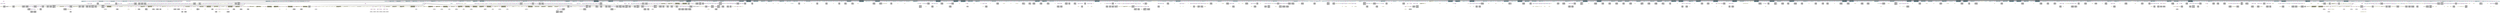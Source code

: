digraph MyGraph {
	ranksep=0.25
	node [shape=record, style=filled]
	
0  ->  1
	0  ->  2
	0  ->  3
	0  ->  4
	0  ->  5
	0  ->  6
	0  ->  7
	0  ->  8
	0  ->  9
	0  ->  10
	0  ->  11
	0  ->  12
	0  ->  13
	0  ->  14
	0  ->  15
	0  ->  16
	0  ->  17
	0  ->  18
	0  ->  19
	0  ->  20
	0  ->  21
	0  ->  22
	0  ->  23
	0  ->  24
	0  ->  25
	0  ->  26
	0  ->  27
	0  ->  28
	0  ->  29
	0  ->  30
	0  ->  31
	0  ->  32
	0  ->  33
	0  ->  34
	0  ->  35
	0  ->  36
	0  ->  37
	0  ->  38
	0  ->  39
	0  ->  40
	0  ->  41
	0  ->  42
	0  ->  43
	0  ->  44
	0  ->  45
	0  ->  46
	0  ->  47
	0  ->  48
	0  ->  49
	0  ->  50
	0  ->  51
	0  ->  52
	0  ->  53
	0  ->  54
	0  ->  55
	0  ->  56
	0  ->  57
	0  ->  58
	0  ->  59
	0  ->  60
	0  ->  61
	0  ->  62
	0  ->  63
	0  ->  64
	0  ->  65
	0  ->  66
	0  ->  67
	0  ->  68
	0  ->  69
	0  ->  70
	0  ->  71
	0  ->  72
	0  ->  73
	0  ->  74
	0  ->  75
	0  ->  76
	0  ->  77
	0  ->  78
	0  ->  79
	0  ->  80
	0  ->  81
	0  ->  82
	0  ->  83
	0  ->  84
	0  ->  85
	0  ->  86
	0  ->  87
	0  ->  88
	0  ->  89
	0  ->  90
	0  ->  91
	0  ->  92
	0  ->  93
	0  ->  94
	0  ->  95
	0  ->  96
	0  ->  97
	0  ->  98
	0  ->  99
	0  ->  100
	0  ->  101
	0  ->  102
	0  ->  103
	0  ->  104
	0  ->  105
	0  ->  106
	0  ->  107
	0  ->  108
	0  ->  109
	0  ->  110
	0  ->  111
	0  ->  112
	0  ->  113
	0  ->  114
	0  ->  115
	0  ->  116
	0  ->  117
	0  ->  118
	0  ->  119
	0  ->  120
	0  ->  121
	0  ->  122
	0  ->  123
	0  ->  124
	0  ->  125
	0  ->  126
	0  ->  127
	0  ->  128
	0  ->  129
	0  ->  130
	0  ->  131
	0  ->  132
	0  ->  133
	0  ->  134
	0  ->  135
	0  ->  136
	0  ->  137
	0  ->  138
	0  ->  139
	0  ->  140
	0  ->  141
	0  ->  142
	0  ->  143
	0  ->  144
	0  ->  145
	0  ->  146
	0  ->  147
	0  ->  148
	0  ->  149
	0  ->  150
	0  ->  151
	0  ->  152
	0  ->  153
	0  ->  154
	0  ->  155
	0  ->  156
	0  ->  157
	0  ->  158
	0  ->  159
	0  ->  160
	0  ->  161
	0  ->  162
	0  ->  163
	0  ->  164
	0  ->  165
	0  ->  166
	0  ->  167
	0  ->  168
	0  ->  169
	0  ->  170
	0  ->  171
	0  ->  172
	0  ->  173
	0  ->  174
	0  ->  175
	0  ->  176
	0  ->  177
	0  ->  178
	0  ->  179
	0  ->  180
	0  ->  181
	0  ->  182
	0  ->  183
	0  ->  184
	0  ->  185
	0  ->  186
	0  ->  187
	0  ->  188
	0  ->  189
	0  ->  190
	0  ->  191
	0  ->  192
	0  ->  193
	0  ->  194
	0  ->  195
	0  ->  196
	0  ->  197
	0  ->  198
	0  ->  199
	0  ->  200
	0  ->  201
	0  ->  202
	0  ->  203
	0  ->  204
	0  ->  205
	0  ->  206
	0  ->  207
	0  ->  208
	0  ->  209
	0  ->  210
	0  ->  211
	0  ->  212
	0  ->  213
	0  ->  214
	0  ->  215
	0  ->  216
	0  ->  217
	0  ->  218
	0  ->  219
	0  ->  220
	0  ->  221
	0  ->  222
	0  ->  223
	0  ->  224
	0  ->  225
	0  ->  226
	0  ->  227
	0  ->  228
	0  ->  229
	0  ->  230
	0  ->  231
	0  ->  232
	0  ->  233
	0  ->  234
	0  ->  235
	0  ->  236
	0  ->  237
	0  ->  238
	0  ->  239
	0  ->  240
	0  ->  241
	0  ->  242
	0  ->  243
	0  ->  244
	0  ->  245
	0  ->  246
	0  ->  247
	0  ->  248
	0  ->  249
	0  ->  250
	0  ->  251
	0  ->  252
	0  ->  253
	0  ->  254
	0  ->  255
	0  ->  256
	0  ->  257
	0  ->  258
	0  ->  259
	0  ->  260
	0  ->  261
	0  ->  262
	0  ->  263
	0  ->  264
	0  ->  265
	0  ->  266
	0  ->  267
	0  ->  268
	0  ->  269
	0  ->  270
	0  ->  271
	0  ->  272
	0  ->  273
	0  ->  274
	0  ->  275
	0  ->  276
	0  ->  277
	0  ->  278
	0  ->  279
	0  ->  280
	0  ->  281
	0  ->  282
	0  ->  283
	0  ->  284
	0  ->  285
	0  ->  286
	0  ->  287
	0  ->  288
	0  ->  289
	0  ->  290
	0  ->  291
	0  ->  292
	0  ->  293
	0  ->  294
	0  ->  295
	0  ->  296
	0  ->  297
	0  ->  298
	0  ->  299
	0  ->  300
	0  ->  301
	0  ->  302
	0  ->  303
	0  ->  304
	0  ->  305
	0  ->  306
	0  ->  307
	0  ->  308
	0  ->  309
	0  ->  310
	0  ->  311
	0  ->  312
	0  ->  313
	0  ->  314
	0  ->  315
	0  ->  316
	0  ->  317
	0  ->  318
	0  ->  319
	0  ->  320
	0  ->  321
	0  ->  322
	0  ->  323
	0  ->  324
	0  ->  325
	0  ->  326
	0  ->  327
	0  ->  328
	0  ->  329
	0  ->  330
	0  ->  331
	0  ->  332
	0  ->  333
	0  ->  334
	0  ->  335
	0  ->  336
	0  ->  337
	0  ->  338
	0  ->  339
	0  ->  340
	0  ->  341
	0  ->  342
	0  ->  343
	0  ->  344
	0  ->  345
	0  ->  346
	0  ->  347
	0  ->  348
	0  ->  349
	0  ->  350
	0  ->  351
	0  ->  352
	0  ->  353
	0  ->  354
	0  ->  355
	0  ->  356
	0  ->  357
	0  ->  358
	0  ->  359
	0  ->  360
	0  ->  361
	0  ->  362
	0  ->  363
	0  ->  364
	0  ->  365
	0  ->  366
	0  ->  367
	0  ->  368
	0  ->  369
	0  ->  370
	0  ->  371
	0  ->  372
	0  ->  373
	0  ->  374
	0  ->  375
	0  ->  376
	0  ->  377
	0  ->  378
	0  ->  379
	0  ->  380
	0  ->  381
	0  ->  382
	0  ->  383
	0  ->  384
	0  ->  385
	0  ->  386
	0  ->  387
	0  ->  388
	0  ->  389
	0  ->  390
	0  ->  391
	0  ->  392
	0  ->  393
	0  ->  394
	0  ->  395
	0  ->  396
	0  ->  397
	0  ->  398
	0  ->  399
	0  ->  400
	0  ->  401
	0  ->  402
	0  ->  403
	0  ->  404
	0  ->  405
	0  ->  406
	0  ->  407
	0  ->  408
	0  ->  409
	0  ->  410
	0  ->  411
	0  ->  412
	0  ->  413
	0  ->  414
	0  ->  415
	0  ->  416
	0  ->  417
	0  ->  418
	0  ->  419
	0  ->  420
	0  ->  421
	0  ->  422
	0  ->  423
	0  ->  424
	0  ->  425
	0  ->  426
	0  ->  427
	0  ->  428
	0  ->  429
	0  ->  430
	0  ->  431
	0  ->  432
	0  ->  433
	0  ->  434
	0  ->  435
	0  ->  436
	0  ->  437
	0  ->  438
	0  ->  439
	0  ->  440
	0  ->  441
	0  ->  442
	0  ->  443
	0  ->  444
	0  ->  445
	0  ->  446
	0  ->  447
	0  ->  448
	0  ->  449
	0  ->  450
	0  ->  451
	0  ->  452
	0  ->  453
	0  ->  454
	0  ->  455
	0  ->  456
	0  ->  457
	0  ->  458
	0  ->  459
	0  ->  460
	0  ->  461
	0  ->  462
	0  ->  463
	0  ->  464
	0  ->  465
	0  ->  466
	0  ->  467
	0  ->  468
	0  ->  469
	0  ->  470
	0  ->  471
	0  ->  472
	0  ->  473
	0  ->  474
	0  ->  475
	0  ->  476
	0  ->  477
	0  ->  478
	0  ->  479
	0  ->  480
	0  ->  481
	0  ->  482
	0  ->  483
	0  ->  484
	0  ->  485
	0  ->  486
	0  ->  487
	0  ->  488
	0  ->  489
	0  ->  490
	0  ->  491
	0  ->  492
	0  ->  493
	0  ->  494
	0  ->  495
	0  ->  496
	0  ->  497
	0  ->  498
	0  ->  499
	0  ->  500
	0  ->  501
	0  ->  502
	0  ->  503
	0  ->  504
	0  ->  505
	0  ->  506
	0  ->  507
	0  ->  508
	0  ->  509
	0  ->  510
	0  ->  511
	0  ->  512
	0  ->  513
	0  ->  514
	0  ->  515
	0  ->  516
	0  ->  517
	0  ->  518
	0  ->  519
	0  ->  520
	0  ->  521
	0  ->  522
	0  ->  523
	0  ->  524
	0  ->  525
	0  ->  526
	0  ->  527
	0  ->  528
	0  ->  529
	0  ->  530
	0  ->  531
	0  ->  532
	0  ->  533
	0  ->  534
	0  ->  535
	0  ->  536
	0  ->  537
	0  ->  538
	0  ->  539
	0  ->  540
	0  ->  541
	0  ->  542
	0  ->  543
	0  ->  544
	0  ->  545
	0  ->  546
	0  ->  547
	0  ->  548
	0  ->  549
	0  ->  550
	0  ->  551
	0  ->  552
	0  ->  553
	0  ->  554
	0  ->  555
	0  ->  556
	0  ->  557
	0  ->  558
	0  ->  559
	0  ->  560
	0  ->  561
	0  ->  562
	0  ->  563
	0  ->  564
	0  ->  565
	0  ->  566
	0  ->  567
	0  ->  568
	0  ->  569
	0  ->  570
	0  ->  571
	0  ->  572
	0  ->  573
	0  ->  574
	0  ->  575
	0  ->  576
	0  ->  577
	0  ->  578
	0  ->  579
	0  ->  580
	0  ->  581
	0  ->  582
	0  ->  583
	0  ->  584
	0  ->  585
	0  ->  586
	0  ->  587
	0  ->  588
	0  ->  589
	0  ->  590
	0  ->  591
	0  ->  592
	0  ->  593
	0  ->  594
	0  ->  595
	0  ->  596
	0  ->  597
	0  ->  598
	0  ->  599
	0  ->  600
	0  ->  601
	0  ->  602
	0  ->  603
	0  ->  604
	0  ->  605
	0  ->  606
	0  ->  607
	0  ->  608
	0  ->  609
	0  ->  610
	0  ->  611
	0  ->  612
	0  ->  613
	0  ->  614
	0  ->  615
	0  ->  616
	0  ->  617
	0  ->  618
	0  ->  619
	0  ->  620
	0  ->  621
	0  ->  622
	0  ->  623
	0  ->  624
	0  ->  625
	0  ->  626
	0  ->  627
	0  ->  628
	0  ->  629
	0  ->  630
	0  ->  631
	0  ->  632
	0  ->  633
	0  ->  634
	0  ->  635
	0  ->  636
	0  ->  637
	0  ->  638
	0  ->  639
	0  ->  640
	0  ->  641
	0  ->  642
	0  ->  643
	0  ->  644
	0  ->  645
	0  ->  646
	0  ->  647
	0  ->  648
	0  ->  649
	0  ->  650
	0  ->  651
	0  ->  652
	0  ->  653
	0  ->  654
	0  ->  655
	0  ->  656
	0  ->  657
	0  ->  658
	0  ->  659
	0  ->  660
	0  ->  661
	0  ->  662
	0  ->  663
	0  ->  664
	0  ->  665
	0  ->  666
	0  ->  667
	0  ->  668
	0  ->  669
	0  ->  670
	0  ->  671
	0  ->  672
	0  ->  673
	0  ->  674
	0  ->  675
	0  ->  676
	0  ->  677
	0  ->  678
	0  ->  679
	0  ->  680
	0  ->  681
	0  ->  682
	0  ->  683
	0  ->  684
	0  ->  685
	0  ->  686
	0  ->  687
	0  ->  688
	0  ->  689
	0  ->  690
	0  ->  691
	0  ->  692
	0  ->  693
	0  ->  694
	0  ->  695
	0  ->  696
	0  ->  697
	0  ->  698
	0  ->  699
	0  ->  700
	0  ->  701
	0  ->  702
	0  ->  703
	0  ->  704
	0  ->  705
	0  ->  706
	0  ->  707
	0  ->  708
	0  ->  709
	0  ->  710
	0  ->  711
	0  ->  712
	0  ->  713
	0  ->  714
	0  ->  715
	0  ->  716
	0  ->  717
	0  ->  718
	0  ->  719
	0  ->  720
	0  ->  721
	0  ->  722
	0  ->  723
	0  ->  724
	0  ->  725
	0  ->  726
	0  ->  727
	0  ->  728
	0  ->  729
	0  ->  730
	0  ->  731
	0  ->  732
	0  ->  733
	0  ->  734
	0  ->  735
	0  ->  736
	0  ->  737
	0  ->  738
	0  ->  739
	0  ->  740
	0  ->  741
	0  ->  742
	0  ->  743
	0  ->  744
	0  ->  745
	0  ->  746
	0  ->  747
	0  ->  748
	0  ->  749
	0  ->  750
	0  ->  751
	0  ->  752
	0  ->  753
	0  ->  754
	0  ->  755
	0  ->  756
	0  ->  757
	0  ->  758
	0  ->  759
	0  ->  760
	0  ->  761
	0  ->  762
	0  ->  763
	0  ->  764
	0  ->  765
	0  ->  766
	0  ->  767
	0  ->  768
	1  ->  769
	1  ->  770
	1  ->  771
	3  ->  772
	5  ->  773
	5  ->  774
	5  ->  775
	7  ->  776
	9  ->  777
	11  ->  778
	11  ->  779
	11  ->  780
	13  ->  781
	15  ->  782
	15  ->  783
	15  ->  784
	17  ->  785
	19  ->  786
	19  ->  787
	19  ->  788
	21  ->  789
	23  ->  790
	25  ->  791
	27  ->  792
	29  ->  793
	31  ->  794
	33  ->  795
	33  ->  796
	33  ->  797
	33  ->  798
	33  ->  799
	33  ->  800
	33  ->  801
	33  ->  802
	33  ->  803
	35  ->  804
	35  ->  805
	35  ->  806
	35  ->  807
	35  ->  808
	37  ->  809
	37  ->  810
	37  ->  811
	37  ->  812
	37  ->  813
	37  ->  814
	37  ->  815
	37  ->  816
	37  ->  817
	37  ->  818
	37  ->  819
	39  ->  820
	39  ->  821
	39  ->  822
	41  ->  823
	43  ->  824
	45  ->  825
	47  ->  826
	49  ->  827
	51  ->  828
	51  ->  829
	51  ->  830
	51  ->  831
	51  ->  832
	53  ->  833
	53  ->  834
	53  ->  835
	55  ->  836
	55  ->  837
	55  ->  838
	57  ->  839
	59  ->  840
	61  ->  841
	65  ->  842
	67  ->  843
	67  ->  844
	67  ->  845
	69  ->  846
	71  ->  847
	73  ->  848
	75  ->  849
	77  ->  850
	77  ->  851
	77  ->  852
	79  ->  853
	79  ->  854
	79  ->  855
	79  ->  856
	79  ->  857
	81  ->  858
	81  ->  859
	81  ->  860
	83  ->  861
	87  ->  862
	87  ->  863
	87  ->  864
	89  ->  865
	89  ->  866
	89  ->  867
	91  ->  868
	91  ->  869
	91  ->  870
	91  ->  871
	91  ->  872
	93  ->  873
	93  ->  874
	93  ->  875
	95  ->  876
	95  ->  877
	95  ->  878
	95  ->  879
	95  ->  880
	95  ->  881
	95  ->  882
	95  ->  883
	95  ->  884
	97  ->  885
	97  ->  886
	97  ->  887
	99  ->  888
	101  ->  889
	103  ->  890
	103  ->  891
	103  ->  892
	103  ->  893
	103  ->  894
	105  ->  895
	107  ->  896
	107  ->  897
	107  ->  898
	109  ->  899
	111  ->  900
	113  ->  901
	113  ->  902
	113  ->  903
	115  ->  904
	115  ->  905
	115  ->  906
	115  ->  907
	115  ->  908
	115  ->  909
	115  ->  910
	117  ->  911
	117  ->  912
	117  ->  913
	119  ->  914
	119  ->  915
	119  ->  916
	121  ->  917
	123  ->  918
	123  ->  919
	123  ->  920
	125  ->  921
	125  ->  922
	125  ->  923
	125  ->  924
	125  ->  925
	125  ->  926
	125  ->  927
	127  ->  928
	129  ->  929
	129  ->  930
	129  ->  931
	131  ->  932
	133  ->  933
	135  ->  934
	137  ->  935
	139  ->  936
	139  ->  937
	139  ->  938
	141  ->  939
	141  ->  940
	141  ->  941
	143  ->  942
	143  ->  943
	143  ->  944
	145  ->  945
	147  ->  946
	149  ->  947
	149  ->  948
	149  ->  949
	151  ->  950
	153  ->  951
	153  ->  952
	153  ->  953
	153  ->  954
	153  ->  955
	155  ->  956
	155  ->  957
	155  ->  958
	155  ->  959
	155  ->  960
	155  ->  961
	155  ->  962
	157  ->  963
	159  ->  964
	161  ->  965
	161  ->  966
	161  ->  967
	163  ->  968
	165  ->  969
	167  ->  970
	169  ->  971
	169  ->  972
	169  ->  973
	169  ->  974
	169  ->  975
	169  ->  976
	169  ->  977
	169  ->  978
	169  ->  979
	171  ->  980
	173  ->  981
	173  ->  982
	173  ->  983
	175  ->  984
	175  ->  985
	175  ->  986
	177  ->  987
	177  ->  988
	177  ->  989
	179  ->  990
	181  ->  991
	181  ->  992
	181  ->  993
	183  ->  994
	185  ->  995
	189  ->  996
	191  ->  997
	193  ->  998
	195  ->  999
	197  ->  1000
	197  ->  1001
	197  ->  1002
	199  ->  1003
	201  ->  1004
	203  ->  1005
	205  ->  1006
	209  ->  1007
	211  ->  1008
	213  ->  1009
	215  ->  1010
	217  ->  1011
	219  ->  1012
	225  ->  1013
	227  ->  1014
	229  ->  1015
	231  ->  1016
	233  ->  1017
	235  ->  1018
	239  ->  1019
	239  ->  1020
	239  ->  1021
	241  ->  1022
	241  ->  1023
	241  ->  1024
	243  ->  1025
	245  ->  1026
	245  ->  1027
	245  ->  1028
	247  ->  1029
	249  ->  1030
	249  ->  1031
	249  ->  1032
	251  ->  1033
	253  ->  1034
	255  ->  1035
	255  ->  1036
	257  ->  1037
	259  ->  1038
	261  ->  1039
	261  ->  1040
	261  ->  1041
	263  ->  1042
	265  ->  1043
	267  ->  1044
	269  ->  1045
	271  ->  1046
	273  ->  1047
	275  ->  1048
	277  ->  1049
	279  ->  1050
	281  ->  1051
	283  ->  1052
	285  ->  1053
	285  ->  1054
	285  ->  1055
	287  ->  1056
	289  ->  1057
	291  ->  1058
	293  ->  1059
	293  ->  1060
	293  ->  1061
	295  ->  1062
	297  ->  1063
	297  ->  1064
	297  ->  1065
	299  ->  1066
	301  ->  1067
	303  ->  1068
	305  ->  1069
	305  ->  1070
	305  ->  1071
	307  ->  1072
	309  ->  1073
	309  ->  1074
	309  ->  1075
	311  ->  1076
	313  ->  1077
	313  ->  1078
	313  ->  1079
	315  ->  1080
	315  ->  1081
	315  ->  1082
	317  ->  1083
	317  ->  1084
	317  ->  1085
	317  ->  1086
	317  ->  1087
	317  ->  1088
	317  ->  1089
	319  ->  1090
	321  ->  1091
	325  ->  1092
	325  ->  1093
	325  ->  1094
	327  ->  1095
	329  ->  1096
	331  ->  1097
	331  ->  1098
	331  ->  1099
	333  ->  1100
	335  ->  1101
	337  ->  1102
	337  ->  1103
	337  ->  1104
	339  ->  1105
	339  ->  1106
	339  ->  1107
	339  ->  1108
	339  ->  1109
	339  ->  1110
	339  ->  1111
	341  ->  1112
	343  ->  1113
	345  ->  1114
	347  ->  1115
	349  ->  1116
	351  ->  1117
	351  ->  1118
	351  ->  1119
	353  ->  1120
	355  ->  1121
	357  ->  1122
	359  ->  1123
	359  ->  1124
	359  ->  1125
	361  ->  1126
	363  ->  1127
	365  ->  1128
	367  ->  1129
	367  ->  1130
	367  ->  1131
	367  ->  1132
	367  ->  1133
	367  ->  1134
	367  ->  1135
	369  ->  1136
	371  ->  1137
	371  ->  1138
	371  ->  1139
	371  ->  1140
	371  ->  1141
	373  ->  1142
	375  ->  1143
	377  ->  1144
	379  ->  1145
	383  ->  1146
	387  ->  1147
	391  ->  1148
	393  ->  1149
	395  ->  1150
	395  ->  1151
	395  ->  1152
	395  ->  1153
	395  ->  1154
	395  ->  1155
	395  ->  1156
	397  ->  1157
	397  ->  1158
	397  ->  1159
	401  ->  1160
	403  ->  1161
	403  ->  1162
	403  ->  1163
	405  ->  1164
	407  ->  1165
	407  ->  1166
	407  ->  1167
	407  ->  1168
	407  ->  1169
	409  ->  1170
	411  ->  1171
	415  ->  1172
	417  ->  1173
	417  ->  1174
	417  ->  1175
	419  ->  1176
	419  ->  1177
	419  ->  1178
	421  ->  1179
	423  ->  1180
	427  ->  1181
	429  ->  1182
	431  ->  1183
	431  ->  1184
	431  ->  1185
	435  ->  1186
	437  ->  1187
	437  ->  1188
	437  ->  1189
	437  ->  1190
	437  ->  1191
	437  ->  1192
	437  ->  1193
	439  ->  1194
	441  ->  1195
	443  ->  1196
	445  ->  1197
	447  ->  1198
	451  ->  1199
	453  ->  1200
	455  ->  1201
	455  ->  1202
	455  ->  1203
	455  ->  1204
	455  ->  1205
	457  ->  1206
	457  ->  1207
	457  ->  1208
	457  ->  1209
	457  ->  1210
	459  ->  1211
	461  ->  1212
	463  ->  1213
	465  ->  1214
	465  ->  1215
	465  ->  1216
	467  ->  1217
	469  ->  1218
	471  ->  1219
	473  ->  1220
	475  ->  1221
	477  ->  1222
	479  ->  1223
	481  ->  1224
	483  ->  1225
	485  ->  1226
	487  ->  1227
	489  ->  1228
	491  ->  1229
	493  ->  1230
	495  ->  1231
	497  ->  1232
	499  ->  1233
	499  ->  1234
	499  ->  1235
	501  ->  1236
	501  ->  1237
	501  ->  1238
	503  ->  1239
	505  ->  1240
	507  ->  1241
	509  ->  1242
	511  ->  1243
	511  ->  1244
	511  ->  1245
	513  ->  1246
	515  ->  1247
	515  ->  1248
	515  ->  1249
	519  ->  1250
	523  ->  1251
	525  ->  1252
	525  ->  1253
	525  ->  1254
	527  ->  1255
	529  ->  1256
	531  ->  1257
	533  ->  1258
	535  ->  1259
	537  ->  1260
	539  ->  1261
	541  ->  1262
	543  ->  1263
	545  ->  1264
	547  ->  1265
	549  ->  1266
	551  ->  1267
	553  ->  1268
	555  ->  1269
	557  ->  1270
	561  ->  1271
	561  ->  1272
	561  ->  1273
	563  ->  1274
	565  ->  1275
	567  ->  1276
	569  ->  1277
	569  ->  1278
	569  ->  1279
	571  ->  1280
	571  ->  1281
	571  ->  1282
	573  ->  1283
	575  ->  1284
	577  ->  1285
	579  ->  1286
	581  ->  1287
	583  ->  1288
	585  ->  1289
	587  ->  1290
	589  ->  1291
	591  ->  1292
	597  ->  1293
	599  ->  1294
	603  ->  1295
	605  ->  1296
	609  ->  1297
	611  ->  1298
	613  ->  1299
	615  ->  1300
	617  ->  1301
	617  ->  1302
	617  ->  1303
	619  ->  1304
	621  ->  1305
	621  ->  1306
	621  ->  1307
	621  ->  1308
	621  ->  1309
	623  ->  1310
	625  ->  1311
	627  ->  1312
	629  ->  1313
	631  ->  1314
	633  ->  1315
	635  ->  1316
	635  ->  1317
	635  ->  1318
	637  ->  1319
	639  ->  1320
	643  ->  1321
	645  ->  1322
	647  ->  1323
	649  ->  1324
	649  ->  1325
	649  ->  1326
	649  ->  1327
	649  ->  1328
	651  ->  1329
	651  ->  1330
	651  ->  1331
	653  ->  1332
	655  ->  1333
	657  ->  1334
	657  ->  1335
	657  ->  1336
	659  ->  1337
	661  ->  1338
	661  ->  1339
	661  ->  1340
	661  ->  1341
	661  ->  1342
	663  ->  1343
	665  ->  1344
	665  ->  1345
	667  ->  1346
	669  ->  1347
	671  ->  1348
	673  ->  1349
	675  ->  1350
	675  ->  1351
	675  ->  1352
	675  ->  1353
	675  ->  1354
	677  ->  1355
	679  ->  1356
	681  ->  1357
	683  ->  1358
	683  ->  1359
	683  ->  1360
	685  ->  1361
	685  ->  1362
	685  ->  1363
	687  ->  1364
	689  ->  1365
	689  ->  1366
	689  ->  1367
	691  ->  1368
	693  ->  1369
	695  ->  1370
	695  ->  1371
	695  ->  1372
	695  ->  1373
	695  ->  1374
	695  ->  1375
	695  ->  1376
	697  ->  1377
	697  ->  1378
	697  ->  1379
	699  ->  1380
	699  ->  1381
	699  ->  1382
	699  ->  1383
	699  ->  1384
	701  ->  1385
	703  ->  1386
	705  ->  1387
	707  ->  1388
	709  ->  1389
	713  ->  1390
	715  ->  1391
	717  ->  1392
	717  ->  1393
	719  ->  1394
	721  ->  1395
	721  ->  1396
	721  ->  1397
	721  ->  1398
	723  ->  1399
	723  ->  1400
	723  ->  1401
	723  ->  1402
	723  ->  1403
	725  ->  1404
	725  ->  1405
	725  ->  1406
	725  ->  1407
	725  ->  1408
	727  ->  1409
	729  ->  1410
	729  ->  1411
	729  ->  1412
	731  ->  1413
	731  ->  1414
	731  ->  1415
	733  ->  1416
	733  ->  1417
	733  ->  1418
	733  ->  1419
	733  ->  1420
	735  ->  1421
	735  ->  1422
	735  ->  1423
	735  ->  1424
	735  ->  1425
	735  ->  1426
	735  ->  1427
	735  ->  1428
	735  ->  1429
	737  ->  1430
	739  ->  1431
	739  ->  1432
	739  ->  1433
	741  ->  1434
	741  ->  1435
	741  ->  1436
	741  ->  1437
	741  ->  1438
	743  ->  1439
	745  ->  1440
	747  ->  1441
	747  ->  1442
	747  ->  1443
	747  ->  1444
	747  ->  1445
	747  ->  1446
	747  ->  1447
	749  ->  1448
	751  ->  1449
	751  ->  1450
	751  ->  1451
	753  ->  1452
	753  ->  1453
	753  ->  1454
	755  ->  1455
	757  ->  1456
	759  ->  1457
	761  ->  1458
	763  ->  1459
	765  ->  1460
	765  ->  1461
	765  ->  1462
	767  ->  1463
	769  ->  1464
	771  ->  1465
	773  ->  1466
	775  ->  1467
	775  ->  1468
	778  ->  1469
	780  ->  1470
	782  ->  1471
	784  ->  1472
	786  ->  1473
	788  ->  1474
	795  ->  1475
	797  ->  1476
	799  ->  1477
	799  ->  1478
	799  ->  1479
	801  ->  1480
	803  ->  1481
	803  ->  1482
	803  ->  1483
	804  ->  1484
	806  ->  1485
	808  ->  1486
	809  ->  1487
	811  ->  1488
	813  ->  1489
	815  ->  1490
	817  ->  1491
	817  ->  1492
	817  ->  1493
	819  ->  1494
	820  ->  1495
	822  ->  1496
	828  ->  1497
	830  ->  1498
	832  ->  1499
	833  ->  1500
	835  ->  1501
	836  ->  1502
	838  ->  1503
	843  ->  1504
	845  ->  1505
	850  ->  1506
	852  ->  1507
	852  ->  1508
	852  ->  1509
	852  ->  1510
	852  ->  1511
	852  ->  1512
	852  ->  1513
	852  ->  1514
	852  ->  1515
	852  ->  1516
	852  ->  1517
	852  ->  1518
	852  ->  1519
	852  ->  1520
	852  ->  1521
	852  ->  1522
	852  ->  1523
	852  ->  1524
	852  ->  1525
	852  ->  1526
	852  ->  1527
	852  ->  1528
	852  ->  1529
	852  ->  1530
	852  ->  1531
	852  ->  1532
	852  ->  1533
	852  ->  1534
	852  ->  1535
	852  ->  1536
	852  ->  1537
	852  ->  1538
	852  ->  1539
	852  ->  1540
	852  ->  1541
	852  ->  1542
	852  ->  1543
	852  ->  1544
	852  ->  1545
	852  ->  1546
	852  ->  1547
	852  ->  1548
	852  ->  1549
	852  ->  1550
	852  ->  1551
	852  ->  1552
	852  ->  1553
	852  ->  1554
	852  ->  1555
	852  ->  1556
	852  ->  1557
	852  ->  1558
	852  ->  1559
	852  ->  1560
	852  ->  1561
	852  ->  1562
	852  ->  1563
	852  ->  1564
	852  ->  1565
	852  ->  1566
	852  ->  1567
	852  ->  1568
	852  ->  1569
	852  ->  1570
	853  ->  1571
	855  ->  1572
	855  ->  1573
	855  ->  1574
	855  ->  1575
	855  ->  1576
	855  ->  1577
	855  ->  1578
	855  ->  1579
	855  ->  1580
	855  ->  1581
	855  ->  1582
	855  ->  1583
	855  ->  1584
	855  ->  1585
	855  ->  1586
	855  ->  1587
	855  ->  1588
	855  ->  1589
	855  ->  1590
	855  ->  1591
	855  ->  1592
	855  ->  1593
	855  ->  1594
	855  ->  1595
	855  ->  1596
	855  ->  1597
	855  ->  1598
	855  ->  1599
	855  ->  1600
	855  ->  1601
	855  ->  1602
	855  ->  1603
	855  ->  1604
	855  ->  1605
	855  ->  1606
	855  ->  1607
	855  ->  1608
	855  ->  1609
	855  ->  1610
	855  ->  1611
	855  ->  1612
	855  ->  1613
	855  ->  1614
	855  ->  1615
	855  ->  1616
	855  ->  1617
	855  ->  1618
	855  ->  1619
	855  ->  1620
	855  ->  1621
	855  ->  1622
	855  ->  1623
	855  ->  1624
	855  ->  1625
	855  ->  1626
	855  ->  1627
	855  ->  1628
	855  ->  1629
	855  ->  1630
	855  ->  1631
	855  ->  1632
	855  ->  1633
	855  ->  1634
	855  ->  1635
	855  ->  1636
	855  ->  1637
	855  ->  1638
	855  ->  1639
	855  ->  1640
	855  ->  1641
	855  ->  1642
	855  ->  1643
	855  ->  1644
	855  ->  1645
	855  ->  1646
	855  ->  1647
	855  ->  1648
	857  ->  1649
	857  ->  1650
	857  ->  1651
	858  ->  1652
	862  ->  1653
	864  ->  1654
	866  ->  1655
	868  ->  1656
	872  ->  1657
	875  ->  1658
	875  ->  1659
	876  ->  1660
	876  ->  1661
	876  ->  1662
	878  ->  1663
	880  ->  1664
	882  ->  1665
	884  ->  1666
	885  ->  1667
	887  ->  1668
	890  ->  1669
	892  ->  1670
	894  ->  1671
	896  ->  1672
	898  ->  1673
	901  ->  1674
	903  ->  1675
	903  ->  1676
	903  ->  1677
	904  ->  1678
	906  ->  1679
	908  ->  1680
	910  ->  1681
	911  ->  1682
	913  ->  1683
	914  ->  1684
	916  ->  1685
	918  ->  1686
	921  ->  1687
	923  ->  1688
	923  ->  1689
	923  ->  1690
	925  ->  1691
	925  ->  1692
	927  ->  1693
	929  ->  1694
	931  ->  1695
	936  ->  1696
	938  ->  1697
	939  ->  1698
	941  ->  1699
	942  ->  1700
	944  ->  1701
	947  ->  1702
	949  ->  1703
	951  ->  1704
	951  ->  1705
	951  ->  1706
	953  ->  1707
	953  ->  1708
	953  ->  1709
	955  ->  1710
	957  ->  1711
	959  ->  1712
	961  ->  1713
	961  ->  1714
	961  ->  1715
	965  ->  1716
	971  ->  1717
	973  ->  1718
	973  ->  1719
	975  ->  1720
	977  ->  1721
	977  ->  1722
	979  ->  1723
	981  ->  1724
	984  ->  1725
	986  ->  1726
	987  ->  1727
	989  ->  1728
	989  ->  1729
	991  ->  1730
	993  ->  1731
	1021  ->  1732
	1024  ->  1733
	1026  ->  1734
	1028  ->  1735
	1032  ->  1736
	1036  ->  1737
	1039  ->  1738
	1041  ->  1739
	1053  ->  1740
	1055  ->  1741
	1059  ->  1742
	1061  ->  1743
	1063  ->  1744
	1065  ->  1745
	1069  ->  1746
	1071  ->  1747
	1073  ->  1748
	1075  ->  1749
	1077  ->  1750
	1079  ->  1751
	1080  ->  1752
	1082  ->  1753
	1083  ->  1754
	1085  ->  1755
	1085  ->  1756
	1085  ->  1757
	1085  ->  1758
	1085  ->  1759
	1087  ->  1760
	1089  ->  1761
	1089  ->  1762
	1089  ->  1763
	1092  ->  1764
	1094  ->  1765
	1097  ->  1766
	1099  ->  1767
	1102  ->  1768
	1104  ->  1769
	1105  ->  1770
	1107  ->  1771
	1109  ->  1772
	1111  ->  1773
	1117  ->  1774
	1119  ->  1775
	1123  ->  1776
	1125  ->  1777
	1129  ->  1778
	1131  ->  1779
	1135  ->  1780
	1137  ->  1781
	1139  ->  1782
	1141  ->  1783
	1152  ->  1784
	1154  ->  1785
	1157  ->  1786
	1159  ->  1787
	1161  ->  1788
	1165  ->  1789
	1169  ->  1790
	1173  ->  1791
	1173  ->  1792
	1173  ->  1793
	1175  ->  1794
	1175  ->  1795
	1176  ->  1796
	1178  ->  1797
	1185  ->  1798
	1187  ->  1799
	1189  ->  1800
	1191  ->  1801
	1193  ->  1802
	1201  ->  1803
	1203  ->  1804
	1205  ->  1805
	1206  ->  1806
	1208  ->  1807
	1210  ->  1808
	1214  ->  1809
	1216  ->  1810
	1233  ->  1811
	1236  ->  1812
	1238  ->  1813
	1243  ->  1814
	1245  ->  1815
	1247  ->  1816
	1249  ->  1817
	1254  ->  1818
	1273  ->  1819
	1277  ->  1820
	1279  ->  1821
	1280  ->  1822
	1282  ->  1823
	1301  ->  1824
	1303  ->  1825
	1307  ->  1826
	1309  ->  1827
	1316  ->  1828
	1318  ->  1829
	1324  ->  1830
	1326  ->  1831
	1328  ->  1832
	1329  ->  1833
	1331  ->  1834
	1334  ->  1835
	1334  ->  1836
	1334  ->  1837
	1336  ->  1838
	1338  ->  1839
	1340  ->  1840
	1342  ->  1841
	1345  ->  1842
	1350  ->  1843
	1352  ->  1844
	1354  ->  1845
	1358  ->  1846
	1360  ->  1847
	1361  ->  1848
	1363  ->  1849
	1365  ->  1850
	1367  ->  1851
	1370  ->  1852
	1372  ->  1853
	1376  ->  1854
	1379  ->  1855
	1380  ->  1856
	1382  ->  1857
	1384  ->  1858
	1393  ->  1859
	1398  ->  1860
	1398  ->  1861
	1398  ->  1862
	1398  ->  1863
	1398  ->  1864
	1398  ->  1865
	1398  ->  1866
	1398  ->  1867
	1398  ->  1868
	1398  ->  1869
	1398  ->  1870
	1398  ->  1871
	1398  ->  1872
	1398  ->  1873
	1398  ->  1874
	1398  ->  1875
	1399  ->  1876
	1401  ->  1877
	1401  ->  1878
	1401  ->  1879
	1403  ->  1880
	1404  ->  1881
	1404  ->  1882
	1404  ->  1883
	1404  ->  1884
	1404  ->  1885
	1406  ->  1886
	1408  ->  1887
	1410  ->  1888
	1412  ->  1889
	1413  ->  1890
	1415  ->  1891
	1416  ->  1892
	1420  ->  1893
	1423  ->  1894
	1427  ->  1895
	1431  ->  1896
	1433  ->  1897
	1434  ->  1898
	1436  ->  1899
	1438  ->  1900
	1441  ->  1901
	1443  ->  1902
	1445  ->  1903
	1447  ->  1904
	1449  ->  1905
	1451  ->  1906
	1452  ->  1907
	1454  ->  1908
	1460  ->  1909
	1462  ->  1910
	1477  ->  1911
	1479  ->  1912
	1479  ->  1913
	1479  ->  1914
	1481  ->  1915
	1483  ->  1916
	1491  ->  1917
	1493  ->  1918
	1493  ->  1919
	1507  ->  1920
	1511  ->  1921
	1515  ->  1922
	1517  ->  1923
	1519  ->  1924
	1521  ->  1925
	1523  ->  1926
	1525  ->  1927
	1527  ->  1928
	1529  ->  1929
	1531  ->  1930
	1533  ->  1931
	1535  ->  1932
	1535  ->  1933
	1535  ->  1934
	1537  ->  1935
	1539  ->  1936
	1541  ->  1937
	1543  ->  1938
	1545  ->  1939
	1545  ->  1940
	1545  ->  1941
	1545  ->  1942
	1545  ->  1943
	1547  ->  1944
	1547  ->  1945
	1547  ->  1946
	1549  ->  1947
	1551  ->  1948
	1553  ->  1949
	1559  ->  1950
	1563  ->  1951
	1565  ->  1952
	1567  ->  1953
	1569  ->  1954
	1575  ->  1955
	1595  ->  1956
	1595  ->  1957
	1595  ->  1958
	1597  ->  1959
	1597  ->  1960
	1597  ->  1961
	1599  ->  1962
	1599  ->  1963
	1599  ->  1964
	1609  ->  1965
	1613  ->  1966
	1615  ->  1967
	1617  ->  1968
	1619  ->  1969
	1621  ->  1970
	1623  ->  1971
	1627  ->  1972
	1629  ->  1973
	1631  ->  1974
	1633  ->  1975
	1639  ->  1976
	1649  ->  1977
	1649  ->  1978
	1649  ->  1979
	1651  ->  1980
	1659  ->  1981
	1660  ->  1982
	1662  ->  1983
	1675  ->  1984
	1677  ->  1985
	1688  ->  1986
	1690  ->  1987
	1692  ->  1988
	1704  ->  1989
	1706  ->  1990
	1707  ->  1991
	1709  ->  1992
	1718  ->  1993
	1722  ->  1994
	1729  ->  1995
	1755  ->  1996
	1757  ->  1997
	1759  ->  1998
	1761  ->  1999
	1763  ->  2000
	1791  ->  2001
	1794  ->  2002
	1836  ->  2003
	1864  ->  2004
	1866  ->  2005
	1866  ->  2006
	1866  ->  2007
	1870  ->  2008
	1872  ->  2009
	1874  ->  2010
	1877  ->  2011
	1877  ->  2012
	1877  ->  2013
	1912  ->  2014
	1914  ->  2015
	1919  ->  2016
	1932  ->  2017
	1934  ->  2018
	1939  ->  2019
	1941  ->  2020
	1946  ->  2021
	1956  ->  2022
	1958  ->  2023
	1959  ->  2024
	1961  ->  2025
	1962  ->  2026
	1964  ->  2027
	1977  ->  2028
	1979  ->  2029
	2005  ->  2030
	2011  ->  2031
	2013  ->  2032
2 [label="2|the individuals of the same variety or sub - variety of our \lolder cultivated plants and animals , one of the first \lpoints which strikes us \l}" tooltip="the individuals of the same variety or sub - variety of our older cultivated plants and animals , one of the first points which strikes us \n\n(darwin1859.txt, darwin1860.txt, darwin1861.txt, darwin1866.txt, darwin1869.txt, darwin1872.txt)" fillcolor="lightblue"]
4 [label="4|is , that they generally differ \l}" tooltip="is , that they generally differ \n\n(darwin1859.txt, darwin1860.txt, darwin1861.txt, darwin1866.txt, darwin1869.txt, darwin1872.txt)" fillcolor="lightblue"]
6 [label="6|than do the individuals of any one species or variety in a \lstate of nature . \l}" tooltip="than do the individuals of any one species or variety in a state of nature . \n\n(darwin1859.txt, darwin1860.txt, darwin1861.txt, darwin1866.txt, darwin1869.txt, darwin1872.txt)" fillcolor="lightblue"]
8 [label="8|we reflect on the vast diversity of the plants and animals \lwhich have been cultivated , and which have varied during \lall ages under the most different climates and treatment , \l}" tooltip="we reflect on the vast diversity of the plants and animals which have been cultivated , and which have varied during all ages under the most different climates and treatment , \n\n(darwin1859.txt, darwin1860.txt, darwin1861.txt, darwin1866.txt, darwin1869.txt, darwin1872.txt)" fillcolor="lightblue"]
10 [label="10|we are driven to conclude that this \l}" tooltip="we are driven to conclude that this \n\n(darwin1859.txt, darwin1860.txt, darwin1861.txt, darwin1866.txt, darwin1869.txt, darwin1872.txt)" fillcolor="lightblue"]
12 [label="12|due to our domestic productions having been raised under \lconditions of life not so uniform as , and somewhat \ldifferent from , those to which the parent - species \l}" tooltip="due to our domestic productions having been raised under conditions of life not so uniform as , and somewhat different from , those to which the parent - species \n\n(darwin1859.txt, darwin1860.txt, darwin1861.txt, darwin1866.txt, darwin1869.txt, darwin1872.txt)" fillcolor="lightblue"]
14 [label="14|been exposed under nature . there is \l}" tooltip="been exposed under nature . there is \n\n(darwin1859.txt, darwin1860.txt, darwin1861.txt, darwin1866.txt, darwin1869.txt, darwin1872.txt)" fillcolor="lightblue"]
16 [label="16|, some probability in the view propounded by andrew knight , \lthat this variability may be partly connected with excess of \lfood . it seems \l}" tooltip=", some probability in the view propounded by andrew knight , that this variability may be partly connected with excess of food . it seems \n\n(darwin1859.txt, darwin1860.txt, darwin1861.txt, darwin1866.txt, darwin1869.txt, darwin1872.txt)" fillcolor="lightblue"]
18 [label="18|clear that organic beings must be exposed during several \lgenerations to \l}" tooltip="clear that organic beings must be exposed during several generations to \n\n(darwin1859.txt, darwin1860.txt, darwin1861.txt, darwin1866.txt, darwin1869.txt, darwin1872.txt)" fillcolor="lightblue"]
20 [label="20|to cause any \l}" tooltip="to cause any \n\n(darwin1859.txt, darwin1860.txt, darwin1861.txt, darwin1866.txt, darwin1869.txt, darwin1872.txt)" fillcolor="lightblue"]
22 [label="22|amount of variation ; and that \l}" tooltip="amount of variation ; and that \n\n(darwin1859.txt, darwin1860.txt, darwin1861.txt, darwin1866.txt, darwin1869.txt, darwin1872.txt)" fillcolor="lightblue"]
24 [label="24|when the organisation has once begun to vary , it generally \lcontinues \l}" tooltip="when the organisation has once begun to vary , it generally continues \n\n(darwin1859.txt, darwin1860.txt, darwin1861.txt, darwin1866.txt, darwin1869.txt, darwin1872.txt)" fillcolor="lightblue"]
26 [label="26|for many generations . no case is on record of a variable \l}" tooltip="for many generations . no case is on record of a variable \n\n(darwin1859.txt, darwin1860.txt, darwin1861.txt, darwin1866.txt, darwin1869.txt, darwin1872.txt)" fillcolor="lightblue"]
28 [label="28|ceasing to \l}" tooltip="ceasing to \n\n(darwin1859.txt, darwin1860.txt, darwin1861.txt, darwin1866.txt, darwin1869.txt, darwin1872.txt)" fillcolor="lightblue"]
30 [label="30|under cultivation . our oldest cultivated plants , such as \lwheat , still \l}" tooltip="under cultivation . our oldest cultivated plants , such as wheat , still \n\n(darwin1859.txt, darwin1860.txt, darwin1861.txt, darwin1866.txt, darwin1869.txt, darwin1872.txt)" fillcolor="lightblue"]
32 [label="32|yield new varieties : our oldest domesticated animals are \lstill capable of rapid improvement or modification . \l}" tooltip="yield new varieties : our oldest domesticated animals are still capable of rapid improvement or modification . \n\n(darwin1859.txt, darwin1860.txt, darwin1861.txt, darwin1866.txt, darwin1869.txt, darwin1872.txt)" fillcolor="lightblue"]
34 [label="34|monstrosities cannot be separated by any \l}" tooltip="monstrosities cannot be separated by any \n\n(darwin1859.txt, darwin1860.txt, darwin1861.txt, darwin1866.txt, darwin1869.txt, darwin1872.txt)" fillcolor="lightblue"]
36 [label="36|variations . \l}" tooltip="variations . \n\n(darwin1859.txt, darwin1860.txt, darwin1861.txt, darwin1866.txt, darwin1869.txt, darwin1872.txt)" fillcolor="lightblue"]
38 [label="38|any change in the conditions \l}" tooltip="any change in the conditions \n\n(darwin1859.txt, darwin1860.txt, darwin1861.txt, darwin1866.txt, darwin1869.txt, darwin1872.txt)" fillcolor="lightblue"]
40 [label="40|. nothing is more easy than to tame an animal , and few \lthings more difficult than to get it to breed freely under \lconfinement , even \l}" tooltip=". nothing is more easy than to tame an animal , and few things more difficult than to get it to breed freely under confinement , even \n\n(darwin1859.txt, darwin1860.txt, darwin1861.txt, darwin1866.txt, darwin1869.txt, darwin1872.txt)" fillcolor="lightblue"]
42 [label="42|when the male and female unite . how many animals there are \lwhich will not breed , though \l}" tooltip="when the male and female unite . how many animals there are which will not breed , though \n\n(darwin1859.txt, darwin1860.txt, darwin1861.txt, darwin1866.txt, darwin1869.txt, darwin1872.txt)" fillcolor="lightblue"]
44 [label="44|in their native country ! this is generally \l}" tooltip="in their native country ! this is generally \n\n(darwin1859.txt, darwin1860.txt, darwin1861.txt, darwin1866.txt, darwin1869.txt, darwin1872.txt)" fillcolor="lightblue"]
46 [label="46|attributed to vitiated instincts \l}" tooltip="attributed to vitiated instincts \n\n(darwin1859.txt, darwin1860.txt, darwin1861.txt, darwin1866.txt, darwin1869.txt, darwin1872.txt)" fillcolor="lightblue"]
48 [label="48|many cultivated plants display the utmost vigour , and yet \lrarely or never seed ! in some few \l}" tooltip="many cultivated plants display the utmost vigour , and yet rarely or never seed ! in some few \n\n(darwin1859.txt, darwin1860.txt, darwin1861.txt, darwin1866.txt, darwin1869.txt, darwin1872.txt)" fillcolor="lightblue"]
50 [label="50|cases it has been \l}" tooltip="cases it has been \n\n(darwin1859.txt, darwin1860.txt, darwin1861.txt, darwin1866.txt, darwin1869.txt, darwin1872.txt)" fillcolor="lightblue"]
52 [label="52|, such as a little more or less water at some particular \lperiod of growth , will determine whether or not \l}" tooltip=", such as a little more or less water at some particular period of growth , will determine whether or not \n\n(darwin1859.txt, darwin1860.txt, darwin1861.txt, darwin1866.txt, darwin1869.txt, darwin1872.txt)" fillcolor="lightblue"]
54 [label="54|. i cannot here \l}" tooltip=". i cannot here \n\n(darwin1859.txt, darwin1860.txt, darwin1861.txt, darwin1866.txt, darwin1869.txt, darwin1872.txt)" fillcolor="lightblue"]
56 [label="56|details which i have collected \l}" tooltip="details which i have collected \n\n(darwin1859.txt, darwin1860.txt, darwin1861.txt, darwin1866.txt, darwin1869.txt, darwin1872.txt)" fillcolor="lightblue"]
58 [label="58|on this curious subject ; but to show how singular the laws \lare which determine the reproduction of animals under \lconfinement , i may \l}" tooltip="on this curious subject ; but to show how singular the laws are which determine the reproduction of animals under confinement , i may \n\n(darwin1859.txt, darwin1860.txt, darwin1861.txt, darwin1866.txt, darwin1869.txt, darwin1872.txt)" fillcolor="lightblue"]
60 [label="60|mention that carnivorous animals , even from the tropics , \lbreed in this country pretty freely under confinement , with \lthe exception of the plantigrades or bear family \l}" tooltip="mention that carnivorous animals , even from the tropics , breed in this country pretty freely under confinement , with the exception of the plantigrades or bear family \n\n(darwin1859.txt, darwin1860.txt, darwin1861.txt, darwin1866.txt, darwin1869.txt, darwin1872.txt)" fillcolor="lightblue"]
62 [label="62|; whereas \l}" tooltip="; whereas \n\n(darwin1859.txt, darwin1860.txt, darwin1861.txt, darwin1866.txt, darwin1869.txt, darwin1872.txt)" fillcolor="lightblue"]
64 [label="64|carnivorous birds , with the rarest exceptions , hardly ever \llay fertile eggs . many exotic plants have pollen utterly \lworthless , in the same \l}" tooltip="carnivorous birds , with the rarest exceptions , hardly ever lay fertile eggs . many exotic plants have pollen utterly worthless , in the same \n\n(darwin1859.txt, darwin1860.txt, darwin1861.txt, darwin1866.txt, darwin1869.txt, darwin1872.txt)" fillcolor="lightblue"]
66 [label="66|condition as in the most sterile hybrids . when , on the one \lhand , we see domesticated animals and plants , though often \lweak and sickly , \l}" tooltip="condition as in the most sterile hybrids . when , on the one hand , we see domesticated animals and plants , though often weak and sickly , \n\n(darwin1859.txt, darwin1860.txt, darwin1861.txt, darwin1866.txt, darwin1869.txt, darwin1872.txt)" fillcolor="lightblue"]
68 [label="68|freely under confinement ; and when , on the other hand , we \lsee individuals , though taken young from a state of nature \l}" tooltip="freely under confinement ; and when , on the other hand , we see individuals , though taken young from a state of nature \n\n(darwin1859.txt, darwin1860.txt, darwin1861.txt, darwin1866.txt, darwin1869.txt, darwin1872.txt)" fillcolor="lightblue"]
70 [label="70|perfectly tamed , long - lived \l}" tooltip="perfectly tamed , long - lived \n\n(darwin1859.txt, darwin1860.txt, darwin1861.txt, darwin1866.txt, darwin1869.txt, darwin1872.txt)" fillcolor="lightblue"]
72 [label="72|and healthy ( of which i could give numerous instances ) , \lyet having their reproductive system so seriously affected \lby unperceived causes as to fail \l}" tooltip="and healthy ( of which i could give numerous instances ) , yet having their reproductive system so seriously affected by unperceived causes as to fail \n\n(darwin1859.txt, darwin1860.txt, darwin1861.txt, darwin1866.txt, darwin1869.txt, darwin1872.txt)" fillcolor="lightblue"]
74 [label="74|, we need not be surprised at this system , when it does act \lunder confinement , acting \l}" tooltip=", we need not be surprised at this system , when it does act under confinement , acting \n\n(darwin1859.txt, darwin1860.txt, darwin1861.txt, darwin1866.txt, darwin1869.txt, darwin1872.txt)" fillcolor="lightblue"]
76 [label="76|, and producing offspring \l}" tooltip=", and producing offspring \n\n(darwin1859.txt, darwin1860.txt, darwin1861.txt, darwin1866.txt, darwin1869.txt, darwin1872.txt)" fillcolor="lightblue"]
78 [label="78|. i may add , that \l}" tooltip=". i may add , that \n\n(darwin1859.txt, darwin1860.txt, darwin1861.txt, darwin1866.txt, darwin1869.txt, darwin1872.txt)" fillcolor="lightblue"]
80 [label="80|. when we look to the hereditary varieties or races of our \ldomestic animals and plants , and compare them with \l}" tooltip=". when we look to the hereditary varieties or races of our domestic animals and plants , and compare them with \n\n(darwin1859.txt, darwin1860.txt, darwin1861.txt, darwin1866.txt, darwin1869.txt, darwin1872.txt)" fillcolor="lightblue"]
82 [label="82|, we generally perceive in each domestic race , as already \lremarked , less uniformity of character than in true species \l. domestic races \l}" tooltip=", we generally perceive in each domestic race , as already remarked , less uniformity of character than in true species . domestic races \n\n(darwin1859.txt, darwin1860.txt, darwin1861.txt, darwin1866.txt, darwin1869.txt, darwin1872.txt)" fillcolor="lightblue"]
84 [label="84|often have a somewhat monstrous character ; by which i mean \l, that , although differing from each other , and from \l}" tooltip="often have a somewhat monstrous character ; by which i mean , that , although differing from each other , and from \n\n(darwin1859.txt, darwin1860.txt, darwin1861.txt, darwin1866.txt, darwin1869.txt, darwin1872.txt)" fillcolor="lightblue"]
86 [label="86|other species of the same genus , in several trifling \lrespects , they often differ in an extreme degree in some \lone part , both when compared one with another , and more \lespecially when compared with \l}" tooltip="other species of the same genus , in several trifling respects , they often differ in an extreme degree in some one part , both when compared one with another , and more especially when compared with \n\n(darwin1859.txt, darwin1860.txt, darwin1861.txt, darwin1866.txt, darwin1869.txt, darwin1872.txt)" fillcolor="lightblue"]
88 [label="88|nature to which they are nearest allied . with these \lexceptions ( and with that of the perfect fertility of \lvarieties when crossed , — a subject hereafter to be \ldiscussed ) , domestic races of the same species differ from \leach other \l}" tooltip="nature to which they are nearest allied . with these exceptions ( and with that of the perfect fertility of varieties when crossed , — a subject hereafter to be discussed ) , domestic races of the same species differ from each other \n\n(darwin1859.txt, darwin1860.txt, darwin1861.txt, darwin1866.txt, darwin1869.txt, darwin1872.txt)" fillcolor="lightblue"]
90 [label="90|in the same manner as \l}" tooltip="in the same manner as \n\n(darwin1859.txt, darwin1860.txt, darwin1861.txt, darwin1866.txt, darwin1869.txt, darwin1872.txt)" fillcolor="lightblue"]
92 [label="92|allied species of the same genus in a state of nature \l}" tooltip="allied species of the same genus in a state of nature \n\n(darwin1859.txt, darwin1860.txt, darwin1861.txt, darwin1866.txt, darwin1869.txt, darwin1872.txt)" fillcolor="lightblue"]
94 [label="94|this must be admitted \l}" tooltip="this must be admitted \n\n(darwin1859.txt, darwin1860.txt, darwin1861.txt, darwin1866.txt, darwin1869.txt, darwin1872.txt)" fillcolor="lightblue"]
96 [label="96|been ranked by \l}" tooltip="been ranked by \n\n(darwin1859.txt, darwin1860.txt, darwin1861.txt, darwin1866.txt, darwin1869.txt, darwin1872.txt)" fillcolor="lightblue"]
98 [label="98|, and by other competent judges as \l}" tooltip=", and by other competent judges as \n\n(darwin1859.txt, darwin1860.txt, darwin1861.txt, darwin1866.txt, darwin1869.txt, darwin1872.txt)" fillcolor="lightblue"]
100 [label="100|. if any \l}" tooltip=". if any \n\n(darwin1859.txt, darwin1860.txt, darwin1861.txt, darwin1866.txt, darwin1869.txt, darwin1872.txt)" fillcolor="lightblue"]
102 [label="102|marked distinction existed between \l}" tooltip="marked distinction existed between \n\n(darwin1859.txt, darwin1860.txt, darwin1861.txt, darwin1866.txt, darwin1869.txt, darwin1872.txt)" fillcolor="lightblue"]
104 [label="104|species , this source of doubt \l}" tooltip="species , this source of doubt \n\n(darwin1859.txt, darwin1860.txt, darwin1861.txt, darwin1866.txt, darwin1869.txt, darwin1872.txt)" fillcolor="lightblue"]
106 [label="106|not so perpetually recur . it has often been stated that \ldomestic races do not differ from each other in characters \lof generic value . \l}" tooltip="not so perpetually recur . it has often been stated that domestic races do not differ from each other in characters of generic value . \n\n(darwin1859.txt, darwin1860.txt, darwin1861.txt, darwin1866.txt, darwin1869.txt, darwin1872.txt)" fillcolor="lightblue"]
108 [label="108|be shown that this statement is \l}" tooltip="be shown that this statement is \n\n(darwin1859.txt, darwin1860.txt, darwin1861.txt, darwin1866.txt, darwin1869.txt, darwin1872.txt)" fillcolor="lightblue"]
110 [label="110|correct ; but naturalists differ \l}" tooltip="correct ; but naturalists differ \n\n(darwin1859.txt, darwin1860.txt, darwin1861.txt, darwin1866.txt, darwin1869.txt, darwin1872.txt)" fillcolor="lightblue"]
112 [label="112|in determining what characters are of generic value ; all \lsuch valuations being at present empirical . \l}" tooltip="in determining what characters are of generic value ; all such valuations being at present empirical . \n\n(darwin1859.txt, darwin1860.txt, darwin1861.txt, darwin1866.txt, darwin1869.txt, darwin1872.txt)" fillcolor="lightblue"]
114 [label="114|we have no right to expect often to \l}" tooltip="we have no right to expect often to \n\n(darwin1859.txt, darwin1860.txt, darwin1861.txt, darwin1866.txt, darwin1869.txt, darwin1872.txt)" fillcolor="lightblue"]
116 [label="116|to estimate the amount of structural difference between \l}" tooltip="to estimate the amount of structural difference between \n\n(darwin1859.txt, darwin1860.txt, darwin1861.txt, darwin1866.txt, darwin1869.txt, darwin1872.txt)" fillcolor="lightblue"]
118 [label="118|, we are soon involved in doubt , from not knowing whether \lthey \l}" tooltip=", we are soon involved in doubt , from not knowing whether they \n\n(darwin1859.txt, darwin1860.txt, darwin1861.txt, darwin1866.txt, darwin1869.txt, darwin1872.txt)" fillcolor="lightblue"]
120 [label="120|. this point , if it could be cleared up , would be \linteresting ; if , for instance , it could be shown that the \lgreyhound , bloodhound , terrier , spaniel , and bull - dog \l, which we all know propagate their kind \l}" tooltip=". this point , if it could be cleared up , would be interesting ; if , for instance , it could be shown that the greyhound , bloodhound , terrier , spaniel , and bull - dog , which we all know propagate their kind \n\n(darwin1859.txt, darwin1860.txt, darwin1861.txt, darwin1866.txt, darwin1869.txt, darwin1872.txt)" fillcolor="lightblue"]
122 [label="122|truly , were the offspring of any single species , then such \lfacts would have great weight in making us doubt about the \limmutability of the many \l}" tooltip="truly , were the offspring of any single species , then such facts would have great weight in making us doubt about the immutability of the many \n\n(darwin1859.txt, darwin1860.txt, darwin1861.txt, darwin1866.txt, darwin1869.txt, darwin1872.txt)" fillcolor="lightblue"]
124 [label="124|natural species — for instance , of the many foxes — \linhabiting different quarters of the world . i do not \lbelieve , as we shall presently see , that \l}" tooltip="natural species — for instance , of the many foxes — inhabiting different quarters of the world . i do not believe , as we shall presently see , that \n\n(darwin1859.txt, darwin1860.txt, darwin1861.txt, darwin1866.txt, darwin1869.txt, darwin1872.txt)" fillcolor="lightblue"]
126 [label="126|, there is presumptive \l}" tooltip=", there is presumptive \n\n(darwin1859.txt, darwin1860.txt, darwin1861.txt, darwin1866.txt, darwin1869.txt, darwin1872.txt)" fillcolor="lightblue"]
128 [label="128|or even strong \l}" tooltip="or even strong \n\n(darwin1859.txt, darwin1860.txt, darwin1861.txt, darwin1866.txt, darwin1869.txt, darwin1872.txt)" fillcolor="lightblue"]
130 [label="130|. it has often been assumed that man has chosen for\ldomestication animals and plants having an extraordinary\linherent tendency to vary , and likewise to withstand\ldiverse climates . i do not dispute that these capacities\lhave added largely to the value of most of our domesticated\lproductions ; but how could a savage possibly know , when he\lfirst tamed an animal , whether it would vary in succeeding\lgenerations , and whether it would endure other climates ? … \l}" tooltip=". it has often been assumed that man has chosen for domestication animals and plants having an extraordinary inherent tendency to vary , and likewise to withstand diverse climates . i do not dispute that these capacities have added largely to the value of most of our domesticated productions ; but how could a savage possibly know , when he first tamed an animal , whether it would vary in succeeding generations , and whether it would endure other climates ? has the little variability of the ass \n\n(darwin1859.txt, darwin1860.txt, darwin1861.txt, darwin1866.txt, darwin1869.txt, darwin1872.txt)" fillcolor="lightblue"]
132 [label="132|, or the small power of endurance of warmth by the reindeer \l, or of cold by the common camel \l}" tooltip=", or the small power of endurance of warmth by the reindeer , or of cold by the common camel \n\n(darwin1859.txt, darwin1860.txt, darwin1861.txt, darwin1866.txt, darwin1869.txt, darwin1872.txt)" fillcolor="lightblue"]
134 [label="134|prevented their domestication ? i cannot doubt that if other \lanimals and plants , equal in number to our domesticated \lproductions , and belonging to equally diverse classes and \lcountries , were taken from a state of nature , and could be \lmade to breed for an equal number of generations under \ldomestication , they would \l}" tooltip="prevented their domestication ? i cannot doubt that if other animals and plants , equal in number to our domesticated productions , and belonging to equally diverse classes and countries , were taken from a state of nature , and could be made to breed for an equal number of generations under domestication , they would \n\n(darwin1859.txt, darwin1860.txt, darwin1861.txt, darwin1866.txt, darwin1869.txt, darwin1872.txt)" fillcolor="lightblue"]
136 [label="136|on an average \l}" tooltip="on an average \n\n(darwin1859.txt, darwin1860.txt, darwin1861.txt, darwin1866.txt, darwin1869.txt, darwin1872.txt)" fillcolor="lightblue"]
138 [label="138|as largely as the parent species of our existing \ldomesticated productions have varied . in the case of most \lof our anciently domesticated animals and plants , \l}" tooltip="as largely as the parent species of our existing domesticated productions have varied . in the case of most of our anciently domesticated animals and plants , \n\n(darwin1859.txt, darwin1860.txt, darwin1861.txt, darwin1866.txt, darwin1869.txt, darwin1872.txt)" fillcolor="lightblue"]
140 [label="140|possible to come to any definite conclusion , whether they \l}" tooltip="possible to come to any definite conclusion , whether they \n\n(darwin1859.txt, darwin1860.txt, darwin1861.txt, darwin1866.txt, darwin1869.txt, darwin1872.txt)" fillcolor="lightblue"]
142 [label="142|species . the argument mainly relied on by those who believe \lin the multiple origin of our domestic animals is , that we \lfind in the most ancient \l}" tooltip="species . the argument mainly relied on by those who believe in the multiple origin of our domestic animals is , that we find in the most ancient \n\n(darwin1859.txt, darwin1860.txt, darwin1861.txt, darwin1866.txt, darwin1869.txt, darwin1872.txt)" fillcolor="lightblue"]
144 [label="144|on the monuments of egypt , \l}" tooltip="on the monuments of egypt , \n\n(darwin1859.txt, darwin1860.txt, darwin1861.txt, darwin1866.txt, darwin1869.txt, darwin1872.txt)" fillcolor="lightblue"]
146 [label="146|, much diversity in the breeds ; and that some of \l}" tooltip=", much diversity in the breeds ; and that some of \n\n(darwin1859.txt, darwin1860.txt, darwin1861.txt, darwin1866.txt, darwin1869.txt, darwin1872.txt)" fillcolor="lightblue"]
148 [label="148|breeds closely resemble \l}" tooltip="breeds closely resemble \n\n(darwin1859.txt, darwin1860.txt, darwin1861.txt, darwin1866.txt, darwin1869.txt, darwin1872.txt)" fillcolor="lightblue"]
150 [label="150|identical with \l}" tooltip="identical with \n\n(darwin1859.txt, darwin1860.txt, darwin1861.txt, darwin1866.txt, darwin1869.txt, darwin1872.txt)" fillcolor="lightblue"]
152 [label="152|those still existing . \l}" tooltip="those still existing . \n\n(darwin1859.txt, darwin1860.txt, darwin1861.txt, darwin1866.txt, darwin1869.txt, darwin1872.txt)" fillcolor="lightblue"]
154 [label="154|who will \l}" tooltip="who will \n\n(darwin1859.txt, darwin1860.txt, darwin1861.txt, darwin1866.txt, darwin1869.txt, darwin1872.txt)" fillcolor="lightblue"]
156 [label="156|believe that animals closely resembling the italian \lgreyhound , the bloodhound , the bull - dog , \l}" tooltip="believe that animals closely resembling the italian greyhound , the bloodhound , the bull - dog , \n\n(darwin1859.txt, darwin1860.txt, darwin1861.txt, darwin1866.txt, darwin1869.txt, darwin1872.txt)" fillcolor="lightblue"]
158 [label="158|- dog , or blenheim spaniel , & c . — so unlike all wild \lcanid æ — ever existed \l}" tooltip="- dog , or blenheim spaniel , & c . — so unlike all wild canid æ — ever existed \n\n(darwin1859.txt, darwin1860.txt, darwin1861.txt, darwin1866.txt, darwin1869.txt, darwin1872.txt)" fillcolor="lightblue"]
160 [label="160|in a state of nature ? it has often been loosely said that \lall our races of dogs have been produced by the crossing of \la few aboriginal species ; but by crossing we can \l}" tooltip="in a state of nature ? it has often been loosely said that all our races of dogs have been produced by the crossing of a few aboriginal species ; but by crossing we can \n\n(darwin1859.txt, darwin1860.txt, darwin1861.txt, darwin1866.txt, darwin1869.txt, darwin1872.txt)" fillcolor="lightblue"]
162 [label="162|forms in some degree intermediate between their parents ; \land if we account for our several domestic races by this \lprocess , we must admit the former existence of the most \lextreme forms , as the italian greyhound , bloodhound , bull \l- dog , & c . , in the wild state . moreover , the \lpossibility of making distinct races by crossing has been \lgreatly exaggerated . \l}" tooltip="forms in some degree intermediate between their parents ; and if we account for our several domestic races by this process , we must admit the former existence of the most extreme forms , as the italian greyhound , bloodhound , bull - dog , & c . , in the wild state . moreover , the possibility of making distinct races by crossing has been greatly exaggerated . \n\n(darwin1859.txt, darwin1860.txt, darwin1861.txt, darwin1866.txt, darwin1869.txt, darwin1872.txt)" fillcolor="lightblue"]
164 [label="164|that a race may be modified by occasional crosses , if aided \lby the careful selection of \l}" tooltip="that a race may be modified by occasional crosses , if aided by the careful selection of \n\n(darwin1859.txt, darwin1860.txt, darwin1861.txt, darwin1866.txt, darwin1869.txt, darwin1872.txt)" fillcolor="lightblue"]
166 [label="166|which present \l}" tooltip="which present \n\n(darwin1859.txt, darwin1860.txt, darwin1861.txt, darwin1866.txt, darwin1869.txt, darwin1872.txt)" fillcolor="lightblue"]
168 [label="168|desired character ; but \l}" tooltip="desired character ; but \n\n(darwin1859.txt, darwin1860.txt, darwin1861.txt, darwin1866.txt, darwin1869.txt, darwin1872.txt)" fillcolor="lightblue"]
170 [label="170|. sir j . sebright expressly \l}" tooltip=". sir j . sebright expressly \n\n(darwin1859.txt, darwin1860.txt, darwin1861.txt, darwin1866.txt, darwin1869.txt, darwin1872.txt)" fillcolor="lightblue"]
172 [label="172|this object , and failed . the offspring from the first \lcross between two pure breeds is tolerably and sometimes ( \las i have found with pigeons ) \l}" tooltip="this object , and failed . the offspring from the first cross between two pure breeds is tolerably and sometimes ( as i have found with pigeons ) \n\n(darwin1859.txt, darwin1860.txt, darwin1861.txt, darwin1866.txt, darwin1869.txt, darwin1872.txt)" fillcolor="lightblue"]
174 [label="174|, and everything seems simple enough ; but when these \lmongrels are crossed one with another for several \lgenerations , hardly two of them \l}" tooltip=", and everything seems simple enough ; but when these mongrels are crossed one with another for several generations , hardly two of them \n\n(darwin1859.txt, darwin1860.txt, darwin1861.txt, darwin1866.txt, darwin1869.txt, darwin1872.txt)" fillcolor="lightblue"]
176 [label="176|and then the \l}" tooltip="and then the \n\n(darwin1859.txt, darwin1860.txt, darwin1861.txt, darwin1866.txt, darwin1869.txt, darwin1872.txt)" fillcolor="lightblue"]
178 [label="178|of the task becomes \l}" tooltip="of the task becomes \n\n(darwin1859.txt, darwin1860.txt, darwin1861.txt, darwin1866.txt, darwin1869.txt, darwin1872.txt)" fillcolor="lightblue"]
180 [label="180|breeds of the domestic pigeon \l}" tooltip="breeds of the domestic pigeon \n\n(darwin1859.txt, darwin1860.txt, darwin1861.txt, darwin1866.txt, darwin1869.txt, darwin1872.txt)" fillcolor="lightblue"]
182 [label="182|believing that it is always best to study some special group \l, i have , after deliberation , taken up domestic pigeons . \li have kept every breed which i could purchase or obtain , \land have been most kindly favoured with skins from several \lquarters of the world , more especially by the hon . w . \l}" tooltip="believing that it is always best to study some special group , i have , after deliberation , taken up domestic pigeons . i have kept every breed which i could purchase or obtain , and have been most kindly favoured with skins from several quarters of the world , more especially by the hon . w . \n\n(darwin1859.txt, darwin1860.txt, darwin1861.txt, darwin1866.txt, darwin1869.txt, darwin1872.txt)" fillcolor="lightblue"]
184 [label="184|from india , and by the hon . c . murray from persia . many\ltreatises in different languages have been published on\lpigeons , and some of them are very important , as being of\lconsiderable antiquity . i have associated with several\leminent fanciers , and have been permitted to join two of\lthe london pigeon clubs . the diversity of the breeds is\lsomething astonishing . compare the english carrier and the\lshort - faced tumbler , and see the wonderful difference in … \l}" tooltip="from india , and by the hon . c . murray from persia . many treatises in different languages have been published on pigeons , and some of them are very important , as being of considerable antiquity . i have associated with several eminent fanciers , and have been permitted to join two of the london pigeon clubs . the diversity of the breeds is something astonishing . compare the english carrier and the short - faced tumbler , and see the wonderful difference in their beaks , entailing corresponding differences in their skulls . the carrier , more especially the male bird , is also remarkable from the wonderful development of the carunculated skin about the head \n\n(darwin1859.txt, darwin1860.txt, darwin1861.txt, darwin1866.txt, darwin1869.txt, darwin1872.txt)" fillcolor="lightblue"]
186 [label="186|and this is accompanied by greatly elongated eyelids , very \llarge external orifices to the nostrils , and a wide gape of \lmouth . the short - faced tumbler has a beak in outline \lalmost like that of a finch ; and the common tumbler has the \lsingular \l}" tooltip="and this is accompanied by greatly elongated eyelids , very large external orifices to the nostrils , and a wide gape of mouth . the short - faced tumbler has a beak in outline almost like that of a finch ; and the common tumbler has the singular \n\n(darwin1859.txt, darwin1860.txt, darwin1861.txt, darwin1866.txt, darwin1869.txt, darwin1872.txt)" fillcolor="lightblue"]
188 [label="188|inherited habit of flying at a great height in a compact \lflock , and tumbling in the air head over heels . the runt \lis a bird of great size , with long \l}" tooltip="inherited habit of flying at a great height in a compact flock , and tumbling in the air head over heels . the runt is a bird of great size , with long \n\n(darwin1859.txt, darwin1860.txt, darwin1861.txt, darwin1866.txt, darwin1869.txt, darwin1872.txt)" fillcolor="lightblue"]
190 [label="190|massive beak and large feet ; some of the sub - breeds of \lrunts have very long necks , others very long wings and \ltails , others singularly short tails . the barb is allied \lto the carrier , but , instead of a \l}" tooltip="massive beak and large feet ; some of the sub - breeds of runts have very long necks , others very long wings and tails , others singularly short tails . the barb is allied to the carrier , but , instead of a \n\n(darwin1859.txt, darwin1860.txt, darwin1861.txt, darwin1866.txt, darwin1869.txt, darwin1872.txt)" fillcolor="lightblue"]
192 [label="192|long beak , has a very short and \l}" tooltip="long beak , has a very short and \n\n(darwin1859.txt, darwin1860.txt, darwin1861.txt, darwin1866.txt, darwin1869.txt, darwin1872.txt)" fillcolor="lightblue"]
194 [label="194|broad one . the pouter has a much elongated body , wings , \land legs ; and its enormously developed crop , which it \lglories in inflating , may well excite astonishment and even \llaughter . the turbit has a \l}" tooltip="broad one . the pouter has a much elongated body , wings , and legs ; and its enormously developed crop , which it glories in inflating , may well excite astonishment and even laughter . the turbit has a \n\n(darwin1859.txt, darwin1860.txt, darwin1861.txt, darwin1866.txt, darwin1869.txt, darwin1872.txt)" fillcolor="lightblue"]
196 [label="196|short and conical beak , with a line of reversed feathers \ldown the breast ; and it has the habit of continually \lexpanding \l}" tooltip="short and conical beak , with a line of reversed feathers down the breast ; and it has the habit of continually expanding \n\n(darwin1859.txt, darwin1860.txt, darwin1861.txt, darwin1866.txt, darwin1869.txt, darwin1872.txt)" fillcolor="lightblue"]
198 [label="198|the upper part of the œ sophagus . the jacobin has the \lfeathers so much reversed along the back of the neck that \lthey form a hood \l}" tooltip="the upper part of the œ sophagus . the jacobin has the feathers so much reversed along the back of the neck that they form a hood \n\n(darwin1859.txt, darwin1860.txt, darwin1861.txt, darwin1866.txt, darwin1869.txt, darwin1872.txt)" fillcolor="lightblue"]
200 [label="200|and it has , proportionally to its size , \l}" tooltip="and it has , proportionally to its size , \n\n(darwin1859.txt, darwin1860.txt, darwin1861.txt, darwin1866.txt, darwin1869.txt, darwin1872.txt)" fillcolor="lightblue"]
202 [label="202|elongated wing and tail feathers . the trumpeter and laugher \l, as their names express , utter a very different coo from \lthe other breeds . the fantail has thirty or even forty tail \l}" tooltip="elongated wing and tail feathers . the trumpeter and laugher , as their names express , utter a very different coo from the other breeds . the fantail has thirty or even forty tail \n\n(darwin1859.txt, darwin1860.txt, darwin1861.txt, darwin1866.txt, darwin1869.txt, darwin1872.txt)" fillcolor="lightblue"]
204 [label="204|feathers , instead of twelve or fourteen \l}" tooltip="feathers , instead of twelve or fourteen \n\n(darwin1859.txt, darwin1860.txt, darwin1861.txt, darwin1866.txt, darwin1869.txt, darwin1872.txt)" fillcolor="lightblue"]
206 [label="206|the normal number in all \l}" tooltip="the normal number in all \n\n(darwin1859.txt, darwin1860.txt, darwin1861.txt, darwin1866.txt, darwin1869.txt, darwin1872.txt)" fillcolor="lightblue"]
208 [label="208|members of the great pigeon family \l}" tooltip="members of the great pigeon family \n\n(darwin1859.txt, darwin1860.txt, darwin1861.txt, darwin1866.txt, darwin1869.txt, darwin1872.txt)" fillcolor="lightblue"]
210 [label="210|these feathers are kept expanded , and are carried so erect \l}" tooltip="these feathers are kept expanded , and are carried so erect \n\n(darwin1859.txt, darwin1860.txt, darwin1861.txt, darwin1866.txt, darwin1869.txt, darwin1872.txt)" fillcolor="lightblue"]
212 [label="212|that in good birds the head and tail touch \l}" tooltip="that in good birds the head and tail touch \n\n(darwin1859.txt, darwin1860.txt, darwin1861.txt, darwin1866.txt, darwin1869.txt, darwin1872.txt)" fillcolor="lightblue"]
214 [label="214|the oil - gland is quite aborted . several other less \ldistinct breeds might \l}" tooltip="the oil - gland is quite aborted . several other less distinct breeds might \n\n(darwin1859.txt, darwin1860.txt, darwin1861.txt, darwin1866.txt, darwin1869.txt, darwin1872.txt)" fillcolor="lightblue"]
216 [label="216|specified . in the skeletons of the several breeds , the \ldevelopment of the bones of the face in length and breadth \land curvature differs enormously . the shape , as well as \lthe breadth and length of the ramus of the lower jaw , \lvaries in a highly remarkable manner . the \l}" tooltip="specified . in the skeletons of the several breeds , the development of the bones of the face in length and breadth and curvature differs enormously . the shape , as well as the breadth and length of the ramus of the lower jaw , varies in a highly remarkable manner . the \n\n(darwin1859.txt, darwin1860.txt, darwin1861.txt, darwin1866.txt, darwin1869.txt, darwin1872.txt)" fillcolor="lightblue"]
218 [label="218|the caudal and sacral vertebr æ vary \l}" tooltip="the caudal and sacral vertebr æ vary \n\n(darwin1859.txt, darwin1860.txt, darwin1861.txt, darwin1866.txt, darwin1869.txt, darwin1872.txt)" fillcolor="lightblue"]
220 [label="220|; as does the number of the ribs , together with their\lrelative breadth and the presence of processes . the size\land shape of the apertures in the sternum are highly\lvariable ; so is the degree of divergence and relative size\lof the two arms of the furcula . the proportional width of\lthe gape of mouth , the proportional length of the eyelids ,\lof the orifice of the nostrils , of the tongue ( not always\lin strict correlation with the length of beak ) , the size … \l}" tooltip="; as does the number of the ribs , together with their relative breadth and the presence of processes . the size and shape of the apertures in the sternum are highly variable ; so is the degree of divergence and relative size of the two arms of the furcula . the proportional width of the gape of mouth , the proportional length of the eyelids , of the orifice of the nostrils , of the tongue ( not always in strict correlation with the length of beak ) , the size of the crop and of the upper part of the œ sophagus ; the development and abortion of the oil - gland ; the number of the primary wing and caudal feathers ; the relative length of \n\n(darwin1859.txt, darwin1860.txt, darwin1861.txt, darwin1866.txt, darwin1869.txt, darwin1872.txt)" fillcolor="lightblue"]
222 [label="222|wing and tail to each other and to the body ; the relative \llength of \l}" tooltip="wing and tail to each other and to the body ; the relative length of \n\n(darwin1859.txt, darwin1860.txt, darwin1861.txt, darwin1866.txt, darwin1869.txt, darwin1872.txt)" fillcolor="lightblue"]
224 [label="224|leg and \l}" tooltip="leg and \n\n(darwin1859.txt, darwin1860.txt, darwin1861.txt, darwin1866.txt, darwin1869.txt, darwin1872.txt)" fillcolor="lightblue"]
226 [label="226|; the number of scutell æ on the toes , the development of \lskin between the toes , are all points of structure which \lare variable . the period at which the perfect plumage is \lacquired varies , as does the state of the down with which \lthe nestling birds are clothed when hatched . the shape and \lsize of the eggs vary . the manner of flight \l}" tooltip="; the number of scutell æ on the toes , the development of skin between the toes , are all points of structure which are variable . the period at which the perfect plumage is acquired varies , as does the state of the down with which the nestling birds are clothed when hatched . the shape and size of the eggs vary . the manner of flight \n\n(darwin1859.txt, darwin1860.txt, darwin1861.txt, darwin1866.txt, darwin1869.txt, darwin1872.txt)" fillcolor="lightblue"]
228 [label="228|remarkably \l}" tooltip="remarkably \n\n(darwin1859.txt, darwin1860.txt, darwin1861.txt, darwin1866.txt, darwin1869.txt, darwin1872.txt)" fillcolor="lightblue"]
230 [label="230|. lastly , in certain breeds , the males and females have \lcome to differ \l}" tooltip=". lastly , in certain breeds , the males and females have come to differ \n\n(darwin1859.txt, darwin1860.txt, darwin1861.txt, darwin1866.txt, darwin1869.txt, darwin1872.txt)" fillcolor="lightblue"]
232 [label="232|a slight degree from each other . altogether at least a \lscore of pigeons might be chosen , which \l}" tooltip="a slight degree from each other . altogether at least a score of pigeons might be chosen , which \n\n(darwin1859.txt, darwin1860.txt, darwin1861.txt, darwin1866.txt, darwin1869.txt, darwin1872.txt)" fillcolor="lightblue"]
234 [label="234|if shown to an ornithologist , and he were told that they \lwere wild birds , would certainly \l}" tooltip="if shown to an ornithologist , and he were told that they were wild birds , would certainly \n\n(darwin1859.txt, darwin1860.txt, darwin1861.txt, darwin1866.txt, darwin1869.txt, darwin1872.txt)" fillcolor="lightblue"]
236 [label="236|be ranked by him as well - defined species . moreover , i do \lnot believe that any ornithologist would \l}" tooltip="be ranked by him as well - defined species . moreover , i do not believe that any ornithologist would \n\n(darwin1859.txt, darwin1860.txt, darwin1861.txt, darwin1866.txt, darwin1869.txt, darwin1872.txt)" fillcolor="lightblue"]
238 [label="238|place the english carrier , the short - faced tumbler , the \lrunt , the barb , pouter , and fantail in the same genus ; \lmore especially as in each of these breeds several truly - \linherited sub - breeds , or species \l}" tooltip="place the english carrier , the short - faced tumbler , the runt , the barb , pouter , and fantail in the same genus ; more especially as in each of these breeds several truly - inherited sub - breeds , or species \n\n(darwin1859.txt, darwin1860.txt, darwin1861.txt, darwin1866.txt, darwin1869.txt, darwin1872.txt)" fillcolor="lightblue"]
240 [label="240|them , could be shown him . great as \l}" tooltip="them , could be shown him . great as \n\n(darwin1859.txt, darwin1860.txt, darwin1861.txt, darwin1866.txt, darwin1869.txt, darwin1872.txt)" fillcolor="lightblue"]
242 [label="242|between the breeds of \l}" tooltip="between the breeds of \n\n(darwin1859.txt, darwin1860.txt, darwin1861.txt, darwin1866.txt, darwin1869.txt, darwin1872.txt)" fillcolor="lightblue"]
244 [label="244|, i am fully convinced that the common opinion of \lnaturalists is correct , namely , that all \l}" tooltip=", i am fully convinced that the common opinion of naturalists is correct , namely , that all \n\n(darwin1859.txt, darwin1860.txt, darwin1861.txt, darwin1866.txt, darwin1869.txt, darwin1872.txt)" fillcolor="lightblue"]
246 [label="246|pigeon ( columba livia ) , including under this term several\lgeographical races or sub - species , which differ from each\lother in the most trifling respects . as several of the\lreasons which have led me to this belief are in some degree\lapplicable in other cases , i will here briefly give them .\lif the several breeds are not varieties , and have not\lproceeded from the rock - pigeon , they must have descended\lfrom at least seven or eight aboriginal stocks ; for it is … \l}" tooltip="pigeon ( columba livia ) , including under this term several geographical races or sub - species , which differ from each other in the most trifling respects . as several of the reasons which have led me to this belief are in some degree applicable in other cases , i will here briefly give them . if the several breeds are not varieties , and have not proceeded from the rock - pigeon , they must have descended from at least seven or eight aboriginal stocks ; for it is impossible to make the present domestic breeds by the crossing of any lesser number : how , for instance , could a pouter be produced by crossing two breeds unless one of the parent - stocks \n\n(darwin1859.txt, darwin1860.txt, darwin1861.txt, darwin1866.txt, darwin1869.txt, darwin1872.txt)" fillcolor="lightblue"]
248 [label="248|the characteristic enormous crop ? the supposed aboriginal \lstocks must all have been rock - pigeons , that is , \l}" tooltip="the characteristic enormous crop ? the supposed aboriginal stocks must all have been rock - pigeons , that is , \n\n(darwin1859.txt, darwin1860.txt, darwin1861.txt, darwin1866.txt, darwin1869.txt, darwin1872.txt)" fillcolor="lightblue"]
250 [label="250|or willingly \l}" tooltip="or willingly \n\n(darwin1859.txt, darwin1860.txt, darwin1861.txt, darwin1866.txt, darwin1869.txt, darwin1872.txt)" fillcolor="lightblue"]
252 [label="252|on trees . but besides c . livia , with its geographical sub \l- species , only two or three other species of rock - \lpigeons are known ; and these have not any of the characters \lof the domestic breeds . hence the supposed aboriginal \lstocks must either still exist in the countries where they \lwere originally domesticated , and yet be unknown to \lornithologists ; and this , considering their size , habits \l, and remarkable characters , seems \l}" tooltip="on trees . but besides c . livia , with its geographical sub - species , only two or three other species of rock - pigeons are known ; and these have not any of the characters of the domestic breeds . hence the supposed aboriginal stocks must either still exist in the countries where they were originally domesticated , and yet be unknown to ornithologists ; and this , considering their size , habits , and remarkable characters , seems \n\n(darwin1859.txt, darwin1860.txt, darwin1861.txt, darwin1866.txt, darwin1869.txt, darwin1872.txt)" fillcolor="lightblue"]
254 [label="254|improbable ; or they must have become extinct in the wild \lstate . but birds breeding on precipices , and good fliers , \lare unlikely to be exterminated ; and the common rock - \lpigeon , which has the same habits with the domestic breeds \l, has not been exterminated even on several of the smaller \lbritish islets , or on the shores of the mediterranean . \lhence the supposed extermination of so many species having \lsimilar habits with the rock - pigeon seems \l}" tooltip="improbable ; or they must have become extinct in the wild state . but birds breeding on precipices , and good fliers , are unlikely to be exterminated ; and the common rock - pigeon , which has the same habits with the domestic breeds , has not been exterminated even on several of the smaller british islets , or on the shores of the mediterranean . hence the supposed extermination of so many species having similar habits with the rock - pigeon seems \n\n(darwin1859.txt, darwin1860.txt, darwin1861.txt, darwin1866.txt, darwin1869.txt, darwin1872.txt)" fillcolor="lightblue"]
256 [label="256|a very rash assumption . moreover , the several above - \lnamed domesticated breeds have been transported to all parts \lof the world , and , therefore , some of them must have been \lcarried back again into their native country ; but not one \lhas \l}" tooltip="a very rash assumption . moreover , the several above - named domesticated breeds have been transported to all parts of the world , and , therefore , some of them must have been carried back again into their native country ; but not one has \n\n(darwin1859.txt, darwin1860.txt, darwin1861.txt, darwin1866.txt, darwin1869.txt, darwin1872.txt)" fillcolor="lightblue"]
258 [label="258|become wild or feral , though the dovecot - pigeon , which \lis the rock - pigeon in a very slightly altered state , has \lbecome feral in several places . again , all recent \lexperience shows that it is \l}" tooltip="become wild or feral , though the dovecot - pigeon , which is the rock - pigeon in a very slightly altered state , has become feral in several places . again , all recent experience shows that it is \n\n(darwin1859.txt, darwin1860.txt, darwin1861.txt, darwin1866.txt, darwin1869.txt, darwin1872.txt)" fillcolor="lightblue"]
260 [label="260|difficult to get \l}" tooltip="difficult to get \n\n(darwin1859.txt, darwin1860.txt, darwin1861.txt, darwin1866.txt, darwin1869.txt, darwin1872.txt)" fillcolor="lightblue"]
262 [label="262|to breed freely under domestication ; yet \l}" tooltip="to breed freely under domestication ; yet \n\n(darwin1859.txt, darwin1860.txt, darwin1861.txt, darwin1866.txt, darwin1869.txt, darwin1872.txt)" fillcolor="lightblue"]
264 [label="264|on the hypothesis of the multiple origin of our pigeons , it \lmust be assumed that at least seven or eight species were so \lthoroughly domesticated in ancient times by half - \l}" tooltip="on the hypothesis of the multiple origin of our pigeons , it must be assumed that at least seven or eight species were so thoroughly domesticated in ancient times by half - \n\n(darwin1859.txt, darwin1860.txt, darwin1861.txt, darwin1866.txt, darwin1869.txt, darwin1872.txt)" fillcolor="lightblue"]
266 [label="266|man , as to be quite prolific under confinement . an \largument \l}" tooltip="man , as to be quite prolific under confinement . an argument \n\n(darwin1859.txt, darwin1860.txt, darwin1861.txt, darwin1866.txt, darwin1869.txt, darwin1872.txt)" fillcolor="lightblue"]
268 [label="268|of great weight , and applicable in several other cases , is \l, that the above \l}" tooltip="of great weight , and applicable in several other cases , is , that the above \n\n(darwin1859.txt, darwin1860.txt, darwin1861.txt, darwin1866.txt, darwin1869.txt, darwin1872.txt)" fillcolor="lightblue"]
270 [label="270|specified breeds , though agreeing generally \l}" tooltip="specified breeds , though agreeing generally \n\n(darwin1859.txt, darwin1860.txt, darwin1861.txt, darwin1866.txt, darwin1869.txt, darwin1872.txt)" fillcolor="lightblue"]
272 [label="272|in constitution , habits , voice , colouring , and in most \lparts of their structure , \l}" tooltip="in constitution , habits , voice , colouring , and in most parts of their structure , \n\n(darwin1859.txt, darwin1860.txt, darwin1861.txt, darwin1866.txt, darwin1869.txt, darwin1872.txt)" fillcolor="lightblue"]
274 [label="274|, yet are certainly highly abnormal in other parts \l}" tooltip=", yet are certainly highly abnormal in other parts \n\n(darwin1859.txt, darwin1860.txt, darwin1861.txt, darwin1866.txt, darwin1869.txt, darwin1872.txt)" fillcolor="lightblue"]
276 [label="276|we may look in vain \l}" tooltip="we may look in vain \n\n(darwin1859.txt, darwin1860.txt, darwin1861.txt, darwin1866.txt, darwin1869.txt, darwin1872.txt)" fillcolor="lightblue"]
278 [label="278|the whole great family of columbid æ for a beak like that of \lthe english carrier , or that of the short - faced tumbler , \lor barb ; for reversed feathers like those of the jacobin ; \lfor a crop like that of the pouter ; for tail - feathers \llike those of the fantail . hence it must be assumed not \lonly that half - \l}" tooltip="the whole great family of columbid æ for a beak like that of the english carrier , or that of the short - faced tumbler , or barb ; for reversed feathers like those of the jacobin ; for a crop like that of the pouter ; for tail - feathers like those of the fantail . hence it must be assumed not only that half - \n\n(darwin1859.txt, darwin1860.txt, darwin1861.txt, darwin1866.txt, darwin1869.txt, darwin1872.txt)" fillcolor="lightblue"]
280 [label="280|man succeeded in thoroughly domesticating several species , \lbut that he intentionally or by chance picked out \lextraordinarily abnormal species ; and further , that these \lvery species have since all become extinct or unknown . so \lmany strange contingencies \l}" tooltip="man succeeded in thoroughly domesticating several species , but that he intentionally or by chance picked out extraordinarily abnormal species ; and further , that these very species have since all become extinct or unknown . so many strange contingencies \n\n(darwin1859.txt, darwin1860.txt, darwin1861.txt, darwin1866.txt, darwin1869.txt, darwin1872.txt)" fillcolor="lightblue"]
282 [label="282|improbable in the highest degree . some facts in regard to \lthe colouring of pigeons well deserve consideration . the \lrock \l}" tooltip="improbable in the highest degree . some facts in regard to the colouring of pigeons well deserve consideration . the rock \n\n(darwin1859.txt, darwin1860.txt, darwin1861.txt, darwin1866.txt, darwin1869.txt, darwin1872.txt)" fillcolor="lightblue"]
284 [label="284|pigeon is of a slaty - blue , \l}" tooltip="pigeon is of a slaty - blue , \n\n(darwin1859.txt, darwin1860.txt, darwin1861.txt, darwin1866.txt, darwin1869.txt, darwin1872.txt)" fillcolor="lightblue"]
286 [label="286|the indian sub - species , c . intermedia of strickland , \l}" tooltip="the indian sub - species , c . intermedia of strickland , \n\n(darwin1859.txt, darwin1860.txt, darwin1861.txt, darwin1866.txt, darwin1869.txt, darwin1872.txt)" fillcolor="lightblue"]
288 [label="288|bluish \l}" tooltip="bluish \n\n(darwin1859.txt, darwin1860.txt, darwin1861.txt, darwin1866.txt, darwin1869.txt, darwin1872.txt)" fillcolor="lightblue"]
290 [label="290|the tail has a terminal dark bar , with the \l}" tooltip="the tail has a terminal dark bar , with the \n\n(darwin1859.txt, darwin1860.txt, darwin1861.txt, darwin1866.txt, darwin1869.txt, darwin1872.txt)" fillcolor="lightblue"]
292 [label="292|the outer feathers externally edged \l}" tooltip="the outer feathers externally edged \n\n(darwin1859.txt, darwin1860.txt, darwin1861.txt, darwin1866.txt, darwin1869.txt, darwin1872.txt)" fillcolor="lightblue"]
294 [label="294|the wings have two black bars \l}" tooltip="the wings have two black bars \n\n(darwin1859.txt, darwin1860.txt, darwin1861.txt, darwin1866.txt, darwin1869.txt, darwin1872.txt)" fillcolor="lightblue"]
296 [label="296|some semi - domestic breeds \l}" tooltip="some semi - domestic breeds \n\n(darwin1859.txt, darwin1860.txt, darwin1861.txt, darwin1866.txt, darwin1869.txt, darwin1872.txt)" fillcolor="lightblue"]
298 [label="298|truly wild breeds \l}" tooltip="truly wild breeds \n\n(darwin1859.txt, darwin1860.txt, darwin1861.txt, darwin1866.txt, darwin1869.txt, darwin1872.txt)" fillcolor="lightblue"]
300 [label="300|have , besides the two black bars , the wings chequered with \lblack . these several marks do not occur together in any \lother species of the whole family . now , in every one of \lthe domestic breeds , taking thoroughly well - bred birds , \lall the above marks , even to the white edging of the outer \ltail - feathers , sometimes concur perfectly developed . \lmoreover , when \l}" tooltip="have , besides the two black bars , the wings chequered with black . these several marks do not occur together in any other species of the whole family . now , in every one of the domestic breeds , taking thoroughly well - bred birds , all the above marks , even to the white edging of the outer tail - feathers , sometimes concur perfectly developed . moreover , when \n\n(darwin1859.txt, darwin1860.txt, darwin1861.txt, darwin1866.txt, darwin1869.txt, darwin1872.txt)" fillcolor="lightblue"]
302 [label="302|birds belonging to two \l}" tooltip="birds belonging to two \n\n(darwin1859.txt, darwin1860.txt, darwin1861.txt, darwin1866.txt, darwin1869.txt, darwin1872.txt)" fillcolor="lightblue"]
304 [label="304|distinct breeds are crossed , \l}" tooltip="distinct breeds are crossed , \n\n(darwin1859.txt, darwin1860.txt, darwin1861.txt, darwin1866.txt, darwin1869.txt, darwin1872.txt)" fillcolor="lightblue"]
306 [label="306|blue or \l}" tooltip="blue or \n\n(darwin1859.txt, darwin1860.txt, darwin1861.txt, darwin1866.txt, darwin1869.txt, darwin1872.txt)" fillcolor="lightblue"]
308 [label="308|any of the above - specified marks , the mongrel offspring \lare very apt suddenly to acquire these characters \l}" tooltip="any of the above - specified marks , the mongrel offspring are very apt suddenly to acquire these characters \n\n(darwin1859.txt, darwin1860.txt, darwin1861.txt, darwin1866.txt, darwin1869.txt, darwin1872.txt)" fillcolor="lightblue"]
310 [label="310|i crossed some \l}" tooltip="i crossed some \n\n(darwin1859.txt, darwin1860.txt, darwin1861.txt, darwin1866.txt, darwin1869.txt, darwin1872.txt)" fillcolor="lightblue"]
312 [label="312|white fantails \l}" tooltip="white fantails \n\n(darwin1859.txt, darwin1860.txt, darwin1861.txt, darwin1866.txt, darwin1869.txt, darwin1872.txt)" fillcolor="lightblue"]
314 [label="314|black barbs \l}" tooltip="black barbs \n\n(darwin1859.txt, darwin1860.txt, darwin1861.txt, darwin1866.txt, darwin1869.txt, darwin1872.txt)" fillcolor="lightblue"]
316 [label="316|brown \l}" tooltip="brown \n\n(darwin1859.txt, darwin1860.txt, darwin1861.txt, darwin1866.txt, darwin1869.txt, darwin1872.txt)" fillcolor="lightblue"]
318 [label="318|of as beautiful a blue colour , with the white \l}" tooltip="of as beautiful a blue colour , with the white \n\n(darwin1859.txt, darwin1860.txt, darwin1861.txt, darwin1866.txt, darwin1869.txt, darwin1872.txt)" fillcolor="lightblue"]
320 [label="320|, double black wing - bar , and barred and white - edged \ltail - feathers , as any wild rock \l}" tooltip=", double black wing - bar , and barred and white - edged tail - feathers , as any wild rock \n\n(darwin1859.txt, darwin1860.txt, darwin1861.txt, darwin1866.txt, darwin1869.txt, darwin1872.txt)" fillcolor="lightblue"]
322 [label="322|pigeon ! we can understand these facts , on the well - known \lprinciple of reversion to ancestral characters \l}" tooltip="pigeon ! we can understand these facts , on the well - known principle of reversion to ancestral characters \n\n(darwin1859.txt, darwin1860.txt, darwin1861.txt, darwin1866.txt, darwin1869.txt, darwin1872.txt)" fillcolor="lightblue"]
324 [label="324|, if all the domestic breeds \l}" tooltip=", if all the domestic breeds \n\n(darwin1859.txt, darwin1860.txt, darwin1861.txt, darwin1866.txt, darwin1869.txt, darwin1872.txt)" fillcolor="lightblue"]
326 [label="326|pigeon . but if we deny this , we must make one of the two \lfollowing highly improbable suppositions . either , \l}" tooltip="pigeon . but if we deny this , we must make one of the two following highly improbable suppositions . either , \n\n(darwin1859.txt, darwin1860.txt, darwin1861.txt, darwin1866.txt, darwin1869.txt, darwin1872.txt)" fillcolor="lightblue"]
328 [label="328|, that all the several imagined aboriginal stocks were \lcoloured and marked like the rock \l}" tooltip=", that all the several imagined aboriginal stocks were coloured and marked like the rock \n\n(darwin1859.txt, darwin1860.txt, darwin1861.txt, darwin1866.txt, darwin1869.txt, darwin1872.txt)" fillcolor="lightblue"]
330 [label="330|pigeon , although no other existing species is thus coloured \land marked , so that in each separate breed there might be a \ltendency to revert to the very same colours and markings . \lor , secondly , that each breed , even the purest , has \lwithin a dozen \l}" tooltip="pigeon , although no other existing species is thus coloured and marked , so that in each separate breed there might be a tendency to revert to the very same colours and markings . or , secondly , that each breed , even the purest , has within a dozen \n\n(darwin1859.txt, darwin1860.txt, darwin1861.txt, darwin1866.txt, darwin1869.txt, darwin1872.txt)" fillcolor="lightblue"]
332 [label="332|at most \l}" tooltip="at most \n\n(darwin1859.txt, darwin1860.txt, darwin1861.txt, darwin1866.txt, darwin1869.txt, darwin1872.txt)" fillcolor="lightblue"]
334 [label="334|within a score \l}" tooltip="within a score \n\n(darwin1859.txt, darwin1860.txt, darwin1861.txt, darwin1866.txt, darwin1869.txt, darwin1872.txt)" fillcolor="lightblue"]
336 [label="336|of generations , been crossed by the rock \l}" tooltip="of generations , been crossed by the rock \n\n(darwin1859.txt, darwin1860.txt, darwin1861.txt, darwin1866.txt, darwin1869.txt, darwin1872.txt)" fillcolor="lightblue"]
338 [label="338|i say within a dozen or twenty generations , for \l}" tooltip="i say within a dozen or twenty generations , for \n\n(darwin1859.txt, darwin1860.txt, darwin1861.txt, darwin1866.txt, darwin1869.txt, darwin1872.txt)" fillcolor="lightblue"]
340 [label="340|, removed by a greater number of generations . in a breed \lwhich has been crossed only once \l}" tooltip=", removed by a greater number of generations . in a breed which has been crossed only once \n\n(darwin1859.txt, darwin1860.txt, darwin1861.txt, darwin1866.txt, darwin1869.txt, darwin1872.txt)" fillcolor="lightblue"]
342 [label="342|, the tendency to \l}" tooltip=", the tendency to \n\n(darwin1859.txt, darwin1860.txt, darwin1861.txt, darwin1866.txt, darwin1869.txt, darwin1872.txt)" fillcolor="lightblue"]
344 [label="344|to any character derived from such \l}" tooltip="to any character derived from such \n\n(darwin1859.txt, darwin1860.txt, darwin1861.txt, darwin1866.txt, darwin1869.txt, darwin1872.txt)" fillcolor="lightblue"]
346 [label="346|cross will naturally become less and less , as in each \lsucceeding generation there will be less of the foreign \lblood ; but when there has been no cross \l}" tooltip="cross will naturally become less and less , as in each succeeding generation there will be less of the foreign blood ; but when there has been no cross \n\n(darwin1859.txt, darwin1860.txt, darwin1861.txt, darwin1866.txt, darwin1869.txt, darwin1872.txt)" fillcolor="lightblue"]
348 [label="348|, and there is a tendency in \l}" tooltip=", and there is a tendency in \n\n(darwin1859.txt, darwin1860.txt, darwin1861.txt, darwin1866.txt, darwin1869.txt, darwin1872.txt)" fillcolor="lightblue"]
350 [label="350|to revert to a character \l}" tooltip="to revert to a character \n\n(darwin1859.txt, darwin1860.txt, darwin1861.txt, darwin1866.txt, darwin1869.txt, darwin1872.txt)" fillcolor="lightblue"]
352 [label="352|lost during some former generation , this tendency , for all \lthat we can see to the contrary , may be transmitted \lundiminished for an indefinite number of generations . these \ltwo \l}" tooltip="lost during some former generation , this tendency , for all that we can see to the contrary , may be transmitted undiminished for an indefinite number of generations . these two \n\n(darwin1859.txt, darwin1860.txt, darwin1861.txt, darwin1866.txt, darwin1869.txt, darwin1872.txt)" fillcolor="lightblue"]
354 [label="354|distinct cases \l}" tooltip="distinct cases \n\n(darwin1859.txt, darwin1860.txt, darwin1861.txt, darwin1866.txt, darwin1869.txt, darwin1872.txt)" fillcolor="lightblue"]
356 [label="356|are often confounded \l}" tooltip="are often confounded \n\n(darwin1859.txt, darwin1860.txt, darwin1861.txt, darwin1866.txt, darwin1869.txt, darwin1872.txt)" fillcolor="lightblue"]
358 [label="358|on inheritance . lastly , the hybrids or mongrels from \lbetween all the \l}" tooltip="on inheritance . lastly , the hybrids or mongrels from between all the \n\n(darwin1859.txt, darwin1860.txt, darwin1861.txt, darwin1866.txt, darwin1869.txt, darwin1872.txt)" fillcolor="lightblue"]
360 [label="360|are perfectly fertile \l}" tooltip="are perfectly fertile \n\n(darwin1859.txt, darwin1860.txt, darwin1861.txt, darwin1866.txt, darwin1869.txt, darwin1872.txt)" fillcolor="lightblue"]
362 [label="362|i can state \l}" tooltip="i can state \n\n(darwin1859.txt, darwin1860.txt, darwin1861.txt, darwin1866.txt, darwin1869.txt, darwin1872.txt)" fillcolor="lightblue"]
364 [label="364|from my own observations , purposely made \l}" tooltip="from my own observations , purposely made \n\n(darwin1859.txt, darwin1860.txt, darwin1861.txt, darwin1866.txt, darwin1869.txt, darwin1872.txt)" fillcolor="lightblue"]
366 [label="366|on the most distinct breeds . now , \l}" tooltip="on the most distinct breeds . now , \n\n(darwin1859.txt, darwin1860.txt, darwin1861.txt, darwin1866.txt, darwin1869.txt, darwin1872.txt)" fillcolor="lightblue"]
368 [label="368|perfectly fertile . some authors believe that long - \lcontinued domestication eliminates this strong tendency to \lsterility \l}" tooltip="perfectly fertile . some authors believe that long - continued domestication eliminates this strong tendency to sterility \n\n(darwin1859.txt, darwin1860.txt, darwin1861.txt, darwin1866.txt, darwin1869.txt, darwin1872.txt)" fillcolor="lightblue"]
370 [label="370|from the history of the dog \l}" tooltip="from the history of the dog \n\n(darwin1859.txt, darwin1860.txt, darwin1861.txt, darwin1866.txt, darwin1869.txt, darwin1872.txt)" fillcolor="lightblue"]
372 [label="372|, if applied to species closely related \l}" tooltip=", if applied to species closely related \n\n(darwin1859.txt, darwin1860.txt, darwin1861.txt, darwin1866.txt, darwin1869.txt, darwin1872.txt)" fillcolor="lightblue"]
374 [label="374|. but to extend \l}" tooltip=". but to extend \n\n(darwin1859.txt, darwin1860.txt, darwin1861.txt, darwin1866.txt, darwin1869.txt, darwin1872.txt)" fillcolor="lightblue"]
376 [label="376|so far as to suppose that species , aboriginally as distinct \las carriers , tumblers , pouters , and fantails now are , \lshould yield offspring perfectly fertile \l}" tooltip="so far as to suppose that species , aboriginally as distinct as carriers , tumblers , pouters , and fantails now are , should yield offspring perfectly fertile \n\n(darwin1859.txt, darwin1860.txt, darwin1861.txt, darwin1866.txt, darwin1869.txt, darwin1872.txt)" fillcolor="lightblue"]
378 [label="378|inter se , \l}" tooltip="inter se , \n\n(darwin1859.txt, darwin1860.txt, darwin1861.txt, darwin1866.txt, darwin1869.txt, darwin1872.txt)" fillcolor="lightblue"]
380 [label="380|rash in the extreme . from these several reasons , namely , \l}" tooltip="rash in the extreme . from these several reasons , namely , \n\n(darwin1859.txt, darwin1860.txt, darwin1861.txt, darwin1866.txt, darwin1869.txt, darwin1872.txt)" fillcolor="lightblue"]
382 [label="382|the improbability of man having formerly \l}" tooltip="the improbability of man having formerly \n\n(darwin1859.txt, darwin1860.txt, darwin1861.txt, darwin1866.txt, darwin1869.txt, darwin1872.txt)" fillcolor="lightblue"]
384 [label="384|seven or eight supposed species of pigeons to breed freely \lunder domestication ; \l}" tooltip="seven or eight supposed species of pigeons to breed freely under domestication ; \n\n(darwin1859.txt, darwin1860.txt, darwin1861.txt, darwin1866.txt, darwin1869.txt, darwin1872.txt)" fillcolor="lightblue"]
386 [label="386|these supposed species being quite unknown in a wild state , \land their \l}" tooltip="these supposed species being quite unknown in a wild state , and their \n\n(darwin1859.txt, darwin1860.txt, darwin1861.txt, darwin1866.txt, darwin1869.txt, darwin1872.txt)" fillcolor="lightblue"]
388 [label="388|feral ; \l}" tooltip="feral ; \n\n(darwin1859.txt, darwin1860.txt, darwin1861.txt, darwin1866.txt, darwin1869.txt, darwin1872.txt)" fillcolor="lightblue"]
390 [label="390|these species \l}" tooltip="these species \n\n(darwin1859.txt, darwin1860.txt, darwin1861.txt, darwin1866.txt, darwin1869.txt, darwin1872.txt)" fillcolor="lightblue"]
392 [label="392|very abnormal characters \l}" tooltip="very abnormal characters \n\n(darwin1859.txt, darwin1860.txt, darwin1861.txt, darwin1866.txt, darwin1869.txt, darwin1872.txt)" fillcolor="lightblue"]
394 [label="394|, as compared with all other columbid æ , though so like \l}" tooltip=", as compared with all other columbid æ , though so like \n\n(darwin1859.txt, darwin1860.txt, darwin1861.txt, darwin1866.txt, darwin1869.txt, darwin1872.txt)" fillcolor="lightblue"]
396 [label="396|the blue colour and various \l}" tooltip="the blue colour and various \n\n(darwin1859.txt, darwin1860.txt, darwin1861.txt, darwin1866.txt, darwin1869.txt, darwin1872.txt)" fillcolor="lightblue"]
398 [label="398|in all the breeds , both when kept pure and when crossed ; \l}" tooltip="in all the breeds , both when kept pure and when crossed ; \n\n(darwin1859.txt, darwin1860.txt, darwin1861.txt, darwin1866.txt, darwin1869.txt, darwin1872.txt)" fillcolor="lightblue"]
400 [label="400|the mongrel offspring being perfectly fertile ; — from these \lseveral reasons , taken together , \l}" tooltip="the mongrel offspring being perfectly fertile ; — from these several reasons , taken together , \n\n(darwin1859.txt, darwin1860.txt, darwin1861.txt, darwin1866.txt, darwin1869.txt, darwin1872.txt)" fillcolor="lightblue"]
402 [label="402|that all our domestic breeds \l}" tooltip="that all our domestic breeds \n\n(darwin1859.txt, darwin1860.txt, darwin1861.txt, darwin1866.txt, darwin1869.txt, darwin1872.txt)" fillcolor="lightblue"]
404 [label="404|columba livia with its geographical \l}" tooltip="columba livia with its geographical \n\n(darwin1859.txt, darwin1860.txt, darwin1861.txt, darwin1866.txt, darwin1869.txt, darwin1872.txt)" fillcolor="lightblue"]
406 [label="406|. in favour of this view , i may add , \l}" tooltip=". in favour of this view , i may add , \n\n(darwin1859.txt, darwin1860.txt, darwin1861.txt, darwin1866.txt, darwin1869.txt, darwin1872.txt)" fillcolor="lightblue"]
408 [label="408|has been found capable of domestication in europe and in \lindia ; and that it agrees in habits and in a great number \lof points of structure with all the domestic breeds . \lsecondly , \l}" tooltip="has been found capable of domestication in europe and in india ; and that it agrees in habits and in a great number of points of structure with all the domestic breeds . secondly , \n\n(darwin1859.txt, darwin1860.txt, darwin1861.txt, darwin1866.txt, darwin1869.txt, darwin1872.txt)" fillcolor="lightblue"]
410 [label="410|, although an english carrier or \l}" tooltip=", although an english carrier or \n\n(darwin1859.txt, darwin1860.txt, darwin1861.txt, darwin1866.txt, darwin1869.txt, darwin1872.txt)" fillcolor="lightblue"]
412 [label="412|short - faced tumbler differs immensely in certain \lcharacters from the rock - pigeon , yet \l}" tooltip="short - faced tumbler differs immensely in certain characters from the rock - pigeon , yet \n\n(darwin1859.txt, darwin1860.txt, darwin1861.txt, darwin1866.txt, darwin1869.txt, darwin1872.txt)" fillcolor="lightblue"]
414 [label="414|by comparing the several sub - breeds of these \l}" tooltip="by comparing the several sub - breeds of these \n\n(darwin1859.txt, darwin1860.txt, darwin1861.txt, darwin1866.txt, darwin1869.txt, darwin1872.txt)" fillcolor="lightblue"]
416 [label="416|, more especially those brought from distant countries , we \lcan make \l}" tooltip=", more especially those brought from distant countries , we can make \n\n(darwin1859.txt, darwin1860.txt, darwin1861.txt, darwin1866.txt, darwin1869.txt, darwin1872.txt)" fillcolor="lightblue"]
418 [label="418|an almost perfect series \l}" tooltip="an almost perfect series \n\n(darwin1859.txt, darwin1860.txt, darwin1861.txt, darwin1866.txt, darwin1869.txt, darwin1872.txt)" fillcolor="lightblue"]
420 [label="420|. thirdly , those characters which are mainly distinctive of \leach breed \l}" tooltip=". thirdly , those characters which are mainly distinctive of each breed \n\n(darwin1859.txt, darwin1860.txt, darwin1861.txt, darwin1866.txt, darwin1869.txt, darwin1872.txt)" fillcolor="lightblue"]
422 [label="422|are in each \l}" tooltip="are in each \n\n(darwin1859.txt, darwin1860.txt, darwin1861.txt, darwin1866.txt, darwin1869.txt, darwin1872.txt)" fillcolor="lightblue"]
424 [label="424|eminently variable \l}" tooltip="eminently variable \n\n(darwin1859.txt, darwin1860.txt, darwin1861.txt, darwin1866.txt, darwin1869.txt, darwin1872.txt)" fillcolor="lightblue"]
426 [label="426|; and the explanation of this fact will be obvious when we \l}" tooltip="; and the explanation of this fact will be obvious when we \n\n(darwin1859.txt, darwin1860.txt, darwin1861.txt, darwin1866.txt, darwin1869.txt, darwin1872.txt)" fillcolor="lightblue"]
428 [label="428|treat of selection . fourthly , pigeons have been watched \l}" tooltip="treat of selection . fourthly , pigeons have been watched \n\n(darwin1859.txt, darwin1860.txt, darwin1861.txt, darwin1866.txt, darwin1869.txt, darwin1872.txt)" fillcolor="lightblue"]
430 [label="430|and tended with the utmost care , and loved by many people .\lthey have been domesticated for thousands of years in\lseveral quarters of the world ; the earliest known record of\lpigeons is in the fifth æ gyptian dynasty , about 3000 b . c\l. , as was pointed out to me by professor lepsius ; but mr .\lbirch informs me that pigeons are given in a bill of fare in\lthe previous dynasty . in the time of the romans , as we\lhear from pliny , immense prices were given for pigeons ; \" … \l}" tooltip="and tended with the utmost care , and loved by many people . they have been domesticated for thousands of years in several quarters of the world ; the earliest known record of pigeons is in the fifth æ gyptian dynasty , about 3000 b . c . , as was pointed out to me by professor lepsius ; but mr . birch informs me that pigeons are given in a bill of fare in the previous dynasty . in the time of the romans , as we hear from pliny , immense prices were given for pigeons ; \" nay , they are come to this pass , that they can reckon up their pedigree and race . \" pigeons were much valued by akber khan in india , about the year 1600 ; never less than 20 , 000 pigeons were taken with the court . \" the monarchs of iran and turan sent him some very rare birds \n\n(darwin1859.txt, darwin1860.txt, darwin1861.txt, darwin1866.txt, darwin1869.txt, darwin1872.txt)" fillcolor="lightblue"]
432 [label="432|and , continues the courtly historian , \" his majesty by \lcrossing the breeds , which method was never practised \lbefore , has improved them astonishingly . \" about this \lsame period the dutch were as eager about pigeons as were \lthe old romans . the paramount importance of these \lconsiderations in explaining the immense amount of variation \lwhich pigeons have undergone , will \l}" tooltip="and , continues the courtly historian , \" his majesty by crossing the breeds , which method was never practised before , has improved them astonishingly . \" about this same period the dutch were as eager about pigeons as were the old romans . the paramount importance of these considerations in explaining the immense amount of variation which pigeons have undergone , will \n\n(darwin1859.txt, darwin1860.txt, darwin1861.txt, darwin1866.txt, darwin1869.txt, darwin1872.txt)" fillcolor="lightblue"]
434 [label="434|be obvious when we treat of selection . we shall then , also \l, see how it is that the \l}" tooltip="be obvious when we treat of selection . we shall then , also , see how it is that the \n\n(darwin1859.txt, darwin1860.txt, darwin1861.txt, darwin1866.txt, darwin1869.txt, darwin1872.txt)" fillcolor="lightblue"]
436 [label="436|breeds so often have a somewhat monstrous character . it is \lalso a most favourable circumstance for the production of \ldistinct breeds , that male and female pigeons can be easily \lmated for life ; and thus different breeds can be kept \ltogether in the same aviary . i have discussed the probable \lorigin of domestic pigeons at some , yet quite insufficient \l, length ; because when i first kept pigeons and watched the \lseveral kinds , \l}" tooltip="breeds so often have a somewhat monstrous character . it is also a most favourable circumstance for the production of distinct breeds , that male and female pigeons can be easily mated for life ; and thus different breeds can be kept together in the same aviary . i have discussed the probable origin of domestic pigeons at some , yet quite insufficient , length ; because when i first kept pigeons and watched the several kinds , \n\n(darwin1859.txt, darwin1860.txt, darwin1861.txt, darwin1866.txt, darwin1869.txt, darwin1872.txt)" fillcolor="lightblue"]
438 [label="438|, i felt fully as much difficulty in believing that \l}" tooltip=", i felt fully as much difficulty in believing that \n\n(darwin1859.txt, darwin1860.txt, darwin1861.txt, darwin1866.txt, darwin1869.txt, darwin1872.txt)" fillcolor="lightblue"]
440 [label="440|from a common parent , as any naturalist could in coming to \la similar conclusion in regard to the many species of \lfinches , or other \l}" tooltip="from a common parent , as any naturalist could in coming to a similar conclusion in regard to the many species of finches , or other \n\n(darwin1859.txt, darwin1860.txt, darwin1861.txt, darwin1866.txt, darwin1869.txt, darwin1872.txt)" fillcolor="lightblue"]
442 [label="442|groups of birds , in nature . one circumstance has struck me \lmuch ; namely , that \l}" tooltip="groups of birds , in nature . one circumstance has struck me much ; namely , that \n\n(darwin1859.txt, darwin1860.txt, darwin1861.txt, darwin1866.txt, darwin1869.txt, darwin1872.txt)" fillcolor="lightblue"]
444 [label="444|all the breeders of the various domestic animals and the \lcultivators of plants , with whom i have \l}" tooltip="all the breeders of the various domestic animals and the cultivators of plants , with whom i have \n\n(darwin1859.txt, darwin1860.txt, darwin1861.txt, darwin1866.txt, darwin1869.txt, darwin1872.txt)" fillcolor="lightblue"]
446 [label="446|conversed , or whose treatises i have read , are firmly \lconvinced that the several breeds to which each has attended \l, are descended from so many aboriginally distinct species . \lask , as i have asked , a celebrated raiser of hereford \lcattle , whether his cattle might not have descended from \llong - horns , \l}" tooltip="conversed , or whose treatises i have read , are firmly convinced that the several breeds to which each has attended , are descended from so many aboriginally distinct species . ask , as i have asked , a celebrated raiser of hereford cattle , whether his cattle might not have descended from long - horns , \n\n(darwin1859.txt, darwin1860.txt, darwin1861.txt, darwin1866.txt, darwin1869.txt, darwin1872.txt)" fillcolor="lightblue"]
448 [label="448|, and he will laugh you to scorn . i have never met a pigeon \l, or poultry , or \l}" tooltip=", and he will laugh you to scorn . i have never met a pigeon , or poultry , or \n\n(darwin1859.txt, darwin1860.txt, darwin1861.txt, darwin1866.txt, darwin1869.txt, darwin1872.txt)" fillcolor="lightblue"]
450 [label="450|duck , or rabbit fancier , who was not fully convinced that\leach main breed was descended from a distinct species . van\lmons , in his treatise on pears and apples , shows how\lutterly he disbelieves that the several sorts , for instance\la ribston - pippin or codlin - apple , could ever have\lproceeded from the seeds of the same tree . innumerable\lother examples could be given . the explanation , i think ,\lis simple : from long - continued study they are strongly … \l}" tooltip="duck , or rabbit fancier , who was not fully convinced that each main breed was descended from a distinct species . van mons , in his treatise on pears and apples , shows how utterly he disbelieves that the several sorts , for instance a ribston - pippin or codlin - apple , could ever have proceeded from the seeds of the same tree . innumerable other examples could be given . the explanation , i think , is simple : from long - continued study they are strongly impressed with the differences between the several races ; and though they well know that each race varies slightly , for they win their prizes by selecting such slight differences , yet they ignore all general arguments , and refuse to sum up in their minds slight differences accumulated during many \n\n(darwin1859.txt, darwin1860.txt, darwin1861.txt, darwin1866.txt, darwin1869.txt, darwin1872.txt)" fillcolor="lightblue"]
452 [label="452|generations . may not those naturalists who , knowing far \lless of the laws of inheritance than does the breeder , and \lknowing no more than he does of the intermediate links in \lthe long lines of descent , yet admit that many of our \ldomestic races \l}" tooltip="generations . may not those naturalists who , knowing far less of the laws of inheritance than does the breeder , and knowing no more than he does of the intermediate links in the long lines of descent , yet admit that many of our domestic races \n\n(darwin1859.txt, darwin1860.txt, darwin1861.txt, darwin1866.txt, darwin1869.txt, darwin1872.txt)" fillcolor="lightblue"]
454 [label="454|descended from the same parents — may they not learn a \llesson of caution , when they deride the idea of species in \la state of nature being lineal descendants of other species \l? \l}" tooltip="descended from the same parents — may they not learn a lesson of caution , when they deride the idea of species in a state of nature being lineal descendants of other species ? \n\n(darwin1859.txt, darwin1860.txt, darwin1861.txt, darwin1866.txt, darwin1869.txt, darwin1872.txt)" fillcolor="lightblue"]
456 [label="456|let us now briefly consider the steps by which domestic \lraces have been produced , either from one or from several \lallied species . some \l}" tooltip="let us now briefly consider the steps by which domestic races have been produced , either from one or from several allied species . some \n\n(darwin1859.txt, darwin1860.txt, darwin1861.txt, darwin1866.txt, darwin1869.txt, darwin1872.txt)" fillcolor="lightblue"]
458 [label="458|action of the external conditions of life , and some \l}" tooltip="action of the external conditions of life , and some \n\n(darwin1859.txt, darwin1860.txt, darwin1861.txt, darwin1866.txt, darwin1869.txt, darwin1872.txt)" fillcolor="lightblue"]
460 [label="460|to habit ; but he would be a bold man who would account by \lsuch agencies for the differences \l}" tooltip="to habit ; but he would be a bold man who would account by such agencies for the differences \n\n(darwin1859.txt, darwin1860.txt, darwin1861.txt, darwin1866.txt, darwin1869.txt, darwin1872.txt)" fillcolor="lightblue"]
462 [label="462|a dray and race horse , a greyhound and \l}" tooltip="a dray and race horse , a greyhound and \n\n(darwin1859.txt, darwin1860.txt, darwin1861.txt, darwin1866.txt, darwin1869.txt, darwin1872.txt)" fillcolor="lightblue"]
464 [label="464|, a carrier and tumbler pigeon . one of the most remarkable \lfeatures in our domesticated races is that we see in them \ladaptation , not indeed to the \l}" tooltip=", a carrier and tumbler pigeon . one of the most remarkable features in our domesticated races is that we see in them adaptation , not indeed to the \n\n(darwin1859.txt, darwin1860.txt, darwin1861.txt, darwin1866.txt, darwin1869.txt, darwin1872.txt)" fillcolor="lightblue"]
466 [label="466|own good , but to \l}" tooltip="own good , but to \n\n(darwin1859.txt, darwin1860.txt, darwin1861.txt, darwin1866.txt, darwin1869.txt, darwin1872.txt)" fillcolor="lightblue"]
468 [label="468|use or fancy . some variations useful to him have probably \larisen suddenly , or by one step ; many botanists , for \linstance , believe that the \l}" tooltip="use or fancy . some variations useful to him have probably arisen suddenly , or by one step ; many botanists , for instance , believe that the \n\n(darwin1859.txt, darwin1860.txt, darwin1861.txt, darwin1866.txt, darwin1869.txt, darwin1872.txt)" fillcolor="lightblue"]
470 [label="470|, with its hooks , which cannot be rivalled by any\lmechanical contrivance , is only a variety of the wild\ldipsacus ; and this amount of change may have suddenly\larisen in a seedling . so it has probably been with the\lturnspit dog ; and this is known to have been the case with\lthe ancon sheep . but when we compare the dray - horse and\lrace - horse , the dromedary and camel , the various breeds\lof sheep fitted either for cultivated land or mountain … \l}" tooltip=", with its hooks , which cannot be rivalled by any mechanical contrivance , is only a variety of the wild dipsacus ; and this amount of change may have suddenly arisen in a seedling . so it has probably been with the turnspit dog ; and this is known to have been the case with the ancon sheep . but when we compare the dray - horse and race - horse , the dromedary and camel , the various breeds of sheep fitted either for cultivated land or mountain pasture , with the wool of one breed good for one purpose , and that of another breed for another purpose ; when we compare the many breeds of dogs , each good for man in \n\n(darwin1859.txt, darwin1860.txt, darwin1861.txt, darwin1866.txt, darwin1869.txt, darwin1872.txt)" fillcolor="lightblue"]
472 [label="472|different ways ; when we compare the game - cock , so \lpertinacious in battle , with other breeds so little \l}" tooltip="different ways ; when we compare the game - cock , so pertinacious in battle , with other breeds so little \n\n(darwin1859.txt, darwin1860.txt, darwin1861.txt, darwin1866.txt, darwin1869.txt, darwin1872.txt)" fillcolor="lightblue"]
474 [label="474|, with \" everlasting layers \" which never desire to sit ,\land with the bantam so small and elegant ; when we compare\lthe host of agricultural , culinary , orchard , and flower -\lgarden races of plants , most useful to man at different\lseasons and for different purposes , or so beautiful in his\leyes , we must , i think , look further than to mere\lvariability . we cannot suppose that all the breeds were\lsuddenly produced as perfect and as useful as we now see … \l}" tooltip=", with \" everlasting layers \" which never desire to sit , and with the bantam so small and elegant ; when we compare the host of agricultural , culinary , orchard , and flower - garden races of plants , most useful to man at different seasons and for different purposes , or so beautiful in his eyes , we must , i think , look further than to mere variability . we cannot suppose that all the breeds were suddenly produced as perfect and as useful as we now see them ; indeed , in \n\n(darwin1859.txt, darwin1860.txt, darwin1861.txt, darwin1866.txt, darwin1869.txt, darwin1872.txt)" fillcolor="lightblue"]
476 [label="476|cases , we know that this has not been their history . the \lkey is \l}" tooltip="cases , we know that this has not been their history . the key is \n\n(darwin1859.txt, darwin1860.txt, darwin1861.txt, darwin1866.txt, darwin1869.txt, darwin1872.txt)" fillcolor="lightblue"]
478 [label="478|power of accumulative selection : nature gives successive \lvariations ; man adds them up in certain directions useful \lto him . in this sense he may be said to \l}" tooltip="power of accumulative selection : nature gives successive variations ; man adds them up in certain directions useful to him . in this sense he may be said to \n\n(darwin1859.txt, darwin1860.txt, darwin1861.txt, darwin1866.txt, darwin1869.txt, darwin1872.txt)" fillcolor="lightblue"]
480 [label="480|for himself useful breeds . the great power of this \lprinciple of selection is not hypothetical . it is certain \lthat several of our eminent breeders have , even within a \lsingle lifetime , modified to a large extent \l}" tooltip="for himself useful breeds . the great power of this principle of selection is not hypothetical . it is certain that several of our eminent breeders have , even within a single lifetime , modified to a large extent \n\n(darwin1859.txt, darwin1860.txt, darwin1861.txt, darwin1866.txt, darwin1869.txt, darwin1872.txt)" fillcolor="lightblue"]
482 [label="482|breeds of cattle and sheep . in order fully to realise what \lthey have done , it is almost necessary to read several of \lthe many treatises devoted to this subject , and to inspect \lthe animals . breeders habitually speak of an \l}" tooltip="breeds of cattle and sheep . in order fully to realise what they have done , it is almost necessary to read several of the many treatises devoted to this subject , and to inspect the animals . breeders habitually speak of an \n\n(darwin1859.txt, darwin1860.txt, darwin1861.txt, darwin1866.txt, darwin1869.txt, darwin1872.txt)" fillcolor="lightblue"]
484 [label="484|organisation as something \l}" tooltip="organisation as something \n\n(darwin1859.txt, darwin1860.txt, darwin1861.txt, darwin1866.txt, darwin1869.txt, darwin1872.txt)" fillcolor="lightblue"]
486 [label="486|plastic , which they can model almost as they please . if i \lhad space i could quote numerous passages to this effect \lfrom highly competent authorities . youatt , who was \lprobably better acquainted with the works of \l}" tooltip="plastic , which they can model almost as they please . if i had space i could quote numerous passages to this effect from highly competent authorities . youatt , who was probably better acquainted with the works of \n\n(darwin1859.txt, darwin1860.txt, darwin1861.txt, darwin1866.txt, darwin1869.txt, darwin1872.txt)" fillcolor="lightblue"]
488 [label="488|than almost any other individual , and who was himself a \lvery good judge of \l}" tooltip="than almost any other individual , and who was himself a very good judge of \n\n(darwin1859.txt, darwin1860.txt, darwin1861.txt, darwin1866.txt, darwin1869.txt, darwin1872.txt)" fillcolor="lightblue"]
490 [label="490|, speaks of the principle of selection as \" that which \lenables the agriculturist , not only to modify the character \lof his flock , but to change it altogether . it is the \l}" tooltip=", speaks of the principle of selection as \" that which enables the agriculturist , not only to modify the character of his flock , but to change it altogether . it is the \n\n(darwin1859.txt, darwin1860.txt, darwin1861.txt, darwin1866.txt, darwin1869.txt, darwin1872.txt)" fillcolor="lightblue"]
492 [label="492|wand , by means of which he may summon into life whatever \lform and mould he pleases . \" lord somerville , speaking of \lwhat breeders have done for sheep , says : — \" it would \lseem as if they had chalked out upon a wall a form perfect \lin itself , and then had given it existence . \" \l}" tooltip="wand , by means of which he may summon into life whatever form and mould he pleases . \" lord somerville , speaking of what breeders have done for sheep , says : — \" it would seem as if they had chalked out upon a wall a form perfect in itself , and then had given it existence . \" \n\n(darwin1859.txt, darwin1860.txt, darwin1861.txt, darwin1866.txt, darwin1869.txt, darwin1872.txt)" fillcolor="lightblue"]
494 [label="494|. \" in saxony the importance of the principle of selection \lin regard to merino sheep is so fully recognised , that men \lfollow it as a trade \l}" tooltip=". \" in saxony the importance of the principle of selection in regard to merino sheep is so fully recognised , that men follow it as a trade \n\n(darwin1859.txt, darwin1860.txt, darwin1861.txt, darwin1866.txt, darwin1869.txt, darwin1872.txt)" fillcolor="lightblue"]
496 [label="496|the sheep are placed on a table and are studied , like a \lpicture by a connoisseur ; this is done three times at \lintervals of months , and the sheep are each time marked and \lclassed , so that the very best may ultimately be selected \lfor breeding . what english breeders have actually effected \lis proved by the enormous prices given for animals with a \lgood pedigree ; and these have \l}" tooltip="the sheep are placed on a table and are studied , like a picture by a connoisseur ; this is done three times at intervals of months , and the sheep are each time marked and classed , so that the very best may ultimately be selected for breeding . what english breeders have actually effected is proved by the enormous prices given for animals with a good pedigree ; and these have \n\n(darwin1859.txt, darwin1860.txt, darwin1861.txt, darwin1866.txt, darwin1869.txt, darwin1872.txt)" fillcolor="lightblue"]
498 [label="498|been exported to almost every quarter of the world . the\limprovement is by no means generally due to crossing\ldifferent breeds ; all the best breeders are strongly\lopposed to this practice , except sometimes amongst closely\lallied sub - breeds . and when a cross has been made , the\lclosest selection is far more indispensable even than in\lordinary cases . if selection consisted merely in separating\lsome very distinct variety , and breeding from it , the … \l}" tooltip="been exported to almost every quarter of the world . the improvement is by no means generally due to crossing different breeds ; all the best breeders are strongly opposed to this practice , except sometimes amongst closely allied sub - breeds . and when a cross has been made , the closest selection is far more indispensable even than in ordinary cases . if selection consisted merely in separating some very distinct variety , and breeding from it , the principle would be so obvious as hardly to be worth notice ; but its importance consists in the great effect produced by the accumulation in one direction , during successive generations , of differences absolutely inappreciable by an uneducated eye — differences which i for one have vainly attempted to appreciate . not one man in a thousand has accuracy of eye and judgment sufficient to become an eminent breeder . if gifted with these qualities , and he studies his subject for years , and devotes his lifetime to it with indomitable perseverance , he will succeed , and may make great improvements ; if he wants any of these qualities , he will assuredly fail . few would readily believe in the natural capacity and years of practice requisite to become even a skilful pigeon - fancier . the same principles are followed by horticulturists ; but the variations are here often more abrupt . no one supposes that our choicest productions have been produced by a single variation from the aboriginal stock . we have proofs that this \n\n(darwin1859.txt, darwin1860.txt, darwin1861.txt, darwin1866.txt, darwin1869.txt, darwin1872.txt)" fillcolor="lightblue"]
500 [label="500|so in \l}" tooltip="so in \n\n(darwin1859.txt, darwin1860.txt, darwin1861.txt, darwin1866.txt, darwin1869.txt, darwin1872.txt)" fillcolor="lightblue"]
502 [label="502|in which exact records have been kept ; thus , to give a \lvery trifling instance , the steadily - increasing size of \lthe common gooseberry may be quoted . we see an astonishing \limprovement in many florists \l}" tooltip="in which exact records have been kept ; thus , to give a very trifling instance , the steadily - increasing size of the common gooseberry may be quoted . we see an astonishing improvement in many florists \n\n(darwin1859.txt, darwin1860.txt, darwin1861.txt, darwin1866.txt, darwin1869.txt, darwin1872.txt)" fillcolor="lightblue"]
504 [label="504|flowers , when the flowers of the present day are compared \lwith drawings made only twenty or thirty years ago . when a \lrace of plants is once pretty well established , the seed - \lraisers do not pick out the best plants , but merely go over \ltheir seed - beds , and pull up the \" rogues , \" as they \lcall the plants that deviate from the proper standard . with \lanimals this kind of selection is , in fact , \l}" tooltip="flowers , when the flowers of the present day are compared with drawings made only twenty or thirty years ago . when a race of plants is once pretty well established , the seed - raisers do not pick out the best plants , but merely go over their seed - beds , and pull up the \" rogues , \" as they call the plants that deviate from the proper standard . with animals this kind of selection is , in fact , \n\n(darwin1859.txt, darwin1860.txt, darwin1861.txt, darwin1866.txt, darwin1869.txt, darwin1872.txt)" fillcolor="lightblue"]
506 [label="506|followed ; for hardly any one is so careless as to \l}" tooltip="followed ; for hardly any one is so careless as to \n\n(darwin1859.txt, darwin1860.txt, darwin1861.txt, darwin1866.txt, darwin1869.txt, darwin1872.txt)" fillcolor="lightblue"]
508 [label="508|his worst animals \l}" tooltip="his worst animals \n\n(darwin1859.txt, darwin1860.txt, darwin1861.txt, darwin1866.txt, darwin1869.txt, darwin1872.txt)" fillcolor="lightblue"]
510 [label="510|. in regard to plants , there is another means of observing\lthe accumulated effects of selection — namely , by comparing\lthe diversity of flowers in the different varieties of the\lsame species in the flower - garden ; the diversity of\lleaves , pods , or tubers , or whatever part is valued , in\lthe kitchen - garden , in comparison with the flowers of the\lsame varieties ; and the diversity of fruit of the same\lspecies in the orchard , in comparison with the leaves and … \l}" tooltip=". in regard to plants , there is another means of observing the accumulated effects of selection — namely , by comparing the diversity of flowers in the different varieties of the same species in the flower - garden ; the diversity of leaves , pods , or tubers , or whatever part is valued , in the kitchen - garden , in comparison with the flowers of the same varieties ; and the diversity of fruit of the same species in the orchard , in comparison with the leaves and flowers of the same set of varieties . see how different the leaves of the cabbage are , and how extremely alike the flowers ; how unlike the flowers of the heartsease are , and how alike the leaves ; how much the fruit of the different kinds of gooseberries differ in size , colour , shape , and hairiness , and yet the flowers present very slight differences . it is not that the varieties which differ largely in some one point do not differ at all in other points ; this is hardly ever , \n\n(darwin1859.txt, darwin1860.txt, darwin1861.txt, darwin1866.txt, darwin1869.txt, darwin1872.txt)" fillcolor="lightblue"]
512 [label="512|perhaps never , the case . the \l}" tooltip="perhaps never , the case . the \n\n(darwin1859.txt, darwin1860.txt, darwin1861.txt, darwin1866.txt, darwin1869.txt, darwin1872.txt)" fillcolor="lightblue"]
514 [label="514|, the importance of which should never be overlooked , will \lensure some differences ; but , as a general rule , \l}" tooltip=", the importance of which should never be overlooked , will ensure some differences ; but , as a general rule , \n\n(darwin1859.txt, darwin1860.txt, darwin1861.txt, darwin1866.txt, darwin1869.txt, darwin1872.txt)" fillcolor="lightblue"]
516 [label="516|that the continued selection of slight variations , either \lin the leaves , the flowers , or the fruit , will produce \lraces differing from each other chiefly in these characters \l. it may be objected that the principle of selection has \lbeen reduced to methodical practice for scarcely more than \lthree - quarters of a century ; it has certainly been more \lattended to of late years , and many treatises have been \lpublished on the subject ; and the result \l}" tooltip="that the continued selection of slight variations , either in the leaves , the flowers , or the fruit , will produce races differing from each other chiefly in these characters . it may be objected that the principle of selection has been reduced to methodical practice for scarcely more than three - quarters of a century ; it has certainly been more attended to of late years , and many treatises have been published on the subject ; and the result \n\n(darwin1859.txt, darwin1860.txt, darwin1861.txt, darwin1866.txt, darwin1869.txt, darwin1872.txt)" fillcolor="lightblue"]
518 [label="518|has been , in a corresponding degree , rapid and important . \lbut it is very far from true that the principle is a modern \ldiscovery . i could give several references to \l}" tooltip="has been , in a corresponding degree , rapid and important . but it is very far from true that the principle is a modern discovery . i could give several references to \n\n(darwin1859.txt, darwin1860.txt, darwin1861.txt, darwin1866.txt, darwin1869.txt, darwin1872.txt)" fillcolor="lightblue"]
520 [label="520|works of high antiquity \l}" tooltip="works of high antiquity \n\n(darwin1859.txt, darwin1860.txt, darwin1861.txt, darwin1866.txt, darwin1869.txt, darwin1872.txt)" fillcolor="lightblue"]
522 [label="522|. in rude and barbarous periods of english history choice\lanimals were often imported , and laws were passed to\lprevent their exportation : the destruction of horses under\la certain size was ordered , and this may be compared to the\l\" roguing \" of plants by nurserymen . the principle of\lselection i find distinctly given in an ancient chinese\lencyclop æ dia . explicit rules are laid down by some of the\lroman classical writers . from passages in genesis , it is … \l}" tooltip=". in rude and barbarous periods of english history choice animals were often imported , and laws were passed to prevent their exportation : the destruction of horses under a certain size was ordered , and this may be compared to the \" roguing \" of plants by nurserymen . the principle of selection i find distinctly given in an ancient chinese encyclop æ dia . explicit rules are laid down by some of the roman classical writers . from passages in genesis , it is clear that the colour of domestic animals was at that early period attended to . savages now sometimes cross their dogs with wild canine animals , to improve the breed , and they formerly did so , as is attested by passages in pliny . the savages in south africa match their draught cattle by colour , as do some of the esquimaux their teams of dogs . livingstone \n\n(darwin1859.txt, darwin1860.txt, darwin1861.txt, darwin1866.txt, darwin1869.txt, darwin1872.txt)" fillcolor="lightblue"]
524 [label="524|good domestic breeds \l}" tooltip="good domestic breeds \n\n(darwin1859.txt, darwin1860.txt, darwin1861.txt, darwin1866.txt, darwin1869.txt, darwin1872.txt)" fillcolor="lightblue"]
526 [label="526|valued by the negroes \l}" tooltip="valued by the negroes \n\n(darwin1859.txt, darwin1860.txt, darwin1861.txt, darwin1866.txt, darwin1869.txt, darwin1872.txt)" fillcolor="lightblue"]
528 [label="528|the interior of africa who have not associated with \leuropeans . some of these facts do not show actual selection \l, but they show that the breeding of domestic animals was \lcarefully attended to in ancient times , and is now attended \lto by the lowest savages . it would , indeed , have been a \lstrange fact , had attention not been paid to breeding , for \lthe inheritance of good and bad qualities is so obvious . \l}" tooltip="the interior of africa who have not associated with europeans . some of these facts do not show actual selection , but they show that the breeding of domestic animals was carefully attended to in ancient times , and is now attended to by the lowest savages . it would , indeed , have been a strange fact , had attention not been paid to breeding , for the inheritance of good and bad qualities is so obvious . \n\n(darwin1859.txt, darwin1860.txt, darwin1861.txt, darwin1866.txt, darwin1869.txt, darwin1872.txt)" fillcolor="lightblue"]
530 [label="530|. at the present time , eminent breeders try by methodical \lselection , with a distinct object in view , to make a new \lstrain or sub - breed , superior to anything \l}" tooltip=". at the present time , eminent breeders try by methodical selection , with a distinct object in view , to make a new strain or sub - breed , superior to anything \n\n(darwin1859.txt, darwin1860.txt, darwin1861.txt, darwin1866.txt, darwin1869.txt, darwin1872.txt)" fillcolor="lightblue"]
532 [label="532|in the country . but , for our purpose , a \l}" tooltip="in the country . but , for our purpose , a \n\n(darwin1859.txt, darwin1860.txt, darwin1861.txt, darwin1866.txt, darwin1869.txt, darwin1872.txt)" fillcolor="lightblue"]
534 [label="534|of selection , which may be called unconscious , and which \lresults from every one trying to possess and breed from the \lbest individual animals , is more important . thus , a man \lwho intends keeping pointers naturally tries to get as good \ldogs as he can , and afterwards breeds from his own best \ldogs , but he has no wish or expectation of permanently \laltering the breed . nevertheless \l}" tooltip="of selection , which may be called unconscious , and which results from every one trying to possess and breed from the best individual animals , is more important . thus , a man who intends keeping pointers naturally tries to get as good dogs as he can , and afterwards breeds from his own best dogs , but he has no wish or expectation of permanently altering the breed . nevertheless \n\n(darwin1859.txt, darwin1860.txt, darwin1861.txt, darwin1866.txt, darwin1869.txt, darwin1872.txt)" fillcolor="lightblue"]
536 [label="536|that this process , continued during centuries , would \limprove and modify \l}" tooltip="that this process , continued during centuries , would improve and modify \n\n(darwin1859.txt, darwin1860.txt, darwin1861.txt, darwin1866.txt, darwin1869.txt, darwin1872.txt)" fillcolor="lightblue"]
538 [label="538|breed , in the same way as bakewell , collins , & c . , by \lthis very same process , only carried on more methodically , \ldid greatly modify , even during their \l}" tooltip="breed , in the same way as bakewell , collins , & c . , by this very same process , only carried on more methodically , did greatly modify , even during their \n\n(darwin1859.txt, darwin1860.txt, darwin1861.txt, darwin1866.txt, darwin1869.txt, darwin1872.txt)" fillcolor="lightblue"]
540 [label="540|lifetimes , the forms and qualities of their cattle . slow \land insensible changes of this kind \l}" tooltip="lifetimes , the forms and qualities of their cattle . slow and insensible changes of this kind \n\n(darwin1859.txt, darwin1860.txt, darwin1861.txt, darwin1866.txt, darwin1869.txt, darwin1872.txt)" fillcolor="lightblue"]
542 [label="542|never be recognised unless actual measurements or careful \ldrawings of the breeds in question \l}" tooltip="never be recognised unless actual measurements or careful drawings of the breeds in question \n\n(darwin1859.txt, darwin1860.txt, darwin1861.txt, darwin1866.txt, darwin1869.txt, darwin1872.txt)" fillcolor="lightblue"]
544 [label="544|been made long ago , which \l}" tooltip="been made long ago , which \n\n(darwin1859.txt, darwin1860.txt, darwin1861.txt, darwin1866.txt, darwin1869.txt, darwin1872.txt)" fillcolor="lightblue"]
546 [label="546|serve for comparison . in some cases , however , unchanged \l}" tooltip="serve for comparison . in some cases , however , unchanged \n\n(darwin1859.txt, darwin1860.txt, darwin1861.txt, darwin1866.txt, darwin1869.txt, darwin1872.txt)" fillcolor="lightblue"]
548 [label="548|or but little changed individuals of the same breed \l}" tooltip="or but little changed individuals of the same breed \n\n(darwin1859.txt, darwin1860.txt, darwin1861.txt, darwin1866.txt, darwin1869.txt, darwin1872.txt)" fillcolor="lightblue"]
550 [label="550|in less civilised districts , where the breed has been less\limproved . there is reason to believe that king charles ' s\lspaniel has been unconsciously modified to a large extent\lsince the time of that monarch . some highly competent\lauthorities are convinced that the setter is directly\lderived from the spaniel , and has probably been slowly\laltered from it . it is known that the english pointer has\lbeen greatly changed within the last century , and in this … \l}" tooltip="in less civilised districts , where the breed has been less improved . there is reason to believe that king charles ' s spaniel has been unconsciously modified to a large extent since the time of that monarch . some highly competent authorities are convinced that the setter is directly derived from the spaniel , and has probably been slowly altered from it . it is known that the english pointer has been greatly changed within the last century , and in this case the change has , it is believed , been chiefly effected by crosses with the \n\n(darwin1859.txt, darwin1860.txt, darwin1861.txt, darwin1866.txt, darwin1869.txt, darwin1872.txt)" fillcolor="lightblue"]
552 [label="552|; but what concerns us is , that the change has been \leffected unconsciously and gradually , and yet so \leffectually , that , though the old spanish pointer \lcertainly came from spain , mr . borrow has not seen , as i \lam informed by him , any native dog in spain like our \lpointer . by a similar process of selection , and by careful \ltraining , \l}" tooltip="; but what concerns us is , that the change has been effected unconsciously and gradually , and yet so effectually , that , though the old spanish pointer certainly came from spain , mr . borrow has not seen , as i am informed by him , any native dog in spain like our pointer . by a similar process of selection , and by careful training , \n\n(darwin1859.txt, darwin1860.txt, darwin1861.txt, darwin1866.txt, darwin1869.txt, darwin1872.txt)" fillcolor="lightblue"]
554 [label="554|english racehorses have come to surpass in fleetness and \lsize the parent \l}" tooltip="english racehorses have come to surpass in fleetness and size the parent \n\n(darwin1859.txt, darwin1860.txt, darwin1861.txt, darwin1866.txt, darwin1869.txt, darwin1872.txt)" fillcolor="lightblue"]
556 [label="556|, so that the latter , by the regulations for the \l}" tooltip=", so that the latter , by the regulations for the \n\n(darwin1859.txt, darwin1860.txt, darwin1861.txt, darwin1866.txt, darwin1869.txt, darwin1872.txt)" fillcolor="lightblue"]
558 [label="558|races , are favoured in the weights \l}" tooltip="races , are favoured in the weights \n\n(darwin1859.txt, darwin1860.txt, darwin1861.txt, darwin1866.txt, darwin1869.txt, darwin1872.txt)" fillcolor="lightblue"]
560 [label="560|they carry . lord spencer and others have shown how the \lcattle of england have increased in weight and in early \lmaturity , compared with the stock formerly kept in this \lcountry . by comparing the accounts given in \l}" tooltip="they carry . lord spencer and others have shown how the cattle of england have increased in weight and in early maturity , compared with the stock formerly kept in this country . by comparing the accounts given in \n\n(darwin1859.txt, darwin1860.txt, darwin1861.txt, darwin1866.txt, darwin1869.txt, darwin1872.txt)" fillcolor="lightblue"]
562 [label="562|treatises of \l}" tooltip="treatises of \n\n(darwin1859.txt, darwin1860.txt, darwin1861.txt, darwin1866.txt, darwin1869.txt, darwin1872.txt)" fillcolor="lightblue"]
564 [label="564|in britain , india , and persia , we can \l}" tooltip="in britain , india , and persia , we can \n\n(darwin1859.txt, darwin1860.txt, darwin1861.txt, darwin1866.txt, darwin1869.txt, darwin1872.txt)" fillcolor="lightblue"]
566 [label="566|trace the stages through which they have insensibly passed , \land come to differ so greatly from the rock - pigeon . \lyouatt gives an excellent illustration of the effects of a \lcourse of selection , which may be considered as \l}" tooltip="trace the stages through which they have insensibly passed , and come to differ so greatly from the rock - pigeon . youatt gives an excellent illustration of the effects of a course of selection , which may be considered as \n\n(darwin1859.txt, darwin1860.txt, darwin1861.txt, darwin1866.txt, darwin1869.txt, darwin1872.txt)" fillcolor="lightblue"]
568 [label="568|, in so far that the breeders could never have expected \l}" tooltip=", in so far that the breeders could never have expected \n\n(darwin1859.txt, darwin1860.txt, darwin1861.txt, darwin1866.txt, darwin1869.txt, darwin1872.txt)" fillcolor="lightblue"]
570 [label="570|wished \l}" tooltip="wished \n\n(darwin1859.txt, darwin1860.txt, darwin1861.txt, darwin1866.txt, darwin1869.txt, darwin1872.txt)" fillcolor="lightblue"]
572 [label="572|the result which ensued — namely , the production of two \ldistinct strains . the two flocks of leicester sheep kept by \lmr . buckley and mr . burgess , as mr . youatt remarks , \" \lhave been purely bred from the original stock of mr . \lbakewell for upwards of fifty years . there is not a \lsuspicion existing in the mind of any one at all acquainted \lwith the subject \l}" tooltip="the result which ensued — namely , the production of two distinct strains . the two flocks of leicester sheep kept by mr . buckley and mr . burgess , as mr . youatt remarks , \" have been purely bred from the original stock of mr . bakewell for upwards of fifty years . there is not a suspicion existing in the mind of any one at all acquainted with the subject \n\n(darwin1859.txt, darwin1860.txt, darwin1861.txt, darwin1866.txt, darwin1869.txt, darwin1872.txt)" fillcolor="lightblue"]
574 [label="574|that the owner of either of them has deviated in any one\linstance from the pure blood of mr . bakewell ' s flock ,\land yet the difference between the sheep possessed by these\ltwo gentlemen is so great that they have the appearance of\lbeing quite different varieties . \" if there exist savages\lso barbarous as never to think of the inherited character of\lthe offspring of their domestic animals , yet any one animal\lparticularly useful to them , for any special purpose , … \l}" tooltip="that the owner of either of them has deviated in any one instance from the pure blood of mr . bakewell ' s flock , and yet the difference between the sheep possessed by these two gentlemen is so great that they have the appearance of being quite different varieties . \" if there exist savages so barbarous as never to think of the inherited character of the offspring of their domestic animals , yet any one animal particularly useful to them , for any special purpose , would be carefully preserved during famines and other accidents , to which savages are so liable , and such choice animals would thus generally leave more offspring than the inferior ones ; so that in this case there would be a kind of unconscious selection going on . we see the value set on animals even by the barbarians of tierra del fuego , by their killing and devouring their old women , in times of dearth , as of less value than their dogs . in plants the same gradual process of improvement , through the occasional preservation of the best individuals , whether or not sufficiently distinct to be ranked at their first appearance as distinct varieties , and whether or not two or more species or races have become blended together by crossing , may plainly be recognised in the increased size and beauty which we now see in the varieties of the heartsease , rose , pelargonium , dahlia , and other plants , when compared with the older varieties or with their parent - stocks . no one would ever expect to get a first - rate heartsease or dahlia from the seed of a wild plant . no one would expect to raise a first - rate melting pear from the seed of the wild pear , though he might succeed from a poor seedling growing wild , if it had come from a garden - stock . the pear , though cultivated in classical times , appears , from \n\n(darwin1859.txt, darwin1860.txt, darwin1861.txt, darwin1866.txt, darwin1869.txt, darwin1872.txt)" fillcolor="lightblue"]
576 [label="576|description , to have been a fruit of very inferior quality \l. i have seen great surprise expressed in horticultural \lworks at the wonderful skill of gardeners , in having \lproduced such splendid results from such poor materials ; \lbut the art \l}" tooltip="description , to have been a fruit of very inferior quality . i have seen great surprise expressed in horticultural works at the wonderful skill of gardeners , in having produced such splendid results from such poor materials ; but the art \n\n(darwin1859.txt, darwin1860.txt, darwin1861.txt, darwin1866.txt, darwin1869.txt, darwin1872.txt)" fillcolor="lightblue"]
578 [label="578|has been simple , and , as far as the final result is \lconcerned , has been followed almost unconsciously . it has \lconsisted in always cultivating the best known variety , \lsowing its seeds , and , when a slightly better variety \l}" tooltip="has been simple , and , as far as the final result is concerned , has been followed almost unconsciously . it has consisted in always cultivating the best known variety , sowing its seeds , and , when a slightly better variety \n\n(darwin1859.txt, darwin1860.txt, darwin1861.txt, darwin1866.txt, darwin1869.txt, darwin1872.txt)" fillcolor="lightblue"]
580 [label="580|chanced to appear , selecting it , and so onwards . but the \lgardeners of the classical period , who cultivated the best \l}" tooltip="chanced to appear , selecting it , and so onwards . but the gardeners of the classical period , who cultivated the best \n\n(darwin1859.txt, darwin1860.txt, darwin1861.txt, darwin1866.txt, darwin1869.txt, darwin1872.txt)" fillcolor="lightblue"]
582 [label="582|they could procure , never thought what splendid fruit we \lshould eat ; though we owe our excellent fruit , in some \lsmall degree , to their having naturally chosen and \lpreserved the best varieties they could anywhere find . a \llarge amount of change \l}" tooltip="they could procure , never thought what splendid fruit we should eat ; though we owe our excellent fruit , in some small degree , to their having naturally chosen and preserved the best varieties they could anywhere find . a large amount of change \n\n(darwin1859.txt, darwin1860.txt, darwin1861.txt, darwin1866.txt, darwin1869.txt, darwin1872.txt)" fillcolor="lightblue"]
584 [label="584|, thus slowly and unconsciously accumulated , explains , as \li believe , the well - known fact , that in a \l}" tooltip=", thus slowly and unconsciously accumulated , explains , as i believe , the well - known fact , that in a \n\n(darwin1859.txt, darwin1860.txt, darwin1861.txt, darwin1866.txt, darwin1869.txt, darwin1872.txt)" fillcolor="lightblue"]
586 [label="586|number of cases we cannot recognise , and therefore do not\lknow , the wild parent - stocks of the plants which have\lbeen longest cultivated in our flower and kitchen gardens .\lif it has taken centuries or thousands of years to improve\lor modify most of our plants up to their present standard of\lusefulness to man , we can understand how it is that neither\laustralia , the cape of good hope , nor any other region\linhabited by quite uncivilised man , has afforded us a … \l}" tooltip="number of cases we cannot recognise , and therefore do not know , the wild parent - stocks of the plants which have been longest cultivated in our flower and kitchen gardens . if it has taken centuries or thousands of years to improve or modify most of our plants up to their present standard of usefulness to man , we can understand how it is that neither australia , the cape of good hope , nor any other region inhabited by quite uncivilised man , has afforded us a single plant worth culture . it is not that these countries , so rich in species , do not by a strange chance possess the aboriginal stocks of any useful plants , but that the native plants have not been improved by continued selection up to a standard of perfection comparable with that \n\n(darwin1859.txt, darwin1860.txt, darwin1861.txt, darwin1866.txt, darwin1869.txt, darwin1872.txt)" fillcolor="lightblue"]
588 [label="588|the plants in countries anciently civilised . in regard to \lthe domestic animals kept by uncivilised man , it should not \lbe overlooked that they almost always have to struggle for \ltheir own food , at least during certain seasons . and in \ltwo countries very differently circumstanced , individuals \lof the same species , having slightly different \lconstitutions or structure , would often succeed better in \lthe one country than in the other \l}" tooltip="the plants in countries anciently civilised . in regard to the domestic animals kept by uncivilised man , it should not be overlooked that they almost always have to struggle for their own food , at least during certain seasons . and in two countries very differently circumstanced , individuals of the same species , having slightly different constitutions or structure , would often succeed better in the one country than in the other \n\n(darwin1859.txt, darwin1860.txt, darwin1861.txt, darwin1866.txt, darwin1869.txt, darwin1872.txt)" fillcolor="lightblue"]
590 [label="590|and thus by a process of \" natural selection , \" as will \lhereafter be more fully explained , two sub - breeds might \lbe formed . this , perhaps , partly explains \l}" tooltip="and thus by a process of \" natural selection , \" as will hereafter be more fully explained , two sub - breeds might be formed . this , perhaps , partly explains \n\n(darwin1859.txt, darwin1860.txt, darwin1861.txt, darwin1866.txt, darwin1869.txt, darwin1872.txt)" fillcolor="lightblue"]
592 [label="592|the varieties kept by savages \l}" tooltip="the varieties kept by savages \n\n(darwin1859.txt, darwin1860.txt, darwin1861.txt, darwin1866.txt, darwin1869.txt, darwin1872.txt)" fillcolor="lightblue"]
594 [label="594|have more of the character of \l}" tooltip="have more of the character of \n\n(darwin1859.txt, darwin1860.txt, darwin1861.txt, darwin1866.txt, darwin1869.txt, darwin1872.txt)" fillcolor="lightblue"]
596 [label="596|species than the varieties kept in civilised countries . on \lthe view here given of the \l}" tooltip="species than the varieties kept in civilised countries . on the view here given of the \n\n(darwin1859.txt, darwin1860.txt, darwin1861.txt, darwin1866.txt, darwin1869.txt, darwin1872.txt)" fillcolor="lightblue"]
598 [label="598|important part which selection by man has played , it \lbecomes at once obvious , how it is that our domestic races \lshow adaptation in their structure or in their habits to \l}" tooltip="important part which selection by man has played , it becomes at once obvious , how it is that our domestic races show adaptation in their structure or in their habits to \n\n(darwin1859.txt, darwin1860.txt, darwin1861.txt, darwin1866.txt, darwin1869.txt, darwin1872.txt)" fillcolor="lightblue"]
600 [label="600|wants or fancies . we can , i think , further understand the \lfrequently abnormal character of our domestic races , and \llikewise their differences being so great in external \lcharacters \l}" tooltip="wants or fancies . we can , i think , further understand the frequently abnormal character of our domestic races , and likewise their differences being so great in external characters \n\n(darwin1859.txt, darwin1860.txt, darwin1861.txt, darwin1866.txt, darwin1869.txt, darwin1872.txt)" fillcolor="lightblue"]
602 [label="602|and relatively so slight in internal parts or organs . man \lcan hardly select , or only with much difficulty , any \ldeviation of structure excepting such as is externally \lvisible ; and indeed he rarely cares for what is internal . \lhe can never act by selection , excepting on variations \lwhich are first given to him in some slight degree by nature \l. no man would ever try to make a fantail \l}" tooltip="and relatively so slight in internal parts or organs . man can hardly select , or only with much difficulty , any deviation of structure excepting such as is externally visible ; and indeed he rarely cares for what is internal . he can never act by selection , excepting on variations which are first given to him in some slight degree by nature . no man would ever try to make a fantail \n\n(darwin1859.txt, darwin1860.txt, darwin1861.txt, darwin1866.txt, darwin1869.txt, darwin1872.txt)" fillcolor="lightblue"]
604 [label="604|till he saw a pigeon with a tail developed in some slight \ldegree in an unusual manner , or a pouter till he saw a \lpigeon with a crop of somewhat unusual size ; and the more \labnormal or unusual any character was when it first appeared \l, the more likely it would be to catch his attention . but \lto use such an expression as trying to make a fantail , is , \li have no doubt , in most cases , utterly \l}" tooltip="till he saw a pigeon with a tail developed in some slight degree in an unusual manner , or a pouter till he saw a pigeon with a crop of somewhat unusual size ; and the more abnormal or unusual any character was when it first appeared , the more likely it would be to catch his attention . but to use such an expression as trying to make a fantail , is , i have no doubt , in most cases , utterly \n\n(darwin1859.txt, darwin1860.txt, darwin1861.txt, darwin1866.txt, darwin1869.txt, darwin1872.txt)" fillcolor="lightblue"]
606 [label="606|. the man who first selected a pigeon with a slightly larger \ltail , never dreamed what the descendants of that pigeon \lwould become through long - continued , partly unconscious \land partly methodical \l}" tooltip=". the man who first selected a pigeon with a slightly larger tail , never dreamed what the descendants of that pigeon would become through long - continued , partly unconscious and partly methodical \n\n(darwin1859.txt, darwin1860.txt, darwin1861.txt, darwin1866.txt, darwin1869.txt, darwin1872.txt)" fillcolor="lightblue"]
608 [label="608|selection . perhaps the parent \l}" tooltip="selection . perhaps the parent \n\n(darwin1859.txt, darwin1860.txt, darwin1861.txt, darwin1866.txt, darwin1869.txt, darwin1872.txt)" fillcolor="lightblue"]
610 [label="610|bird of all fantails had only fourteen tail - feathers\lsomewhat expanded , like the present java fantail , or like\lindividuals of other and distinct breeds , in which as many\las seventeen tail - feathers have been counted . perhaps the\lfirst pouter - pigeon did not inflate its crop much more\lthan the turbit now does the upper part of its œ sophagus ,\l— a habit which is disregarded by all fanciers , as it is\lnot one of the points of the breed . nor let it be thought … \l}" tooltip="bird of all fantails had only fourteen tail - feathers somewhat expanded , like the present java fantail , or like individuals of other and distinct breeds , in which as many as seventeen tail - feathers have been counted . perhaps the first pouter - pigeon did not inflate its crop much more than the turbit now does the upper part of its œ sophagus , — a habit which is disregarded by all fanciers , as it is not one of the points of the breed . nor let it be thought that some great deviation of structure would be necessary to catch the \n\n(darwin1859.txt, darwin1860.txt, darwin1861.txt, darwin1866.txt, darwin1869.txt, darwin1872.txt)" fillcolor="lightblue"]
612 [label="612|eye : he perceives extremely small differences , and it is \lin human nature to value any novelty , however slight , in \l}" tooltip="eye : he perceives extremely small differences , and it is in human nature to value any novelty , however slight , in \n\n(darwin1859.txt, darwin1860.txt, darwin1861.txt, darwin1866.txt, darwin1869.txt, darwin1872.txt)" fillcolor="lightblue"]
614 [label="614|own possession . nor must the value which would formerly \l}" tooltip="own possession . nor must the value which would formerly \n\n(darwin1859.txt, darwin1860.txt, darwin1861.txt, darwin1866.txt, darwin1869.txt, darwin1872.txt)" fillcolor="lightblue"]
616 [label="616|set on any slight differences in the individuals of the same \lspecies , be judged of by the value which \l}" tooltip="set on any slight differences in the individuals of the same species , be judged of by the value which \n\n(darwin1859.txt, darwin1860.txt, darwin1861.txt, darwin1866.txt, darwin1869.txt, darwin1872.txt)" fillcolor="lightblue"]
618 [label="618|set on them , after several breeds have \l}" tooltip="set on them , after several breeds have \n\n(darwin1859.txt, darwin1860.txt, darwin1861.txt, darwin1866.txt, darwin1869.txt, darwin1872.txt)" fillcolor="lightblue"]
620 [label="620|fairly been established . \l}" tooltip="fairly been established . \n\n(darwin1859.txt, darwin1860.txt, darwin1861.txt, darwin1866.txt, darwin1869.txt, darwin1872.txt)" fillcolor="lightblue"]
622 [label="622|are rejected as faults or deviations from the standard of \lperfection \l}" tooltip="are rejected as faults or deviations from the standard of perfection \n\n(darwin1859.txt, darwin1860.txt, darwin1861.txt, darwin1866.txt, darwin1869.txt, darwin1872.txt)" fillcolor="lightblue"]
624 [label="624|each breed . the common goose has not given rise to any \lmarked varieties ; hence the \l}" tooltip="each breed . the common goose has not given rise to any marked varieties ; hence the \n\n(darwin1859.txt, darwin1860.txt, darwin1861.txt, darwin1866.txt, darwin1869.txt, darwin1872.txt)" fillcolor="lightblue"]
626 [label="626|and the common breed , which differ only in colour , that \lmost fleeting of characters , have lately been exhibited as \ldistinct at our poultry - shows . \l}" tooltip="and the common breed , which differ only in colour , that most fleeting of characters , have lately been exhibited as distinct at our poultry - shows . \n\n(darwin1859.txt, darwin1860.txt, darwin1861.txt, darwin1866.txt, darwin1869.txt, darwin1872.txt)" fillcolor="lightblue"]
628 [label="628|these views \l}" tooltip="these views \n\n(darwin1859.txt, darwin1860.txt, darwin1861.txt, darwin1866.txt, darwin1869.txt, darwin1872.txt)" fillcolor="lightblue"]
630 [label="630|explain what has sometimes been noticed — namely \l}" tooltip="explain what has sometimes been noticed — namely \n\n(darwin1859.txt, darwin1860.txt, darwin1861.txt, darwin1866.txt, darwin1869.txt, darwin1872.txt)" fillcolor="lightblue"]
632 [label="632|that we know \l}" tooltip="that we know \n\n(darwin1859.txt, darwin1860.txt, darwin1861.txt, darwin1866.txt, darwin1869.txt, darwin1872.txt)" fillcolor="lightblue"]
634 [label="634|about the origin or history of any of our domestic breeds . \lbut , in fact , a breed , like a dialect of a language , can \lhardly be said to have \l}" tooltip="about the origin or history of any of our domestic breeds . but , in fact , a breed , like a dialect of a language , can hardly be said to have \n\n(darwin1859.txt, darwin1860.txt, darwin1861.txt, darwin1866.txt, darwin1869.txt, darwin1872.txt)" fillcolor="lightblue"]
636 [label="636|origin . a man preserves and breeds from an individual with \lsome slight deviation of structure , or takes more care than \lusual in matching his best animals \l}" tooltip="origin . a man preserves and breeds from an individual with some slight deviation of structure , or takes more care than usual in matching his best animals \n\n(darwin1859.txt, darwin1860.txt, darwin1861.txt, darwin1866.txt, darwin1869.txt, darwin1872.txt)" fillcolor="lightblue"]
638 [label="638|and thus improves them , and the improved \l}" tooltip="and thus improves them , and the improved \n\n(darwin1859.txt, darwin1860.txt, darwin1861.txt, darwin1866.txt, darwin1869.txt, darwin1872.txt)" fillcolor="lightblue"]
640 [label="640|slowly spread in the immediate neighbourhood . but \l}" tooltip="slowly spread in the immediate neighbourhood . but \n\n(darwin1859.txt, darwin1860.txt, darwin1861.txt, darwin1866.txt, darwin1869.txt, darwin1872.txt)" fillcolor="lightblue"]
642 [label="642|as yet \l}" tooltip="as yet \n\n(darwin1859.txt, darwin1860.txt, darwin1861.txt, darwin1866.txt, darwin1869.txt, darwin1872.txt)" fillcolor="lightblue"]
644 [label="644|hardly have a distinct name , and from being only slightly \lvalued , their history will \l}" tooltip="hardly have a distinct name , and from being only slightly valued , their history will \n\n(darwin1859.txt, darwin1860.txt, darwin1861.txt, darwin1866.txt, darwin1869.txt, darwin1872.txt)" fillcolor="lightblue"]
646 [label="646|disregarded . when further improved by the same slow and \lgradual process , they will spread more widely , and will \l}" tooltip="disregarded . when further improved by the same slow and gradual process , they will spread more widely , and will \n\n(darwin1859.txt, darwin1860.txt, darwin1861.txt, darwin1866.txt, darwin1869.txt, darwin1872.txt)" fillcolor="lightblue"]
648 [label="648|recognised as something distinct and valuable , and will \lthen probably first receive a provincial name . in semi - \lcivilised countries , with little free communication , the \lspreading \l}" tooltip="recognised as something distinct and valuable , and will then probably first receive a provincial name . in semi - civilised countries , with little free communication , the spreading \n\n(darwin1859.txt, darwin1860.txt, darwin1861.txt, darwin1866.txt, darwin1869.txt, darwin1872.txt)" fillcolor="lightblue"]
650 [label="650|be a slow process . as soon as the points of value \l}" tooltip="be a slow process . as soon as the points of value \n\n(darwin1859.txt, darwin1860.txt, darwin1861.txt, darwin1866.txt, darwin1869.txt, darwin1872.txt)" fillcolor="lightblue"]
652 [label="652|are once \l}" tooltip="are once \n\n(darwin1859.txt, darwin1860.txt, darwin1861.txt, darwin1866.txt, darwin1869.txt, darwin1872.txt)" fillcolor="lightblue"]
654 [label="654|acknowledged , the principle , as i have called it , of \lunconscious selection will always tend , — perhaps more at \lone period than at another , as the breed rises or falls in \lfashion , — perhaps more in one district than in another , \laccording to the state of \l}" tooltip="acknowledged , the principle , as i have called it , of unconscious selection will always tend , — perhaps more at one period than at another , as the breed rises or falls in fashion , — perhaps more in one district than in another , according to the state of \n\n(darwin1859.txt, darwin1860.txt, darwin1861.txt, darwin1866.txt, darwin1869.txt, darwin1872.txt)" fillcolor="lightblue"]
656 [label="656|of the inhabitants , — slowly to add to the characteristic \lfeatures of the breed , whatever they may be . but the \lchance will be infinitely small of any record having been \lpreserved of such slow , varying , and insensible changes . \l}" tooltip="of the inhabitants , — slowly to add to the characteristic features of the breed , whatever they may be . but the chance will be infinitely small of any record having been preserved of such slow , varying , and insensible changes . \n\n(darwin1859.txt, darwin1860.txt, darwin1861.txt, darwin1866.txt, darwin1869.txt, darwin1872.txt)" fillcolor="lightblue"]
658 [label="658|now say a few words on the circumstances , favourable , or \lthe reverse , to \l}" tooltip="now say a few words on the circumstances , favourable , or the reverse , to \n\n(darwin1859.txt, darwin1860.txt, darwin1861.txt, darwin1866.txt, darwin1869.txt, darwin1872.txt)" fillcolor="lightblue"]
660 [label="660|power of selection . a high degree of variability is\lobviously favourable , as freely giving the materials for\lselection to work on ; not that mere individual differences\lare not amply sufficient , with extreme care , to allow of\lthe accumulation of a large amount of modification in almost\lany desired direction . but as variations manifestly useful\lor pleasing to man appear only occasionally , the chance of\ltheir appearance will be much increased by a large number of … \l}" tooltip="power of selection . a high degree of variability is obviously favourable , as freely giving the materials for selection to work on ; not that mere individual differences are not amply sufficient , with extreme care , to allow of the accumulation of a large amount of modification in almost any desired direction . but as variations manifestly useful or pleasing to man appear only occasionally , the chance of their appearance will be much increased by a large number of individuals being kept \n\n(darwin1859.txt, darwin1860.txt, darwin1861.txt, darwin1866.txt, darwin1869.txt, darwin1872.txt)" fillcolor="lightblue"]
662 [label="662|success . on this principle marshall \l}" tooltip="success . on this principle marshall \n\n(darwin1859.txt, darwin1860.txt, darwin1861.txt, darwin1866.txt, darwin1869.txt, darwin1872.txt)" fillcolor="lightblue"]
664 [label="664|remarked , with respect to the sheep of parts of yorkshire , \l}" tooltip="remarked , with respect to the sheep of parts of yorkshire , \n\n(darwin1859.txt, darwin1860.txt, darwin1861.txt, darwin1866.txt, darwin1869.txt, darwin1872.txt)" fillcolor="lightblue"]
666 [label="666|\" as they generally belong to poor people , and are mostly \lin small lots , they never can be improved . \" on the other \lhand , nurserymen , from \l}" tooltip="\" as they generally belong to poor people , and are mostly in small lots , they never can be improved . \" on the other hand , nurserymen , from \n\n(darwin1859.txt, darwin1860.txt, darwin1861.txt, darwin1866.txt, darwin1869.txt, darwin1872.txt)" fillcolor="lightblue"]
668 [label="668|large stocks of the same \l}" tooltip="large stocks of the same \n\n(darwin1859.txt, darwin1860.txt, darwin1861.txt, darwin1866.txt, darwin1869.txt, darwin1872.txt)" fillcolor="lightblue"]
670 [label="670|, are generally far more successful than amateurs in \l}" tooltip=", are generally far more successful than amateurs in \n\n(darwin1859.txt, darwin1860.txt, darwin1861.txt, darwin1866.txt, darwin1869.txt, darwin1872.txt)" fillcolor="lightblue"]
672 [label="672|new and valuable varieties . \l}" tooltip="new and valuable varieties . \n\n(darwin1859.txt, darwin1860.txt, darwin1861.txt, darwin1866.txt, darwin1869.txt, darwin1872.txt)" fillcolor="lightblue"]
674 [label="674|a large number of individuals of \l}" tooltip="a large number of individuals of \n\n(darwin1859.txt, darwin1860.txt, darwin1861.txt, darwin1866.txt, darwin1869.txt, darwin1872.txt)" fillcolor="lightblue"]
676 [label="676|. when the individuals \l}" tooltip=". when the individuals \n\n(darwin1859.txt, darwin1860.txt, darwin1861.txt, darwin1866.txt, darwin1869.txt, darwin1872.txt)" fillcolor="lightblue"]
678 [label="678|are scanty , all \l}" tooltip="are scanty , all \n\n(darwin1859.txt, darwin1860.txt, darwin1861.txt, darwin1866.txt, darwin1869.txt, darwin1872.txt)" fillcolor="lightblue"]
680 [label="680|, whatever their quality may be , \l}" tooltip=", whatever their quality may be , \n\n(darwin1859.txt, darwin1860.txt, darwin1861.txt, darwin1866.txt, darwin1869.txt, darwin1872.txt)" fillcolor="lightblue"]
682 [label="682|, and this will effectually prevent selection . but probably \lthe most important \l}" tooltip=", and this will effectually prevent selection . but probably the most important \n\n(darwin1859.txt, darwin1860.txt, darwin1861.txt, darwin1866.txt, darwin1869.txt, darwin1872.txt)" fillcolor="lightblue"]
684 [label="684|that the animal or plant should be so highly \l}" tooltip="that the animal or plant should be so highly \n\n(darwin1859.txt, darwin1860.txt, darwin1861.txt, darwin1866.txt, darwin1869.txt, darwin1872.txt)" fillcolor="lightblue"]
686 [label="686|, that the closest attention \l}" tooltip=", that the closest attention \n\n(darwin1859.txt, darwin1860.txt, darwin1861.txt, darwin1866.txt, darwin1869.txt, darwin1872.txt)" fillcolor="lightblue"]
688 [label="688|paid to even the slightest \l}" tooltip="paid to even the slightest \n\n(darwin1859.txt, darwin1860.txt, darwin1861.txt, darwin1866.txt, darwin1869.txt, darwin1872.txt)" fillcolor="lightblue"]
690 [label="690|qualities or structure \l}" tooltip="qualities or structure \n\n(darwin1859.txt, darwin1860.txt, darwin1861.txt, darwin1866.txt, darwin1869.txt, darwin1872.txt)" fillcolor="lightblue"]
692 [label="692|. unless such attention be paid nothing can be effected . i \lhave seen it gravely remarked , that it was most fortunate \lthat the strawberry began to vary just when gardeners began \lto attend \l}" tooltip=". unless such attention be paid nothing can be effected . i have seen it gravely remarked , that it was most fortunate that the strawberry began to vary just when gardeners began to attend \n\n(darwin1859.txt, darwin1860.txt, darwin1861.txt, darwin1866.txt, darwin1869.txt, darwin1872.txt)" fillcolor="lightblue"]
694 [label="694|to this plant . no doubt the strawberry had always varied \lsince it was cultivated , but the slight varieties had been \lneglected . as soon , however , as gardeners picked out \lindividual plants with slightly larger , earlier , or better \lfruit , and raised seedlings from them , and again picked \lout the best seedlings and bred from them , then \l}" tooltip="to this plant . no doubt the strawberry had always varied since it was cultivated , but the slight varieties had been neglected . as soon , however , as gardeners picked out individual plants with slightly larger , earlier , or better fruit , and raised seedlings from them , and again picked out the best seedlings and bred from them , then \n\n(darwin1859.txt, darwin1860.txt, darwin1861.txt, darwin1866.txt, darwin1869.txt, darwin1872.txt)" fillcolor="lightblue"]
696 [label="696|distinct species ) those many admirable varieties of the \lstrawberry \l}" tooltip="distinct species ) those many admirable varieties of the strawberry \n\n(darwin1859.txt, darwin1860.txt, darwin1861.txt, darwin1866.txt, darwin1869.txt, darwin1872.txt)" fillcolor="lightblue"]
698 [label="698|during the last \l}" tooltip="during the last \n\n(darwin1859.txt, darwin1860.txt, darwin1861.txt, darwin1866.txt, darwin1869.txt, darwin1872.txt)" fillcolor="lightblue"]
700 [label="700|, facility in preventing crosses is an important element \l}" tooltip=", facility in preventing crosses is an important element \n\n(darwin1859.txt, darwin1860.txt, darwin1861.txt, darwin1866.txt, darwin1869.txt, darwin1872.txt)" fillcolor="lightblue"]
702 [label="702|in the formation of new races , — at least , in a country \lwhich is already stocked with other races . in this respect \lenclosure of the land plays a part . wandering savages or \lthe inhabitants of open plains rarely possess more than one \lbreed of the same species . pigeons can be mated for life , \land this is a great convenience to the fancier , for thus \lmany races may be \l}" tooltip="in the formation of new races , — at least , in a country which is already stocked with other races . in this respect enclosure of the land plays a part . wandering savages or the inhabitants of open plains rarely possess more than one breed of the same species . pigeons can be mated for life , and this is a great convenience to the fancier , for thus many races may be \n\n(darwin1859.txt, darwin1860.txt, darwin1861.txt, darwin1866.txt, darwin1869.txt, darwin1872.txt)" fillcolor="lightblue"]
704 [label="704|kept true , though mingled in the same aviary ; and this \lcircumstance must have largely favoured the \l}" tooltip="kept true , though mingled in the same aviary ; and this circumstance must have largely favoured the \n\n(darwin1859.txt, darwin1860.txt, darwin1861.txt, darwin1866.txt, darwin1869.txt, darwin1872.txt)" fillcolor="lightblue"]
706 [label="706|formation of new breeds . pigeons , i may add , can be \lpropagated in great numbers and at a very quick rate , and \linferior birds may be freely rejected , as when killed they \lserve for food . on the other hand , cats , from their \lnocturnal rambling habits , cannot be \l}" tooltip="formation of new breeds . pigeons , i may add , can be propagated in great numbers and at a very quick rate , and inferior birds may be freely rejected , as when killed they serve for food . on the other hand , cats , from their nocturnal rambling habits , cannot be \n\n(darwin1859.txt, darwin1860.txt, darwin1861.txt, darwin1866.txt, darwin1869.txt, darwin1872.txt)" fillcolor="lightblue"]
708 [label="708|matched , and , although so much valued by women and \lchildren , we \l}" tooltip="matched , and , although so much valued by women and children , we \n\n(darwin1859.txt, darwin1860.txt, darwin1861.txt, darwin1866.txt, darwin1869.txt, darwin1872.txt)" fillcolor="lightblue"]
710 [label="710|see a distinct breed \l}" tooltip="see a distinct breed \n\n(darwin1859.txt, darwin1860.txt, darwin1861.txt, darwin1866.txt, darwin1869.txt, darwin1872.txt)" fillcolor="lightblue"]
712 [label="712|kept up ; such breeds as we do sometimes see are almost \lalways imported from some other country \l}" tooltip="kept up ; such breeds as we do sometimes see are almost always imported from some other country \n\n(darwin1859.txt, darwin1860.txt, darwin1861.txt, darwin1866.txt, darwin1869.txt, darwin1872.txt)" fillcolor="lightblue"]
714 [label="714|. although i do not doubt that some domestic animals vary \lless than others , yet the rarity or absence of distinct \lbreeds of the cat , the donkey , peacock , goose , & c . , \lmay be attributed in main part to selection not having been \lbrought into play : in cats , from the difficulty in pairing \lthem \l}" tooltip=". although i do not doubt that some domestic animals vary less than others , yet the rarity or absence of distinct breeds of the cat , the donkey , peacock , goose , & c . , may be attributed in main part to selection not having been brought into play : in cats , from the difficulty in pairing them \n\n(darwin1859.txt, darwin1860.txt, darwin1861.txt, darwin1866.txt, darwin1869.txt, darwin1872.txt)" fillcolor="lightblue"]
716 [label="716|in donkeys , from only a few being kept by poor people , and \llittle attention paid to their breeding ; \l}" tooltip="in donkeys , from only a few being kept by poor people , and little attention paid to their breeding ; \n\n(darwin1859.txt, darwin1860.txt, darwin1861.txt, darwin1866.txt, darwin1869.txt, darwin1872.txt)" fillcolor="lightblue"]
718 [label="718|in peacocks , from not being very easily reared and a large \lstock not kept \l}" tooltip="in peacocks , from not being very easily reared and a large stock not kept \n\n(darwin1859.txt, darwin1860.txt, darwin1861.txt, darwin1866.txt, darwin1869.txt, darwin1872.txt)" fillcolor="lightblue"]
720 [label="720|in geese , from being valuable only for two purposes , food \land feathers , and more especially from no pleasure having \lbeen felt in the display of distinct breeds \l}" tooltip="in geese , from being valuable only for two purposes , food and feathers , and more especially from no pleasure having been felt in the display of distinct breeds \n\n(darwin1859.txt, darwin1860.txt, darwin1861.txt, darwin1866.txt, darwin1869.txt, darwin1872.txt)" fillcolor="lightblue"]
722 [label="722|. to sum up on the origin of our domestic races of animals \land plants . \l}" tooltip=". to sum up on the origin of our domestic races of animals and plants . \n\n(darwin1859.txt, darwin1860.txt, darwin1861.txt, darwin1866.txt, darwin1869.txt, darwin1872.txt)" fillcolor="lightblue"]
724 [label="724|causing variability \l}" tooltip="causing variability \n\n(darwin1859.txt, darwin1860.txt, darwin1861.txt, darwin1866.txt, darwin1869.txt, darwin1872.txt)" fillcolor="lightblue"]
726 [label="726|that variability is an inherent and necessary \l}" tooltip="that variability is an inherent and necessary \n\n(darwin1859.txt, darwin1860.txt, darwin1861.txt, darwin1866.txt, darwin1869.txt, darwin1872.txt)" fillcolor="lightblue"]
728 [label="728|, under all circumstances \l}" tooltip=", under all circumstances \n\n(darwin1859.txt, darwin1860.txt, darwin1861.txt, darwin1866.txt, darwin1869.txt, darwin1872.txt)" fillcolor="lightblue"]
730 [label="730|of inheritance and \l}" tooltip="of inheritance and \n\n(darwin1859.txt, darwin1860.txt, darwin1861.txt, darwin1866.txt, darwin1869.txt, darwin1872.txt)" fillcolor="lightblue"]
732 [label="732|. variability is governed by many unknown laws , \l}" tooltip=". variability is governed by many unknown laws , \n\n(darwin1859.txt, darwin1860.txt, darwin1861.txt, darwin1866.txt, darwin1869.txt, darwin1872.txt)" fillcolor="lightblue"]
734 [label="734|action of the conditions of life \l}" tooltip="action of the conditions of life \n\n(darwin1859.txt, darwin1860.txt, darwin1861.txt, darwin1866.txt, darwin1869.txt, darwin1872.txt)" fillcolor="lightblue"]
736 [label="736|. the final result is thus rendered infinitely complex . in \lsome cases \l}" tooltip=". the final result is thus rendered infinitely complex . in some cases \n\n(darwin1859.txt, darwin1860.txt, darwin1861.txt, darwin1866.txt, darwin1869.txt, darwin1872.txt)" fillcolor="lightblue"]
738 [label="738|the intercrossing of \l}" tooltip="the intercrossing of \n\n(darwin1859.txt, darwin1860.txt, darwin1861.txt, darwin1866.txt, darwin1869.txt, darwin1872.txt)" fillcolor="lightblue"]
740 [label="740|played an important part in the origin of our \l}" tooltip="played an important part in the origin of our \n\n(darwin1859.txt, darwin1860.txt, darwin1861.txt, darwin1866.txt, darwin1869.txt, darwin1872.txt)" fillcolor="lightblue"]
742 [label="742|breeds have once been \l}" tooltip="breeds have once been \n\n(darwin1859.txt, darwin1860.txt, darwin1861.txt, darwin1866.txt, darwin1869.txt, darwin1872.txt)" fillcolor="lightblue"]
744 [label="744|, their occasional intercrossing , with the aid of selection \l, has , no doubt , largely aided in \l}" tooltip=", their occasional intercrossing , with the aid of selection , has , no doubt , largely aided in \n\n(darwin1859.txt, darwin1860.txt, darwin1861.txt, darwin1866.txt, darwin1869.txt, darwin1872.txt)" fillcolor="lightblue"]
746 [label="746|new sub - breeds ; but the importance of \l}" tooltip="new sub - breeds ; but the importance of \n\n(darwin1859.txt, darwin1860.txt, darwin1861.txt, darwin1866.txt, darwin1869.txt, darwin1872.txt)" fillcolor="lightblue"]
748 [label="748|exaggerated , both in regard to animals and to those plants \lwhich are propagated by seed . \l}" tooltip="exaggerated , both in regard to animals and to those plants which are propagated by seed . \n\n(darwin1859.txt, darwin1860.txt, darwin1861.txt, darwin1866.txt, darwin1869.txt, darwin1872.txt)" fillcolor="lightblue"]
750 [label="750|plants which are temporarily propagated by cuttings , buds , \l& c . , the importance of \l}" tooltip="plants which are temporarily propagated by cuttings , buds , & c . , the importance of \n\n(darwin1859.txt, darwin1860.txt, darwin1861.txt, darwin1866.txt, darwin1869.txt, darwin1872.txt)" fillcolor="lightblue"]
752 [label="752|is immense ; for the cultivator \l}" tooltip="is immense ; for the cultivator \n\n(darwin1859.txt, darwin1860.txt, darwin1861.txt, darwin1866.txt, darwin1869.txt, darwin1872.txt)" fillcolor="lightblue"]
754 [label="754|the extreme variability both of hybrids and \l}" tooltip="the extreme variability both of hybrids and \n\n(darwin1859.txt, darwin1860.txt, darwin1861.txt, darwin1866.txt, darwin1869.txt, darwin1872.txt)" fillcolor="lightblue"]
756 [label="756|mongrels , and the \l}" tooltip="mongrels , and the \n\n(darwin1859.txt, darwin1860.txt, darwin1861.txt, darwin1866.txt, darwin1869.txt, darwin1872.txt)" fillcolor="lightblue"]
758 [label="758|sterility of hybrids ; but \l}" tooltip="sterility of hybrids ; but \n\n(darwin1859.txt, darwin1860.txt, darwin1861.txt, darwin1866.txt, darwin1869.txt, darwin1872.txt)" fillcolor="lightblue"]
760 [label="760|plants not propagated by seed are of little importance to us \l, for their endurance is only temporary . over all these \lcauses of change \l}" tooltip="plants not propagated by seed are of little importance to us , for their endurance is only temporary . over all these causes of change \n\n(darwin1859.txt, darwin1860.txt, darwin1861.txt, darwin1866.txt, darwin1869.txt, darwin1872.txt)" fillcolor="lightblue"]
762 [label="762|the accumulative action of selection , whether applied \lmethodically and \l}" tooltip="the accumulative action of selection , whether applied methodically and \n\n(darwin1859.txt, darwin1860.txt, darwin1861.txt, darwin1866.txt, darwin1869.txt, darwin1872.txt)" fillcolor="lightblue"]
764 [label="764|quickly , or unconsciously and \l}" tooltip="quickly , or unconsciously and \n\n(darwin1859.txt, darwin1860.txt, darwin1861.txt, darwin1866.txt, darwin1869.txt, darwin1872.txt)" fillcolor="lightblue"]
766 [label="766|but more efficiently , \l}" tooltip="but more efficiently , \n\n(darwin1859.txt, darwin1860.txt, darwin1861.txt, darwin1866.txt, darwin1869.txt, darwin1872.txt)" fillcolor="lightblue"]
768 [label="768|the predominant power . \l}" tooltip="the predominant power . \n\n(darwin1859.txt, darwin1860.txt, darwin1861.txt, darwin1866.txt, darwin1869.txt, darwin1872.txt)" fillcolor="lightblue"]
770 [label="770|when we \l}" tooltip="when we \n\n(darwin1859.txt, darwin1860.txt, darwin1861.txt, darwin1866.txt, darwin1869.txt, darwin1872.txt)" fillcolor="lightblue"]
774 [label="774|more \l}" tooltip="more \n\n(darwin1859.txt, darwin1860.txt, darwin1861.txt, darwin1866.txt, darwin1869.txt, darwin1872.txt)" fillcolor="lightblue"]
779 [label="779|variability is \l}" tooltip="variability is \n\n(darwin1859.txt, darwin1860.txt, darwin1861.txt, darwin1866.txt, darwin1869.txt, darwin1872.txt)" fillcolor="lightblue"]
783 [label="783|also \l}" tooltip="also \n\n(darwin1859.txt, darwin1860.txt, darwin1861.txt, darwin1866.txt, darwin1869.txt, darwin1872.txt)" fillcolor="lightblue"]
787 [label="787|new conditions \l}" tooltip="new conditions \n\n(darwin1859.txt, darwin1860.txt, darwin1861.txt, darwin1866.txt, darwin1869.txt, darwin1872.txt)" fillcolor="lightblue"]
796 [label="796|of life \l}" tooltip="of life \n\n(darwin1859.txt, darwin1860.txt, darwin1861.txt, darwin1866.txt, darwin1869.txt, darwin1872.txt)" fillcolor="lightblue"]
798 [label="798|they may be \l}" tooltip="they may be \n\n(darwin1859.txt, darwin1860.txt, darwin1861.txt, darwin1866.txt, darwin1869.txt, darwin1872.txt)" fillcolor="lightblue"]
800 [label="800|show \l}" tooltip="show \n\n(darwin1859.txt, darwin1860.txt, darwin1861.txt, darwin1866.txt, darwin1869.txt, darwin1872.txt)" fillcolor="lightblue"]
802 [label="802|monstrosities \l}" tooltip="monstrosities \n\n(darwin1859.txt, darwin1860.txt, darwin1861.txt, darwin1866.txt, darwin1869.txt, darwin1872.txt)" fillcolor="lightblue"]
805 [label="805|line \l}" tooltip="line \n\n(darwin1859.txt, darwin1860.txt, darwin1861.txt, darwin1866.txt, darwin1869.txt, darwin1872.txt)" fillcolor="lightblue"]
807 [label="807|from \l}" tooltip="from \n\n(darwin1859.txt, darwin1860.txt, darwin1861.txt, darwin1866.txt, darwin1869.txt, darwin1872.txt)" fillcolor="lightblue"]
810 [label="810|strongly \l}" tooltip="strongly \n\n(darwin1859.txt, darwin1860.txt, darwin1861.txt, darwin1866.txt, darwin1869.txt, darwin1872.txt)" fillcolor="lightblue"]
812 [label="812|that \l}" tooltip="that \n\n(darwin1859.txt, darwin1860.txt, darwin1861.txt, darwin1866.txt, darwin1869.txt, darwin1872.txt)" fillcolor="lightblue"]
814 [label="814|variability \l}" tooltip="variability \n\n(darwin1859.txt, darwin1860.txt, darwin1861.txt, darwin1866.txt, darwin1869.txt, darwin1872.txt)" fillcolor="lightblue"]
816 [label="816|is \l}" tooltip="is \n\n(darwin1859.txt, darwin1860.txt, darwin1861.txt, darwin1866.txt, darwin1869.txt, darwin1872.txt)" fillcolor="lightblue"]
818 [label="818|this system \l}" tooltip="this system \n\n(darwin1859.txt, darwin1860.txt, darwin1861.txt, darwin1866.txt, darwin1869.txt, darwin1872.txt)" fillcolor="lightblue"]
821 [label="821|of \l}" tooltip="of \n\n(darwin1859.txt, darwin1860.txt, darwin1861.txt, darwin1866.txt, darwin1869.txt, darwin1872.txt)" fillcolor="lightblue"]
829 [label="829|that \l}" tooltip="that \n\n(darwin1859.txt, darwin1860.txt, darwin1861.txt, darwin1866.txt, darwin1869.txt, darwin1872.txt)" fillcolor="lightblue"]
831 [label="831|very trifling \l}" tooltip="very trifling \n\n(darwin1859.txt, darwin1860.txt, darwin1861.txt, darwin1866.txt, darwin1869.txt, darwin1872.txt)" fillcolor="lightblue"]
834 [label="834|plant \l}" tooltip="plant \n\n(darwin1859.txt, darwin1860.txt, darwin1861.txt, darwin1866.txt, darwin1869.txt, darwin1872.txt)" fillcolor="lightblue"]
837 [label="837|the \l}" tooltip="the \n\n(darwin1859.txt, darwin1860.txt, darwin1861.txt, darwin1866.txt, darwin1869.txt, darwin1872.txt)" fillcolor="lightblue"]
844 [label="844|breeding \l}" tooltip="breeding \n\n(darwin1859.txt, darwin1860.txt, darwin1861.txt, darwin1866.txt, darwin1869.txt, darwin1872.txt)" fillcolor="lightblue"]
851 [label="851|their parents \l}" tooltip="their parents \n\n(darwin1859.txt, darwin1860.txt, darwin1861.txt, darwin1866.txt, darwin1869.txt, darwin1872.txt)" fillcolor="lightblue"]
854 [label="854|under nature \l}" tooltip="under nature \n\n(darwin1859.txt, darwin1860.txt, darwin1861.txt, darwin1866.txt, darwin1869.txt, darwin1872.txt)" fillcolor="lightblue"]
856 [label="856|the conditions of life \l}" tooltip="the conditions of life \n\n(darwin1859.txt, darwin1860.txt, darwin1861.txt, darwin1866.txt, darwin1869.txt, darwin1872.txt)" fillcolor="lightblue"]
859 [label="859|species \l}" tooltip="species \n\n(darwin1859.txt, darwin1860.txt, darwin1861.txt, darwin1866.txt, darwin1869.txt, darwin1872.txt)" fillcolor="lightblue"]
863 [label="863|the species \l}" tooltip="the species \n\n(darwin1859.txt, darwin1860.txt, darwin1861.txt, darwin1866.txt, darwin1869.txt, darwin1872.txt)" fillcolor="lightblue"]
869 [label="869|do \l}" tooltip="do \n\n(darwin1859.txt, darwin1860.txt, darwin1861.txt, darwin1866.txt, darwin1869.txt, darwin1872.txt)" fillcolor="lightblue"]
871 [label="871|closely \l}" tooltip="closely \n\n(darwin1859.txt, darwin1860.txt, darwin1861.txt, darwin1866.txt, darwin1869.txt, darwin1872.txt)" fillcolor="lightblue"]
874 [label="874|. \l}" tooltip=". \n\n(darwin1859.txt, darwin1860.txt, darwin1861.txt, darwin1866.txt, darwin1869.txt, darwin1872.txt)" fillcolor="lightblue"]
877 [label="877|domestic races \l}" tooltip="domestic races \n\n(darwin1859.txt, darwin1860.txt, darwin1861.txt, darwin1866.txt, darwin1869.txt, darwin1872.txt)" fillcolor="lightblue"]
879 [label="879|animals \l}" tooltip="animals \n\n(darwin1859.txt, darwin1860.txt, darwin1861.txt, darwin1866.txt, darwin1869.txt, darwin1872.txt)" fillcolor="lightblue"]
881 [label="881|plants \l}" tooltip="plants \n\n(darwin1859.txt, darwin1860.txt, darwin1861.txt, darwin1866.txt, darwin1869.txt, darwin1872.txt)" fillcolor="lightblue"]
883 [label="883|have \l}" tooltip="have \n\n(darwin1859.txt, darwin1860.txt, darwin1861.txt, darwin1866.txt, darwin1869.txt, darwin1872.txt)" fillcolor="lightblue"]
886 [label="886|competent judges as \l}" tooltip="competent judges as \n\n(darwin1859.txt, darwin1860.txt, darwin1861.txt, darwin1866.txt, darwin1869.txt, darwin1872.txt)" fillcolor="lightblue"]
891 [label="891|domestic \l}" tooltip="domestic \n\n(darwin1859.txt, darwin1860.txt, darwin1861.txt, darwin1866.txt, darwin1869.txt, darwin1872.txt)" fillcolor="lightblue"]
893 [label="893|and \l}" tooltip="and \n\n(darwin1859.txt, darwin1860.txt, darwin1861.txt, darwin1866.txt, darwin1869.txt, darwin1872.txt)" fillcolor="lightblue"]
897 [label="897|it \l}" tooltip="it \n\n(darwin1859.txt, darwin1860.txt, darwin1861.txt, darwin1866.txt, darwin1869.txt, darwin1872.txt)" fillcolor="lightblue"]
902 [label="902|genera \l}" tooltip="genera \n\n(darwin1859.txt, darwin1860.txt, darwin1861.txt, darwin1866.txt, darwin1869.txt, darwin1872.txt)" fillcolor="lightblue"]
905 [label="905|generic \l}" tooltip="generic \n\n(darwin1859.txt, darwin1860.txt, darwin1861.txt, darwin1866.txt, darwin1869.txt, darwin1872.txt)" fillcolor="lightblue"]
907 [label="907|in our domesticated \l}" tooltip="in our domesticated \n\n(darwin1859.txt, darwin1860.txt, darwin1861.txt, darwin1866.txt, darwin1869.txt, darwin1872.txt)" fillcolor="lightblue"]
909 [label="909|. \l}" tooltip=". \n\n(darwin1859.txt, darwin1860.txt, darwin1861.txt, darwin1866.txt, darwin1869.txt, darwin1872.txt)" fillcolor="lightblue"]
912 [label="912|domestic races \l}" tooltip="domestic races \n\n(darwin1859.txt, darwin1860.txt, darwin1861.txt, darwin1866.txt, darwin1869.txt, darwin1872.txt)" fillcolor="lightblue"]
915 [label="915|descended from one or several \l}" tooltip="descended from one or several \n\n(darwin1859.txt, darwin1860.txt, darwin1861.txt, darwin1866.txt, darwin1869.txt, darwin1872.txt)" fillcolor="lightblue"]
919 [label="919|closely allied \l}" tooltip="closely allied \n\n(darwin1859.txt, darwin1860.txt, darwin1861.txt, darwin1866.txt, darwin1869.txt, darwin1872.txt)" fillcolor="lightblue"]
922 [label="922|descended from \l}" tooltip="descended from \n\n(darwin1859.txt, darwin1860.txt, darwin1861.txt, darwin1866.txt, darwin1869.txt, darwin1872.txt)" fillcolor="lightblue"]
924 [label="924|in the case of \l}" tooltip="in the case of \n\n(darwin1859.txt, darwin1860.txt, darwin1861.txt, darwin1866.txt, darwin1869.txt, darwin1872.txt)" fillcolor="lightblue"]
926 [label="926|some other \l}" tooltip="some other \n\n(darwin1859.txt, darwin1860.txt, darwin1861.txt, darwin1866.txt, darwin1869.txt, darwin1872.txt)" fillcolor="lightblue"]
930 [label="930|, \l}" tooltip=", \n\n(darwin1859.txt, darwin1860.txt, darwin1861.txt, darwin1866.txt, darwin1869.txt, darwin1872.txt)" fillcolor="lightblue"]
937 [label="937|not \l}" tooltip="not \n\n(darwin1859.txt, darwin1860.txt, darwin1861.txt, darwin1866.txt, darwin1869.txt, darwin1872.txt)" fillcolor="lightblue"]
940 [label="940|descended from one or several \l}" tooltip="descended from one or several \n\n(darwin1859.txt, darwin1860.txt, darwin1861.txt, darwin1866.txt, darwin1869.txt, darwin1872.txt)" fillcolor="lightblue"]
943 [label="943|, \l}" tooltip=", \n\n(darwin1859.txt, darwin1860.txt, darwin1861.txt, darwin1866.txt, darwin1869.txt, darwin1872.txt)" fillcolor="lightblue"]
948 [label="948|are \l}" tooltip="are \n\n(darwin1859.txt, darwin1860.txt, darwin1861.txt, darwin1866.txt, darwin1869.txt, darwin1872.txt)" fillcolor="lightblue"]
952 [label="952|were \l}" tooltip="were \n\n(darwin1859.txt, darwin1860.txt, darwin1861.txt, darwin1866.txt, darwin1869.txt, darwin1872.txt)" fillcolor="lightblue"]
954 [label="954|man \l}" tooltip="man \n\n(darwin1859.txt, darwin1860.txt, darwin1861.txt, darwin1866.txt, darwin1869.txt, darwin1872.txt)" fillcolor="lightblue"]
966 [label="966|get \l}" tooltip="get \n\n(darwin1859.txt, darwin1860.txt, darwin1861.txt, darwin1866.txt, darwin1869.txt, darwin1872.txt)" fillcolor="lightblue"]
972 [label="972|a race \l}" tooltip="a race \n\n(darwin1859.txt, darwin1860.txt, darwin1861.txt, darwin1866.txt, darwin1869.txt, darwin1872.txt)" fillcolor="lightblue"]
974 [label="974|intermediate between two \l}" tooltip="intermediate between two \n\n(darwin1859.txt, darwin1860.txt, darwin1861.txt, darwin1866.txt, darwin1869.txt, darwin1872.txt)" fillcolor="lightblue"]
976 [label="976|races \l}" tooltip="races \n\n(darwin1859.txt, darwin1860.txt, darwin1861.txt, darwin1866.txt, darwin1869.txt, darwin1872.txt)" fillcolor="lightblue"]
978 [label="978|, \l}" tooltip=", \n\n(darwin1859.txt, darwin1860.txt, darwin1861.txt, darwin1866.txt, darwin1869.txt, darwin1872.txt)" fillcolor="lightblue"]
982 [label="982|uniform \l}" tooltip="uniform \n\n(darwin1859.txt, darwin1860.txt, darwin1861.txt, darwin1866.txt, darwin1869.txt, darwin1872.txt)" fillcolor="lightblue"]
985 [label="985|alike \l}" tooltip="alike \n\n(darwin1859.txt, darwin1860.txt, darwin1861.txt, darwin1866.txt, darwin1869.txt, darwin1872.txt)" fillcolor="lightblue"]
988 [label="988|difficulty \l}" tooltip="difficulty \n\n(darwin1859.txt, darwin1860.txt, darwin1861.txt, darwin1866.txt, darwin1869.txt, darwin1872.txt)" fillcolor="lightblue"]
992 [label="992|. \l}" tooltip=". \n\n(darwin1859.txt, darwin1860.txt, darwin1861.txt, darwin1866.txt, darwin1869.txt, darwin1872.txt)" fillcolor="lightblue"]
1001 [label="1001|slightly \l}" tooltip="slightly \n\n(darwin1859.txt, darwin1860.txt, darwin1861.txt, darwin1866.txt, darwin1869.txt, darwin1872.txt)" fillcolor="lightblue"]
1020 [label="1020|as he \l}" tooltip="as he \n\n(darwin1859.txt, darwin1860.txt, darwin1861.txt, darwin1866.txt, darwin1869.txt, darwin1872.txt)" fillcolor="lightblue"]
1023 [label="1023|the differences \l}" tooltip="the differences \n\n(darwin1859.txt, darwin1860.txt, darwin1861.txt, darwin1866.txt, darwin1869.txt, darwin1872.txt)" fillcolor="lightblue"]
1027 [label="1027|descended from the rock \l}" tooltip="descended from the rock \n\n(darwin1859.txt, darwin1860.txt, darwin1861.txt, darwin1866.txt, darwin1869.txt, darwin1872.txt)" fillcolor="lightblue"]
1031 [label="1031|not \l}" tooltip="not \n\n(darwin1859.txt, darwin1860.txt, darwin1861.txt, darwin1866.txt, darwin1869.txt, darwin1872.txt)" fillcolor="lightblue"]
1040 [label="1040|wild \l}" tooltip="wild \n\n(darwin1859.txt, darwin1860.txt, darwin1861.txt, darwin1866.txt, darwin1869.txt, darwin1872.txt)" fillcolor="lightblue"]
1054 [label="1054|white \l}" tooltip="white \n\n(darwin1859.txt, darwin1860.txt, darwin1861.txt, darwin1866.txt, darwin1869.txt, darwin1872.txt)" fillcolor="lightblue"]
1060 [label="1060|with white \l}" tooltip="with white \n\n(darwin1859.txt, darwin1860.txt, darwin1861.txt, darwin1866.txt, darwin1869.txt, darwin1872.txt)" fillcolor="lightblue"]
1064 [label="1064|and some \l}" tooltip="and some \n\n(darwin1859.txt, darwin1860.txt, darwin1861.txt, darwin1866.txt, darwin1869.txt, darwin1872.txt)" fillcolor="lightblue"]
1070 [label="1070|of which \l}" tooltip="of which \n\n(darwin1859.txt, darwin1860.txt, darwin1861.txt, darwin1866.txt, darwin1869.txt, darwin1872.txt)" fillcolor="lightblue"]
1074 [label="1074|instance \l}" tooltip="instance \n\n(darwin1859.txt, darwin1860.txt, darwin1861.txt, darwin1866.txt, darwin1869.txt, darwin1872.txt)" fillcolor="lightblue"]
1078 [label="1078|with some \l}" tooltip="with some \n\n(darwin1859.txt, darwin1860.txt, darwin1861.txt, darwin1866.txt, darwin1869.txt, darwin1872.txt)" fillcolor="lightblue"]
1081 [label="1081|, \l}" tooltip=", \n\n(darwin1859.txt, darwin1860.txt, darwin1861.txt, darwin1866.txt, darwin1869.txt, darwin1872.txt)" fillcolor="lightblue"]
1084 [label="1084|; \l}" tooltip="; \n\n(darwin1859.txt, darwin1860.txt, darwin1861.txt, darwin1866.txt, darwin1869.txt, darwin1872.txt)" fillcolor="lightblue"]
1086 [label="1086|one \l}" tooltip="one \n\n(darwin1859.txt, darwin1860.txt, darwin1861.txt, darwin1866.txt, darwin1869.txt, darwin1872.txt)" fillcolor="lightblue"]
1088 [label="1088|of the \l}" tooltip="of the \n\n(darwin1859.txt, darwin1860.txt, darwin1861.txt, darwin1866.txt, darwin1869.txt, darwin1872.txt)" fillcolor="lightblue"]
1093 [label="1093|descended from the rock \l}" tooltip="descended from the rock \n\n(darwin1859.txt, darwin1860.txt, darwin1861.txt, darwin1866.txt, darwin1869.txt, darwin1872.txt)" fillcolor="lightblue"]
1098 [label="1098|or \l}" tooltip="or \n\n(darwin1859.txt, darwin1860.txt, darwin1861.txt, darwin1866.txt, darwin1869.txt, darwin1872.txt)" fillcolor="lightblue"]
1103 [label="1103|pigeon \l}" tooltip="pigeon \n\n(darwin1859.txt, darwin1860.txt, darwin1861.txt, darwin1866.txt, darwin1869.txt, darwin1872.txt)" fillcolor="lightblue"]
1106 [label="1106|no \l}" tooltip="no \n\n(darwin1859.txt, darwin1860.txt, darwin1861.txt, darwin1866.txt, darwin1869.txt, darwin1872.txt)" fillcolor="lightblue"]
1108 [label="1108|to \l}" tooltip="to \n\n(darwin1859.txt, darwin1860.txt, darwin1861.txt, darwin1866.txt, darwin1869.txt, darwin1872.txt)" fillcolor="lightblue"]
1110 [label="1110|ancestor \l}" tooltip="ancestor \n\n(darwin1859.txt, darwin1860.txt, darwin1861.txt, darwin1866.txt, darwin1869.txt, darwin1872.txt)" fillcolor="lightblue"]
1118 [label="1118|which \l}" tooltip="which \n\n(darwin1859.txt, darwin1860.txt, darwin1861.txt, darwin1866.txt, darwin1869.txt, darwin1872.txt)" fillcolor="lightblue"]
1124 [label="1124|breeds of \l}" tooltip="breeds of \n\n(darwin1859.txt, darwin1860.txt, darwin1861.txt, darwin1866.txt, darwin1869.txt, darwin1872.txt)" fillcolor="lightblue"]
1130 [label="1130|two \l}" tooltip="two \n\n(darwin1859.txt, darwin1860.txt, darwin1861.txt, darwin1866.txt, darwin1869.txt, darwin1872.txt)" fillcolor="lightblue"]
1132 [label="1132|distinct \l}" tooltip="distinct \n\n(darwin1859.txt, darwin1860.txt, darwin1861.txt, darwin1866.txt, darwin1869.txt, darwin1872.txt)" fillcolor="lightblue"]
1134 [label="1134|being \l}" tooltip="being \n\n(darwin1859.txt, darwin1860.txt, darwin1861.txt, darwin1866.txt, darwin1869.txt, darwin1872.txt)" fillcolor="lightblue"]
1138 [label="1138|some \l}" tooltip="some \n\n(darwin1859.txt, darwin1860.txt, darwin1861.txt, darwin1866.txt, darwin1869.txt, darwin1872.txt)" fillcolor="lightblue"]
1140 [label="1140|this \l}" tooltip="this \n\n(darwin1859.txt, darwin1860.txt, darwin1861.txt, darwin1866.txt, darwin1869.txt, darwin1872.txt)" fillcolor="lightblue"]
1151 [label="1151|in most \l}" tooltip="in most \n\n(darwin1859.txt, darwin1860.txt, darwin1861.txt, darwin1866.txt, darwin1869.txt, darwin1872.txt)" fillcolor="lightblue"]
1153 [label="1153|respects \l}" tooltip="respects \n\n(darwin1859.txt, darwin1860.txt, darwin1861.txt, darwin1866.txt, darwin1869.txt, darwin1872.txt)" fillcolor="lightblue"]
1155 [label="1155|; \l}" tooltip="; \n\n(darwin1859.txt, darwin1860.txt, darwin1861.txt, darwin1866.txt, darwin1869.txt, darwin1872.txt)" fillcolor="lightblue"]
1158 [label="1158|marks \l}" tooltip="marks \n\n(darwin1859.txt, darwin1860.txt, darwin1861.txt, darwin1866.txt, darwin1869.txt, darwin1872.txt)" fillcolor="lightblue"]
1162 [label="1162|descended from the \l}" tooltip="descended from the \n\n(darwin1859.txt, darwin1860.txt, darwin1861.txt, darwin1866.txt, darwin1869.txt, darwin1872.txt)" fillcolor="lightblue"]
1166 [label="1166|, that \l}" tooltip=", that \n\n(darwin1859.txt, darwin1860.txt, darwin1861.txt, darwin1866.txt, darwin1869.txt, darwin1872.txt)" fillcolor="lightblue"]
1168 [label="1168|c . livia \l}" tooltip="c . livia \n\n(darwin1859.txt, darwin1860.txt, darwin1861.txt, darwin1866.txt, darwin1869.txt, darwin1872.txt)" fillcolor="lightblue"]
1177 [label="1177|the \l}" tooltip="the \n\n(darwin1859.txt, darwin1860.txt, darwin1861.txt, darwin1866.txt, darwin1869.txt, darwin1872.txt)" fillcolor="lightblue"]
1184 [label="1184|; \l}" tooltip="; \n\n(darwin1859.txt, darwin1860.txt, darwin1861.txt, darwin1866.txt, darwin1869.txt, darwin1872.txt)" fillcolor="lightblue"]
1188 [label="1188|knowing \l}" tooltip="knowing \n\n(darwin1859.txt, darwin1860.txt, darwin1861.txt, darwin1866.txt, darwin1869.txt, darwin1872.txt)" fillcolor="lightblue"]
1190 [label="1190|how \l}" tooltip="how \n\n(darwin1859.txt, darwin1860.txt, darwin1861.txt, darwin1866.txt, darwin1869.txt, darwin1872.txt)" fillcolor="lightblue"]
1192 [label="1192|they \l}" tooltip="they \n\n(darwin1859.txt, darwin1860.txt, darwin1861.txt, darwin1866.txt, darwin1869.txt, darwin1872.txt)" fillcolor="lightblue"]
1202 [label="1202|selection \l}" tooltip="selection \n\n(darwin1859.txt, darwin1860.txt, darwin1861.txt, darwin1866.txt, darwin1869.txt, darwin1872.txt)" fillcolor="lightblue"]
1204 [label="1204|. \l}" tooltip=". \n\n(darwin1859.txt, darwin1860.txt, darwin1861.txt, darwin1866.txt, darwin1869.txt, darwin1872.txt)" fillcolor="lightblue"]
1207 [label="1207|effect may \l}" tooltip="effect may \n\n(darwin1859.txt, darwin1860.txt, darwin1861.txt, darwin1866.txt, darwin1869.txt, darwin1872.txt)" fillcolor="lightblue"]
1209 [label="1209|be attributed to the direct \l}" tooltip="be attributed to the direct \n\n(darwin1859.txt, darwin1860.txt, darwin1861.txt, darwin1866.txt, darwin1869.txt, darwin1872.txt)" fillcolor="lightblue"]
1215 [label="1215|or \l}" tooltip="or \n\n(darwin1859.txt, darwin1860.txt, darwin1861.txt, darwin1866.txt, darwin1869.txt, darwin1872.txt)" fillcolor="lightblue"]
1234 [label="1234|not \l}" tooltip="not \n\n(darwin1859.txt, darwin1860.txt, darwin1861.txt, darwin1866.txt, darwin1869.txt, darwin1872.txt)" fillcolor="lightblue"]
1237 [label="1237|cases \l}" tooltip="cases \n\n(darwin1859.txt, darwin1860.txt, darwin1861.txt, darwin1866.txt, darwin1869.txt, darwin1872.txt)" fillcolor="lightblue"]
1248 [label="1248|cannot \l}" tooltip="cannot \n\n(darwin1859.txt, darwin1860.txt, darwin1861.txt, darwin1866.txt, darwin1869.txt, darwin1872.txt)" fillcolor="lightblue"]
1253 [label="1253|are \l}" tooltip="are \n\n(darwin1859.txt, darwin1860.txt, darwin1861.txt, darwin1866.txt, darwin1869.txt, darwin1872.txt)" fillcolor="lightblue"]
1272 [label="1272|old \l}" tooltip="old \n\n(darwin1859.txt, darwin1860.txt, darwin1861.txt, darwin1866.txt, darwin1869.txt, darwin1872.txt)" fillcolor="lightblue"]
1278 [label="1278|or even \l}" tooltip="or even \n\n(darwin1859.txt, darwin1860.txt, darwin1861.txt, darwin1866.txt, darwin1869.txt, darwin1872.txt)" fillcolor="lightblue"]
1281 [label="1281|to \l}" tooltip="to \n\n(darwin1859.txt, darwin1860.txt, darwin1861.txt, darwin1866.txt, darwin1869.txt, darwin1872.txt)" fillcolor="lightblue"]
1302 [label="1302|now \l}" tooltip="now \n\n(darwin1859.txt, darwin1860.txt, darwin1861.txt, darwin1866.txt, darwin1869.txt, darwin1872.txt)" fillcolor="lightblue"]
1306 [label="1306|many slight \l}" tooltip="many slight \n\n(darwin1859.txt, darwin1860.txt, darwin1861.txt, darwin1866.txt, darwin1869.txt, darwin1872.txt)" fillcolor="lightblue"]
1308 [label="1308|now \l}" tooltip="now \n\n(darwin1859.txt, darwin1860.txt, darwin1861.txt, darwin1866.txt, darwin1869.txt, darwin1872.txt)" fillcolor="lightblue"]
1317 [label="1317|a \l}" tooltip="a \n\n(darwin1859.txt, darwin1860.txt, darwin1861.txt, darwin1866.txt, darwin1869.txt, darwin1872.txt)" fillcolor="lightblue"]
1325 [label="1325|of \l}" tooltip="of \n\n(darwin1859.txt, darwin1860.txt, darwin1861.txt, darwin1866.txt, darwin1869.txt, darwin1872.txt)" fillcolor="lightblue"]
1327 [label="1327|new sub - breed \l}" tooltip="new sub - breed \n\n(darwin1859.txt, darwin1860.txt, darwin1861.txt, darwin1866.txt, darwin1869.txt, darwin1872.txt)" fillcolor="lightblue"]
1335 [label="1335|i \l}" tooltip="i \n\n(darwin1859.txt, darwin1860.txt, darwin1861.txt, darwin1866.txt, darwin1869.txt, darwin1872.txt)" fillcolor="lightblue"]
1339 [label="1339|hence \l}" tooltip="hence \n\n(darwin1859.txt, darwin1860.txt, darwin1861.txt, darwin1866.txt, darwin1869.txt, darwin1872.txt)" fillcolor="lightblue"]
1341 [label="1341|of the highest importance \l}" tooltip="of the highest importance \n\n(darwin1859.txt, darwin1860.txt, darwin1861.txt, darwin1866.txt, darwin1869.txt, darwin1872.txt)" fillcolor="lightblue"]
1351 [label="1351|the \l}" tooltip="the \n\n(darwin1859.txt, darwin1860.txt, darwin1861.txt, darwin1866.txt, darwin1869.txt, darwin1872.txt)" fillcolor="lightblue"]
1353 [label="1353|conditions \l}" tooltip="conditions \n\n(darwin1859.txt, darwin1860.txt, darwin1861.txt, darwin1866.txt, darwin1869.txt, darwin1872.txt)" fillcolor="lightblue"]
1359 [label="1359|is \l}" tooltip="is \n\n(darwin1859.txt, darwin1860.txt, darwin1861.txt, darwin1866.txt, darwin1869.txt, darwin1872.txt)" fillcolor="lightblue"]
1362 [label="1362|man \l}" tooltip="man \n\n(darwin1859.txt, darwin1860.txt, darwin1861.txt, darwin1866.txt, darwin1869.txt, darwin1872.txt)" fillcolor="lightblue"]
1366 [label="1366|in \l}" tooltip="in \n\n(darwin1859.txt, darwin1860.txt, darwin1861.txt, darwin1866.txt, darwin1869.txt, darwin1872.txt)" fillcolor="lightblue"]
1371 [label="1371|( \l}" tooltip="( \n\n(darwin1859.txt, darwin1860.txt, darwin1861.txt, darwin1866.txt, darwin1869.txt, darwin1872.txt)" fillcolor="lightblue"]
1373 [label="1373|some \l}" tooltip="some \n\n(darwin1859.txt, darwin1860.txt, darwin1861.txt, darwin1866.txt, darwin1869.txt, darwin1872.txt)" fillcolor="lightblue"]
1375 [label="1375|crossing \l}" tooltip="crossing \n\n(darwin1859.txt, darwin1860.txt, darwin1861.txt, darwin1866.txt, darwin1869.txt, darwin1872.txt)" fillcolor="lightblue"]
1378 [label="1378|which have \l}" tooltip="which have \n\n(darwin1859.txt, darwin1860.txt, darwin1861.txt, darwin1866.txt, darwin1869.txt, darwin1872.txt)" fillcolor="lightblue"]
1381 [label="1381|. \l}" tooltip=". \n\n(darwin1859.txt, darwin1860.txt, darwin1861.txt, darwin1866.txt, darwin1869.txt, darwin1872.txt)" fillcolor="lightblue"]
1383 [label="1383|with \l}" tooltip="with \n\n(darwin1859.txt, darwin1860.txt, darwin1861.txt, darwin1866.txt, darwin1869.txt, darwin1872.txt)" fillcolor="lightblue"]
1400 [label="1400|conditions of life \l}" tooltip="conditions of life \n\n(darwin1859.txt, darwin1860.txt, darwin1861.txt, darwin1866.txt, darwin1869.txt, darwin1872.txt)" fillcolor="lightblue"]
1402 [label="1402|the highest importance \l}" tooltip="the highest importance \n\n(darwin1859.txt, darwin1860.txt, darwin1861.txt, darwin1866.txt, darwin1869.txt, darwin1872.txt)" fillcolor="lightblue"]
1405 [label="1405|. \l}" tooltip=". \n\n(darwin1859.txt, darwin1860.txt, darwin1861.txt, darwin1866.txt, darwin1869.txt, darwin1872.txt)" fillcolor="lightblue"]
1407 [label="1407|not \l}" tooltip="not \n\n(darwin1859.txt, darwin1860.txt, darwin1861.txt, darwin1866.txt, darwin1869.txt, darwin1872.txt)" fillcolor="lightblue"]
1411 [label="1411|. the \l}" tooltip=". the \n\n(darwin1859.txt, darwin1860.txt, darwin1861.txt, darwin1866.txt, darwin1869.txt, darwin1872.txt)" fillcolor="lightblue"]
1414 [label="1414|reversion \l}" tooltip="reversion \n\n(darwin1859.txt, darwin1860.txt, darwin1861.txt, darwin1866.txt, darwin1869.txt, darwin1872.txt)" fillcolor="lightblue"]
1417 [label="1417|. something \l}" tooltip=". something \n\n(darwin1859.txt, darwin1860.txt, darwin1861.txt, darwin1866.txt, darwin1869.txt, darwin1872.txt)" fillcolor="lightblue"]
1419 [label="1419|may be attributed to the \l}" tooltip="may be attributed to the \n\n(darwin1859.txt, darwin1860.txt, darwin1861.txt, darwin1866.txt, darwin1869.txt, darwin1872.txt)" fillcolor="lightblue"]
1422 [label="1422|. \l}" tooltip=". \n\n(darwin1859.txt, darwin1860.txt, darwin1861.txt, darwin1866.txt, darwin1869.txt, darwin1872.txt)" fillcolor="lightblue"]
1424 [label="1424|be attributed to \l}" tooltip="be attributed to \n\n(darwin1859.txt, darwin1860.txt, darwin1861.txt, darwin1866.txt, darwin1869.txt, darwin1872.txt)" fillcolor="lightblue"]
1426 [label="1426|use \l}" tooltip="use \n\n(darwin1859.txt, darwin1860.txt, darwin1861.txt, darwin1866.txt, darwin1869.txt, darwin1872.txt)" fillcolor="lightblue"]
1428 [label="1428|disuse \l}" tooltip="disuse \n\n(darwin1859.txt, darwin1860.txt, darwin1861.txt, darwin1866.txt, darwin1869.txt, darwin1872.txt)" fillcolor="lightblue"]
1432 [label="1432|species \l}" tooltip="species \n\n(darwin1859.txt, darwin1860.txt, darwin1861.txt, darwin1866.txt, darwin1869.txt, darwin1872.txt)" fillcolor="lightblue"]
1435 [label="1435|. when \l}" tooltip=". when \n\n(darwin1859.txt, darwin1860.txt, darwin1861.txt, darwin1866.txt, darwin1869.txt, darwin1872.txt)" fillcolor="lightblue"]
1437 [label="1437|several \l}" tooltip="several \n\n(darwin1859.txt, darwin1860.txt, darwin1861.txt, darwin1866.txt, darwin1869.txt, darwin1872.txt)" fillcolor="lightblue"]
1442 [label="1442|crossing \l}" tooltip="crossing \n\n(darwin1859.txt, darwin1860.txt, darwin1861.txt, darwin1866.txt, darwin1869.txt, darwin1872.txt)" fillcolor="lightblue"]
1444 [label="1444|has \l}" tooltip="has \n\n(darwin1859.txt, darwin1860.txt, darwin1861.txt, darwin1866.txt, darwin1869.txt, darwin1872.txt)" fillcolor="lightblue"]
1446 [label="1446|been \l}" tooltip="been \n\n(darwin1859.txt, darwin1860.txt, darwin1861.txt, darwin1866.txt, darwin1869.txt, darwin1872.txt)" fillcolor="lightblue"]
1450 [label="1450|crossing \l}" tooltip="crossing \n\n(darwin1859.txt, darwin1860.txt, darwin1861.txt, darwin1866.txt, darwin1869.txt, darwin1872.txt)" fillcolor="lightblue"]
1453 [label="1453|here \l}" tooltip="here \n\n(darwin1859.txt, darwin1860.txt, darwin1861.txt, darwin1866.txt, darwin1869.txt, darwin1872.txt)" fillcolor="lightblue"]
1461 [label="1461|slowly \l}" tooltip="slowly \n\n(darwin1859.txt, darwin1860.txt, darwin1861.txt, darwin1866.txt, darwin1869.txt, darwin1872.txt)" fillcolor="lightblue"]
1478 [label="1478|act \l}" tooltip="act \n\n(darwin1859.txt, darwin1860.txt, darwin1861.txt, darwin1866.txt, darwin1869.txt, darwin1872.txt)" fillcolor="lightblue"]
1482 [label="1482|; \l}" tooltip="; \n\n(darwin1859.txt, darwin1860.txt, darwin1861.txt, darwin1866.txt, darwin1869.txt, darwin1872.txt)" fillcolor="lightblue"]
1492 [label="1492|of \l}" tooltip="of \n\n(darwin1859.txt, darwin1860.txt, darwin1861.txt, darwin1866.txt, darwin1869.txt, darwin1872.txt)" fillcolor="lightblue"]
1650 [label="1650|but \l}" tooltip="but \n\n(darwin1859.txt, darwin1860.txt, darwin1861.txt, darwin1866.txt, darwin1869.txt, darwin1872.txt)" fillcolor="lightblue"]
1661 [label="1661|, \l}" tooltip=", \n\n(darwin1859.txt, darwin1860.txt, darwin1861.txt, darwin1866.txt, darwin1869.txt, darwin1872.txt)" fillcolor="lightblue"]
1676 [label="1676|, \l}" tooltip=", \n\n(darwin1859.txt, darwin1860.txt, darwin1861.txt, darwin1866.txt, darwin1869.txt, darwin1872.txt)" fillcolor="lightblue"]
1689 [label="1689|species \l}" tooltip="species \n\n(darwin1859.txt, darwin1860.txt, darwin1861.txt, darwin1866.txt, darwin1869.txt, darwin1872.txt)" fillcolor="lightblue"]
1705 [label="1705|this \l}" tooltip="this \n\n(darwin1859.txt, darwin1860.txt, darwin1861.txt, darwin1866.txt, darwin1869.txt, darwin1872.txt)" fillcolor="lightblue"]
1708 [label="1708|than \l}" tooltip="than \n\n(darwin1859.txt, darwin1860.txt, darwin1861.txt, darwin1866.txt, darwin1869.txt, darwin1872.txt)" fillcolor="lightblue"]
1756 [label="1756|i \l}" tooltip="i \n\n(darwin1859.txt, darwin1860.txt, darwin1861.txt, darwin1866.txt, darwin1869.txt, darwin1872.txt)" fillcolor="lightblue"]
1758 [label="1758|crossed \l}" tooltip="crossed \n\n(darwin1859.txt, darwin1860.txt, darwin1861.txt, darwin1866.txt, darwin1869.txt, darwin1872.txt)" fillcolor="lightblue"]
1762 [label="1762|and \l}" tooltip="and \n\n(darwin1859.txt, darwin1860.txt, darwin1861.txt, darwin1866.txt, darwin1869.txt, darwin1872.txt)" fillcolor="lightblue"]
1878 [label="1878|of \l}" tooltip="of \n\n(darwin1859.txt, darwin1860.txt, darwin1861.txt, darwin1866.txt, darwin1869.txt, darwin1872.txt)" fillcolor="lightblue"]
1913 [label="1913|during \l}" tooltip="during \n\n(darwin1859.txt, darwin1860.txt, darwin1861.txt, darwin1866.txt, darwin1869.txt, darwin1872.txt)" fillcolor="lightblue"]
1978 [label="1978|and \l}" tooltip="and \n\n(darwin1859.txt, darwin1860.txt, darwin1861.txt, darwin1866.txt, darwin1869.txt, darwin1872.txt)" fillcolor="lightblue"]
2012 [label="2012|are \l}" tooltip="are \n\n(darwin1859.txt, darwin1860.txt, darwin1861.txt, darwin1866.txt, darwin1869.txt, darwin1872.txt)" fillcolor="lightblue"]
63 [label="63|, \l}" tooltip=", \n\n(darwin1859.txt)" fillcolor="lightgoldenrodyellow"]
85 [label="85|the \l}" tooltip="the \n\n(darwin1859.txt)" fillcolor="lightgoldenrodyellow"]
187 [label="187|and strictly \l}" tooltip="and strictly \n\n(darwin1859.txt)" fillcolor="lightgoldenrodyellow"]
207 [label="207|the \l}" tooltip="the \n\n(darwin1872.txt)" fillcolor="lightgoldenrodyellow"]
221 [label="221|the \l}" tooltip="the \n\n(darwin1872.txt)" fillcolor="lightgoldenrodyellow"]
223 [label="223|the \l}" tooltip="the \n\n(darwin1872.txt)" fillcolor="lightgoldenrodyellow"]
237 [label="237|in this case \l}" tooltip="in this case \n\n(darwin1872.txt)" fillcolor="lightgoldenrodyellow"]
323 [label="323|( confined , as far as i have seen , to colour alone ) \l}" tooltip="( confined , as far as i have seen , to colour alone ) \n\n(darwin1861.txt)" fillcolor="lightgoldenrodyellow"]
381 [label="381|— \l}" tooltip="— \n\n(darwin1872.txt)" fillcolor="lightgoldenrodyellow"]
385 [label="385|— \l}" tooltip="— \n\n(darwin1872.txt)" fillcolor="lightgoldenrodyellow"]
389 [label="389|— \l}" tooltip="— \n\n(darwin1872.txt)" fillcolor="lightgoldenrodyellow"]
399 [label="399|— and lastly , \l}" tooltip="— and lastly , \n\n(darwin1872.txt)" fillcolor="lightgoldenrodyellow"]
413 [label="413|that , \l}" tooltip="that , \n\n(darwin1872.txt)" fillcolor="lightgoldenrodyellow"]
425 [label="425|, for instance the wattle and length of beak of the carrier \l, the shortness of that of the tumbler , and the number of \ltail - feathers in the fantail \l}" tooltip=", for instance the wattle and length of beak of the carrier , the shortness of that of the tumbler , and the number of tail - feathers in the fantail \n\n(darwin1872.txt)" fillcolor="lightgoldenrodyellow"]
433 [label="433|likewise \l}" tooltip="likewise \n\n(darwin1872.txt)" fillcolor="lightgoldenrodyellow"]
449 [label="449|- \l}" tooltip="- \n\n(darwin1869.txt)" fillcolor="lightgoldenrodyellow"]
517 [label="517|, i may add , \l}" tooltip=", i may add , \n\n(darwin1859.txt)" fillcolor="lightgoldenrodyellow"]
521 [label="521|, in which the full importance of the principle is \lacknowledged \l}" tooltip=", in which the full importance of the principle is acknowledged \n\n(darwin1872.txt)" fillcolor="lightgoldenrodyellow"]
559 [label="559|which \l}" tooltip="which \n\n(darwin1872.txt)" fillcolor="lightgoldenrodyellow"]
593 [label="593|, as has been remarked by some authors , \l}" tooltip=", as has been remarked by some authors , \n\n(darwin1872.txt)" fillcolor="lightgoldenrodyellow"]
595 [label="595|true \l}" tooltip="true \n\n(darwin1872.txt)" fillcolor="lightgoldenrodyellow"]
601 [label="601|, \l}" tooltip=", \n\n(darwin1872.txt)" fillcolor="lightgoldenrodyellow"]
607 [label="607|, \l}" tooltip=", \n\n(darwin1872.txt)" fillcolor="lightgoldenrodyellow"]
641 [label="641|they will \l}" tooltip="they will \n\n(darwin1872.txt)" fillcolor="lightgoldenrodyellow"]
711 [label="711|long \l}" tooltip="long \n\n(darwin1872.txt)" fillcolor="lightgoldenrodyellow"]
772 [label="772|, \l}" tooltip=", \n\n(darwin1859.txt, darwin1860.txt, darwin1861.txt, darwin1866.txt)" fillcolor="lightgoldenrodyellow"]
777 [label="777|i think \l}" tooltip="i think \n\n(darwin1859.txt, darwin1860.txt, darwin1861.txt, darwin1866.txt)" fillcolor="lightgoldenrodyellow"]
785 [label="785|pretty \l}" tooltip="pretty \n\n(darwin1859.txt, darwin1860.txt, darwin1861.txt, darwin1866.txt)" fillcolor="lightgoldenrodyellow"]
790 [label="790|, \l}" tooltip=", \n\n(darwin1866.txt, darwin1869.txt, darwin1872.txt)" fillcolor="lightgoldenrodyellow"]
794 [label="794|often \l}" tooltip="often \n\n(darwin1859.txt, darwin1860.txt, darwin1861.txt, darwin1866.txt)" fillcolor="lightgoldenrodyellow"]
823 [label="823|in the many cases \l}" tooltip="in the many cases \n\n(darwin1859.txt, darwin1860.txt, darwin1861.txt, darwin1866.txt)" fillcolor="lightgoldenrodyellow"]
825 [label="825|, but erroneously , \l}" tooltip=", but erroneously , \n\n(darwin1869.txt, darwin1872.txt)" fillcolor="lightgoldenrodyellow"]
827 [label="827|such \l}" tooltip="such \n\n(darwin1859.txt, darwin1860.txt, darwin1861.txt, darwin1866.txt)" fillcolor="lightgoldenrodyellow"]
839 [label="839|and elsewhere published \l}" tooltip="and elsewhere published \n\n(darwin1869.txt, darwin1872.txt)" fillcolor="lightgoldenrodyellow"]
840 [label="840|just \l}" tooltip="just \n\n(darwin1859.txt, darwin1860.txt, darwin1861.txt, darwin1866.txt)" fillcolor="lightgoldenrodyellow"]
841 [label="841|, which seldom produce young \l}" tooltip=", which seldom produce young \n\n(darwin1861.txt, darwin1866.txt, darwin1869.txt, darwin1872.txt)" fillcolor="lightgoldenrodyellow"]
842 [label="842|exact \l}" tooltip="exact \n\n(darwin1859.txt, darwin1860.txt, darwin1861.txt, darwin1866.txt)" fillcolor="lightgoldenrodyellow"]
846 [label="846|, \l}" tooltip=", \n\n(darwin1859.txt, darwin1860.txt, darwin1861.txt, darwin1866.txt, darwin1869.txt)" fillcolor="lightgoldenrodyellow"]
847 [label="847|, \l}" tooltip=", \n\n(darwin1859.txt, darwin1860.txt, darwin1861.txt, darwin1866.txt, darwin1869.txt)" fillcolor="lightgoldenrodyellow"]
860 [label="860|closely allied together \l}" tooltip="closely allied together \n\n(darwin1859.txt)" fillcolor="lightgoldenrodyellow"]
861 [label="861|of the same species , also , \l}" tooltip="of the same species , also , \n\n(darwin1859.txt, darwin1860.txt, darwin1861.txt)" fillcolor="lightgoldenrodyellow"]
865 [label="865|, only in most cases in a \l}" tooltip=", only in most cases in a \n\n(darwin1866.txt, darwin1869.txt)" fillcolor="lightgoldenrodyellow"]
867 [label="867|degree , \l}" tooltip="degree , \n\n(darwin1866.txt, darwin1869.txt)" fillcolor="lightgoldenrodyellow"]
870 [label="870|the \l}" tooltip="the \n\n(darwin1872.txt)" fillcolor="lightgoldenrodyellow"]
873 [label="873|, but the differences in most cases are less in degree \l}" tooltip=", but the differences in most cases are less in degree \n\n(darwin1872.txt)" fillcolor="lightgoldenrodyellow"]
889 [label="889|well \l}" tooltip="well \n\n(darwin1869.txt, darwin1872.txt)" fillcolor="lightgoldenrodyellow"]
917 [label="917|so \l}" tooltip="so \n\n(darwin1859.txt, darwin1860.txt, darwin1861.txt, darwin1866.txt, darwin1869.txt)" fillcolor="lightgoldenrodyellow"]
920 [label="920|and \l}" tooltip="and \n\n(darwin1859.txt)" fillcolor="lightgoldenrodyellow"]
928 [label="928|, \l}" tooltip=", \n\n(darwin1859.txt, darwin1860.txt, darwin1861.txt, darwin1866.txt, darwin1869.txt)" fillcolor="lightgoldenrodyellow"]
933 [label="933|, \l}" tooltip=", \n\n(darwin1859.txt, darwin1860.txt, darwin1866.txt, darwin1869.txt, darwin1872.txt)" fillcolor="lightgoldenrodyellow"]
934 [label="934|vary \l}" tooltip="vary \n\n(darwin1859.txt, darwin1860.txt, darwin1861.txt)" fillcolor="lightgoldenrodyellow"]
935 [label="935|vary \l}" tooltip="vary \n\n(darwin1866.txt, darwin1869.txt, darwin1872.txt)" fillcolor="lightgoldenrodyellow"]
950 [label="950|, \l}" tooltip=", \n\n(darwin1859.txt, darwin1860.txt, darwin1861.txt, darwin1872.txt)" fillcolor="lightgoldenrodyellow"]
956 [label="956|pretend to say how long before these ancient periods , \lsavages , like those of tierra del fuego or australia , who \lpossess a semi - domestic dog , may not have existed in \legypt ? the whole subject must , i think , remain vague ; \l}" tooltip="pretend to say how long before these ancient periods , savages , like those of tierra del fuego or australia , who possess a semi - domestic dog , may not have existed in egypt ? the whole subject must , i think , remain vague ; \n\n(darwin1859.txt, darwin1860.txt)" fillcolor="lightgoldenrodyellow"]
958 [label="958|, i may , without here entering on any details , state that \l, from geographical and other considerations , i think it \lhighly probable that our domestic dogs have descended from \lseveral wild species . \l}" tooltip=", i may , without here entering on any details , state that , from geographical and other considerations , i think it highly probable that our domestic dogs have descended from several wild species . \n\n(darwin1859.txt, darwin1860.txt)" fillcolor="lightgoldenrodyellow"]
960 [label="960|. in regard to sheep and goats i can form no opinion . i\lshould think , from facts communicated to me by mr . blyth ,\lon the habits , voice , and constitution , & c . , of the\lhumped indian cattle , that these had descended from a\ldifferent aboriginal stock from our european cattle ; and\lseveral competent judges believe that these latter have had\lmore than one wild parent . with respect to horses , from\lreasons which i cannot give here , i am doubtfully inclined … \l}" tooltip=". in regard to sheep and goats i can form no opinion . i should think , from facts communicated to me by mr . blyth , on the habits , voice , and constitution , & c . , of the humped indian cattle , that these had descended from a different aboriginal stock from our european cattle ; and several competent judges believe that these latter have had more than one wild parent . with respect to horses , from reasons which i cannot give here , i am doubtfully inclined to believe , in opposition to several authors , that all the races have descended from one wild stock . mr . blyth , whose opinion , from his large and varied stores of knowledge , i should value more than that of almost any one , thinks that all the breeds of poultry have proceeded from the common wild indian fowl ( gallus bankiva ) . in regard to ducks and rabbits , the breeds of which differ considerably from each other in structure , i do not doubt that they \n\n(darwin1859.txt, darwin1860.txt)" fillcolor="lightgoldenrodyellow"]
962 [label="962|descended from the common wild duck and rabbit . the\ldoctrine of the origin of our several domestic races from\lseveral aboriginal stocks , has been carried to an absurd\lextreme by some authors . they believe that every race which\lbreeds true , let the distinctive characters be ever so\lslight , has had its wild prototype . at this rate there\lmust have existed at least a score of species of wild cattle\l, as many sheep , and several goats in europe alone , and … \l}" tooltip="descended from the common wild duck and rabbit . the doctrine of the origin of our several domestic races from several aboriginal stocks , has been carried to an absurd extreme by some authors . they believe that every race which breeds true , let the distinctive characters be ever so slight , has had its wild prototype . at this rate there must have existed at least a score of species of wild cattle , as many sheep , and several goats in europe alone , and several even within great britain . one author believes that there formerly existed in great britain eleven wild species of sheep peculiar to it ! when we bear in mind that britain has now hardly one peculiar mammal , and france but few distinct from those of germany and conversely , and so with hungary , spain , & c . , but that each of these kingdoms possesses several peculiar breeds of cattle , sheep , & c . , we must admit that many domestic breeds have originated in europe ; for whence could they have been derived , as these several countries do not possess a number of peculiar species as distinct parent - stocks ? so it is in india . even in the case of the domestic dogs of the whole world , which i fully admit have probably descended from several wild species , i cannot doubt that there has been an immense amount of inherited variation . who can \n\n(darwin1859.txt, darwin1860.txt)" fillcolor="lightgoldenrodyellow"]
964 [label="964|freely \l}" tooltip="freely \n\n(darwin1859.txt, darwin1860.txt, darwin1861.txt, darwin1866.txt, darwin1869.txt)" fillcolor="lightgoldenrodyellow"]
967 [label="967|only \l}" tooltip="only \n\n(darwin1859.txt)" fillcolor="lightgoldenrodyellow"]
983 [label="983|in character \l}" tooltip="in character \n\n(darwin1872.txt)" fillcolor="lightgoldenrodyellow"]
996 [label="996|, \l}" tooltip=", \n\n(darwin1859.txt, darwin1860.txt, darwin1861.txt, darwin1866.txt)" fillcolor="lightgoldenrodyellow"]
997 [label="997|very \l}" tooltip="very \n\n(darwin1859.txt, darwin1860.txt, darwin1861.txt, darwin1866.txt)" fillcolor="lightgoldenrodyellow"]
998 [label="998|very \l}" tooltip="very \n\n(darwin1859.txt, darwin1860.txt, darwin1861.txt, darwin1866.txt)" fillcolor="lightgoldenrodyellow"]
999 [label="999|very \l}" tooltip="very \n\n(darwin1859.txt, darwin1860.txt, darwin1861.txt, darwin1866.txt, darwin1869.txt)" fillcolor="lightgoldenrodyellow"]
1000 [label="1000|, \l}" tooltip=", \n\n(darwin1872.txt)" fillcolor="lightgoldenrodyellow"]
1002 [label="1002|, \l}" tooltip=", \n\n(darwin1872.txt)" fillcolor="lightgoldenrodyellow"]
1004 [label="1004|much \l}" tooltip="much \n\n(darwin1859.txt, darwin1860.txt, darwin1861.txt, darwin1866.txt, darwin1869.txt)" fillcolor="lightgoldenrodyellow"]
1005 [label="1005|- \l}" tooltip="- \n\n(darwin1859.txt, darwin1861.txt, darwin1866.txt, darwin1869.txt, darwin1872.txt)" fillcolor="lightgoldenrodyellow"]
1008 [label="1008|, \l}" tooltip=", \n\n(darwin1861.txt, darwin1866.txt, darwin1869.txt, darwin1872.txt)" fillcolor="lightgoldenrodyellow"]
1012 [label="1012|in number \l}" tooltip="in number \n\n(darwin1861.txt, darwin1866.txt, darwin1869.txt, darwin1872.txt)" fillcolor="lightgoldenrodyellow"]
1015 [label="1015|; as does in some breeds the voice and disposition \l}" tooltip="; as does in some breeds the voice and disposition \n\n(darwin1859.txt, darwin1860.txt)" fillcolor="lightgoldenrodyellow"]
1017 [label="1017|, \l}" tooltip=", \n\n(darwin1861.txt, darwin1866.txt, darwin1869.txt, darwin1872.txt)" fillcolor="lightgoldenrodyellow"]
1018 [label="1018|, i think , \l}" tooltip=", i think , \n\n(darwin1859.txt, darwin1860.txt)" fillcolor="lightgoldenrodyellow"]
1019 [label="1019|, \l}" tooltip=", \n\n(darwin1872.txt)" fillcolor="lightgoldenrodyellow"]
1022 [label="1022|are \l}" tooltip="are \n\n(darwin1872.txt)" fillcolor="lightgoldenrodyellow"]
1030 [label="1030|they did \l}" tooltip="they did \n\n(darwin1872.txt)" fillcolor="lightgoldenrodyellow"]
1034 [label="1034|very \l}" tooltip="very \n\n(darwin1859.txt, darwin1860.txt, darwin1861.txt, darwin1866.txt)" fillcolor="lightgoldenrodyellow"]
1035 [label="1035|to \l}" tooltip="to \n\n(darwin1859.txt, darwin1860.txt, darwin1861.txt, darwin1866.txt)" fillcolor="lightgoldenrodyellow"]
1037 [label="1037|ever \l}" tooltip="ever \n\n(darwin1859.txt, darwin1860.txt, darwin1861.txt, darwin1866.txt, darwin1869.txt)" fillcolor="lightgoldenrodyellow"]
1038 [label="1038|most \l}" tooltip="most \n\n(darwin1859.txt, darwin1860.txt)" fillcolor="lightgoldenrodyellow"]
1042 [label="1042|, \l}" tooltip=", \n\n(darwin1861.txt, darwin1866.txt, darwin1869.txt, darwin1872.txt)" fillcolor="lightgoldenrodyellow"]
1044 [label="1044|, as it seems to me , \l}" tooltip=", as it seems to me , \n\n(darwin1859.txt, darwin1860.txt, darwin1861.txt, darwin1866.txt)" fillcolor="lightgoldenrodyellow"]
1045 [label="1045|- \l}" tooltip="- \n\n(darwin1859.txt, darwin1860.txt, darwin1866.txt, darwin1869.txt, darwin1872.txt)" fillcolor="lightgoldenrodyellow"]
1046 [label="1046|with the wild rock - pigeon \l}" tooltip="with the wild rock - pigeon \n\n(darwin1869.txt, darwin1872.txt)" fillcolor="lightgoldenrodyellow"]
1052 [label="1052|- \l}" tooltip="- \n\n(darwin1859.txt, darwin1860.txt, darwin1861.txt, darwin1866.txt, darwin1869.txt)" fillcolor="lightgoldenrodyellow"]
1066 [label="1066|, \l}" tooltip=", \n\n(darwin1861.txt, darwin1866.txt, darwin1869.txt, darwin1872.txt)" fillcolor="lightgoldenrodyellow"]
1067 [label="1067|two \l}" tooltip="two \n\n(darwin1859.txt, darwin1860.txt)" fillcolor="lightgoldenrodyellow"]
1068 [label="1068|or more \l}" tooltip="or more \n\n(darwin1861.txt, darwin1866.txt, darwin1869.txt, darwin1872.txt)" fillcolor="lightgoldenrodyellow"]
1076 [label="1076|uniformly \l}" tooltip="uniformly \n\n(darwin1859.txt, darwin1860.txt)" fillcolor="lightgoldenrodyellow"]
1091 [label="1091|- \l}" tooltip="- \n\n(darwin1859.txt, darwin1860.txt, darwin1861.txt, darwin1866.txt, darwin1869.txt)" fillcolor="lightgoldenrodyellow"]
1096 [label="1096|- \l}" tooltip="- \n\n(darwin1859.txt, darwin1860.txt, darwin1861.txt, darwin1866.txt, darwin1869.txt)" fillcolor="lightgoldenrodyellow"]
1100 [label="1100|, \l}" tooltip=", \n\n(darwin1859.txt, darwin1860.txt)" fillcolor="lightgoldenrodyellow"]
1101 [label="1101|, \l}" tooltip=", \n\n(darwin1861.txt, darwin1866.txt, darwin1869.txt, darwin1872.txt)" fillcolor="lightgoldenrodyellow"]
1112 [label="1112|with some distinct breed \l}" tooltip="with some distinct breed \n\n(darwin1859.txt, darwin1860.txt, darwin1861.txt, darwin1866.txt)" fillcolor="lightgoldenrodyellow"]
1114 [label="1114|a \l}" tooltip="a \n\n(darwin1869.txt, darwin1872.txt)" fillcolor="lightgoldenrodyellow"]
1115 [label="1115|with a distinct breed \l}" tooltip="with a distinct breed \n\n(darwin1859.txt, darwin1860.txt, darwin1861.txt, darwin1866.txt)" fillcolor="lightgoldenrodyellow"]
1120 [label="1120|quite \l}" tooltip="quite \n\n(darwin1861.txt, darwin1866.txt)" fillcolor="lightgoldenrodyellow"]
1121 [label="1121|of reversion \l}" tooltip="of reversion \n\n(darwin1869.txt, darwin1872.txt)" fillcolor="lightgoldenrodyellow"]
1127 [label="1127|this \l}" tooltip="this \n\n(darwin1859.txt, darwin1860.txt, darwin1861.txt, darwin1866.txt, darwin1869.txt)" fillcolor="lightgoldenrodyellow"]
1128 [label="1128|, \l}" tooltip=", \n\n(darwin1860.txt, darwin1861.txt, darwin1866.txt, darwin1869.txt, darwin1872.txt)" fillcolor="lightgoldenrodyellow"]
1133 [label="1133|species of animals \l}" tooltip="species of animals \n\n(darwin1872.txt)" fillcolor="lightgoldenrodyellow"]
1144 [label="1144|, \l}" tooltip=", \n\n(darwin1859.txt, darwin1860.txt)" fillcolor="lightgoldenrodyellow"]
1149 [label="1149|in certain respects \l}" tooltip="in certain respects \n\n(darwin1859.txt, darwin1860.txt, darwin1861.txt, darwin1866.txt, darwin1869.txt)" fillcolor="lightgoldenrodyellow"]
1150 [label="1150|the rock - pigeon \l}" tooltip="the rock - pigeon \n\n(darwin1872.txt)" fillcolor="lightgoldenrodyellow"]
1156 [label="1156|— the occasional re - appearance of \l}" tooltip="— the occasional re - appearance of \n\n(darwin1872.txt)" fillcolor="lightgoldenrodyellow"]
1163 [label="1163|rock - pigeon or \l}" tooltip="rock - pigeon or \n\n(darwin1872.txt)" fillcolor="lightgoldenrodyellow"]
1167 [label="1167|the wild \l}" tooltip="the wild \n\n(darwin1872.txt)" fillcolor="lightgoldenrodyellow"]
1171 [label="1171|a \l}" tooltip="a \n\n(darwin1866.txt, darwin1869.txt, darwin1872.txt)" fillcolor="lightgoldenrodyellow"]
1174 [label="1174|and \l}" tooltip="and \n\n(darwin1866.txt, darwin1869.txt, darwin1872.txt)" fillcolor="lightgoldenrodyellow"]
1179 [label="1179|, for instance the wattle and length of beak of the carrier \l, the shortness of that of the tumbler , and the number of \ltail - feathers in the fantail , \l}" tooltip=", for instance the wattle and length of beak of the carrier , the shortness of that of the tumbler , and the number of tail - feathers in the fantail , \n\n(darwin1859.txt, darwin1860.txt, darwin1861.txt, darwin1866.txt, darwin1869.txt)" fillcolor="lightgoldenrodyellow"]
1180 [label="1180|breed \l}" tooltip="breed \n\n(darwin1859.txt, darwin1860.txt, darwin1861.txt, darwin1866.txt, darwin1869.txt)" fillcolor="lightgoldenrodyellow"]
1181 [label="1181|come to \l}" tooltip="come to \n\n(darwin1859.txt, darwin1860.txt, darwin1861.txt, darwin1866.txt, darwin1869.txt)" fillcolor="lightgoldenrodyellow"]
1182 [label="1182|, \l}" tooltip=", \n\n(darwin1859.txt, darwin1860.txt)" fillcolor="lightgoldenrodyellow"]
1183 [label="1183|\" \l}" tooltip="\" \n\n(darwin1872.txt)" fillcolor="lightgoldenrodyellow"]
1186 [label="1186|several \l}" tooltip="several \n\n(darwin1861.txt, darwin1866.txt, darwin1869.txt, darwin1872.txt)" fillcolor="lightgoldenrodyellow"]
1195 [label="1195|large \l}" tooltip="large \n\n(darwin1859.txt, darwin1860.txt, darwin1861.txt, darwin1866.txt)" fillcolor="lightgoldenrodyellow"]
1196 [label="1196|nearly \l}" tooltip="nearly \n\n(darwin1861.txt, darwin1866.txt, darwin1869.txt, darwin1872.txt)" fillcolor="lightgoldenrodyellow"]
1197 [label="1197|ever \l}" tooltip="ever \n\n(darwin1859.txt, darwin1860.txt)" fillcolor="lightgoldenrodyellow"]
1211 [label="1211|little \l}" tooltip="little \n\n(darwin1859.txt, darwin1860.txt, darwin1861.txt, darwin1866.txt, darwin1869.txt)" fillcolor="lightgoldenrodyellow"]
1219 [label="1219|very \l}" tooltip="very \n\n(darwin1859.txt, darwin1860.txt, darwin1861.txt, darwin1866.txt, darwin1869.txt)" fillcolor="lightgoldenrodyellow"]
1226 [label="1226|quite \l}" tooltip="quite \n\n(darwin1859.txt, darwin1860.txt, darwin1861.txt, darwin1866.txt, darwin1869.txt)" fillcolor="lightgoldenrodyellow"]
1232 [label="1232|now \l}" tooltip="now \n\n(darwin1859.txt, darwin1860.txt, darwin1861.txt, darwin1866.txt, darwin1869.txt)" fillcolor="lightgoldenrodyellow"]
1235 [label="1235|been \l}" tooltip="been \n\n(darwin1872.txt)" fillcolor="lightgoldenrodyellow"]
1239 [label="1239|' \l}" tooltip="' \n\n(darwin1859.txt, darwin1860.txt, darwin1861.txt, darwin1866.txt, darwin1872.txt)" fillcolor="lightgoldenrodyellow"]
1242 [label="1242|to breed \l}" tooltip="to breed \n\n(darwin1859.txt, darwin1860.txt, darwin1861.txt, darwin1866.txt, darwin1869.txt)" fillcolor="lightgoldenrodyellow"]
1244 [label="1244|i speak after careful observation , \l}" tooltip="i speak after careful observation , \n\n(darwin1861.txt, darwin1866.txt, darwin1869.txt, darwin1872.txt)" fillcolor="lightgoldenrodyellow"]
1250 [label="1250|the full acknowledgment of the importance of the principle \lin \l}" tooltip="the full acknowledgment of the importance of the principle in \n\n(darwin1859.txt, darwin1860.txt, darwin1861.txt, darwin1866.txt, darwin1869.txt)" fillcolor="lightgoldenrodyellow"]
1252 [label="1252|, \l}" tooltip=", \n\n(darwin1869.txt)" fillcolor="lightgoldenrodyellow"]
1261 [label="1261|own \l}" tooltip="own \n\n(darwin1859.txt, darwin1860.txt, darwin1861.txt, darwin1866.txt, darwin1869.txt)" fillcolor="lightgoldenrodyellow"]
1265 [label="1265|, \l}" tooltip=", \n\n(darwin1860.txt, darwin1861.txt, darwin1866.txt, darwin1869.txt, darwin1872.txt)" fillcolor="lightgoldenrodyellow"]
1268 [label="1268|the whole body of \l}" tooltip="the whole body of \n\n(darwin1859.txt, darwin1860.txt, darwin1861.txt, darwin1866.txt, darwin1869.txt)" fillcolor="lightgoldenrodyellow"]
1271 [label="1271|various \l}" tooltip="various \n\n(darwin1872.txt)" fillcolor="lightgoldenrodyellow"]
1275 [label="1275|, i think , clearly \l}" tooltip=", i think , clearly \n\n(darwin1859.txt, darwin1860.txt, darwin1861.txt, darwin1866.txt, darwin1869.txt)" fillcolor="lightgoldenrodyellow"]
1283 [label="1283|, \l}" tooltip=", \n\n(darwin1869.txt, darwin1872.txt)" fillcolor="lightgoldenrodyellow"]
1285 [label="1285|, i cannot doubt , \l}" tooltip=", i cannot doubt , \n\n(darwin1859.txt, darwin1860.txt)" fillcolor="lightgoldenrodyellow"]
1286 [label="1286|has \l}" tooltip="has \n\n(darwin1859.txt, darwin1860.txt, darwin1861.txt, darwin1866.txt, darwin1869.txt)" fillcolor="lightgoldenrodyellow"]
1288 [label="1288|in our cultivated plants \l}" tooltip="in our cultivated plants \n\n(darwin1859.txt, darwin1860.txt, darwin1861.txt, darwin1866.txt, darwin1869.txt)" fillcolor="lightgoldenrodyellow"]
1289 [label="1289|vast \l}" tooltip="vast \n\n(darwin1859.txt, darwin1860.txt, darwin1861.txt, darwin1866.txt)" fillcolor="lightgoldenrodyellow"]
1293 [label="1293|all - \l}" tooltip="all - \n\n(darwin1859.txt, darwin1860.txt, darwin1861.txt, darwin1866.txt, darwin1869.txt)" fillcolor="lightgoldenrodyellow"]
1295 [label="1295|, \l}" tooltip=", \n\n(darwin1859.txt, darwin1860.txt, darwin1861.txt, darwin1866.txt)" fillcolor="lightgoldenrodyellow"]
1297 [label="1297|- \l}" tooltip="- \n\n(darwin1861.txt, darwin1866.txt, darwin1869.txt, darwin1872.txt)" fillcolor="lightgoldenrodyellow"]
1304 [label="1304|once \l}" tooltip="once \n\n(darwin1859.txt, darwin1860.txt, darwin1861.txt, darwin1866.txt, darwin1869.txt)" fillcolor="lightgoldenrodyellow"]
1305 [label="1305|it is known that with pigeons \l}" tooltip="it is known that with pigeons \n\n(darwin1872.txt)" fillcolor="lightgoldenrodyellow"]
1312 [label="1312|i think \l}" tooltip="i think \n\n(darwin1859.txt, darwin1860.txt, darwin1861.txt, darwin1866.txt, darwin1869.txt)" fillcolor="lightgoldenrodyellow"]
1314 [label="1314|, \l}" tooltip=", \n\n(darwin1860.txt, darwin1861.txt, darwin1866.txt, darwin1869.txt, darwin1872.txt)" fillcolor="lightgoldenrodyellow"]
1319 [label="1319|, \l}" tooltip=", \n\n(darwin1866.txt, darwin1869.txt, darwin1872.txt)" fillcolor="lightgoldenrodyellow"]
1321 [label="1321|they will \l}" tooltip="they will \n\n(darwin1859.txt, darwin1860.txt, darwin1861.txt, darwin1866.txt, darwin1869.txt)" fillcolor="lightgoldenrodyellow"]
1330 [label="1330|new \l}" tooltip="new \n\n(darwin1859.txt, darwin1860.txt, darwin1861.txt, darwin1866.txt, darwin1869.txt)" fillcolor="lightgoldenrodyellow"]
1332 [label="1332|fully \l}" tooltip="fully \n\n(darwin1859.txt, darwin1860.txt, darwin1861.txt, darwin1866.txt)" fillcolor="lightgoldenrodyellow"]
1344 [label="1344|that \l}" tooltip="that \n\n(darwin1859.txt, darwin1860.txt, darwin1861.txt, darwin1866.txt, darwin1869.txt)" fillcolor="lightgoldenrodyellow"]
1349 [label="1349|the keeping of \l}" tooltip="the keeping of \n\n(darwin1859.txt, darwin1860.txt, darwin1861.txt, darwin1866.txt, darwin1869.txt)" fillcolor="lightgoldenrodyellow"]
1355 [label="1355|of any species \l}" tooltip="of any species \n\n(darwin1859.txt, darwin1860.txt, darwin1861.txt, darwin1866.txt, darwin1869.txt)" fillcolor="lightgoldenrodyellow"]
1368 [label="1368|of each individual \l}" tooltip="of each individual \n\n(darwin1859.txt, darwin1860.txt, darwin1861.txt, darwin1866.txt, darwin1869.txt)" fillcolor="lightgoldenrodyellow"]
1369 [label="1369|closely \l}" tooltip="closely \n\n(darwin1859.txt, darwin1860.txt, darwin1861.txt, darwin1866.txt, darwin1869.txt)" fillcolor="lightgoldenrodyellow"]
1374 [label="1374|aid by \l}" tooltip="aid by \n\n(darwin1872.txt)" fillcolor="lightgoldenrodyellow"]
1377 [label="1377|were raised \l}" tooltip="were raised \n\n(darwin1872.txt)" fillcolor="lightgoldenrodyellow"]
1385 [label="1385|of success \l}" tooltip="of success \n\n(darwin1859.txt, darwin1860.txt, darwin1861.txt, darwin1866.txt, darwin1869.txt)" fillcolor="lightgoldenrodyellow"]
1386 [label="1386|improved and \l}" tooltip="improved and \n\n(darwin1861.txt, darwin1866.txt, darwin1869.txt, darwin1872.txt)" fillcolor="lightgoldenrodyellow"]
1387 [label="1387|improvement and \l}" tooltip="improvement and \n\n(darwin1859.txt, darwin1860.txt)" fillcolor="lightgoldenrodyellow"]
1388 [label="1388|easily \l}" tooltip="easily \n\n(darwin1861.txt, darwin1866.txt, darwin1869.txt, darwin1872.txt)" fillcolor="lightgoldenrodyellow"]
1390 [label="1390|, often from islands \l}" tooltip=", often from islands \n\n(darwin1859.txt, darwin1860.txt)" fillcolor="lightgoldenrodyellow"]
1392 [label="1392|for recently in certain parts of spain and of the united \lstates this animal has been surprisingly modified and \limproved by careful selection \l}" tooltip="for recently in certain parts of spain and of the united states this animal has been surprisingly modified and improved by careful selection \n\n(darwin1861.txt, darwin1866.txt, darwin1869.txt, darwin1872.txt)" fillcolor="lightgoldenrodyellow"]
1395 [label="1395|; but the goose \l}" tooltip="; but the goose \n\n(darwin1861.txt, darwin1866.txt, darwin1869.txt, darwin1872.txt)" fillcolor="lightgoldenrodyellow"]
1396 [label="1396|, under the conditions to which it is exposed when \ldomesticated , \l}" tooltip=", under the conditions to which it is exposed when domesticated , \n\n(darwin1872.txt)" fillcolor="lightgoldenrodyellow"]
1397 [label="1397|seems to have a singularly inflexible organisation \l}" tooltip="seems to have a singularly inflexible organisation \n\n(darwin1861.txt, darwin1866.txt, darwin1869.txt, darwin1872.txt)" fillcolor="lightgoldenrodyellow"]
1418 [label="1418|, but how much we do not know , \l}" tooltip=", but how much we do not know , \n\n(darwin1872.txt)" fillcolor="lightgoldenrodyellow"]
1421 [label="1421|, but how much we do not know \l}" tooltip=", but how much we do not know \n\n(darwin1869.txt)" fillcolor="lightgoldenrodyellow"]
1425 [label="1425|the increased \l}" tooltip="the increased \n\n(darwin1872.txt)" fillcolor="lightgoldenrodyellow"]
1429 [label="1429|of parts \l}" tooltip="of parts \n\n(darwin1872.txt)" fillcolor="lightgoldenrodyellow"]
1430 [label="1430|, i do not doubt that \l}" tooltip=", i do not doubt that \n\n(darwin1859.txt, darwin1860.txt)" fillcolor="lightgoldenrodyellow"]
1455 [label="1455|of \l}" tooltip="of \n\n(darwin1869.txt, darwin1872.txt)" fillcolor="lightgoldenrodyellow"]
1456 [label="1456|frequent \l}" tooltip="frequent \n\n(darwin1859.txt, darwin1860.txt, darwin1861.txt, darwin1866.txt, darwin1869.txt)" fillcolor="lightgoldenrodyellow"]
1457 [label="1457|the cases of \l}" tooltip="the cases of \n\n(darwin1859.txt, darwin1860.txt, darwin1861.txt, darwin1866.txt)" fillcolor="lightgoldenrodyellow"]
1459 [label="1459|more \l}" tooltip="more \n\n(darwin1859.txt, darwin1860.txt, darwin1861.txt, darwin1866.txt)" fillcolor="lightgoldenrodyellow"]
1464 [label="1464|causes of variability . \l}" tooltip="causes of variability . \n\n(darwin1866.txt, darwin1869.txt, darwin1872.txt)" fillcolor="lightgoldenrodyellow"]
1467 [label="1467|from each other \l}" tooltip="from each other \n\n(darwin1859.txt, darwin1860.txt, darwin1861.txt, darwin1866.txt, darwin1872.txt)" fillcolor="lightgoldenrodyellow"]
1468 [label="1468|, \l}" tooltip=", \n\n(darwin1859.txt)" fillcolor="lightgoldenrodyellow"]
1470 [label="1470|simply \l}" tooltip="simply \n\n(darwin1859.txt, darwin1860.txt, darwin1861.txt, darwin1866.txt)" fillcolor="lightgoldenrodyellow"]
1471 [label="1471|, \l}" tooltip=", \n\n(darwin1859.txt, darwin1872.txt)" fillcolor="lightgoldenrodyellow"]
1472 [label="1472|, i think \l}" tooltip=", i think \n\n(darwin1859.txt, darwin1860.txt, darwin1861.txt, darwin1866.txt, darwin1869.txt)" fillcolor="lightgoldenrodyellow"]
1473 [label="1473|the \l}" tooltip="the \n\n(darwin1859.txt, darwin1860.txt, darwin1861.txt, darwin1866.txt)" fillcolor="lightgoldenrodyellow"]
1474 [label="1474|of life \l}" tooltip="of life \n\n(darwin1859.txt, darwin1860.txt, darwin1861.txt, darwin1866.txt)" fillcolor="lightgoldenrodyellow"]
1485 [label="1485|of distinction \l}" tooltip="of distinction \n\n(darwin1859.txt, darwin1860.txt, darwin1861.txt, darwin1866.txt)" fillcolor="lightgoldenrodyellow"]
1489 [label="1489|the most frequent cause of \l}" tooltip="the most frequent cause of \n\n(darwin1859.txt, darwin1860.txt, darwin1861.txt, darwin1866.txt)" fillcolor="lightgoldenrodyellow"]
1490 [label="1490|may be attributed to the male and female reproductive \lelements having been affected prior to the act of conception \l. several reasons make me believe in this ; but the chief \lone \l}" tooltip="may be attributed to the male and female reproductive elements having been affected prior to the act of conception . several reasons make me believe in this ; but the chief one \n\n(darwin1859.txt, darwin1860.txt, darwin1861.txt, darwin1866.txt)" fillcolor="lightgoldenrodyellow"]
1495 [label="1495|, and partly from the similarity , as k ö lreuter and others \lhave remarked , between the variability which follows from \lthe crossing \l}" tooltip=", and partly from the similarity , as k ö lreuter and others have remarked , between the variability which follows from the crossing \n\n(darwin1869.txt, darwin1872.txt)" fillcolor="lightgoldenrodyellow"]
1498 [label="1498|a \l}" tooltip="a \n\n(darwin1869.txt, darwin1872.txt)" fillcolor="lightgoldenrodyellow"]
1503 [label="1503|copious \l}" tooltip="copious \n\n(darwin1859.txt, darwin1860.txt, darwin1861.txt, darwin1866.txt)" fillcolor="lightgoldenrodyellow"]
1504 [label="1504|yet \l}" tooltip="yet \n\n(darwin1859.txt, darwin1860.txt, darwin1861.txt, darwin1866.txt, darwin1869.txt)" fillcolor="lightgoldenrodyellow"]
1505 [label="1505|quite \l}" tooltip="quite \n\n(darwin1859.txt, darwin1860.txt, darwin1861.txt, darwin1866.txt)" fillcolor="lightgoldenrodyellow"]
1508 [label="1508|. habit also has a decided influence , as in the period of\lflowering with plants when transported from one climate to\lanother . in animals it has a more marked effect ; for\linstance , i find in the domestic duck that the bones of the\lwing weigh less and the bones of the leg more , in\lproportion to the whole skeleton , than do the same bones in\lthe wild - duck ; and i presume that this change may be\lsafely attributed to the domestic duck flying much less , … \l}" tooltip=". habit also has a decided influence , as in the period of flowering with plants when transported from one climate to another . in animals it has a more marked effect ; for instance , i find in the domestic duck that the bones of the wing weigh less and the bones of the leg more , in proportion to the whole skeleton , than do the same bones in the wild - duck ; and i presume that this change may be safely attributed to the domestic duck flying much less , and walking more , than its wild parent . the great and inherited development of the udders in cows and goats in countries where they are habitually milked , in comparison with the state of these organs in other countries , is \n\n(darwin1859.txt, darwin1860.txt, darwin1861.txt, darwin1866.txt)" fillcolor="lightgoldenrodyellow"]
1509 [label="1509|probably \l}" tooltip="probably \n\n(darwin1866.txt)" fillcolor="lightgoldenrodyellow"]
1510 [label="1510|another instance of the \l}" tooltip="another instance of the \n\n(darwin1859.txt, darwin1860.txt, darwin1861.txt, darwin1866.txt)" fillcolor="lightgoldenrodyellow"]
1512 [label="1512|of use . not a single domestic animal can be named which has \lnot in some country drooping ears ; and the view \l}" tooltip="of use . not a single domestic animal can be named which has not in some country drooping ears ; and the view \n\n(darwin1859.txt, darwin1860.txt, darwin1861.txt, darwin1866.txt)" fillcolor="lightgoldenrodyellow"]
1513 [label="1513|which has been \l}" tooltip="which has been \n\n(darwin1866.txt)" fillcolor="lightgoldenrodyellow"]
1514 [label="1514|suggested \l}" tooltip="suggested \n\n(darwin1859.txt, darwin1860.txt, darwin1861.txt, darwin1866.txt)" fillcolor="lightgoldenrodyellow"]
1516 [label="1516|that the drooping is due to the disuse of the muscles of the \lear , from the animals \l}" tooltip="that the drooping is due to the disuse of the muscles of the ear , from the animals \n\n(darwin1859.txt, darwin1860.txt, darwin1861.txt, darwin1866.txt)" fillcolor="lightgoldenrodyellow"]
1518 [label="1518|being \l}" tooltip="being \n\n(darwin1859.txt, darwin1860.txt, darwin1861.txt, darwin1866.txt)" fillcolor="lightgoldenrodyellow"]
1520 [label="1520|alarmed by danger , seems probable . there are many laws \lregulating variation , some few of which can be dimly seen , \land will be hereafter briefly mentioned . i will here only \lallude to what may be called correlation of growth . any \lchange in the embryo or larva will \l}" tooltip="alarmed by danger , seems probable . there are many laws regulating variation , some few of which can be dimly seen , and will be hereafter briefly mentioned . i will here only allude to what may be called correlation of growth . any change in the embryo or larva will \n\n(darwin1859.txt, darwin1860.txt, darwin1861.txt, darwin1866.txt)" fillcolor="lightgoldenrodyellow"]
1522 [label="1522|entail changes in the mature animal . in monstrosities , the \lcorrelations between quite distinct parts are very curious ; \land many instances are given in isidore geoffroy st . \lhilaire ' s great work on this subject . breeders believe \lthat long limbs are almost always accompanied by an \lelongated head . some instances of correlation are quite \lwhimsical : thus cats \l}" tooltip="entail changes in the mature animal . in monstrosities , the correlations between quite distinct parts are very curious ; and many instances are given in isidore geoffroy st . hilaire ' s great work on this subject . breeders believe that long limbs are almost always accompanied by an elongated head . some instances of correlation are quite whimsical : thus cats \n\n(darwin1859.txt, darwin1860.txt, darwin1861.txt, darwin1866.txt)" fillcolor="lightgoldenrodyellow"]
1524 [label="1524|blue eyes are \l}" tooltip="blue eyes are \n\n(darwin1859.txt, darwin1860.txt, darwin1861.txt, darwin1866.txt)" fillcolor="lightgoldenrodyellow"]
1526 [label="1526|deaf \l}" tooltip="deaf \n\n(darwin1859.txt, darwin1860.txt, darwin1861.txt, darwin1866.txt)" fillcolor="lightgoldenrodyellow"]
1528 [label="1528|colour and constitutional peculiarities go together , of \lwhich many remarkable cases could be given amongst animals \land plants . from \l}" tooltip="colour and constitutional peculiarities go together , of which many remarkable cases could be given amongst animals and plants . from \n\n(darwin1859.txt, darwin1860.txt, darwin1861.txt, darwin1866.txt)" fillcolor="lightgoldenrodyellow"]
1530 [label="1530|facts collected by heusinger , it appears that white sheep \land pigs are \l}" tooltip="facts collected by heusinger , it appears that white sheep and pigs are \n\n(darwin1859.txt, darwin1860.txt, darwin1861.txt, darwin1866.txt)" fillcolor="lightgoldenrodyellow"]
1532 [label="1532|by certain \l}" tooltip="by certain \n\n(darwin1859.txt, darwin1860.txt, darwin1861.txt, darwin1866.txt)" fillcolor="lightgoldenrodyellow"]
1534 [label="1534|hairless dogs have imperfect teeth \l}" tooltip="hairless dogs have imperfect teeth \n\n(darwin1859.txt, darwin1860.txt, darwin1861.txt, darwin1866.txt)" fillcolor="lightgoldenrodyellow"]
1536 [label="1536|and coarse - haired animals are apt to have , as is asserted \l, long or many horns ; pigeons with feathered feet have skin \lbetween their outer toes ; pigeons with short beaks have \lsmall feet , and those with long beaks large feet . hence \l}" tooltip="and coarse - haired animals are apt to have , as is asserted , long or many horns ; pigeons with feathered feet have skin between their outer toes ; pigeons with short beaks have small feet , and those with long beaks large feet . hence \n\n(darwin1859.txt, darwin1860.txt, darwin1861.txt, darwin1866.txt)" fillcolor="lightgoldenrodyellow"]
1538 [label="1538|if man goes on selecting , and thus augmenting , any \lpeculiarity , he will almost certainly \l}" tooltip="if man goes on selecting , and thus augmenting , any peculiarity , he will almost certainly \n\n(darwin1859.txt, darwin1860.txt, darwin1861.txt, darwin1866.txt)" fillcolor="lightgoldenrodyellow"]
1540 [label="1540|modify other parts of the structure , owing to the \lmysterious laws of the correlation of growth . the result of \lthe various , quite unknown , or dimly seen laws of \lvariation is infinitely complex and diversified . it is well \lworth while carefully to study the several treatises \l}" tooltip="modify other parts of the structure , owing to the mysterious laws of the correlation of growth . the result of the various , quite unknown , or dimly seen laws of variation is infinitely complex and diversified . it is well worth while carefully to study the several treatises \n\n(darwin1859.txt, darwin1860.txt, darwin1861.txt, darwin1866.txt)" fillcolor="lightgoldenrodyellow"]
1542 [label="1542|on some of our old cultivated plants , as on the hyacinth ,\lpotato , even the dahlia , & c . ; and it is really\lsurprising to note the endless points in structure and\lconstitution in which the varieties and sub - varieties\ldiffer slightly from each other . the whole organisation\lseems to have become plastic , and tends to depart in some\lsmall degree from that of the parental type . any variation\lwhich is not inherited is unimportant for us . but the … \l}" tooltip="on some of our old cultivated plants , as on the hyacinth , potato , even the dahlia , & c . ; and it is really surprising to note the endless points in structure and constitution in which the varieties and sub - varieties differ slightly from each other . the whole organisation seems to have become plastic , and tends to depart in some small degree from that of the parental type . any variation which is not inherited is unimportant for us . but the number and diversity of inheritable deviations of structure , both those of slight and those of considerable physiological importance , \n\n(darwin1859.txt, darwin1860.txt, darwin1861.txt, darwin1866.txt)" fillcolor="lightgoldenrodyellow"]
1544 [label="1544|endless . dr . prosper lucas ' s treatise , in two large \lvolumes , is the fullest and the best on this subject . no \lbreeder doubts how strong is the tendency to inheritance : \llike produces like is his fundamental belief : doubts have \lbeen thrown on this principle by theoretical writers alone . \lwhen \l}" tooltip="endless . dr . prosper lucas ' s treatise , in two large volumes , is the fullest and the best on this subject . no breeder doubts how strong is the tendency to inheritance : like produces like is his fundamental belief : doubts have been thrown on this principle by theoretical writers alone . when \n\n(darwin1859.txt, darwin1860.txt, darwin1861.txt, darwin1866.txt)" fillcolor="lightgoldenrodyellow"]
1546 [label="1546|, and we see it in the father and child , we cannot tell \lwhether it may not be due to the same \l}" tooltip=", and we see it in the father and child , we cannot tell whether it may not be due to the same \n\n(darwin1859.txt, darwin1860.txt, darwin1861.txt, darwin1866.txt)" fillcolor="lightgoldenrodyellow"]
1548 [label="1548|on both ; but when amongst individuals , apparently exposed\lto the same conditions , any very rare deviation , due to\lsome extraordinary combination of circumstances , appears in\lthe parent — say , once amongst several million individuals\l— and it reappears in the child , the mere doctrine of\lchances almost compels us to attribute its reappearance to\linheritance . every one must have heard of cases of albinism\l, prickly skin , hairy bodies , & c . , appearing in several … \l}" tooltip="on both ; but when amongst individuals , apparently exposed to the same conditions , any very rare deviation , due to some extraordinary combination of circumstances , appears in the parent — say , once amongst several million individuals — and it reappears in the child , the mere doctrine of chances almost compels us to attribute its reappearance to inheritance . every one must have heard of cases of albinism , prickly skin , hairy bodies , & c . , appearing in several members of the same family . if strange and rare deviations of structure are \n\n(darwin1859.txt, darwin1860.txt, darwin1861.txt, darwin1866.txt)" fillcolor="lightgoldenrodyellow"]
1550 [label="1550|inherited , less strange and commoner deviations may be \lfreely admitted to be inheritable . perhaps the correct way \lof viewing the whole subject , would be , to look at the \linheritance of every character whatever as the rule , and \lnon - inheritance as the anomaly . the laws governing \linheritance are quite unknown ; no one can say why \l}" tooltip="inherited , less strange and commoner deviations may be freely admitted to be inheritable . perhaps the correct way of viewing the whole subject , would be , to look at the inheritance of every character whatever as the rule , and non - inheritance as the anomaly . the laws governing inheritance are quite unknown ; no one can say why \n\n(darwin1859.txt, darwin1860.txt, darwin1861.txt, darwin1866.txt)" fillcolor="lightgoldenrodyellow"]
1552 [label="1552|peculiarity in different individuals of the same species , \l}" tooltip="peculiarity in different individuals of the same species , \n\n(darwin1859.txt, darwin1860.txt, darwin1861.txt, darwin1866.txt)" fillcolor="lightgoldenrodyellow"]
1554 [label="1554|in individuals of different species , is sometimes inherited \land sometimes not so ; why the child often reverts in \lcertain characters to its grandfather or grandmother or \lother \l}" tooltip="in individuals of different species , is sometimes inherited and sometimes not so ; why the child often reverts in certain characters to its grandfather or grandmother or other \n\n(darwin1859.txt, darwin1860.txt, darwin1861.txt, darwin1866.txt)" fillcolor="lightgoldenrodyellow"]
1555 [label="1555|much \l}" tooltip="much \n\n(darwin1859.txt)" fillcolor="lightgoldenrodyellow"]
1556 [label="1556|more remote ancestor ; why a peculiarity is often \ltransmitted from one sex to both sexes , or to one sex alone \l, more commonly but not exclusively to the like sex . it is \la fact of some little importance to us , that peculiarities \lappearing in the males of our domestic breeds are often \ltransmitted \l}" tooltip="more remote ancestor ; why a peculiarity is often transmitted from one sex to both sexes , or to one sex alone , more commonly but not exclusively to the like sex . it is a fact of some little importance to us , that peculiarities appearing in the males of our domestic breeds are often transmitted \n\n(darwin1859.txt, darwin1860.txt, darwin1861.txt, darwin1866.txt)" fillcolor="lightgoldenrodyellow"]
1557 [label="1557|, \l}" tooltip=", \n\n(darwin1866.txt)" fillcolor="lightgoldenrodyellow"]
1558 [label="1558|either exclusively \l}" tooltip="either exclusively \n\n(darwin1859.txt, darwin1860.txt, darwin1861.txt, darwin1866.txt)" fillcolor="lightgoldenrodyellow"]
1560 [label="1560|or in a much greater degree , to males alone . a much more\limportant rule , which i think may be trusted , is that , at\lwhatever period of life a peculiarity first appears , it\ltends to appear in the offspring at a corresponding age ,\lthough sometimes earlier . in many cases this could not be\lotherwise : thus the inherited peculiarities in the horns of\lcattle could appear only in the offspring when nearly mature\l; peculiarities in the silkworm are known to appear at the … \l}" tooltip="or in a much greater degree , to males alone . a much more important rule , which i think may be trusted , is that , at whatever period of life a peculiarity first appears , it tends to appear in the offspring at a corresponding age , though sometimes earlier . in many cases this could not be otherwise : thus the inherited peculiarities in the horns of cattle could appear only in the offspring when nearly mature ; peculiarities in the silkworm are known to appear at the corresponding caterpillar or cocoon stage . but hereditary diseases and some other facts make me believe that the rule has a wider extension , and that \n\n(darwin1859.txt, darwin1860.txt, darwin1861.txt, darwin1866.txt)" fillcolor="lightgoldenrodyellow"]
1561 [label="1561|, \l}" tooltip=", \n\n(darwin1866.txt)" fillcolor="lightgoldenrodyellow"]
1562 [label="1562|when there is no apparent reason why a peculiarity should \lappear at any particular age , yet that it does tend to \lappear in the offspring at the same period at which it first \lappeared in the parent . i believe this rule to be of the \lhighest importance in explaining the laws of embryology . \lthese remarks are of course confined to the first appearance \lof the peculiarity , and not to its primary cause , which \lmay have acted on the ovules or \l}" tooltip="when there is no apparent reason why a peculiarity should appear at any particular age , yet that it does tend to appear in the offspring at the same period at which it first appeared in the parent . i believe this rule to be of the highest importance in explaining the laws of embryology . these remarks are of course confined to the first appearance of the peculiarity , and not to its primary cause , which may have acted on the ovules or \n\n(darwin1859.txt, darwin1860.txt, darwin1861.txt, darwin1866.txt)" fillcolor="lightgoldenrodyellow"]
1564 [label="1564|male element ; in nearly the same manner as in the \l}" tooltip="male element ; in nearly the same manner as in the \n\n(darwin1859.txt, darwin1860.txt, darwin1861.txt, darwin1866.txt)" fillcolor="lightgoldenrodyellow"]
1566 [label="1566|offspring from a short - horned cow by a long - horned bull\l, the greater length of horn , though appearing late in life\l, is clearly due to the male element . having alluded to the\lsubject of reversion , i may here refer to a statement often\lmade by naturalists — namely , that our domestic varieties ,\lwhen run wild , gradually but certainly revert in character\lto their aboriginal stocks . hence it has been argued that\lno deductions can be drawn from domestic races to species in … \l}" tooltip="offspring from a short - horned cow by a long - horned bull , the greater length of horn , though appearing late in life , is clearly due to the male element . having alluded to the subject of reversion , i may here refer to a statement often made by naturalists — namely , that our domestic varieties , when run wild , gradually but certainly revert in character to their aboriginal stocks . hence it has been argued that no deductions can be drawn from domestic races to species in a state of nature . i have in vain endeavoured to discover on what decisive facts the above statement has so often and so boldly been made . there would be great difficulty in proving its truth : we may safely conclude that very many of the most strongly - marked domestic varieties could not possibly live in a wild state . in many cases we do not know what the aboriginal stock was , and so could not tell whether or not nearly perfect reversion had ensued . it would be quite necessary , in order to prevent the effects of intercrossing , that only a single variety should be turned loose in its new home . nevertheless , as our varieties certainly do occasionally revert in some of their characters to ancestral forms , it seems to me not improbable , that if we could succeed in naturalising , or were to cultivate , during many generations , the several races , for instance , of the cabbage , in very poor soil ( in which case , however , some effect would have to be attributed to the direct action of the poor soil ) , that they would to a large extent , or even wholly , revert to the wild aboriginal stock . whether or not the experiment would succeed , is not of great importance for our line of argument ; for by the experiment itself the conditions of life are changed . if it could be shown that our domestic varieties manifested a strong tendency to reversion , — that is , to lose their acquired characters , whilst kept under \n\n(darwin1859.txt, darwin1860.txt, darwin1861.txt, darwin1866.txt)" fillcolor="lightgoldenrodyellow"]
1568 [label="1568|conditions , and whilst kept in a considerable body , so \lthat free intercrossing might check , by blending together , \lany slight deviations \l}" tooltip="conditions , and whilst kept in a considerable body , so that free intercrossing might check , by blending together , any slight deviations \n\n(darwin1859.txt, darwin1860.txt, darwin1861.txt, darwin1866.txt)" fillcolor="lightgoldenrodyellow"]
1570 [label="1570|structure , in such case , i grant that we could deduce \lnothing from domestic varieties in regard to species . but \lthere is not a shadow of evidence in favour of this view : \lto assert that we could not breed our cart and race - horses \l, long and short - horned cattle , and poultry of various \lbreeds , and esculent vegetables , for an almost infinite \lnumber of generations , would be opposed to all experience \l}" tooltip="structure , in such case , i grant that we could deduce nothing from domestic varieties in regard to species . but there is not a shadow of evidence in favour of this view : to assert that we could not breed our cart and race - horses , long and short - horned cattle , and poultry of various breeds , and esculent vegetables , for an almost infinite number of generations , would be opposed to all experience \n\n(darwin1859.txt, darwin1860.txt, darwin1861.txt, darwin1866.txt)" fillcolor="lightgoldenrodyellow"]
1572 [label="1572|, but \l}" tooltip=", but \n\n(darwin1869.txt, darwin1872.txt)" fillcolor="lightgoldenrodyellow"]
1573 [label="1573|are \l}" tooltip="are \n\n(darwin1872.txt)" fillcolor="lightgoldenrodyellow"]
1574 [label="1574|far from \l}" tooltip="far from \n\n(darwin1869.txt, darwin1872.txt)" fillcolor="lightgoldenrodyellow"]
1576 [label="1576|under culture . as a single bud out of \l}" tooltip="under culture . as a single bud out of \n\n(darwin1869.txt, darwin1872.txt)" fillcolor="lightgoldenrodyellow"]
1577 [label="1577|the \l}" tooltip="the \n\n(darwin1869.txt)" fillcolor="lightgoldenrodyellow"]
1578 [label="1578|many thousands \l}" tooltip="many thousands \n\n(darwin1869.txt, darwin1872.txt)" fillcolor="lightgoldenrodyellow"]
1579 [label="1579|, \l}" tooltip=", \n\n(darwin1872.txt)" fillcolor="lightgoldenrodyellow"]
1580 [label="1580|produced year after year \l}" tooltip="produced year after year \n\n(darwin1869.txt, darwin1872.txt)" fillcolor="lightgoldenrodyellow"]
1581 [label="1581|on the same tree \l}" tooltip="on the same tree \n\n(darwin1872.txt)" fillcolor="lightgoldenrodyellow"]
1582 [label="1582|under uniform conditions \l}" tooltip="under uniform conditions \n\n(darwin1869.txt, darwin1872.txt)" fillcolor="lightgoldenrodyellow"]
1583 [label="1583|on the same tree \l}" tooltip="on the same tree \n\n(darwin1869.txt)" fillcolor="lightgoldenrodyellow"]
1584 [label="1584|, has been known suddenly to assume a new character ; and as \lbuds on distinct trees , growing under different conditions \l, have sometimes yielded nearly the same variety — for \linstance , buds on peach - trees producing nectarines , and \lbuds on common roses producing moss - roses — we clearly see \lthat the nature of the conditions is of \l}" tooltip=", has been known suddenly to assume a new character ; and as buds on distinct trees , growing under different conditions , have sometimes yielded nearly the same variety — for instance , buds on peach - trees producing nectarines , and buds on common roses producing moss - roses — we clearly see that the nature of the conditions is of \n\n(darwin1869.txt, darwin1872.txt)" fillcolor="lightgoldenrodyellow"]
1585 [label="1585|quite \l}" tooltip="quite \n\n(darwin1869.txt)" fillcolor="lightgoldenrodyellow"]
1586 [label="1586|subordinate importance in comparison with the nature of the \lorganism in determining each particular form of variation ; \l— \l}" tooltip="subordinate importance in comparison with the nature of the organism in determining each particular form of variation ; — \n\n(darwin1869.txt, darwin1872.txt)" fillcolor="lightgoldenrodyellow"]
1587 [label="1587|perhaps \l}" tooltip="perhaps \n\n(darwin1872.txt)" fillcolor="lightgoldenrodyellow"]
1588 [label="1588|of not more importance than the nature of the spark \l}" tooltip="of not more importance than the nature of the spark \n\n(darwin1869.txt, darwin1872.txt)" fillcolor="lightgoldenrodyellow"]
1589 [label="1589|, \l}" tooltip=", \n\n(darwin1872.txt)" fillcolor="lightgoldenrodyellow"]
1590 [label="1590|by which a mass of combustible matter is ignited , has in \ldetermining the nature of the flames . effects of habit \l}" tooltip="by which a mass of combustible matter is ignited , has in determining the nature of the flames . effects of habit \n\n(darwin1869.txt, darwin1872.txt)" fillcolor="lightgoldenrodyellow"]
1591 [label="1591|and of the use or disuse of parts \l}" tooltip="and of the use or disuse of parts \n\n(darwin1872.txt)" fillcolor="lightgoldenrodyellow"]
1592 [label="1592|; correlated variation ; inheritance . \l}" tooltip="; correlated variation ; inheritance . \n\n(darwin1869.txt, darwin1872.txt)" fillcolor="lightgoldenrodyellow"]
1593 [label="1593|changed \l}" tooltip="changed \n\n(darwin1872.txt)" fillcolor="lightgoldenrodyellow"]
1594 [label="1594|habits \l}" tooltip="habits \n\n(darwin1869.txt, darwin1872.txt)" fillcolor="lightgoldenrodyellow"]
1596 [label="1596|as in the period of the flowering of plants when transported \lfrom one climate to another . \l}" tooltip="as in the period of the flowering of plants when transported from one climate to another . \n\n(darwin1869.txt, darwin1872.txt)" fillcolor="lightgoldenrodyellow"]
1598 [label="1598|a more marked \l}" tooltip="a more marked \n\n(darwin1869.txt, darwin1872.txt)" fillcolor="lightgoldenrodyellow"]
1600 [label="1600|i find in the domestic duck that the bones of the wing weigh \lless and the bones of the leg more , in proportion to the \lwhole skeleton , than do the same bones in the wild \l}" tooltip="i find in the domestic duck that the bones of the wing weigh less and the bones of the leg more , in proportion to the whole skeleton , than do the same bones in the wild \n\n(darwin1869.txt, darwin1872.txt)" fillcolor="lightgoldenrodyellow"]
1601 [label="1601|- \l}" tooltip="- \n\n(darwin1869.txt)" fillcolor="lightgoldenrodyellow"]
1602 [label="1602|duck ; and this change may be safely attributed to the \ldomestic duck flying much less , and walking more , than its \lwild parents . the great and inherited development of the \ludders in cows and goats in countries where they are \lhabitually milked , in comparison with \l}" tooltip="duck ; and this change may be safely attributed to the domestic duck flying much less , and walking more , than its wild parents . the great and inherited development of the udders in cows and goats in countries where they are habitually milked , in comparison with \n\n(darwin1869.txt, darwin1872.txt)" fillcolor="lightgoldenrodyellow"]
1603 [label="1603|the state of \l}" tooltip="the state of \n\n(darwin1869.txt)" fillcolor="lightgoldenrodyellow"]
1604 [label="1604|these organs in other countries , is probably another \linstance of the effects of use . not one of our domestic \lanimals can be named which has not in some country drooping \lears ; and the view which has been suggested that the \ldrooping is due to the disuse of the muscles of the ear , \lfrom the animals being seldom \l}" tooltip="these organs in other countries , is probably another instance of the effects of use . not one of our domestic animals can be named which has not in some country drooping ears ; and the view which has been suggested that the drooping is due to the disuse of the muscles of the ear , from the animals being seldom \n\n(darwin1869.txt, darwin1872.txt)" fillcolor="lightgoldenrodyellow"]
1605 [label="1605|much \l}" tooltip="much \n\n(darwin1872.txt)" fillcolor="lightgoldenrodyellow"]
1606 [label="1606|alarmed \l}" tooltip="alarmed \n\n(darwin1869.txt, darwin1872.txt)" fillcolor="lightgoldenrodyellow"]
1607 [label="1607|by danger \l}" tooltip="by danger \n\n(darwin1869.txt)" fillcolor="lightgoldenrodyellow"]
1608 [label="1608|, seems probable . many laws regulate variation , some few\lof which can be dimly seen , and will hereafter be briefly\ldiscussed . i will here only allude to what may be called\lcorrelated variation . important changes in the embryo or\llarva will probably entail changes in the mature animal . in\lmonstrosities , the correlations between quite distinct\lparts are very curious ; and many instances are given in\lisidore geoffroy st . hilaire ' s great work on this subject … \l}" tooltip=", seems probable . many laws regulate variation , some few of which can be dimly seen , and will hereafter be briefly discussed . i will here only allude to what may be called correlated variation . important changes in the embryo or larva will probably entail changes in the mature animal . in monstrosities , the correlations between quite distinct parts are very curious ; and many instances are given in isidore geoffroy st . hilaire ' s great work on this subject . breeders believe that long limbs are almost always accompanied by an elongated head . some instances of correlation are quite whimsical \n\n(darwin1869.txt, darwin1872.txt)" fillcolor="lightgoldenrodyellow"]
1610 [label="1610|thus cats which are entirely white and have blue eyes are \lgenerally deaf \l}" tooltip="thus cats which are entirely white and have blue eyes are generally deaf \n\n(darwin1869.txt, darwin1872.txt)" fillcolor="lightgoldenrodyellow"]
1611 [label="1611|; but it has been lately stated by mr . tait that this is \lconfined to the males \l}" tooltip="; but it has been lately stated by mr . tait that this is confined to the males \n\n(darwin1872.txt)" fillcolor="lightgoldenrodyellow"]
1612 [label="1612|. colour and constitutional peculiarities go together , of \lwhich many remarkable cases could be given amongst animals \land plants . from facts collected by heusinger , it appears \lthat white sheep and pigs are injured by certain plants , \lwhilst dark - coloured individuals escape : professor wyman \lhas recently communicated to me a good illustration of this \lfact ; on asking some farmers in \l}" tooltip=". colour and constitutional peculiarities go together , of which many remarkable cases could be given amongst animals and plants . from facts collected by heusinger , it appears that white sheep and pigs are injured by certain plants , whilst dark - coloured individuals escape : professor wyman has recently communicated to me a good illustration of this fact ; on asking some farmers in \n\n(darwin1869.txt, darwin1872.txt)" fillcolor="lightgoldenrodyellow"]
1614 [label="1614|how it was that all their pigs were black , they informed \lhim that the pigs ate the paint - root ( lachnanthes ) , \lwhich coloured their bones pink , and which caused the hoofs \lof all but the black varieties to drop off ; and one of the \l\" crackers \" ( i . e . \l}" tooltip="how it was that all their pigs were black , they informed him that the pigs ate the paint - root ( lachnanthes ) , which coloured their bones pink , and which caused the hoofs of all but the black varieties to drop off ; and one of the \" crackers \" ( i . e . \n\n(darwin1869.txt, darwin1872.txt)" fillcolor="lightgoldenrodyellow"]
1616 [label="1616|squatters ) added , \" we select the black members of a\llitter for raising , as they alone have a good chance of\lliving . \" hairless dogs have imperfect teeth : long -\lhaired and coarse - haired animals are apt to have , as is\lasserted , long or many horns ; pigeons with feathered feet\lhave skin between their outer toes ; pigeons with short\lbeaks have small feet , and those with long beaks large feet\l. hence if man goes on selecting , and thus augmenting , any … \l}" tooltip="squatters ) added , \" we select the black members of a litter for raising , as they alone have a good chance of living . \" hairless dogs have imperfect teeth : long - haired and coarse - haired animals are apt to have , as is asserted , long or many horns ; pigeons with feathered feet have skin between their outer toes ; pigeons with short beaks have small feet , and those with long beaks large feet . hence if man goes on selecting , and thus augmenting , any peculiarity , he will almost certainly modify unintentionally other parts of the structure , owing to the mysterious laws of correlation . the results of the various , unknown , or but dimly understood laws of variation are infinitely complex and diversified . it is well worth while carefully to study the several treatises on some of our old cultivated plants , as on the hyacinth , potato , even the dahlia , & c . ; and it is really surprising to note the endless points \n\n(darwin1869.txt, darwin1872.txt)" fillcolor="lightgoldenrodyellow"]
1618 [label="1618|structure and constitution in which the varieties and sub - \lvarieties differ slightly from each other . the whole \lorganisation seems to have become plastic , and \l}" tooltip="structure and constitution in which the varieties and sub - varieties differ slightly from each other . the whole organisation seems to have become plastic , and \n\n(darwin1869.txt, darwin1872.txt)" fillcolor="lightgoldenrodyellow"]
1620 [label="1620|in a slight degree from that of the parental type . any \lvariation which is not inherited is unimportant for us . but \lthe number and diversity of inheritable deviations of \lstructure , both those of slight and those of considerable \lphysiological importance , are endless . dr . prosper lucas \l' s treatise , in two large volumes , is the fullest and the \lbest on this subject . no breeder doubts how strong is the \ltendency to inheritance \l}" tooltip="in a slight degree from that of the parental type . any variation which is not inherited is unimportant for us . but the number and diversity of inheritable deviations of structure , both those of slight and those of considerable physiological importance , are endless . dr . prosper lucas ' s treatise , in two large volumes , is the fullest and the best on this subject . no breeder doubts how strong is the tendency to inheritance \n\n(darwin1869.txt, darwin1872.txt)" fillcolor="lightgoldenrodyellow"]
1622 [label="1622|that like produces like is his fundamental belief : doubts\lhave been thrown on this principle only by theoretical\lwriters . when any deviation of structure often appears ,\land we see it in the father and child , we cannot tell\lwhether it may not be due to the same cause having acted on\lboth ; but when amongst individuals , apparently exposed to\lthe same conditions , any very rare deviation , due to some\lextraordinary combination of circumstances , appears in the … \l}" tooltip="that like produces like is his fundamental belief : doubts have been thrown on this principle only by theoretical writers . when any deviation of structure often appears , and we see it in the father and child , we cannot tell whether it may not be due to the same cause having acted on both ; but when amongst individuals , apparently exposed to the same conditions , any very rare deviation , due to some extraordinary combination of circumstances , appears in the parent — say , once \n\n(darwin1869.txt, darwin1872.txt)" fillcolor="lightgoldenrodyellow"]
1624 [label="1624|several million individuals — and it reappears in the child\l, the mere doctrine of chances almost compels us to\lattribute its reappearance to inheritance . every one must\lhave heard of cases of albinism , prickly skin , hairy\lbodies , & c . , appearing in several members of the same\lfamily . if strange and rare deviations of structure are\lreally inherited , less strange and commoner deviations may\lbe freely admitted to be inheritable . perhaps the correct … \l}" tooltip="several million individuals — and it reappears in the child , the mere doctrine of chances almost compels us to attribute its reappearance to inheritance . every one must have heard of cases of albinism , prickly skin , hairy bodies , & c . , appearing in several members of the same family . if strange and rare deviations of structure are really inherited , less strange and commoner deviations may be freely admitted to be inheritable . perhaps the correct way of viewing the whole subject \n\n(darwin1869.txt, darwin1872.txt)" fillcolor="lightgoldenrodyellow"]
1625 [label="1625|, \l}" tooltip=", \n\n(darwin1869.txt)" fillcolor="lightgoldenrodyellow"]
1626 [label="1626|would be , to look at the inheritance of every character \lwhatever as the rule , and non - inheritance as the anomaly \l. the laws governing inheritance are for the most part \lunknown . no one can say why the same peculiarity in \ldifferent individuals of the same species , or in different \lspecies , is sometimes inherited and sometimes not so ; why \lthe child often reverts in certain \l}" tooltip="would be , to look at the inheritance of every character whatever as the rule , and non - inheritance as the anomaly . the laws governing inheritance are for the most part unknown . no one can say why the same peculiarity in different individuals of the same species , or in different species , is sometimes inherited and sometimes not so ; why the child often reverts in certain \n\n(darwin1869.txt, darwin1872.txt)" fillcolor="lightgoldenrodyellow"]
1628 [label="1628|to its grandfather or grandmother or more remote ancestor ;\lwhy a peculiarity is often transmitted from one sex to both\lsexes , or to one sex alone , more commonly but not\lexclusively to the like sex . it is a fact of some\limportance to us , that peculiarities appearing in the males\lof our domestic breeds are often transmitted , either\lexclusively or in a much greater degree , to the males alone\l. a much more important rule , which i think may be trusted … \l}" tooltip="to its grandfather or grandmother or more remote ancestor ; why a peculiarity is often transmitted from one sex to both sexes , or to one sex alone , more commonly but not exclusively to the like sex . it is a fact of some importance to us , that peculiarities appearing in the males of our domestic breeds are often transmitted , either exclusively or in a much greater degree , to the males alone . a much more important rule , which i think may be trusted , is that , at whatever period of life a peculiarity first appears , it tends to re - appear in the offspring at a corresponding age , though sometimes earlier . in many cases this could not be otherwise \n\n(darwin1869.txt, darwin1872.txt)" fillcolor="lightgoldenrodyellow"]
1630 [label="1630|thus the inherited peculiarities in the horns of cattle \lcould appear only in the offspring when nearly mature ; \lpeculiarities in the \l}" tooltip="thus the inherited peculiarities in the horns of cattle could appear only in the offspring when nearly mature ; peculiarities in the \n\n(darwin1869.txt, darwin1872.txt)" fillcolor="lightgoldenrodyellow"]
1632 [label="1632|are known to appear at the corresponding caterpillar or\lcocoon stage . but hereditary diseases and some other facts\lmake me believe that the rule has a wider extension , and\lthat , when there is no apparent reason why a peculiarity\lshould appear at any particular age , yet that it does tend\lto appear in the offspring at the same period at which it\lfirst appeared in the parent . i believe this rule to be of\lthe highest importance in explaining the laws of embryology … \l}" tooltip="are known to appear at the corresponding caterpillar or cocoon stage . but hereditary diseases and some other facts make me believe that the rule has a wider extension , and that , when there is no apparent reason why a peculiarity should appear at any particular age , yet that it does tend to appear in the offspring at the same period at which it first appeared in the parent . i believe this rule to be of the highest importance in explaining the laws of embryology . these remarks are of course confined to the first appearance of the peculiarity , and not to \n\n(darwin1869.txt, darwin1872.txt)" fillcolor="lightgoldenrodyellow"]
1634 [label="1634|primary cause \l}" tooltip="primary cause \n\n(darwin1869.txt, darwin1872.txt)" fillcolor="lightgoldenrodyellow"]
1635 [label="1635|, \l}" tooltip=", \n\n(darwin1869.txt)" fillcolor="lightgoldenrodyellow"]
1636 [label="1636|which may have acted on the ovules or on the male element ; \lin nearly the same manner as \l}" tooltip="which may have acted on the ovules or on the male element ; in nearly the same manner as \n\n(darwin1869.txt, darwin1872.txt)" fillcolor="lightgoldenrodyellow"]
1637 [label="1637|the increased length of the horns \l}" tooltip="the increased length of the horns \n\n(darwin1872.txt)" fillcolor="lightgoldenrodyellow"]
1638 [label="1638|in the offspring from a short - horned cow by a long - \lhorned bull , \l}" tooltip="in the offspring from a short - horned cow by a long - horned bull , \n\n(darwin1869.txt, darwin1872.txt)" fillcolor="lightgoldenrodyellow"]
1640 [label="1640|, though appearing late in life , is clearly due to the male\lelement . having alluded to the subject of reversion , i may\lhere refer to a statement often made by naturalists — namely\l, that our domestic varieties , when run wild , gradually\lbut invariably revert in character to their aboriginal\lstocks . hence it has been argued that no deductions can be\ldrawn from domestic races to species in a state of nature .\li have in vain endeavoured to discover on what decisive … \l}" tooltip=", though appearing late in life , is clearly due to the male element . having alluded to the subject of reversion , i may here refer to a statement often made by naturalists — namely , that our domestic varieties , when run wild , gradually but invariably revert in character to their aboriginal stocks . hence it has been argued that no deductions can be drawn from domestic races to species in a state of nature . i have in vain endeavoured to discover on what decisive facts the above statement has so often and so boldly been made . there would be great difficulty in proving its truth : we may safely conclude that very many of the most strongly \n\n(darwin1869.txt, darwin1872.txt)" fillcolor="lightgoldenrodyellow"]
1641 [label="1641|- \l}" tooltip="- \n\n(darwin1869.txt)" fillcolor="lightgoldenrodyellow"]
1642 [label="1642|marked domestic varieties could not possibly live in a wild \lstate . in many cases we do not know what the aboriginal \lstock was , and so could not tell whether or not nearly \lperfect reversion had ensued . it would be necessary \l}" tooltip="marked domestic varieties could not possibly live in a wild state . in many cases we do not know what the aboriginal stock was , and so could not tell whether or not nearly perfect reversion had ensued . it would be necessary \n\n(darwin1869.txt, darwin1872.txt)" fillcolor="lightgoldenrodyellow"]
1643 [label="1643|, \l}" tooltip=", \n\n(darwin1869.txt)" fillcolor="lightgoldenrodyellow"]
1644 [label="1644|in order to prevent the effects of intercrossing , that only \la single variety should have been turned loose in its new \lhome . nevertheless , as our varieties certainly do \loccasionally revert in some of their characters to ancestral \lforms , it seems to me not improbable \l}" tooltip="in order to prevent the effects of intercrossing , that only a single variety should have been turned loose in its new home . nevertheless , as our varieties certainly do occasionally revert in some of their characters to ancestral forms , it seems to me not improbable \n\n(darwin1869.txt, darwin1872.txt)" fillcolor="lightgoldenrodyellow"]
1645 [label="1645|, \l}" tooltip=", \n\n(darwin1869.txt)" fillcolor="lightgoldenrodyellow"]
1646 [label="1646|that if we could succeed in naturalising , or were to \lcultivate , during many generations , the several races , \lfor instance , of the cabbage , in very poor soil ( in which \lcase , however , some effect would have to be attributed to \lthe definite action of the poor soil ) , that they would \l}" tooltip="that if we could succeed in naturalising , or were to cultivate , during many generations , the several races , for instance , of the cabbage , in very poor soil ( in which case , however , some effect would have to be attributed to the definite action of the poor soil ) , that they would \n\n(darwin1869.txt, darwin1872.txt)" fillcolor="lightgoldenrodyellow"]
1647 [label="1647|, \l}" tooltip=", \n\n(darwin1872.txt)" fillcolor="lightgoldenrodyellow"]
1648 [label="1648|to a large extent , or even wholly , revert to the wild \laboriginal stock . whether or not the experiment would \lsucceed , is not of great importance for our line of \largument ; for by the experiment itself \l}" tooltip="to a large extent , or even wholly , revert to the wild aboriginal stock . whether or not the experiment would succeed , is not of great importance for our line of argument ; for by the experiment itself \n\n(darwin1869.txt, darwin1872.txt)" fillcolor="lightgoldenrodyellow"]
1652 [label="1652|closely allied \l}" tooltip="closely allied \n\n(darwin1860.txt, darwin1861.txt, darwin1866.txt, darwin1869.txt, darwin1872.txt)" fillcolor="lightgoldenrodyellow"]
1653 [label="1653|all \l}" tooltip="all \n\n(darwin1859.txt, darwin1860.txt, darwin1861.txt)" fillcolor="lightgoldenrodyellow"]
1656 [label="1656|, only in most cases in a lesser degree than , \l}" tooltip=", only in most cases in a lesser degree than , \n\n(darwin1859.txt, darwin1860.txt, darwin1861.txt)" fillcolor="lightgoldenrodyellow"]
1657 [label="1657|- \l}" tooltip="- \n\n(darwin1859.txt, darwin1860.txt, darwin1861.txt, darwin1866.txt, darwin1869.txt)" fillcolor="lightgoldenrodyellow"]
1658 [label="1658|i think \l}" tooltip="i think \n\n(darwin1859.txt, darwin1860.txt, darwin1861.txt, darwin1866.txt)" fillcolor="lightgoldenrodyellow"]
1665 [label="1665|, which \l}" tooltip=", which \n\n(darwin1859.txt, darwin1860.txt, darwin1861.txt, darwin1866.txt)" fillcolor="lightgoldenrodyellow"]
1666 [label="1666|not \l}" tooltip="not \n\n(darwin1859.txt, darwin1860.txt, darwin1861.txt, darwin1866.txt)" fillcolor="lightgoldenrodyellow"]
1667 [label="1667|some \l}" tooltip="some \n\n(darwin1859.txt, darwin1869.txt, darwin1872.txt)" fillcolor="lightgoldenrodyellow"]
1669 [label="1669|a \l}" tooltip="a \n\n(darwin1869.txt, darwin1872.txt)" fillcolor="lightgoldenrodyellow"]
1671 [label="1671|a \l}" tooltip="a \n\n(darwin1869.txt, darwin1872.txt)" fillcolor="lightgoldenrodyellow"]
1672 [label="1672|i think \l}" tooltip="i think \n\n(darwin1859.txt, darwin1860.txt, darwin1861.txt, darwin1866.txt)" fillcolor="lightgoldenrodyellow"]
1683 [label="1683|of the same species \l}" tooltip="of the same species \n\n(darwin1859.txt, darwin1860.txt, darwin1861.txt, darwin1866.txt, darwin1869.txt)" fillcolor="lightgoldenrodyellow"]
1686 [label="1686|very \l}" tooltip="very \n\n(darwin1859.txt, darwin1860.txt, darwin1861.txt, darwin1866.txt, darwin1869.txt)" fillcolor="lightgoldenrodyellow"]
1691 [label="1691|strongly marked races \l}" tooltip="strongly marked races \n\n(darwin1869.txt, darwin1872.txt)" fillcolor="lightgoldenrodyellow"]
1694 [label="1694|evidence \l}" tooltip="evidence \n\n(darwin1860.txt, darwin1861.txt, darwin1866.txt, darwin1869.txt, darwin1872.txt)" fillcolor="lightgoldenrodyellow"]
1697 [label="1697|think it is \l}" tooltip="think it is \n\n(darwin1859.txt, darwin1860.txt)" fillcolor="lightgoldenrodyellow"]
1699 [label="1699|wild \l}" tooltip="wild \n\n(darwin1860.txt, darwin1861.txt, darwin1866.txt, darwin1869.txt, darwin1872.txt)" fillcolor="lightgoldenrodyellow"]
1701 [label="1701|more especially \l}" tooltip="more especially \n\n(darwin1859.txt, darwin1860.txt, darwin1861.txt)" fillcolor="lightgoldenrodyellow"]
1703 [label="1703|even \l}" tooltip="even \n\n(darwin1866.txt, darwin1869.txt, darwin1872.txt)" fillcolor="lightgoldenrodyellow"]
1713 [label="1713|have \l}" tooltip="have \n\n(darwin1860.txt)" fillcolor="lightgoldenrodyellow"]
1714 [label="1714|all \l}" tooltip="all \n\n(darwin1859.txt, darwin1860.txt)" fillcolor="lightgoldenrodyellow"]
1715 [label="1715|have \l}" tooltip="have \n\n(darwin1859.txt)" fillcolor="lightgoldenrodyellow"]
1716 [label="1716|only \l}" tooltip="only \n\n(darwin1860.txt, darwin1861.txt, darwin1866.txt, darwin1869.txt, darwin1872.txt)" fillcolor="lightgoldenrodyellow"]
1719 [label="1719|nearly \l}" tooltip="nearly \n\n(darwin1859.txt, darwin1860.txt, darwin1861.txt, darwin1866.txt, darwin1869.txt)" fillcolor="lightgoldenrodyellow"]
1721 [label="1721|or \l}" tooltip="or \n\n(darwin1859.txt, darwin1860.txt, darwin1861.txt, darwin1866.txt, darwin1869.txt)" fillcolor="lightgoldenrodyellow"]
1727 [label="1727|extreme \l}" tooltip="extreme \n\n(darwin1859.txt, darwin1860.txt, darwin1861.txt, darwin1866.txt, darwin1869.txt)" fillcolor="lightgoldenrodyellow"]
1728 [label="1728|, or rather utter hopelessness \l}" tooltip=", or rather utter hopelessness \n\n(darwin1859.txt, darwin1860.txt, darwin1861.txt, darwin1866.txt)" fillcolor="lightgoldenrodyellow"]
1730 [label="1730|, their differences and origin \l}" tooltip=", their differences and origin \n\n(darwin1866.txt, darwin1869.txt, darwin1872.txt)" fillcolor="lightgoldenrodyellow"]
1731 [label="1731|— \l}" tooltip="— \n\n(darwin1859.txt, darwin1860.txt, darwin1861.txt)" fillcolor="lightgoldenrodyellow"]
1733 [label="1733|are \l}" tooltip="are \n\n(darwin1859.txt, darwin1860.txt, darwin1861.txt, darwin1866.txt, darwin1869.txt)" fillcolor="lightgoldenrodyellow"]
1735 [label="1735|- \l}" tooltip="- \n\n(darwin1859.txt, darwin1860.txt, darwin1861.txt, darwin1866.txt, darwin1869.txt)" fillcolor="lightgoldenrodyellow"]
1738 [label="1738|any \l}" tooltip="any \n\n(darwin1859.txt, darwin1860.txt, darwin1861.txt, darwin1866.txt, darwin1869.txt)" fillcolor="lightgoldenrodyellow"]
1742 [label="1742|at the base \l}" tooltip="at the base \n\n(darwin1869.txt, darwin1872.txt)" fillcolor="lightgoldenrodyellow"]
1744 [label="1744|, \l}" tooltip=", \n\n(darwin1861.txt, darwin1866.txt, darwin1869.txt, darwin1872.txt)" fillcolor="lightgoldenrodyellow"]
1745 [label="1745|apparently \l}" tooltip="apparently \n\n(darwin1859.txt, darwin1860.txt, darwin1861.txt, darwin1866.txt)" fillcolor="lightgoldenrodyellow"]
1750 [label="1750|, which breed very true , \l}" tooltip=", which breed very true , \n\n(darwin1861.txt, darwin1866.txt, darwin1869.txt, darwin1872.txt)" fillcolor="lightgoldenrodyellow"]
1751 [label="1751|uniformly \l}" tooltip="uniformly \n\n(darwin1859.txt, darwin1860.txt)" fillcolor="lightgoldenrodyellow"]
1752 [label="1752|— and it so happens that blue varieties of barbs are so rare \lthat i never heard of an instance in england ; and the \lmongrels were black \l}" tooltip="— and it so happens that blue varieties of barbs are so rare that i never heard of an instance in england ; and the mongrels were black \n\n(darwin1861.txt, darwin1866.txt, darwin1869.txt, darwin1872.txt)" fillcolor="lightgoldenrodyellow"]
1753 [label="1753|and they produced mottled \l}" tooltip="and they produced mottled \n\n(darwin1859.txt, darwin1860.txt)" fillcolor="lightgoldenrodyellow"]
1760 [label="1760|grandchild \l}" tooltip="grandchild \n\n(darwin1859.txt, darwin1860.txt)" fillcolor="lightgoldenrodyellow"]
1765 [label="1765|- \l}" tooltip="- \n\n(darwin1859.txt, darwin1860.txt, darwin1861.txt, darwin1866.txt, darwin1869.txt)" fillcolor="lightgoldenrodyellow"]
1766 [label="1766|, \l}" tooltip=", \n\n(darwin1861.txt, darwin1866.txt, darwin1869.txt, darwin1872.txt)" fillcolor="lightgoldenrodyellow"]
1767 [label="1767|, \l}" tooltip=", \n\n(darwin1859.txt, darwin1860.txt)" fillcolor="lightgoldenrodyellow"]
1768 [label="1768|- \l}" tooltip="- \n\n(darwin1859.txt, darwin1860.txt, darwin1861.txt, darwin1866.txt, darwin1869.txt)" fillcolor="lightgoldenrodyellow"]
1770 [label="1770|we know of \l}" tooltip="we know of \n\n(darwin1859.txt, darwin1860.txt, darwin1861.txt, darwin1866.txt)" fillcolor="lightgoldenrodyellow"]
1773 [label="1773|of foreign blood \l}" tooltip="of foreign blood \n\n(darwin1869.txt, darwin1872.txt)" fillcolor="lightgoldenrodyellow"]
1774 [label="1774|, \l}" tooltip=", \n\n(darwin1859.txt, darwin1860.txt)" fillcolor="lightgoldenrodyellow"]
1776 [label="1776|domestic \l}" tooltip="domestic \n\n(darwin1859.txt, darwin1860.txt, darwin1861.txt, darwin1866.txt, darwin1869.txt)" fillcolor="lightgoldenrodyellow"]
1780 [label="1780|themselves \l}" tooltip="themselves \n\n(darwin1859.txt, darwin1860.txt, darwin1861.txt, darwin1866.txt, darwin1869.txt)" fillcolor="lightgoldenrodyellow"]
1784 [label="1784|other \l}" tooltip="other \n\n(darwin1859.txt, darwin1860.txt, darwin1861.txt, darwin1866.txt, darwin1869.txt)" fillcolor="lightgoldenrodyellow"]
1785 [label="1785|to the rock - pigeon \l}" tooltip="to the rock - pigeon \n\n(darwin1859.txt, darwin1860.txt, darwin1861.txt, darwin1866.txt, darwin1869.txt)" fillcolor="lightgoldenrodyellow"]
1786 [label="1786|black \l}" tooltip="black \n\n(darwin1861.txt, darwin1866.txt, darwin1869.txt, darwin1872.txt)" fillcolor="lightgoldenrodyellow"]
1787 [label="1787|occasionally appearing \l}" tooltip="occasionally appearing \n\n(darwin1859.txt, darwin1860.txt, darwin1861.txt, darwin1866.txt, darwin1869.txt)" fillcolor="lightgoldenrodyellow"]
1790 [label="1790|, or the rock - pigeon , \l}" tooltip=", or the rock - pigeon , \n\n(darwin1859.txt, darwin1860.txt, darwin1861.txt, darwin1866.txt, darwin1869.txt)" fillcolor="lightgoldenrodyellow"]
1792 [label="1792|, \l}" tooltip=", \n\n(darwin1866.txt, darwin1869.txt, darwin1872.txt)" fillcolor="lightgoldenrodyellow"]
1793 [label="1793|between them \l}" tooltip="between them \n\n(darwin1872.txt)" fillcolor="lightgoldenrodyellow"]
1795 [label="1795|, \l}" tooltip=", \n\n(darwin1866.txt, darwin1869.txt, darwin1872.txt)" fillcolor="lightgoldenrodyellow"]
1798 [label="1798|\" \l}" tooltip="\" \n\n(darwin1859.txt, darwin1860.txt, darwin1861.txt, darwin1866.txt, darwin1869.txt)" fillcolor="lightgoldenrodyellow"]
1799 [label="1799|well \l}" tooltip="well \n\n(darwin1866.txt, darwin1869.txt, darwin1872.txt)" fillcolor="lightgoldenrodyellow"]
1800 [label="1800|well \l}" tooltip="well \n\n(darwin1859.txt, darwin1860.txt, darwin1861.txt)" fillcolor="lightgoldenrodyellow"]
1803 [label="1803|principles of \l}" tooltip="principles of \n\n(darwin1866.txt, darwin1869.txt, darwin1872.txt)" fillcolor="lightgoldenrodyellow"]
1804 [label="1804|anciently followed , and their effects \l}" tooltip="anciently followed , and their effects \n\n(darwin1866.txt, darwin1869.txt, darwin1872.txt)" fillcolor="lightgoldenrodyellow"]
1805 [label="1805|— \l}" tooltip="— \n\n(darwin1859.txt, darwin1860.txt, darwin1861.txt)" fillcolor="lightgoldenrodyellow"]
1806 [label="1806|little \l}" tooltip="little \n\n(darwin1859.txt, darwin1860.txt, darwin1861.txt, darwin1866.txt)" fillcolor="lightgoldenrodyellow"]
1807 [label="1807|, perhaps , \l}" tooltip=", perhaps , \n\n(darwin1859.txt, darwin1860.txt)" fillcolor="lightgoldenrodyellow"]
1808 [label="1808|and definite \l}" tooltip="and definite \n\n(darwin1869.txt, darwin1872.txt)" fillcolor="lightgoldenrodyellow"]
1813 [label="1813|, \l}" tooltip=", \n\n(darwin1859.txt, darwin1860.txt)" fillcolor="lightgoldenrodyellow"]
1814 [label="1814|— \l}" tooltip="— \n\n(darwin1866.txt, darwin1869.txt, darwin1872.txt)" fillcolor="lightgoldenrodyellow"]
1815 [label="1815|— \l}" tooltip="— \n\n(darwin1866.txt, darwin1869.txt, darwin1872.txt)" fillcolor="lightgoldenrodyellow"]
1818 [label="1818|highly \l}" tooltip="highly \n\n(darwin1869.txt, darwin1872.txt)" fillcolor="lightgoldenrodyellow"]
1819 [label="1819|pigeon \l}" tooltip="pigeon \n\n(darwin1859.txt, darwin1860.txt, darwin1861.txt, darwin1866.txt, darwin1869.txt)" fillcolor="lightgoldenrodyellow"]
1820 [label="1820|, \l}" tooltip=", \n\n(darwin1866.txt, darwin1869.txt, darwin1872.txt)" fillcolor="lightgoldenrodyellow"]
1821 [label="1821|have \l}" tooltip="have \n\n(darwin1859.txt, darwin1860.txt, darwin1861.txt, darwin1866.txt, darwin1869.txt)" fillcolor="lightgoldenrodyellow"]
1822 [label="1822|, \l}" tooltip=", \n\n(darwin1866.txt, darwin1869.txt, darwin1872.txt)" fillcolor="lightgoldenrodyellow"]
1825 [label="1825|be \l}" tooltip="be \n\n(darwin1859.txt, darwin1860.txt, darwin1861.txt, darwin1866.txt, darwin1869.txt)" fillcolor="lightgoldenrodyellow"]
1828 [label="1828|had \l}" tooltip="had \n\n(darwin1859.txt, darwin1860.txt, darwin1861.txt, darwin1866.txt)" fillcolor="lightgoldenrodyellow"]
1830 [label="1830|and knowledge \l}" tooltip="and knowledge \n\n(darwin1859.txt, darwin1860.txt, darwin1861.txt, darwin1866.txt)" fillcolor="lightgoldenrodyellow"]
1835 [label="1835|circumstances favourable to \l}" tooltip="circumstances favourable to \n\n(darwin1866.txt, darwin1869.txt, darwin1872.txt)" fillcolor="lightgoldenrodyellow"]
1837 [label="1837|power of selection . \l}" tooltip="power of selection . \n\n(darwin1866.txt, darwin1869.txt, darwin1872.txt)" fillcolor="lightgoldenrodyellow"]
1842 [label="1842|, \l}" tooltip=", \n\n(darwin1866.txt, darwin1869.txt)" fillcolor="lightgoldenrodyellow"]
1844 [label="1844|species should be placed under favourable \l}" tooltip="species should be placed under favourable \n\n(darwin1859.txt, darwin1860.txt, darwin1861.txt, darwin1866.txt, darwin1869.txt)" fillcolor="lightgoldenrodyellow"]
1847 [label="1847|, \l}" tooltip=", \n\n(darwin1859.txt, darwin1860.txt)" fillcolor="lightgoldenrodyellow"]
1849 [label="1849|, or so much valued by him \l}" tooltip=", or so much valued by him \n\n(darwin1859.txt, darwin1860.txt, darwin1861.txt, darwin1866.txt, darwin1869.txt)" fillcolor="lightgoldenrodyellow"]
1852 [label="1852|, there appeared \l}" tooltip=", there appeared \n\n(darwin1859.txt, darwin1860.txt, darwin1861.txt, darwin1866.txt, darwin1869.txt)" fillcolor="lightgoldenrodyellow"]
1854 [label="1854|with \l}" tooltip="with \n\n(darwin1859.txt, darwin1860.txt, darwin1861.txt, darwin1866.txt, darwin1869.txt)" fillcolor="lightgoldenrodyellow"]
1857 [label="1857|in the case of animals \l}" tooltip="in the case of animals \n\n(darwin1859.txt, darwin1860.txt, darwin1861.txt, darwin1866.txt, darwin1869.txt)" fillcolor="lightgoldenrodyellow"]
1860 [label="1860|, though it has varied to a slight extent , as i have \lelsewhere described \l}" tooltip=", though it has varied to a slight extent , as i have elsewhere described \n\n(darwin1872.txt)" fillcolor="lightgoldenrodyellow"]
1861 [label="1861|. some authors have maintained that the amount of variation\lin our domestic productions is soon reached , and can never\lafterwards be exceeded . it would be somewhat rash to assert\lthat the limit has been attained in any one case ; for\lalmost all our animals and plants have been greatly improved\lin many ways within a recent period ; and this implies\lvariation . it would be equally rash to assert that\lcharacters now increased to their utmost limit , could not , … \l}" tooltip=". some authors have maintained that the amount of variation in our domestic productions is soon reached , and can never afterwards be exceeded . it would be somewhat rash to assert that the limit has been attained in any one case ; for almost all our animals and plants have been greatly improved in many ways within a recent period ; and this implies variation . it would be equally rash to assert that characters now increased to their utmost limit , could not , after remaining fixed for many centuries , again vary under new conditions of life . no doubt , as mr . wallace has remarked with much truth , a limit will be at last reached . for instance \n\n(darwin1869.txt, darwin1872.txt)" fillcolor="lightgoldenrodyellow"]
1862 [label="1862|, \l}" tooltip=", \n\n(darwin1872.txt)" fillcolor="lightgoldenrodyellow"]
1863 [label="1863|there must be a limit to the fleetness of any terrestrial\lanimal , as this will be determined by the friction to be\lovercome , the weight of body to be carried , and the power\lof contraction in the muscular fibres . but what concerns us\lis that the domestic varieties of the same species differ\lfrom each other in almost every character , which man has\lattended to and selected , more than do the distinct species\lof the same genera . isidore geoffroy st . hilaire has … \l}" tooltip="there must be a limit to the fleetness of any terrestrial animal , as this will be determined by the friction to be overcome , the weight of body to be carried , and the power of contraction in the muscular fibres . but what concerns us is that the domestic varieties of the same species differ from each other in almost every character , which man has attended to and selected , more than do the distinct species of the same genera . isidore geoffroy st . hilaire has proved this in regard to size , and so it is with colour and probably with the length of hair . with respect to fleetness , which depends on many bodily \n\n(darwin1869.txt, darwin1872.txt)" fillcolor="lightgoldenrodyellow"]
1865 [label="1865|, eclipse was far fleeter , and a dray - horse is \lincomparably stronger than any two \l}" tooltip=", eclipse was far fleeter , and a dray - horse is incomparably stronger than any two \n\n(darwin1869.txt, darwin1872.txt)" fillcolor="lightgoldenrodyellow"]
1867 [label="1867|. so with plants , the seeds of the different varieties of \lthe bean or maize \l}" tooltip=". so with plants , the seeds of the different varieties of the bean or maize \n\n(darwin1869.txt, darwin1872.txt)" fillcolor="lightgoldenrodyellow"]
1868 [label="1868|probably \l}" tooltip="probably \n\n(darwin1872.txt)" fillcolor="lightgoldenrodyellow"]
1869 [label="1869|differ more in size , than do the seeds of the distinct \lspecies in any one genus \l}" tooltip="differ more in size , than do the seeds of the distinct species in any one genus \n\n(darwin1869.txt, darwin1872.txt)" fillcolor="lightgoldenrodyellow"]
1871 [label="1871|the same two families . the same remark holds good in regard \lto the fruit of the several varieties of the plum , and \lstill more \l}" tooltip="the same two families . the same remark holds good in regard to the fruit of the several varieties of the plum , and still more \n\n(darwin1869.txt, darwin1872.txt)" fillcolor="lightgoldenrodyellow"]
1873 [label="1873|with the melon , as well as in \l}" tooltip="with the melon , as well as in \n\n(darwin1869.txt, darwin1872.txt)" fillcolor="lightgoldenrodyellow"]
1875 [label="1875|other analogous cases \l}" tooltip="other analogous cases \n\n(darwin1869.txt, darwin1872.txt)" fillcolor="lightgoldenrodyellow"]
1879 [label="1879|life , their action on the reproductive system , are so far \l}" tooltip="life , their action on the reproductive system , are so far \n\n(darwin1866.txt)" fillcolor="lightgoldenrodyellow"]
1881 [label="1881|, both \l}" tooltip=", both \n\n(darwin1869.txt, darwin1872.txt)" fillcolor="lightgoldenrodyellow"]
1882 [label="1882|by acting \l}" tooltip="by acting \n\n(darwin1872.txt)" fillcolor="lightgoldenrodyellow"]
1883 [label="1883|directly \l}" tooltip="directly \n\n(darwin1869.txt, darwin1872.txt)" fillcolor="lightgoldenrodyellow"]
1884 [label="1884|by acting \l}" tooltip="by acting \n\n(darwin1869.txt)" fillcolor="lightgoldenrodyellow"]
1885 [label="1885|on the organisation , and indirectly by affecting the \lreproductive system \l}" tooltip="on the organisation , and indirectly by affecting the reproductive system \n\n(darwin1869.txt, darwin1872.txt)" fillcolor="lightgoldenrodyellow"]
1888 [label="1888|, with all organic beings , as some authors have thought \l}" tooltip=", with all organic beings , as some authors have thought \n\n(darwin1859.txt, darwin1860.txt, darwin1861.txt, darwin1866.txt)" fillcolor="lightgoldenrodyellow"]
1890 [label="1890|of \l}" tooltip="of \n\n(darwin1859.txt, darwin1860.txt, darwin1861.txt, darwin1866.txt)" fillcolor="lightgoldenrodyellow"]
1891 [label="1891|determine whether variations shall endure \l}" tooltip="determine whether variations shall endure \n\n(darwin1869.txt, darwin1872.txt)" fillcolor="lightgoldenrodyellow"]
1896 [label="1896|aboriginally distinct \l}" tooltip="aboriginally distinct \n\n(darwin1869.txt, darwin1872.txt)" fillcolor="lightgoldenrodyellow"]
1899 [label="1899|in any country \l}" tooltip="in any country \n\n(darwin1859.txt, darwin1860.txt, darwin1861.txt, darwin1866.txt)" fillcolor="lightgoldenrodyellow"]
1900 [label="1900|domestic \l}" tooltip="domestic \n\n(darwin1859.txt, darwin1860.txt, darwin1861.txt, darwin1866.txt)" fillcolor="lightgoldenrodyellow"]
1901 [label="1901|the \l}" tooltip="the \n\n(darwin1859.txt, darwin1860.txt, darwin1861.txt, darwin1866.txt)" fillcolor="lightgoldenrodyellow"]
1902 [label="1902|of varieties \l}" tooltip="of varieties \n\n(darwin1859.txt, darwin1860.txt, darwin1861.txt, darwin1866.txt)" fillcolor="lightgoldenrodyellow"]
1903 [label="1903|, i believe , \l}" tooltip=", i believe , \n\n(darwin1859.txt, darwin1860.txt)" fillcolor="lightgoldenrodyellow"]
1905 [label="1905|the \l}" tooltip="the \n\n(darwin1859.txt, darwin1860.txt, darwin1861.txt, darwin1866.txt)" fillcolor="lightgoldenrodyellow"]
1906 [label="1906|both of distinct species and of varieties \l}" tooltip="both of distinct species and of varieties \n\n(darwin1859.txt, darwin1860.txt, darwin1861.txt, darwin1866.txt)" fillcolor="lightgoldenrodyellow"]
1907 [label="1907|may \l}" tooltip="may \n\n(darwin1869.txt, darwin1872.txt)" fillcolor="lightgoldenrodyellow"]
1909 [label="1909|more \l}" tooltip="more \n\n(darwin1859.txt, darwin1860.txt, darwin1861.txt, darwin1866.txt)" fillcolor="lightgoldenrodyellow"]
1910 [label="1910|, \l}" tooltip=", \n\n(darwin1859.txt, darwin1860.txt, darwin1861.txt, darwin1866.txt, darwin1869.txt)" fillcolor="lightgoldenrodyellow"]
1915 [label="1915|arise \l}" tooltip="arise \n\n(darwin1869.txt, darwin1872.txt)" fillcolor="lightgoldenrodyellow"]
1918 [label="1918|the reproductive system \l}" tooltip="the reproductive system \n\n(darwin1859.txt, darwin1860.txt, darwin1861.txt, darwin1866.txt)" fillcolor="lightgoldenrodyellow"]
1922 [label="1922|by some authors , \l}" tooltip="by some authors , \n\n(darwin1859.txt, darwin1860.txt, darwin1861.txt)" fillcolor="lightgoldenrodyellow"]
1923 [label="1923|not \l}" tooltip="not \n\n(darwin1859.txt, darwin1860.txt, darwin1861.txt)" fillcolor="lightgoldenrodyellow"]
1929 [label="1929|the \l}" tooltip="the \n\n(darwin1859.txt, darwin1860.txt, darwin1861.txt)" fillcolor="lightgoldenrodyellow"]
1933 [label="1933|long - \l}" tooltip="long - \n\n(darwin1859.txt, darwin1860.txt, darwin1861.txt, darwin1866.txt)" fillcolor="lightgoldenrodyellow"]
1935 [label="1935|, \l}" tooltip=", \n\n(darwin1859.txt, darwin1860.txt)" fillcolor="lightgoldenrodyellow"]
1937 [label="1937|published \l}" tooltip="published \n\n(darwin1859.txt, darwin1860.txt, darwin1861.txt)" fillcolor="lightgoldenrodyellow"]
1940 [label="1940|deviation \l}" tooltip="deviation \n\n(darwin1859.txt, darwin1860.txt, darwin1861.txt, darwin1866.txt)" fillcolor="lightgoldenrodyellow"]
1942 [label="1942|appears \l}" tooltip="appears \n\n(darwin1859.txt, darwin1860.txt, darwin1861.txt, darwin1866.txt)" fillcolor="lightgoldenrodyellow"]
1943 [label="1943|not unfrequently \l}" tooltip="not unfrequently \n\n(darwin1859.txt)" fillcolor="lightgoldenrodyellow"]
1944 [label="1944|original \l}" tooltip="original \n\n(darwin1859.txt)" fillcolor="lightgoldenrodyellow"]
1945 [label="1945|cause \l}" tooltip="cause \n\n(darwin1859.txt, darwin1860.txt, darwin1861.txt, darwin1866.txt)" fillcolor="lightgoldenrodyellow"]
1950 [label="1950|, \l}" tooltip=", \n\n(darwin1859.txt, darwin1860.txt, darwin1861.txt)" fillcolor="lightgoldenrodyellow"]
1951 [label="1951|on the \l}" tooltip="on the \n\n(darwin1861.txt, darwin1866.txt)" fillcolor="lightgoldenrodyellow"]
1952 [label="1952|crossed \l}" tooltip="crossed \n\n(darwin1859.txt, darwin1860.txt)" fillcolor="lightgoldenrodyellow"]
1957 [label="1957|inherited \l}" tooltip="inherited \n\n(darwin1869.txt, darwin1872.txt)" fillcolor="lightgoldenrodyellow"]
1960 [label="1960|animals \l}" tooltip="animals \n\n(darwin1869.txt, darwin1872.txt)" fillcolor="lightgoldenrodyellow"]
1963 [label="1963|; \l}" tooltip="; \n\n(darwin1869.txt, darwin1872.txt)" fillcolor="lightgoldenrodyellow"]
1981 [label="1981|that \l}" tooltip="that \n\n(darwin1861.txt, darwin1866.txt)" fillcolor="lightgoldenrodyellow"]
1982 [label="1982|as true \l}" tooltip="as true \n\n(darwin1869.txt, darwin1872.txt)" fillcolor="lightgoldenrodyellow"]
1985 [label="1985|it will be seen that \l}" tooltip="it will be seen that \n\n(darwin1869.txt, darwin1872.txt)" fillcolor="lightgoldenrodyellow"]
1993 [label="1993|could be obtained \l}" tooltip="could be obtained \n\n(darwin1859.txt, darwin1860.txt, darwin1861.txt)" fillcolor="lightgoldenrodyellow"]
1995 [label="1995|, \l}" tooltip=", \n\n(darwin1859.txt, darwin1860.txt, darwin1861.txt)" fillcolor="lightgoldenrodyellow"]
1998 [label="1998|together , and \l}" tooltip="together , and \n\n(darwin1859.txt, darwin1860.txt)" fillcolor="lightgoldenrodyellow"]
2001 [label="2001|in these two cases \l}" tooltip="in these two cases \n\n(darwin1866.txt, darwin1869.txt)" fillcolor="lightgoldenrodyellow"]
2006 [label="2006|species \l}" tooltip="species \n\n(darwin1869.txt, darwin1872.txt)" fillcolor="lightgoldenrodyellow"]
2007 [label="2007|belonging to the same genus \l}" tooltip="belonging to the same genus \n\n(darwin1872.txt)" fillcolor="lightgoldenrodyellow"]
2020 [label="2020|of structure often \l}" tooltip="of structure often \n\n(darwin1860.txt, darwin1861.txt, darwin1866.txt)" fillcolor="lightgoldenrodyellow"]
2031 [label="2031|, from their action on the reproductive system , \l}" tooltip=", from their action on the reproductive system , \n\n(darwin1859.txt, darwin1860.txt, darwin1861.txt, darwin1866.txt)" fillcolor="lightgoldenrodyellow"]
2032 [label="2032|so far \l}" tooltip="so far \n\n(darwin1859.txt, darwin1860.txt, darwin1861.txt, darwin1866.txt)" fillcolor="lightgoldenrodyellow"]
776 [label="776|darwin1861.txt: when \l\ldarwin1869.txt: and if \l\ldarwin1872.txt: and if \l\ldarwin1860.txt: when \l\ldarwin1859.txt: when \l\ldarwin1866.txt: when \l"]           
781 [label="781|darwin1861.txt: have \l\ldarwin1869.txt: had \l\ldarwin1872.txt: had \l\ldarwin1860.txt: have \l\ldarwin1859.txt: have \l\ldarwin1866.txt: have \l"]           
789 [label="789|darwin1861.txt: appreciable \l\ldarwin1869.txt: appreciable \l\ldarwin1872.txt: great \l\ldarwin1860.txt: appreciable \l\ldarwin1859.txt: appreciable \l\ldarwin1866.txt: appreciable \l"]           
791 [label="791|darwin1861.txt: to vary \l\ldarwin1869.txt: varying \l\ldarwin1872.txt: varying \l\ldarwin1860.txt: to vary \l\ldarwin1859.txt: to vary \l\ldarwin1866.txt: to vary \l"]           
792 [label="792|darwin1861.txt: being \l\ldarwin1869.txt: organism \l\ldarwin1872.txt: organism \l\ldarwin1860.txt: being \l\ldarwin1859.txt: being \l\ldarwin1866.txt: being \l"]           
793 [label="793|darwin1861.txt: be variable \l\ldarwin1869.txt: vary \l\ldarwin1872.txt: vary \l\ldarwin1860.txt: be variable \l\ldarwin1859.txt: be variable \l\ldarwin1866.txt: be variable \l"]           
824 [label="824|darwin1861.txt: living long … \l\ldarwin1869.txt: kept in an … \l\ldarwin1872.txt: kept in an … \l\ldarwin1860.txt: living long … \l\ldarwin1859.txt: living long … \l\ldarwin1866.txt: living long … \l"]           
826 [label="826|darwin1861.txt: ; but how \l\ldarwin1869.txt: . \l\ldarwin1872.txt: . \l\ldarwin1860.txt: ; but how \l\ldarwin1859.txt: ; but how \l\ldarwin1866.txt: ; but how \l"]           
848 [label="848|darwin1861.txt: in acting \l\ldarwin1869.txt: to act \l\ldarwin1872.txt: to act \l\ldarwin1860.txt: in acting \l\ldarwin1859.txt: in acting \l\ldarwin1866.txt: in acting \l"]           
849 [label="849|darwin1861.txt: not quite \lregularly \l\ldarwin1869.txt: irregularly \l\ldarwin1872.txt: irregularly \l\ldarwin1860.txt: not quite \lregularly \l\ldarwin1859.txt: not quite \lregularly \l\ldarwin1866.txt: not quite \lregularly \l"]           
888 [label="888|darwin1861.txt: mere varieties \l\ldarwin1869.txt: mere varieties \l\ldarwin1872.txt: mere varieties \l\ldarwin1860.txt: the … \l\ldarwin1859.txt: the … \l\ldarwin1866.txt: mere varieties \l"]           
895 [label="895|darwin1861.txt: could \l\ldarwin1869.txt: would \l\ldarwin1872.txt: would \l\ldarwin1860.txt: could \l\ldarwin1859.txt: could \l\ldarwin1866.txt: could \l"]           
899 [label="899|darwin1861.txt: hardly \l\ldarwin1869.txt: not \l\ldarwin1872.txt: not \l\ldarwin1860.txt: hardly \l\ldarwin1859.txt: hardly \l\ldarwin1866.txt: hardly \l"]           
900 [label="900|darwin1861.txt: widely \l\ldarwin1869.txt: much \l\ldarwin1872.txt: much \l\ldarwin1860.txt: widely \l\ldarwin1859.txt: most widely \l\ldarwin1866.txt: widely \l"]           
932 [label="932|darwin1861.txt: or guinea - \lfowl \l\ldarwin1869.txt: and goose \l\ldarwin1872.txt: and goose \l\ldarwin1860.txt: or guinea - \lfowl \l\ldarwin1859.txt: or guinea - \lfowl \l\ldarwin1866.txt: and goose \l"]           
945 [label="945|darwin1861.txt: \l\ldarwin1869.txt: and in the … \l\ldarwin1872.txt: and in the … \l\ldarwin1860.txt: \l\ldarwin1859.txt: \l\ldarwin1866.txt: and in the … \l"]           
946 [label="946|darwin1861.txt: the \l\ldarwin1869.txt: these ancient \l\ldarwin1872.txt: these ancient \l\ldarwin1860.txt: the \l\ldarwin1859.txt: the \l\ldarwin1866.txt: these ancient \l"]           
963 [label="963|darwin1861.txt: pug \l\ldarwin1869.txt: pug \l\ldarwin1872.txt: pug \l\ldarwin1860.txt: \l\ldarwin1859.txt: \l\ldarwin1866.txt: pug \l"]           
968 [label="968|darwin1861.txt: many cases are … \l\ldarwin1869.txt: many cases are … \l\ldarwin1872.txt: many cases are … \l\ldarwin1860.txt: there can be … \l\ldarwin1859.txt: there can be … \l\ldarwin1866.txt: many cases are … \l"]           
969 [label="969|darwin1861.txt: those … \l\ldarwin1869.txt: the \lindividuals \l\ldarwin1872.txt: the \lindividuals \l\ldarwin1860.txt: those … \l\ldarwin1859.txt: those … \l\ldarwin1866.txt: the \lindividuals \l"]           
970 [label="970|darwin1861.txt: any \l\ldarwin1869.txt: the \l\ldarwin1872.txt: the \l\ldarwin1860.txt: any \l\ldarwin1859.txt: any \l\ldarwin1866.txt: the \l"]           
980 [label="980|darwin1861.txt: experimented \lfor \l\ldarwin1869.txt: experimented \lfor \l\ldarwin1872.txt: experimented \lwith \l\ldarwin1860.txt: experimentised \lfor \l\ldarwin1859.txt: experimentised \lfor \l\ldarwin1866.txt: experimented \lfor \l"]           
990 [label="990|darwin1861.txt: apparent . … \l\ldarwin1869.txt: apparent . … \l\ldarwin1872.txt: manifest . \l\ldarwin1860.txt: apparent . … \l\ldarwin1859.txt: apparent . … \l\ldarwin1866.txt: apparent . … \l"]           
994 [label="994|darwin1861.txt: elliot \l\ldarwin1869.txt: elliot \l\ldarwin1872.txt: elliott \l\ldarwin1860.txt: elliot \l\ldarwin1859.txt: elliot \l\ldarwin1866.txt: elliot \l"]           
995 [label="995|darwin1861.txt: ; \l\ldarwin1869.txt: ; \l\ldarwin1872.txt: ; \l\ldarwin1860.txt: , \l\ldarwin1859.txt: , \l\ldarwin1866.txt: ; \l"]           
1003 [label="1003|darwin1861.txt: ; \l\ldarwin1869.txt: ; \l\ldarwin1872.txt: ; \l\ldarwin1860.txt: , \l\ldarwin1859.txt: , \l\ldarwin1866.txt: ; \l"]           
1006 [label="1006|darwin1861.txt: — \l\ldarwin1869.txt: — \l\ldarwin1872.txt: — \l\ldarwin1860.txt: , \l\ldarwin1859.txt: , \l\ldarwin1866.txt: — \l"]           
1007 [label="1007|darwin1861.txt: ; and \l\ldarwin1869.txt: ; and \l\ldarwin1872.txt: : \l\ldarwin1860.txt: ; and \l\ldarwin1859.txt: ; and \l\ldarwin1866.txt: ; and \l"]           
1009 [label="1009|darwin1861.txt: : \l\ldarwin1869.txt: : \l\ldarwin1872.txt: : \l\ldarwin1860.txt: ; \l\ldarwin1859.txt: ; \l\ldarwin1866.txt: : \l"]           
1010 [label="1010|darwin1861.txt: be \l\ldarwin1869.txt: be \l\ldarwin1872.txt: be \l\ldarwin1860.txt: be \l\ldarwin1859.txt: have been \l\ldarwin1866.txt: be \l"]           
1011 [label="1011|darwin1861.txt: \l\ldarwin1869.txt: \l\ldarwin1872.txt: \l\ldarwin1860.txt: number of \l\ldarwin1859.txt: number of \l\ldarwin1866.txt: \l"]           
1013 [label="1013|darwin1861.txt: of the feet \l\ldarwin1869.txt: of the feet \l\ldarwin1872.txt: foot \l\ldarwin1860.txt: of the feet \l\ldarwin1859.txt: of the feet \l\ldarwin1866.txt: of the feet \l"]           
1014 [label="1014|darwin1861.txt: , and in some … \l\ldarwin1869.txt: , and in some … \l\ldarwin1872.txt: , and in some … \l\ldarwin1860.txt: differs \l\ldarwin1859.txt: differs \l\ldarwin1866.txt: , and in some … \l"]           
1016 [label="1016|darwin1861.txt: to \l\ldarwin1869.txt: in \l\ldarwin1872.txt: in \l\ldarwin1860.txt: to \l\ldarwin1859.txt: to \l\ldarwin1866.txt: in \l"]           
1025 [label="1025|darwin1861.txt: pigeons \l\ldarwin1869.txt: pigeons \l\ldarwin1872.txt: the pigeon \l\ldarwin1860.txt: pigeons \l\ldarwin1859.txt: pigeons \l\ldarwin1866.txt: pigeons \l"]           
1029 [label="1029|darwin1861.txt: possessed \l\ldarwin1869.txt: possessed \l\ldarwin1872.txt: possessed \l\ldarwin1860.txt: possessed \l\ldarwin1859.txt: possessed \l\ldarwin1866.txt: possesse \l"]           
1033 [label="1033|darwin1861.txt: perching \l\ldarwin1869.txt: perching \l\ldarwin1872.txt: perch \l\ldarwin1860.txt: perching \l\ldarwin1859.txt: perching \l\ldarwin1866.txt: perching \l"]           
1043 [label="1043|darwin1861.txt: civilized \l\ldarwin1869.txt: civilized \l\ldarwin1872.txt: civilised \l\ldarwin1860.txt: civilized \l\ldarwin1859.txt: civilized \l\ldarwin1866.txt: civilized \l"]           
1047 [label="1047|darwin1861.txt: with the wild … \l\ldarwin1869.txt: \l\ldarwin1872.txt: \l\ldarwin1860.txt: with the wild … \l\ldarwin1859.txt: with the wild … \l\ldarwin1866.txt: with the wild … \l"]           
1048 [label="1048|darwin1861.txt: of their … \l\ldarwin1869.txt: ; \l\ldarwin1872.txt: ; \l\ldarwin1860.txt: of their … \l\ldarwin1859.txt: of their … \l\ldarwin1866.txt: of their … \l"]           
1049 [label="1049|darwin1861.txt: throughout \l\ldarwin1869.txt: throughout \l\ldarwin1872.txt: through \l\ldarwin1860.txt: throughout \l\ldarwin1859.txt: throughout \l\ldarwin1866.txt: throughout \l"]           
1050 [label="1050|darwin1861.txt: civilized \l\ldarwin1869.txt: civilized \l\ldarwin1872.txt: civilised \l\ldarwin1860.txt: civilized \l\ldarwin1859.txt: civilized \l\ldarwin1866.txt: civilized \l"]           
1051 [label="1051|darwin1861.txt: are \l\ldarwin1869.txt: are \l\ldarwin1872.txt: are \l\ldarwin1860.txt: seem to me \l\ldarwin1859.txt: seem to me \l\ldarwin1866.txt: are \l"]           
1056 [label="1056|darwin1861.txt: having it \l\ldarwin1869.txt: having this \lpart \l\ldarwin1872.txt: has this part \l\ldarwin1860.txt: having it \l\ldarwin1859.txt: having it \l\ldarwin1866.txt: having it \l"]           
1057 [label="1057|darwin1861.txt: ) ; \l\ldarwin1869.txt: ; \l\ldarwin1872.txt: . \l\ldarwin1860.txt: ) ; \l\ldarwin1859.txt: ) ; \l\ldarwin1866.txt: ) ; \l"]           
1058 [label="1058|darwin1861.txt: bases of \l\ldarwin1869.txt: \l\ldarwin1872.txt: \l\ldarwin1860.txt: bases of \l\ldarwin1859.txt: bases of \l\ldarwin1866.txt: bases of \l"]           
1062 [label="1062|darwin1861.txt: : \l\ldarwin1869.txt: . \l\ldarwin1872.txt: . \l\ldarwin1860.txt: ; \l\ldarwin1859.txt: ; \l\ldarwin1866.txt: : \l"]           
1072 [label="1072|darwin1861.txt: have \l\ldarwin1869.txt: have \l\ldarwin1872.txt: have \l\ldarwin1860.txt: has \l\ldarwin1859.txt: has \l\ldarwin1866.txt: have \l"]           
1090 [label="1090|darwin1861.txt: croup \l\ldarwin1869.txt: loins \l\ldarwin1872.txt: loins \l\ldarwin1860.txt: rump \l\ldarwin1859.txt: rump \l\ldarwin1866.txt: croup \l"]           
1095 [label="1095|darwin1861.txt: firstly \l\ldarwin1869.txt: first \l\ldarwin1872.txt: first \l\ldarwin1860.txt: firstly \l\ldarwin1859.txt: firstly \l\ldarwin1866.txt: firstly \l"]           
1113 [label="1113|darwin1861.txt: reversion \l\ldarwin1869.txt: revert \l\ldarwin1872.txt: revert \l\ldarwin1860.txt: reversion \l\ldarwin1859.txt: reversion \l\ldarwin1866.txt: reversion \l"]           
1116 [label="1116|darwin1861.txt: both parents \l\ldarwin1869.txt: the breed \l\ldarwin1872.txt: the breed \l\ldarwin1860.txt: both parents \l\ldarwin1859.txt: both parents \l\ldarwin1866.txt: both parents \l"]           
1122 [label="1122|darwin1861.txt: by those who … \l\ldarwin1869.txt: together by … \l\ldarwin1872.txt: together by … \l\ldarwin1860.txt: in treatises \l\ldarwin1859.txt: in treatises \l\ldarwin1866.txt: by those who … \l"]           
1126 [label="1126|darwin1861.txt: . \l\ldarwin1869.txt: . \l\ldarwin1872.txt: , as \l\ldarwin1860.txt: . \l\ldarwin1859.txt: . \l\ldarwin1866.txt: . \l"]           
1136 [label="1136|darwin1861.txt: : \l\ldarwin1869.txt: : \l\ldarwin1872.txt: in species . \l\ldarwin1860.txt: : \l\ldarwin1859.txt: : \l\ldarwin1866.txt: : \l"]           
1142 [label="1142|darwin1861.txt: together , … \l\ldarwin1869.txt: to each other … \l\ldarwin1872.txt: to each other \l\ldarwin1860.txt: together , … \l\ldarwin1859.txt: together , … \l\ldarwin1866.txt: to each other … \l"]           
1143 [label="1143|darwin1861.txt: the hypothesis \l\ldarwin1869.txt: the hypothesis \l\ldarwin1872.txt: it \l\ldarwin1860.txt: the hypothesis \l\ldarwin1859.txt: the hypothesis \l\ldarwin1866.txt: the hypothesis \l"]           
1145 [label="1145|darwin1861.txt: seems to me \l\ldarwin1869.txt: seems to me \l\ldarwin1872.txt: would be \l\ldarwin1860.txt: seems to me \l\ldarwin1859.txt: seems to me \l\ldarwin1866.txt: seems to me \l"]           
1146 [label="1146|darwin1861.txt: got \l\ldarwin1869.txt: got \l\ldarwin1872.txt: made \l\ldarwin1860.txt: got \l\ldarwin1859.txt: got \l\ldarwin1866.txt: got \l"]           
1147 [label="1147|darwin1861.txt: becoming \lnowhere \l\ldarwin1869.txt: becoming \lnowhere \l\ldarwin1872.txt: not having … \l\ldarwin1860.txt: becoming \lnowhere \l\ldarwin1859.txt: becoming \lnowhere \l\ldarwin1866.txt: becoming \lnowhere \l"]           
1148 [label="1148|darwin1861.txt: having \l\ldarwin1869.txt: having \l\ldarwin1872.txt: presenting \lcertain \l\ldarwin1860.txt: having \l\ldarwin1859.txt: having \l\ldarwin1866.txt: having \l"]           
1160 [label="1160|darwin1861.txt: we may safely \lconclude \l\ldarwin1869.txt: we may safely \lconclude \l\ldarwin1872.txt: we may safely \lconclude \l\ldarwin1860.txt: i can feel no \ldoubt \l\ldarwin1859.txt: i can feel no \ldoubt \l\ldarwin1866.txt: we may safely \lconclude \l"]           
1164 [label="1164|darwin1861.txt: subspecies \l\ldarwin1869.txt: sub - species \l\ldarwin1872.txt: sub - species \l\ldarwin1860.txt: sub - species \l\ldarwin1859.txt: sub - species \l\ldarwin1866.txt: sub - species \l"]           
1170 [label="1170|darwin1861.txt: \l\ldarwin1869.txt: \l\ldarwin1872.txt: that \l\ldarwin1860.txt: \l\ldarwin1859.txt: \l\ldarwin1866.txt: \l"]           
1172 [label="1172|darwin1861.txt: varieties \l\ldarwin1869.txt: varieties \l\ldarwin1872.txt: two races \l\ldarwin1860.txt: varieties \l\ldarwin1859.txt: breeds \l\ldarwin1866.txt: varieties \l"]           
1194 [label="1194|darwin1861.txt: since they … \l\ldarwin1869.txt: since they had … \l\ldarwin1872.txt: since they had … \l\ldarwin1860.txt: they could … \l\ldarwin1859.txt: they could … \l\ldarwin1866.txt: since they had … \l"]           
1198 [label="1198|darwin1861.txt: \l\ldarwin1869.txt: or both from a … \l\ldarwin1872.txt: or both from a … \l\ldarwin1860.txt: \l\ldarwin1859.txt: \l\ldarwin1866.txt: or both from a … \l"]           
1199 [label="1199|darwin1861.txt: successive \l\ldarwin1869.txt: sucecssive \l\ldarwin1872.txt: successive \l\ldarwin1860.txt: successive \l\ldarwin1859.txt: successive \l\ldarwin1866.txt: successive \l"]           
1200 [label="1200|darwin1861.txt: have \l\ldarwin1869.txt: are \l\ldarwin1872.txt: are \l\ldarwin1860.txt: have \l\ldarwin1859.txt: have \l\ldarwin1866.txt: have \l"]           
1212 [label="1212|darwin1861.txt: of \l\ldarwin1869.txt: between \l\ldarwin1872.txt: between \l\ldarwin1860.txt: of \l\ldarwin1859.txt: of \l\ldarwin1866.txt: of \l"]           
1213 [label="1213|darwin1861.txt: bloodhound \l\ldarwin1869.txt: bloodhound \l\ldarwin1872.txt: bloodhound \l\ldarwin1860.txt: bloodhound \l\ldarwin1859.txt: bloodhound \l\ldarwin1866.txt: blood - hound \l"]           
1217 [label="1217|darwin1861.txt: man ' s \l\ldarwin1869.txt: mans \l\ldarwin1872.txt: man ' s \l\ldarwin1860.txt: man ' s \l\ldarwin1859.txt: man ' s \l\ldarwin1866.txt: man ' s \l"]           
1218 [label="1218|darwin1861.txt: fuller ' s \lteazle \l\ldarwin1869.txt: fullers teasel \l\ldarwin1872.txt: fuller ' s \lteasel \l\ldarwin1860.txt: fuller ' s \lteazle \l\ldarwin1859.txt: fuller ' s \lteazle \l\ldarwin1866.txt: fuller ' s \lteasel \l"]           
1220 [label="1220|darwin1861.txt: quarrel - some \l\ldarwin1869.txt: quarrelsome \l\ldarwin1872.txt: quarrelsome \l\ldarwin1860.txt: quarrel - some \l\ldarwin1859.txt: quarrelsome \l\ldarwin1866.txt: quarrelsome \l"]           
1221 [label="1221|darwin1861.txt: several \l\ldarwin1869.txt: many \l\ldarwin1872.txt: many \l\ldarwin1860.txt: several \l\ldarwin1859.txt: several \l\ldarwin1866.txt: many \l"]           
1222 [label="1222|darwin1861.txt: man ' s \l\ldarwin1869.txt: mans \l\ldarwin1872.txt: man ' s \l\ldarwin1860.txt: man ' s \l\ldarwin1859.txt: man ' s \l\ldarwin1866.txt: man ' s \l"]           
1223 [label="1223|darwin1861.txt: make \l\ldarwin1869.txt: have made \l\ldarwin1872.txt: have made \l\ldarwin1860.txt: make \l\ldarwin1859.txt: make \l\ldarwin1866.txt: have made \l"]           
1224 [label="1224|darwin1861.txt: some \l\ldarwin1869.txt: the \l\ldarwin1872.txt: their \l\ldarwin1860.txt: some \l\ldarwin1859.txt: some \l\ldarwin1866.txt: some \l"]           
1225 [label="1225|darwin1861.txt: animal ' s \l\ldarwin1869.txt: animals \l\ldarwin1872.txt: animal ' s \l\ldarwin1860.txt: animal ' s \l\ldarwin1859.txt: animal ' s \l\ldarwin1866.txt: animal ' s \l"]           
1227 [label="1227|darwin1861.txt: agriculturists \l\ldarwin1869.txt: agriculturists \l\ldarwin1872.txt: agriculturists \l\ldarwin1860.txt: agriculturists \l\ldarwin1859.txt: \lagriculturalists \l\ldarwin1866.txt: agriculturists \l"]           
1228 [label="1228|darwin1861.txt: an animal \l\ldarwin1869.txt: an animal \l\ldarwin1872.txt: animals \l\ldarwin1860.txt: an animal \l\ldarwin1859.txt: an animal \l\ldarwin1866.txt: an animal \l"]           
1229 [label="1229|darwin1861.txt: magician ' s \l\ldarwin1869.txt: magicians \l\ldarwin1872.txt: magician ' s \l\ldarwin1860.txt: magician ' s \l\ldarwin1859.txt: magician ' s \l\ldarwin1866.txt: magician ' s \l"]           
1230 [label="1230|darwin1861.txt: that most … \l\ldarwin1869.txt: \l\ldarwin1872.txt: \l\ldarwin1860.txt: that most … \l\ldarwin1859.txt: that most … \l\ldarwin1866.txt: that most … \l"]           
1231 [label="1231|darwin1861.txt: : \l\ldarwin1869.txt: : \l\ldarwin1872.txt: ; \l\ldarwin1860.txt: : \l\ldarwin1859.txt: : \l\ldarwin1866.txt: : \l"]           
1240 [label="1240|darwin1861.txt: also \l\ldarwin1869.txt: also \l\ldarwin1872.txt: likewise \l\ldarwin1860.txt: also \l\ldarwin1859.txt: also \l\ldarwin1866.txt: also \l"]           
1241 [label="1241|darwin1861.txt: allow \l\ldarwin1869.txt: allow \l\ldarwin1872.txt: breed from \l\ldarwin1860.txt: allow \l\ldarwin1859.txt: allow \l\ldarwin1866.txt: allow \l"]           
1246 [label="1246|darwin1861.txt: laws of … \l\ldarwin1869.txt: law of … \l\ldarwin1872.txt: law of … \l\ldarwin1860.txt: laws of … \l\ldarwin1859.txt: laws of … \l\ldarwin1866.txt: laws of … \l"]           
1251 [label="1251|darwin1861.txt: shows how much \l\ldarwin1869.txt: states that \l\ldarwin1872.txt: states that \l\ldarwin1860.txt: shows how much \l\ldarwin1859.txt: shows how much \l\ldarwin1866.txt: shown how much \l"]           
1255 [label="1255|darwin1861.txt: of \l\ldarwin1869.txt: in \l\ldarwin1872.txt: in \l\ldarwin1860.txt: of \l\ldarwin1859.txt: of \l\ldarwin1866.txt: in \l"]           
1256 [label="1256|darwin1861.txt: \l\ldarwin1869.txt: unconscious \lselection \l\ldarwin1872.txt: unconscious \lselection \l\ldarwin1860.txt: \l\ldarwin1859.txt: \l\ldarwin1866.txt: unconscious \lselection \l"]           
1257 [label="1257|darwin1861.txt: existing \l\ldarwin1869.txt: existing \l\ldarwin1872.txt: of the kind \l\ldarwin1860.txt: existing \l\ldarwin1859.txt: existing \l\ldarwin1866.txt: existing \l"]           
1258 [label="1258|darwin1861.txt: kind \l\ldarwin1869.txt: kind \l\ldarwin1872.txt: form \l\ldarwin1860.txt: kind \l\ldarwin1859.txt: kind \l\ldarwin1866.txt: kind \l"]           
1259 [label="1259|darwin1861.txt: we may infer \l\ldarwin1869.txt: we may infer \l\ldarwin1872.txt: we may infer \l\ldarwin1860.txt: i cannot doubt \l\ldarwin1859.txt: i cannot doubt \l\ldarwin1866.txt: we may infer \l"]           
1260 [label="1260|darwin1861.txt: any \l\ldarwin1869.txt: any \l\ldarwin1872.txt: any \l\ldarwin1860.txt: any \l\ldarwin1859.txt: any \l\ldarwin1866.txt: and \l"]           
1262 [label="1262|darwin1861.txt: could \l\ldarwin1869.txt: could \l\ldarwin1872.txt: can \l\ldarwin1860.txt: could \l\ldarwin1859.txt: could \l\ldarwin1866.txt: could \l"]           
1263 [label="1263|darwin1861.txt: had \l\ldarwin1869.txt: had \l\ldarwin1872.txt: have \l\ldarwin1860.txt: had \l\ldarwin1859.txt: had \l\ldarwin1866.txt: had \l"]           
1264 [label="1264|darwin1861.txt: might \l\ldarwin1869.txt: might \l\ldarwin1872.txt: may \l\ldarwin1860.txt: might \l\ldarwin1859.txt: might \l\ldarwin1866.txt: might \l"]           
1266 [label="1266|darwin1861.txt: may be found \l\ldarwin1869.txt: may be found \l\ldarwin1872.txt: exist \l\ldarwin1860.txt: may be found \l\ldarwin1859.txt: may be found \l\ldarwin1866.txt: may be found \l"]           
1267 [label="1267|darwin1861.txt: fox - hound \l\ldarwin1869.txt: foxhound \l\ldarwin1872.txt: foxhound \l\ldarwin1860.txt: fox - hound \l\ldarwin1859.txt: fox - hound \l\ldarwin1866.txt: fox - hound \l"]           
1269 [label="1269|darwin1861.txt: arab stock \l\ldarwin1869.txt: arab stock \l\ldarwin1872.txt: arabs \l\ldarwin1860.txt: arab stock \l\ldarwin1859.txt: arab stock \l\ldarwin1866.txt: arab stock \l"]           
1270 [label="1270|darwin1861.txt: good wood \l\ldarwin1869.txt: goodwood \l\ldarwin1872.txt: goodwood \l\ldarwin1860.txt: goodwood \l\ldarwin1859.txt: goodwood \l\ldarwin1866.txt: goodwood \l"]           
1274 [label="1274|darwin1861.txt: carriers and … \l\ldarwin1869.txt: carriers and … \l\ldarwin1872.txt: the former and … \l\ldarwin1860.txt: carriers and … \l\ldarwin1859.txt: carriers and … \l\ldarwin1866.txt: carriers and … \l"]           
1276 [label="1276|darwin1861.txt: unconsciously \lfollowed \l\ldarwin1869.txt: unconsciously \lfollowed \l\ldarwin1872.txt: unconscious \l\ldarwin1860.txt: unconsciously \lfollowed \l\ldarwin1859.txt: unconsciously \lfollowed \l\ldarwin1866.txt: unconsciously \lfollowed \l"]           
1284 [label="1284|darwin1861.txt: pliny ' s \l\ldarwin1869.txt: plinys \l\ldarwin1872.txt: pliny ' s \l\ldarwin1860.txt: pliny ' s \l\ldarwin1859.txt: pliny ' s \l\ldarwin1866.txt: pliny ' s \l"]           
1287 [label="1287|darwin1861.txt: pear \l\ldarwin1869.txt: pear \l\ldarwin1872.txt: pears which \l\ldarwin1860.txt: pear \l\ldarwin1859.txt: pear \l\ldarwin1866.txt: pear \l"]           
1290 [label="1290|darwin1861.txt: given to \l\ldarwin1869.txt: given to \l\ldarwin1872.txt: acquired by \l\ldarwin1860.txt: given to \l\ldarwin1859.txt: given to \l\ldarwin1866.txt: given to \l"]           
1291 [label="1291|darwin1861.txt: ; \l\ldarwin1869.txt: ; \l\ldarwin1872.txt: ; \l\ldarwin1860.txt: ; \l\ldarwin1859.txt: , \l\ldarwin1866.txt: ; \l"]           
1292 [label="1292|darwin1861.txt: what has been … \l\ldarwin1869.txt: what has been … \l\ldarwin1872.txt: why \l\ldarwin1860.txt: what has been … \l\ldarwin1859.txt: what has been … \l\ldarwin1866.txt: what has been … \l"]           
1294 [label="1294|darwin1861.txt: man ' s \l\ldarwin1869.txt: mans \l\ldarwin1872.txt: man ' s \l\ldarwin1860.txt: mans \l\ldarwin1859.txt: man ' s \l\ldarwin1866.txt: man ' s \l"]           
1296 [label="1296|darwin1861.txt: incorrect \l\ldarwin1869.txt: incorrect \l\ldarwin1872.txt: incorrect \l\ldarwin1860.txt: incorrect \l\ldarwin1859.txt: incorrect \l\ldarwin1866.txt: in - correct \l"]           
1298 [label="1298|darwin1861.txt: fancier ' s \l\ldarwin1869.txt: fanciers \l\ldarwin1872.txt: fancier ' s \l\ldarwin1860.txt: fanciers \l\ldarwin1859.txt: fancier ' s \l\ldarwin1866.txt: fancier ' s \l"]           
1299 [label="1299|darwin1861.txt: one ' s \l\ldarwin1869.txt: ones \l\ldarwin1872.txt: one ' s \l\ldarwin1860.txt: ones \l\ldarwin1859.txt: one ' s \l\ldarwin1866.txt: one ' s \l"]           
1300 [label="1300|darwin1861.txt: be \l\ldarwin1869.txt: be \l\ldarwin1872.txt: have been \l\ldarwin1860.txt: be \l\ldarwin1859.txt: be \l\ldarwin1866.txt: be \l"]           
1310 [label="1310|darwin1861.txt: of \l\ldarwin1869.txt: of \l\ldarwin1872.txt: in \l\ldarwin1860.txt: of \l\ldarwin1859.txt: of \l\ldarwin1866.txt: of \l"]           
1311 [label="1311|darwin1861.txt: toulouse \l\ldarwin1869.txt: toulouse \l\ldarwin1872.txt: toulouse \l\ldarwin1860.txt: thoulouse \l\ldarwin1859.txt: thoulouse \l\ldarwin1866.txt: toulouse \l"]           
1313 [label="1313|darwin1861.txt: further \l\ldarwin1872.txt: appear to \l\ldarwin1860.txt: further \l\ldarwin1859.txt: further \l\ldarwin1866.txt: further \l"]             
1315 [label="1315|darwin1861.txt: nothing \l\ldarwin1869.txt: nothing \l\ldarwin1872.txt: hardly \lanything \l\ldarwin1860.txt: nothing \l\ldarwin1859.txt: nothing \l\ldarwin1866.txt: nothing \l"]           
1320 [label="1320|darwin1861.txt: individuals \l\ldarwin1869.txt: animals \l\ldarwin1872.txt: animals \l\ldarwin1860.txt: individuals \l\ldarwin1859.txt: individuals \l\ldarwin1866.txt: individuals \l"]           
1322 [label="1322|darwin1861.txt: be \l\ldarwin1869.txt: be \l\ldarwin1872.txt: have been \l\ldarwin1860.txt: be \l\ldarwin1859.txt: be \l\ldarwin1866.txt: be \l"]           
1323 [label="1323|darwin1861.txt: get \l\ldarwin1869.txt: get \l\ldarwin1872.txt: be \l\ldarwin1860.txt: get \l\ldarwin1859.txt: get \l\ldarwin1866.txt: get \l"]           
1333 [label="1333|darwin1861.txt: civilisation \l\ldarwin1869.txt: civilisation \l\ldarwin1872.txt: civilisation \l\ldarwin1860.txt: civilization \l\ldarwin1859.txt: civilisation \l\ldarwin1866.txt: civilisation \l"]           
1337 [label="1337|darwin1861.txt: man ' s \l\ldarwin1869.txt: mans \l\ldarwin1872.txt: man ' s \l\ldarwin1860.txt: mans \l\ldarwin1859.txt: man ' s \l\ldarwin1866.txt: man ' s \l"]           
1343 [label="1343|darwin1861.txt: has \l\ldarwin1869.txt: formerly \l\ldarwin1872.txt: formerly \l\ldarwin1860.txt: has \l\ldarwin1859.txt: has \l\ldarwin1866.txt: formerly \l"]           
1346 [label="1346|darwin1861.txt: raising \l\ldarwin1869.txt: raising \l\ldarwin1872.txt: keeping \l\ldarwin1860.txt: raising \l\ldarwin1859.txt: raising \l\ldarwin1866.txt: raising \l"]           
1347 [label="1347|darwin1861.txt: plants \l\ldarwin1869.txt: plants \l\ldarwin1872.txt: plant \l\ldarwin1860.txt: plants \l\ldarwin1859.txt: plants \l\ldarwin1866.txt: plants \l"]           
1348 [label="1348|darwin1861.txt: getting \l\ldarwin1869.txt: getting \l\ldarwin1872.txt: raising \l\ldarwin1860.txt: getting \l\ldarwin1859.txt: getting \l\ldarwin1866.txt: getting \l"]           
1356 [label="1356|darwin1861.txt: the \lindividuals \l\ldarwin1869.txt: the \lindividuals \l\ldarwin1872.txt: will be … \l\ldarwin1860.txt: the \lindividuals \l\ldarwin1859.txt: the \lindividuals \l\ldarwin1866.txt: the \lindividuals \l"]           
1357 [label="1357|darwin1861.txt: will generally … \l\ldarwin1869.txt: will generally … \l\ldarwin1872.txt: \l\ldarwin1860.txt: will generally … \l\ldarwin1859.txt: will generally … \l\ldarwin1866.txt: will generally … \l"]           
1364 [label="1364|darwin1861.txt: should be \l\ldarwin1869.txt: is \l\ldarwin1872.txt: is \l\ldarwin1860.txt: should be \l\ldarwin1859.txt: should be \l\ldarwin1866.txt: is \l"]           
1389 [label="1389|darwin1861.txt: hardly ever \l\ldarwin1869.txt: hardly ever \l\ldarwin1872.txt: rarely \l\ldarwin1860.txt: hardly ever \l\ldarwin1859.txt: hardly ever \l\ldarwin1866.txt: hardly ever \l"]           
1391 [label="1391|darwin1861.txt: : \l\ldarwin1869.txt: ; \l\ldarwin1872.txt: ; \l\ldarwin1860.txt: ; \l\ldarwin1859.txt: ; \l\ldarwin1866.txt: : \l"]           
1394 [label="1394|darwin1861.txt: : \l\ldarwin1869.txt: : \l\ldarwin1872.txt: ; \l\ldarwin1860.txt: ; \l\ldarwin1859.txt: ; \l\ldarwin1866.txt: : \l"]           
1409 [label="1409|darwin1861.txt: contingency \l\ldarwin1869.txt: contingent \l\ldarwin1872.txt: contingent \l\ldarwin1860.txt: contingency \l\ldarwin1859.txt: contingency \l\ldarwin1866.txt: contingency \l"]           
1439 [label="1439|darwin1861.txt: established \l\ldarwin1869.txt: formed in any \lcountry \l\ldarwin1872.txt: formed in any \lcountry \l\ldarwin1860.txt: established \l\ldarwin1859.txt: established \l\ldarwin1866.txt: established \l"]           
1440 [label="1440|darwin1861.txt: the formation \lof \l\ldarwin1869.txt: forming \l\ldarwin1872.txt: the formation \lof \l\ldarwin1860.txt: the formation \lof \l\ldarwin1859.txt: the formation \lof \l\ldarwin1866.txt: the formation \lof \l"]           
1448 [label="1448|darwin1861.txt: in \l\ldarwin1869.txt: with \l\ldarwin1872.txt: with \l\ldarwin1860.txt: in \l\ldarwin1859.txt: in \l\ldarwin1866.txt: in \l"]           
1458 [label="1458|darwin1861.txt: i am convinced \lthat \l\ldarwin1872.txt: , \l\ldarwin1860.txt: i am convinced \lthat \l\ldarwin1859.txt: i am convinced \lthat \l\ldarwin1866.txt: i am convinced \lthat \l"]             
1463 [label="1463|darwin1861.txt: is by far \l\ldarwin1869.txt: is by far \l\ldarwin1872.txt: seems to have \lbeen \l\ldarwin1860.txt: is by far \l\ldarwin1859.txt: is by far \l\ldarwin1866.txt: is by far \l"]           
1465 [label="1465|darwin1861.txt: look to \l\ldarwin1869.txt: compare \l\ldarwin1872.txt: compare \l\ldarwin1860.txt: look to \l\ldarwin1859.txt: look to \l\ldarwin1866.txt: look to \l"]           
1466 [label="1466|darwin1869.txt: from each \lother \l\ldarwin1859.txt: much \l"]             
1469 [label="1469|darwin1861.txt: great \l\ldarwin1869.txt: great \l\ldarwin1872.txt: great \l\ldarwin1860.txt: great \l\ldarwin1859.txt: greater \l\ldarwin1866.txt: great \l"]           
1475 [label="1475|darwin1861.txt: it has been … \l\ldarwin1869.txt: as far as i am … \l\ldarwin1872.txt: as far as i am … \l\ldarwin1860.txt: it has been … \l\ldarwin1859.txt: it has been … \l\ldarwin1866.txt: it has been … \l"]           
1476 [label="1476|darwin1861.txt: the causes of … \l\ldarwin1869.txt: appear to act … \l\ldarwin1872.txt: appear to act … \l\ldarwin1860.txt: the causes of … \l\ldarwin1859.txt: the causes of … \l\ldarwin1866.txt: the causes of … \l"]           
1480 [label="1480|darwin1861.txt: that unnatural … \l\ldarwin1869.txt: us what … \l\ldarwin1872.txt: us what … \l\ldarwin1860.txt: that unnatural … \l\ldarwin1859.txt: that unnatural … \l\ldarwin1866.txt: that unnatural … \l"]           
1484 [label="1484|darwin1861.txt: clear \l\ldarwin1869.txt: distinct \l\ldarwin1872.txt: distinct \l\ldarwin1860.txt: clear \l\ldarwin1859.txt: clear \l\ldarwin1866.txt: clear \l"]           
1486 [label="1486|darwin1861.txt: mere \l\ldarwin1869.txt: slighter \l\ldarwin1872.txt: slighter \l\ldarwin1860.txt: mere \l\ldarwin1859.txt: mere \l\ldarwin1866.txt: mere \l"]           
1487 [label="1487|darwin1861.txt: but i am \l\ldarwin1869.txt: all such … \l\ldarwin1872.txt: all such … \l\ldarwin1860.txt: but i am \l\ldarwin1859.txt: but i am \l\ldarwin1866.txt: but i am \l"]           
1488 [label="1488|darwin1861.txt: inclined to \lsuspect \l\ldarwin1869.txt: marked , which … \l\ldarwin1872.txt: marked , which … \l\ldarwin1860.txt: inclined to \lsuspect \l\ldarwin1859.txt: inclined to \lsuspect \l\ldarwin1866.txt: inclined to \lsuspect \l"]           
1494 [label="1494|darwin1861.txt: appearing to … \l\ldarwin1869.txt: being … \l\ldarwin1872.txt: being … \l\ldarwin1860.txt: appearing to … \l\ldarwin1859.txt: appearing to … \l\ldarwin1866.txt: appearing to … \l"]           
1496 [label="1496|darwin1861.txt: life \l\ldarwin1869.txt: distinct … \l\ldarwin1872.txt: distinct … \l\ldarwin1860.txt: life \l\ldarwin1859.txt: life \l\ldarwin1866.txt: life \l"]           
1497 [label="1497|darwin1861.txt: discovered \l\ldarwin1869.txt: discovered \l\ldarwin1872.txt: discovered \l\ldarwin1860.txt: discovered \l\ldarwin1859.txt: found out \l\ldarwin1866.txt: discovered \l"]           
1499 [label="1499|darwin1861.txt: changes \l\ldarwin1869.txt: change \l\ldarwin1872.txt: change \l\ldarwin1860.txt: changes \l\ldarwin1859.txt: changes \l\ldarwin1866.txt: changes \l"]           
1500 [label="1500|darwin1861.txt: the \l\ldarwin1869.txt: a \l\ldarwin1872.txt: a \l\ldarwin1860.txt: the \l\ldarwin1859.txt: the \l\ldarwin1866.txt: the \l"]           
1501 [label="1501|darwin1861.txt: sets a seed \l\ldarwin1869.txt: will produce \lseeds \l\ldarwin1872.txt: will produce \lseeds \l\ldarwin1860.txt: sets a seed \l\ldarwin1859.txt: sets a seed \l\ldarwin1866.txt: sets a seed \l"]           
1502 [label="1502|darwin1861.txt: enter on \l\ldarwin1869.txt: give \l\ldarwin1872.txt: give \l\ldarwin1860.txt: enter on \l\ldarwin1859.txt: enter on \l\ldarwin1866.txt: enter on \l"]           
1506 [label="1506|darwin1861.txt: not perfectly \llike \l\ldarwin1869.txt: somewhat \lunlike \l\ldarwin1872.txt: somewhat \lunlike \l\ldarwin1860.txt: not perfectly \llike \l\ldarwin1859.txt: not perfectly \llike \l\ldarwin1866.txt: not perfectly \llike \l"]           
1571 [label="1571|darwin1861.txt: when \l\ldarwin1869.txt: as some … \l\ldarwin1872.txt: as some … \l\ldarwin1860.txt: when \l\ldarwin1859.txt: when \l\ldarwin1866.txt: , when \l"]           
1654 [label="1654|darwin1861.txt: in \l\ldarwin1869.txt: under \l\ldarwin1872.txt: under \l\ldarwin1860.txt: in \l\ldarwin1859.txt: in \l\ldarwin1866.txt: under \l"]           
1655 [label="1655|darwin1869.txt: less \l\ldarwin1866.txt: lesser \l"]             
1663 [label="1663|darwin1861.txt: , either \lamongst \l\ldarwin1869.txt: of many \l\ldarwin1872.txt: of many \l\ldarwin1860.txt: , either \lamongst \l\ldarwin1859.txt: , either \lamongst \l\ldarwin1866.txt: , either \lamongst \l"]           
1664 [label="1664|darwin1861.txt: or \l\ldarwin1869.txt: and \l\ldarwin1872.txt: and \l\ldarwin1860.txt: or \l\ldarwin1859.txt: or \l\ldarwin1866.txt: or \l"]           
1668 [label="1668|darwin1861.txt: the … \l\ldarwin1869.txt: the … \l\ldarwin1872.txt: the … \l\ldarwin1860.txt: mere varieties \l\ldarwin1859.txt: mere varieties \l\ldarwin1866.txt: the … \l"]           
1670 [label="1670|darwin1861.txt: races \l\ldarwin1869.txt: race \l\ldarwin1872.txt: race \l\ldarwin1860.txt: races \l\ldarwin1859.txt: races \l\ldarwin1866.txt: races \l"]           
1673 [label="1673|darwin1861.txt: can \l\ldarwin1869.txt: can \l\ldarwin1872.txt: can \l\ldarwin1860.txt: could \l\ldarwin1859.txt: could \l\ldarwin1866.txt: can \l"]           
1674 [label="1674|darwin1861.txt: moreover , on … \l\ldarwin1869.txt: when it is … \l\ldarwin1872.txt: when it is … \l\ldarwin1860.txt: moreover , on … \l\ldarwin1859.txt: moreover , on … \l\ldarwin1866.txt: moreover , on … \l"]           
1678 [label="1678|darwin1861.txt: meet with \l\ldarwin1869.txt: find a \l\ldarwin1872.txt: find a \l\ldarwin1860.txt: meet with \l\ldarwin1859.txt: meet with \l\ldarwin1866.txt: meet with \l"]           
1679 [label="1679|darwin1861.txt: differences \l\ldarwin1869.txt: amount of \ldifference \l\ldarwin1872.txt: amount of \ldifference \l\ldarwin1860.txt: differences \l\ldarwin1859.txt: differences \l\ldarwin1866.txt: differences \l"]           
1680 [label="1680|darwin1861.txt: productions \l\ldarwin1869.txt: races \l\ldarwin1872.txt: races \l\ldarwin1860.txt: productions \l\ldarwin1859.txt: productions \l\ldarwin1866.txt: productions \l"]           
1681 [label="1681|darwin1861.txt: when we \lattempt \l\ldarwin1869.txt: in attempting \l\ldarwin1872.txt: in attempting \l\ldarwin1860.txt: when we \lattempt \l\ldarwin1859.txt: when we \lattempt \l\ldarwin1866.txt: when we \lattempt \l"]           
1682 [label="1682|darwin1861.txt: the \l\ldarwin1869.txt: the \l\ldarwin1872.txt: allied \l\ldarwin1860.txt: the \l\ldarwin1859.txt: the \l\ldarwin1866.txt: the \l"]           
1684 [label="1684|darwin1861.txt: have \l\ldarwin1869.txt: have \l\ldarwin1872.txt: are \l\ldarwin1860.txt: have \l\ldarwin1859.txt: have \l\ldarwin1866.txt: have \l"]           
1685 [label="1685|darwin1861.txt: parent - \lspecies \l\ldarwin1869.txt: parent - \lspecies \l\ldarwin1872.txt: parent species \l\ldarwin1860.txt: parentspecies \l\ldarwin1859.txt: parent - \lspecies \l\ldarwin1866.txt: parent - \lspecies \l"]           
1687 [label="1687|darwin1861.txt: the whole … \l\ldarwin1869.txt: the whole … \l\ldarwin1872.txt: the whole … \l\ldarwin1860.txt: the whole … \l\ldarwin1859.txt: all our dogs \lhave \l\ldarwin1866.txt: the whole … \l"]           
1693 [label="1693|darwin1861.txt: domesticated \lspecies \l\ldarwin1869.txt: domesticated \lspecies \l\ldarwin1872.txt: domesticated \lspecies \l\ldarwin1860.txt: domesticated \lspecies \l\ldarwin1859.txt: domestic races \l\ldarwin1866.txt: domesticated \lspecies \l"]           
1695 [label="1695|darwin1861.txt: that all the … \l\ldarwin1869.txt: that all are … \l\ldarwin1872.txt: that all are … \l\ldarwin1860.txt: that all the … \l\ldarwin1859.txt: evidence in … \l\ldarwin1866.txt: that all the … \l"]           
1696 [label="1696|darwin1861.txt: it is \l\ldarwin1869.txt: it is \l\ldarwin1872.txt: it is \l\ldarwin1860.txt: i do \l\ldarwin1859.txt: i do \l\ldarwin1866.txt: it is \l"]           
1698 [label="1698|darwin1861.txt: have \l\ldarwin1869.txt: are \l\ldarwin1872.txt: are \l\ldarwin1860.txt: have \l\ldarwin1859.txt: have \l\ldarwin1866.txt: have \l"]           
1700 [label="1700|darwin1861.txt: records \l\ldarwin1869.txt: times \l\ldarwin1872.txt: times \l\ldarwin1860.txt: records \l\ldarwin1859.txt: records \l\ldarwin1866.txt: times \l"]           
1702 [label="1702|darwin1861.txt: , perhaps \l\ldarwin1869.txt: or \l\ldarwin1872.txt: , or \l\ldarwin1860.txt: , perhaps \l\ldarwin1859.txt: , perhaps \l\ldarwin1866.txt: or \l"]           
1710 [label="1710|darwin1861.txt: , in a … \l\ldarwin1869.txt: existed at an … \l\ldarwin1872.txt: existed at an … \l\ldarwin1860.txt: sufficiently … \l\ldarwin1859.txt: sufficiently … \l\ldarwin1866.txt: in a barbarous … \l"]           
1711 [label="1711|darwin1860.txt: nevertheless \l\ldarwin1859.txt: neverthelsss \l"]             
1712 [label="1712|darwin1860.txt: knowing , as … \l\ldarwin1859.txt: \l"]             
1717 [label="1717|darwin1861.txt: that \l\ldarwin1869.txt: to obtain \l\ldarwin1872.txt: to obtain \l\ldarwin1860.txt: that \l\ldarwin1859.txt: that \l\ldarwin1866.txt: to obtain \l"]           
1720 [label="1720|darwin1861.txt: extremely \ldifferent \l\ldarwin1869.txt: extremely \ldifferent \l\ldarwin1872.txt: quite distinct \l\ldarwin1860.txt: extremely \ldifferent \l\ldarwin1859.txt: extremely \ldifferent \l\ldarwin1866.txt: extremely \ldifferent \l"]           
1723 [label="1723|darwin1861.txt: i can hardly \lbelieve \l\ldarwin1869.txt: would be very \ldifficult \l\ldarwin1872.txt: would be very \ldifficult \l\ldarwin1860.txt: i can hardly \lbelieve \l\ldarwin1859.txt: i can hardly \lbelieve \l\ldarwin1866.txt: would be very \ldifficult \l"]           
1724 [label="1724|darwin1861.txt: extremely \l\ldarwin1869.txt: extremely \l\ldarwin1872.txt: quite \l\ldarwin1860.txt: extremely \l\ldarwin1859.txt: extremely \l\ldarwin1866.txt: extremely \l"]           
1725 [label="1725|darwin1861.txt: will be \l\ldarwin1869.txt: are \l\ldarwin1872.txt: are \l\ldarwin1860.txt: will be \l\ldarwin1859.txt: will be \l\ldarwin1866.txt: will be \l"]           
1726 [label="1726|darwin1861.txt: ; \l\ldarwin1869.txt: ; \l\ldarwin1872.txt: , \l\ldarwin1860.txt: , \l\ldarwin1859.txt: , \l\ldarwin1866.txt: ; \l"]           
1732 [label="1732|darwin1861.txt: might have \lcalled \l\ldarwin1869.txt: would have \lcalled \l\ldarwin1872.txt: would call \l\ldarwin1860.txt: might have \lcalled \l\ldarwin1859.txt: might have \lcalled \l\ldarwin1866.txt: would have \lcalled \l"]           
1734 [label="1734|darwin1861.txt: have \l\ldarwin1869.txt: are \l\ldarwin1872.txt: are \l\ldarwin1860.txt: have \l\ldarwin1859.txt: have \l\ldarwin1866.txt: have \l"]           
1736 [label="1736|darwin1861.txt: breeding \l\ldarwin1869.txt: breeding \l\ldarwin1872.txt: breed \l\ldarwin1860.txt: breeding \l\ldarwin1859.txt: breeding \l\ldarwin1866.txt: breeding \l"]           
1737 [label="1737|darwin1861.txt: me \l\ldarwin1860.txt: me \l\ldarwin1859.txt: me \l\ldarwin1866.txt: be \l"]             
1739 [label="1739|darwin1861.txt: animal \l\ldarwin1869.txt: animal \l\ldarwin1872.txt: animals \l\ldarwin1860.txt: animal \l\ldarwin1859.txt: animal \l\ldarwin1866.txt: animal \l"]           
1740 [label="1740|darwin1861.txt: and has a \l\ldarwin1869.txt: with \l\ldarwin1872.txt: with \l\ldarwin1860.txt: and has a \l\ldarwin1859.txt: and has a \l\ldarwin1866.txt: and has a \l"]           
1741 [label="1741|darwin1861.txt: croup ( \l\ldarwin1869.txt: loins ; \l\ldarwin1872.txt: loins ; but \l\ldarwin1860.txt: rump ( \l\ldarwin1859.txt: rump ( \l\ldarwin1866.txt: croup ( \l"]           
1743 [label="1743|darwin1861.txt: ; \l\ldarwin1869.txt: ; \l\ldarwin1872.txt: . \l\ldarwin1860.txt: ; \l\ldarwin1859.txt: ; \l\ldarwin1866.txt: ; \l"]           
1746 [label="1746|darwin1861.txt: none \l\ldarwin1869.txt: none \l\ldarwin1872.txt: none \l\ldarwin1860.txt: neither \l\ldarwin1859.txt: neither \l\ldarwin1866.txt: none \l"]           
1747 [label="1747|darwin1861.txt: are \l\ldarwin1869.txt: are \l\ldarwin1872.txt: are \l\ldarwin1860.txt: is \l\ldarwin1859.txt: is \l\ldarwin1866.txt: are \l"]           
1748 [label="1748|darwin1861.txt: . to give one \l\ldarwin1869.txt: . to give one \l\ldarwin1872.txt: . to give one \l\ldarwin1860.txt: ; for \l\ldarwin1859.txt: ; for \l\ldarwin1866.txt: . to give one \l"]           
1749 [label="1749|darwin1861.txt: out of several … \l\ldarwin1869.txt: out of several … \l\ldarwin1872.txt: out of several … \l\ldarwin1860.txt: , \l\ldarwin1859.txt: , \l\ldarwin1866.txt: out of several … \l"]           
1754 [label="1754|darwin1861.txt: , and mottled … \l\ldarwin1869.txt: , and mottled … \l\ldarwin1872.txt: , and mottled … \l\ldarwin1860.txt: and black \lbirds \l\ldarwin1859.txt: and black \lbirds \l\ldarwin1866.txt: , and mottled … \l"]           
1764 [label="1764|darwin1861.txt: have \l\ldarwin1869.txt: are \l\ldarwin1872.txt: are \l\ldarwin1860.txt: have \l\ldarwin1859.txt: have \l\ldarwin1866.txt: have \l"]           
1769 [label="1769|darwin1861.txt: : \l\ldarwin1869.txt: : \l\ldarwin1872.txt: ; \l\ldarwin1860.txt: : \l\ldarwin1859.txt: : \l\ldarwin1866.txt: : \l"]           
1771 [label="1771|darwin1861.txt: fact … \l\ldarwin1869.txt: instance is … \l\ldarwin1872.txt: instance is … \l\ldarwin1860.txt: fact … \l\ldarwin1859.txt: fact … \l\ldarwin1866.txt: fact … \l"]           
1772 [label="1772|darwin1861.txt: some one \l\ldarwin1869.txt: an \l\ldarwin1872.txt: an \l\ldarwin1860.txt: some one \l\ldarwin1859.txt: some one \l\ldarwin1866.txt: some one \l"]           
1775 [label="1775|darwin1861.txt: has been \l\ldarwin1869.txt: was \l\ldarwin1872.txt: was \l\ldarwin1860.txt: has been \l\ldarwin1859.txt: has been \l\ldarwin1866.txt: has been \l"]           
1777 [label="1777|darwin1861.txt: pigeons \l\ldarwin1869.txt: pigeons \l\ldarwin1872.txt: the pigeon \l\ldarwin1860.txt: pigeons \l\ldarwin1859.txt: pigeons \l\ldarwin1866.txt: pigeons \l"]           
1778 [label="1778|darwin1861.txt: it is … \l\ldarwin1869.txt: it is … \l\ldarwin1872.txt: hardly any … \l\ldarwin1860.txt: it is … \l\ldarwin1859.txt: it is … \l\ldarwin1866.txt: it is … \l"]           
1779 [label="1779|darwin1861.txt: animals \lclearly \l\ldarwin1869.txt: animals \lclearly \l\ldarwin1872.txt: quite \l\ldarwin1860.txt: animals \lclearly \l\ldarwin1859.txt: animals \lclearly \l\ldarwin1866.txt: animals \lclearly \l"]           
1781 [label="1781|darwin1861.txt: i think there \lis \l\ldarwin1869.txt: , and of \l\ldarwin1872.txt: , and of \l\ldarwin1860.txt: i think there \lis \l\ldarwin1859.txt: i think there \lis \l\ldarwin1866.txt: , and of \l"]           
1782 [label="1782|darwin1861.txt: probability in \l\ldarwin1869.txt: other domestic … \l\ldarwin1872.txt: other domestic … \l\ldarwin1860.txt: probability in \l\ldarwin1859.txt: probability in \l\ldarwin1866.txt: other domestic … \l"]           
1783 [label="1783|darwin1861.txt: hypothesis \l\ldarwin1869.txt: hypothesis \l\ldarwin1872.txt: conclusion is … \l\ldarwin1860.txt: hypothesis \l\ldarwin1859.txt: hypothesis \l\ldarwin1866.txt: hypothesis \l"]           
1788 [label="1788|darwin1861.txt: have \l\ldarwin1869.txt: have \l\ldarwin1872.txt: are \l\ldarwin1860.txt: have \l\ldarwin1859.txt: have \l\ldarwin1866.txt: have \l"]           
1789 [label="1789|darwin1861.txt: firstly \l\ldarwin1869.txt: first \l\ldarwin1872.txt: firstly \l\ldarwin1860.txt: firstly \l\ldarwin1859.txt: firstly \l\ldarwin1866.txt: firstly \l"]           
1796 [label="1796|darwin1861.txt: between \l\ldarwin1869.txt: between \l\ldarwin1872.txt: ; so we can in … \l\ldarwin1860.txt: between \l\ldarwin1859.txt: between \l\ldarwin1866.txt: between \l"]           
1797 [label="1797|darwin1861.txt: extremes of \lstructure \l\ldarwin1869.txt: extremes of \lstructure \l\ldarwin1872.txt: breeds \l\ldarwin1860.txt: extremes of \lstructure \l\ldarwin1859.txt: extremes of \lstructure \l\ldarwin1866.txt: extremes of \lstructure \l"]           
1801 [label="1801|darwin1861.txt: true \l\ldarwin1869.txt: truly \l\ldarwin1872.txt: truly \l\ldarwin1860.txt: true \l\ldarwin1859.txt: true \l\ldarwin1866.txt: truly \l"]           
1802 [label="1802|darwin1861.txt: bred \l\ldarwin1869.txt: breed \l\ldarwin1872.txt: breed \l\ldarwin1860.txt: bred \l\ldarwin1859.txt: bred \l\ldarwin1866.txt: breed \l"]           
1809 [label="1809|darwin1861.txt: animal ' s \l\ldarwin1869.txt: animals \l\ldarwin1872.txt: animal ' s \l\ldarwin1860.txt: animal ' s \l\ldarwin1859.txt: animal ' s \l\ldarwin1866.txt: animal ' s \l"]           
1810 [label="1810|darwin1861.txt: plant ' s \l\ldarwin1869.txt: plants \l\ldarwin1872.txt: plant ' s \l\ldarwin1860.txt: plant ' s \l\ldarwin1859.txt: plant ' s \l\ldarwin1866.txt: plant ' s \l"]           
1811 [label="1811|darwin1861.txt: is \l\ldarwin1869.txt: is \l\ldarwin1872.txt: has \l\ldarwin1860.txt: is \l\ldarwin1859.txt: is \l\ldarwin1866.txt: is \l"]           
1812 [label="1812|darwin1861.txt: some \l\ldarwin1869.txt: some \l\ldarwin1872.txt: several \l\ldarwin1860.txt: some \l\ldarwin1859.txt: some \l\ldarwin1866.txt: some \l"]           
1816 [label="1816|darwin1861.txt: i \l\ldarwin1869.txt: i \l\ldarwin1872.txt: it \l\ldarwin1860.txt: i \l\ldarwin1859.txt: i \l\ldarwin1866.txt: i \l"]           
1817 [label="1817|darwin1861.txt: doubt \l\ldarwin1869.txt: doubt \l\ldarwin1872.txt: be doubted \l\ldarwin1860.txt: doubt \l\ldarwin1859.txt: doubt \l\ldarwin1866.txt: doubt \l"]           
1823 [label="1823|darwin1861.txt: have produced \l\ldarwin1869.txt: produce \l\ldarwin1872.txt: produce \l\ldarwin1860.txt: have produced \l\ldarwin1859.txt: have produced \l\ldarwin1866.txt: produce \l"]           
1824 [label="1824|darwin1861.txt: would \l\ldarwin1869.txt: would \l\ldarwin1872.txt: is \l\ldarwin1860.txt: would \l\ldarwin1859.txt: would \l\ldarwin1866.txt: would \l"]           
1826 [label="1826|darwin1861.txt: differences … \l\ldarwin1869.txt: differences … \l\ldarwin1872.txt: variations \l\ldarwin1860.txt: differences … \l\ldarwin1859.txt: differences … \l\ldarwin1866.txt: differences … \l"]           
1827 [label="1827|darwin1861.txt: , arise … \l\ldarwin1869.txt: , arise … \l\ldarwin1872.txt: occasionally … \l\ldarwin1860.txt: , arise … \l\ldarwin1859.txt: , arise … \l\ldarwin1866.txt: , arise … \l"]           
1829 [label="1829|darwin1861.txt: definite \l\ldarwin1869.txt: distinct \l\ldarwin1872.txt: distinct \l\ldarwin1860.txt: definite \l\ldarwin1859.txt: definite \l\ldarwin1866.txt: definite \l"]           
1831 [label="1831|darwin1861.txt: any \l\ldarwin1869.txt: a \l\ldarwin1872.txt: a \l\ldarwin1860.txt: any \l\ldarwin1859.txt: any \l\ldarwin1866.txt: any \l"]           
1832 [label="1832|darwin1861.txt: would \l\ldarwin1869.txt: would \l\ldarwin1872.txt: would \l\ldarwin1860.txt: will \l\ldarwin1859.txt: will \l\ldarwin1866.txt: would \l"]           
1833 [label="1833|darwin1861.txt: of the \l\ldarwin1869.txt: in a \l\ldarwin1860.txt: of the \l\ldarwin1859.txt: of the \l\ldarwin1866.txt: of the \l"]             
1834 [label="1834|darwin1861.txt: sub - breed \l\ldarwin1869.txt: strain \l\ldarwin1860.txt: sub - breed \l\ldarwin1859.txt: sub - breed \l\ldarwin1866.txt: sub - breed \l"]             
1838 [label="1838|darwin1861.txt: must \l\ldarwin1869.txt: must \l\ldarwin1872.txt: will \l\ldarwin1860.txt: must \l\ldarwin1859.txt: must \l\ldarwin1866.txt: must \l"]           
1839 [label="1839|darwin1861.txt: ; and \l\ldarwin1869.txt: ; and \l\ldarwin1872.txt: . \l\ldarwin1860.txt: ; and \l\ldarwin1859.txt: ; and \l\ldarwin1866.txt: ; and \l"]           
1840 [label="1840|darwin1861.txt: this comes to \lbe \l\ldarwin1869.txt: this comes to \lbe \l\ldarwin1872.txt: , number is \l\ldarwin1860.txt: this comes to \lbe \l\ldarwin1859.txt: this comes to \lbe \l\ldarwin1866.txt: this comes to \lbe \l"]           
1841 [label="1841|darwin1861.txt: to \l\ldarwin1869.txt: to \l\ldarwin1872.txt: for \l\ldarwin1860.txt: to \l\ldarwin1859.txt: to \l\ldarwin1866.txt: to \l"]           
1843 [label="1843|darwin1861.txt: a species in … \l\ldarwin1869.txt: a species in … \l\ldarwin1872.txt: an animal or … \l\ldarwin1860.txt: a species in … \l\ldarwin1859.txt: a species in … \l\ldarwin1866.txt: a species in … \l"]           
1845 [label="1845|darwin1861.txt: of life , so … \l\ldarwin1869.txt: of life , so … \l\ldarwin1872.txt: for its … \l\ldarwin1860.txt: of life , so … \l\ldarwin1859.txt: of life , so … \l\ldarwin1866.txt: of life , so … \l"]           
1846 [label="1846|darwin1861.txt: point of all \l\ldarwin1869.txt: point of all \l\ldarwin1872.txt: element \l\ldarwin1860.txt: point of all , \l\ldarwin1859.txt: point of all , \l\ldarwin1866.txt: point of all \l"]           
1848 [label="1848|darwin1861.txt: useful to \l\ldarwin1869.txt: useful to \l\ldarwin1872.txt: valued by \l\ldarwin1860.txt: useful to \l\ldarwin1859.txt: useful to \l\ldarwin1866.txt: useful to \l"]           
1850 [label="1850|darwin1861.txt: deviation \l\ldarwin1869.txt: deviation \l\ldarwin1872.txt: deviations \l\ldarwin1860.txt: deviation \l\ldarwin1859.txt: deviation \l\ldarwin1866.txt: deviation \l"]           
1851 [label="1851|darwin1861.txt: the \l\ldarwin1869.txt: the \l\ldarwin1872.txt: its \l\ldarwin1860.txt: the \l\ldarwin1859.txt: the \l\ldarwin1866.txt: the \l"]           
1853 [label="1853|darwin1861.txt: aided by \l\ldarwin1869.txt: aided by \l\ldarwin1872.txt: with \l\ldarwin1860.txt: aided by \l\ldarwin1859.txt: aided by \l\ldarwin1866.txt: aided by \l"]           
1855 [label="1855|darwin1861.txt: been raised \l\ldarwin1869.txt: been raised \l\ldarwin1872.txt: appeared \l\ldarwin1860.txt: been raised \l\ldarwin1859.txt: been raised \l\ldarwin1866.txt: been raised \l"]           
1856 [label="1856|darwin1861.txt: thirty or … \l\ldarwin1869.txt: thirty or … \l\ldarwin1872.txt: half - century \l\ldarwin1860.txt: thirty or … \l\ldarwin1859.txt: thirty or … \l\ldarwin1866.txt: thirty or … \l"]           
1858 [label="1858|darwin1861.txt: separate sexes \l\ldarwin1869.txt: separate sexes \l\ldarwin1872.txt: animals \l\ldarwin1860.txt: separate sexes \l\ldarwin1859.txt: separate sexes \l\ldarwin1866.txt: separate sexes \l"]           
1859 [label="1859|darwin1861.txt: : \l\ldarwin1869.txt: : \l\ldarwin1872.txt: ; \l\ldarwin1866.txt: : \l"]             
1876 [label="1876|darwin1861.txt: i believe that \lthe \l\ldarwin1869.txt: changed \l\ldarwin1872.txt: changed \l\ldarwin1860.txt: i believe that \lthe \l\ldarwin1859.txt: i believe that \lthe \l\ldarwin1866.txt: i believe that \lthe \l"]           
1880 [label="1880|darwin1861.txt: as \l\ldarwin1869.txt: in \l\ldarwin1872.txt: in \l\ldarwin1860.txt: as \l\ldarwin1859.txt: as \l\ldarwin1866.txt: as \l"]           
1886 [label="1886|darwin1861.txt: it is \l\ldarwin1869.txt: it is \l\ldarwin1872.txt: it is \l\ldarwin1860.txt: i do \l\ldarwin1859.txt: i do \l\ldarwin1866.txt: it is \l"]           
1887 [label="1887|darwin1861.txt: probable \l\ldarwin1869.txt: probable \l\ldarwin1872.txt: probable \l\ldarwin1860.txt: believe \l\ldarwin1859.txt: believe \l\ldarwin1866.txt: probable \l"]           
1889 [label="1889|darwin1861.txt: effects of … \l\ldarwin1869.txt: greater or … \l\ldarwin1872.txt: greater or … \l\ldarwin1860.txt: effects of … \l\ldarwin1859.txt: effects of … \l\ldarwin1866.txt: effects of … \l"]           
1892 [label="1892|darwin1861.txt: more … \l\ldarwin1869.txt: more … \l\ldarwin1872.txt: of which … \l\ldarwin1860.txt: more … \l\ldarwin1859.txt: more … \l\ldarwin1866.txt: more … \l"]           
1893 [label="1893|darwin1861.txt: direct \l\ldarwin1869.txt: definite \l\ldarwin1872.txt: definite \l\ldarwin1860.txt: direct \l\ldarwin1859.txt: direct \l\ldarwin1866.txt: direct \l"]           
1894 [label="1894|darwin1861.txt: something must \l\ldarwin1869.txt: something must \l\ldarwin1872.txt: some , perhaps … \l\ldarwin1860.txt: something must \l\ldarwin1859.txt: something must \l\ldarwin1866.txt: something must \l"]           
1895 [label="1895|darwin1861.txt: and \l\ldarwin1869.txt: and \l\ldarwin1872.txt: or \l\ldarwin1860.txt: and \l\ldarwin1859.txt: and \l\ldarwin1866.txt: and \l"]           
1897 [label="1897|darwin1861.txt: , aboriginally … \l\ldarwin1869.txt: , has probably \l\ldarwin1872.txt: appears to \lhave \l\ldarwin1860.txt: , aboriginally … \l\ldarwin1859.txt: , aboriginally … \l\ldarwin1866.txt: , aboriginally … \l"]           
1898 [label="1898|darwin1861.txt: domestic \lbreeds \l\ldarwin1869.txt: domestic \lbreeds \l\ldarwin1872.txt: breeds \l\ldarwin1860.txt: domestic \lproductions \l\ldarwin1859.txt: domestic \lproductions \l\ldarwin1866.txt: domestic \lbreeds \l"]           
1904 [label="1904|darwin1861.txt: greatly \l\ldarwin1869.txt: much \l\ldarwin1872.txt: much \l\ldarwin1860.txt: greatly \l\ldarwin1859.txt: greatly \l\ldarwin1866.txt: greatly \l"]           
1908 [label="1908|darwin1861.txt: quite \ldisregards \l\ldarwin1869.txt: disregard \l\ldarwin1872.txt: disregard \l\ldarwin1860.txt: quite \ldisregards \l\ldarwin1859.txt: quite \ldisregards \l\ldarwin1866.txt: quite \ldisregards \l"]           
1911 [label="1911|darwin1861.txt: , generally \l\ldarwin1869.txt: considered as … \l\ldarwin1872.txt: considered as … \l\ldarwin1860.txt: , generally \l\ldarwin1859.txt: , generally \l\ldarwin1866.txt: , generally \l"]           
1916 [label="1916|darwin1861.txt: and \l\ldarwin1869.txt: but \l\ldarwin1872.txt: but \l\ldarwin1860.txt: and \l\ldarwin1859.txt: and \l\ldarwin1866.txt: and \l"]           
1917 [label="1917|darwin1861.txt: the remarkable … \l\ldarwin1869.txt: thus induced , … \l\ldarwin1872.txt: thus induced , … \l\ldarwin1860.txt: the remarkable … \l\ldarwin1859.txt: the remarkable … \l\ldarwin1866.txt: the remarkable … \l"]           
1920 [label="1920|darwin1859.txt: or variable \l\ldarwin1866.txt: . effects of … \l"]             
1921 [label="1921|darwin1861.txt: effect \l\ldarwin1860.txt: effect \l\ldarwin1859.txt: effect \l\ldarwin1866.txt: effects \l"]             
1924 [label="1924|darwin1861.txt: much \l\ldarwin1860.txt: much \l\ldarwin1859.txt: much \l\ldarwin1866.txt: seldom \l"]             
1925 [label="1925|darwin1861.txt: almost \lcertainly \l\ldarwin1860.txt: almost \lcertainly \l\ldarwin1859.txt: almost \lcertainly \l\ldarwin1866.txt: probably \l"]             
1926 [label="1926|darwin1861.txt: with \l\ldarwin1860.txt: with \l\ldarwin1859.txt: with \l\ldarwin1866.txt: which are … \l"]             
1927 [label="1927|darwin1861.txt: generally \l\ldarwin1860.txt: invariably \l\ldarwin1859.txt: invariably \l\ldarwin1866.txt: generally \l"]             
1928 [label="1928|darwin1861.txt: . \l\ldarwin1860.txt: ; \l\ldarwin1859.txt: ; \l\ldarwin1866.txt: . \l"]             
1930 [label="1930|darwin1861.txt: differently … \l\ldarwin1860.txt: differently … \l\ldarwin1859.txt: differently … \l\ldarwin1866.txt: injured \l"]             
1931 [label="1931|darwin1861.txt: vegetable … \l\ldarwin1860.txt: vegetable … \l\ldarwin1859.txt: vegetable … \l\ldarwin1866.txt: plants , … \l"]             
1936 [label="1936|darwin1861.txt: \lunintentionally \l\ldarwin1860.txt: unconsciously \l\ldarwin1859.txt: unconsciously \l\ldarwin1866.txt: \lunintentionally \l"]             
1938 [label="1938|darwin1861.txt: are \l\ldarwin1860.txt: is \l\ldarwin1859.txt: is \l\ldarwin1866.txt: are \l"]             
1947 [label="1947|darwin1861.txt: truly \l\ldarwin1860.txt: truly \l\ldarwin1859.txt: truly \l\ldarwin1866.txt: really \l"]             
1948 [label="1948|darwin1861.txt: a \l\ldarwin1860.txt: a \l\ldarwin1859.txt: the same \l\ldarwin1866.txt: a \l"]             
1949 [label="1949|darwin1861.txt: or \l\ldarwin1860.txt: or \l\ldarwin1859.txt: and \l\ldarwin1866.txt: or \l"]             
1953 [label="1953|darwin1861.txt: the same \l\ldarwin1860.txt: the same \l\ldarwin1859.txt: unchanged \l\ldarwin1866.txt: the same \l"]             
1954 [label="1954|darwin1861.txt: in their \l\ldarwin1860.txt: in their \l\ldarwin1859.txt: of \l\ldarwin1866.txt: in their \l"]             
1955 [label="1955|darwin1869.txt: rarely \l\ldarwin1872.txt: rare \l"]             
1965 [label="1965|darwin1869.txt: : \l\ldarwin1872.txt: ; \l"]             
1966 [label="1966|darwin1869.txt: florida \l\ldarwin1872.txt: virginia \l"]             
1967 [label="1967|darwin1869.txt: florida \l\ldarwin1872.txt: virginia \l"]             
1968 [label="1968|darwin1869.txt: in \l\ldarwin1872.txt: of \l"]             
1969 [label="1969|darwin1869.txt: tends to \ldepart \l\ldarwin1872.txt: departs \l"]             
1970 [label="1970|darwin1869.txt: : \l\ldarwin1872.txt: ; \l"]             
1971 [label="1971|darwin1869.txt: amongst \l\ldarwin1872.txt: among \l"]             
1972 [label="1972|darwin1869.txt: characters \l\ldarwin1872.txt: \lcharacteristics \l"]             
1973 [label="1973|darwin1869.txt: : \l\ldarwin1872.txt: ; \l"]             
1974 [label="1974|darwin1869.txt: silkworm \l\ldarwin1872.txt: silk - worm \l"]             
1975 [label="1975|darwin1869.txt: its \l\ldarwin1872.txt: the \l"]             
1976 [label="1976|darwin1869.txt: the greater … \l\ldarwin1872.txt: \l"]             
1980 [label="1980|darwin1861.txt: natural … \l\ldarwin1869.txt: there is not a … \l\ldarwin1872.txt: there is not a … \l\ldarwin1860.txt: natural … \l\ldarwin1859.txt: natural … \l\ldarwin1866.txt: natural … \l"]           
1983 [label="1983|darwin1861.txt: when we find … \l\ldarwin1869.txt: for the \l\ldarwin1872.txt: for the \l\ldarwin1860.txt: when we find … \l\ldarwin1859.txt: when we find … \l\ldarwin1866.txt: when we find … \l"]           
1984 [label="1984|darwin1861.txt: which i shall … \l\ldarwin1869.txt: originate … \l\ldarwin1872.txt: originate … \l\ldarwin1860.txt: which i shall … \l\ldarwin1859.txt: which i shall … \l\ldarwin1866.txt: which i shall … \l"]           
1986 [label="1986|darwin1861.txt: distinct \l\ldarwin1869.txt: distinct \l\ldarwin1872.txt: distinct \l\ldarwin1860.txt: distinct \l\ldarwin1859.txt: any one wild \l\ldarwin1866.txt: distinct \l"]           
1987 [label="1987|darwin1861.txt: . \l\ldarwin1869.txt: . \l\ldarwin1872.txt: . \l\ldarwin1860.txt: . \l\ldarwin1859.txt: ; but , \l\ldarwin1866.txt: . \l"]           
1988 [label="1988|darwin1869.txt: in \l\ldarwin1872.txt: of \l"]             
1989 [label="1989|darwin1861.txt: even if \l\ldarwin1869.txt: but \l\ldarwin1872.txt: but \l\ldarwin1860.txt: even if \l\ldarwin1859.txt: even if \l\ldarwin1866.txt: but \l"]           
1990 [label="1990|darwin1861.txt: latter fact \l\ldarwin1869.txt: only throws … \l\ldarwin1872.txt: only throws … \l\ldarwin1860.txt: latter fact \l\ldarwin1859.txt: latter fact \l\ldarwin1866.txt: only throws … \l"]           
1991 [label="1991|darwin1861.txt: found more … \l\ldarwin1869.txt: domesticated … \l\ldarwin1872.txt: domesticated … \l\ldarwin1860.txt: found more … \l\ldarwin1859.txt: found more … \l\ldarwin1866.txt: domesticated … \l"]           
1992 [label="1992|darwin1861.txt: seems to me to … \l\ldarwin1869.txt: has hitherto … \l\ldarwin1872.txt: has hitherto … \l\ldarwin1860.txt: seems to me to … \l\ldarwin1859.txt: seems to me to … \l\ldarwin1866.txt: has hitherto … \l"]           
1994 [label="1994|darwin1861.txt: species \l\ldarwin1869.txt: species \l\ldarwin1860.txt: species \l\ldarwin1859.txt: speceies \l\ldarwin1866.txt: species \l"]             
1996 [label="1996|darwin1861.txt: the mongrels … \l\ldarwin1869.txt: the mongrels … \l\ldarwin1872.txt: the mongrels … \l\ldarwin1860.txt: these \l\ldarwin1859.txt: these \l\ldarwin1866.txt: the mongrels … \l"]           
1997 [label="1997|darwin1861.txt: then \l\ldarwin1869.txt: then \l\ldarwin1872.txt: then \l\ldarwin1860.txt: again \l\ldarwin1859.txt: again \l\ldarwin1866.txt: then \l"]           
1999 [label="1999|darwin1861.txt: mongrel barb - … \l\ldarwin1869.txt: mongrel barb - … \l\ldarwin1872.txt: mongrel barb - … \l\ldarwin1860.txt: pure white \lfantail \l\ldarwin1859.txt: pure white \lfantail \l\ldarwin1866.txt: mongrel barb - … \l"]           
2000 [label="2000|darwin1861.txt: they produced … \l\ldarwin1869.txt: they produced … \l\ldarwin1872.txt: they produced … \l\ldarwin1860.txt: pure black … \l\ldarwin1859.txt: pure black … \l\ldarwin1866.txt: they produced … \l"]           
2002 [label="2002|darwin1869.txt: in some but … \l\ldarwin1872.txt: the rock \lpigeon \l\ldarwin1866.txt: in some but … \l"]             
2003 [label="2003|darwin1869.txt: mans \l\ldarwin1872.txt: man ' s \l\ldarwin1866.txt: man ' s \l"]             
2004 [label="2004|darwin1869.txt: \lcharacteristics \l\ldarwin1872.txt: characters \l"]             
2008 [label="2008|darwin1869.txt: of \l\ldarwin1872.txt: in \l"]             
2009 [label="2009|darwin1869.txt: so \l\ldarwin1872.txt: strongly \l"]             
2010 [label="2010|darwin1869.txt: endless \l\ldarwin1872.txt: many \l"]             
2014 [label="2014|darwin1861.txt: ; whether \l\ldarwin1869.txt: uniformly \l\ldarwin1872.txt: uniformly \l\ldarwin1860.txt: ; whether \l\ldarwin1859.txt: ; whether \l\ldarwin1866.txt: ; whether \l"]           
2015 [label="2015|darwin1861.txt: the early or … \l\ldarwin1869.txt: a long series … \l\ldarwin1872.txt: a long series … \l\ldarwin1860.txt: the early or … \l\ldarwin1859.txt: the early or … \l\ldarwin1866.txt: the early or … \l"]           
2016 [label="2016|darwin1861.txt: : \l\ldarwin1860.txt: ; \l\ldarwin1859.txt: ; \l\ldarwin1866.txt: : \l"]             
2017 [label="2017|darwin1861.txt: : \l\ldarwin1860.txt: : \l\ldarwin1859.txt: ; \l\ldarwin1866.txt: : \l"]             
2018 [label="2018|darwin1861.txt: haired \l\ldarwin1860.txt: haired \l\ldarwin1859.txt: haired \l\ldarwin1866.txt: haried \l"]             
2019 [label="2019|darwin1861.txt: any \l\ldarwin1860.txt: any \l\ldarwin1859.txt: a \l\ldarwin1866.txt: any \l"]             
2021 [label="2021|darwin1861.txt: having acted \l\ldarwin1860.txt: having acted \l\ldarwin1859.txt: acting \l\ldarwin1866.txt: having acted \l"]             
2022 [label="2022|darwin1869.txt: are \l\ldarwin1872.txt: produce an \l"]             
2023 [label="2023|darwin1869.txt: and have a … \l\ldarwin1872.txt: effect , \l"]             
2024 [label="2024|darwin1869.txt: in \l\ldarwin1872.txt: with \l"]             
2025 [label="2025|darwin1869.txt: they have \l\ldarwin1872.txt: the increased … \l"]             
2026 [label="2026|darwin1869.txt: effect \l\ldarwin1872.txt: influence \l"]             
2027 [label="2027|darwin1869.txt: for instance , \l\ldarwin1872.txt: thus \l"]             
2028 [label="2028|darwin1861.txt: do change , \lvariations \l\ldarwin1869.txt: are changed . … \l\ldarwin1872.txt: are changed . … \l\ldarwin1860.txt: do change , \lvariations \l\ldarwin1859.txt: do change , \lvariations \l\ldarwin1866.txt: do change , \lvariations \l"]           
2029 [label="2029|darwin1861.txt: reversions of … \l\ldarwin1869.txt: whilst kept in … \l\ldarwin1872.txt: whilst kept in … \l\ldarwin1860.txt: reversions of … \l\ldarwin1859.txt: reversions of … \l\ldarwin1866.txt: reversions of … \l"]           
2030 [label="2030|darwin1869.txt: equine \l\ldarwin1872.txt: natural \l"]             

0 [label="0|expanded" tooltip="Expanded node" fillcolor="plum"]
0 [label="0|expanded" tooltip="Expanded node" fillcolor="plum"]
0 [label="0|expanded" tooltip="Expanded node" fillcolor="plum"]
0 [label="0|expanded" tooltip="Expanded node" fillcolor="plum"]
0 [label="0|expanded" tooltip="Expanded node" fillcolor="plum"]
0 [label="0|expanded" tooltip="Expanded node" fillcolor="plum"]
0 [label="0|expanded" tooltip="Expanded node" fillcolor="plum"]
0 [label="0|expanded" tooltip="Expanded node" fillcolor="plum"]
0 [label="0|expanded" tooltip="Expanded node" fillcolor="plum"]
0 [label="0|expanded" tooltip="Expanded node" fillcolor="plum"]
0 [label="0|expanded" tooltip="Expanded node" fillcolor="plum"]
0 [label="0|expanded" tooltip="Expanded node" fillcolor="plum"]
0 [label="0|expanded" tooltip="Expanded node" fillcolor="plum"]
0 [label="0|expanded" tooltip="Expanded node" fillcolor="plum"]
0 [label="0|expanded" tooltip="Expanded node" fillcolor="plum"]
0 [label="0|expanded" tooltip="Expanded node" fillcolor="plum"]
0 [label="0|expanded" tooltip="Expanded node" fillcolor="plum"]
0 [label="0|expanded" tooltip="Expanded node" fillcolor="plum"]
0 [label="0|expanded" tooltip="Expanded node" fillcolor="plum"]
0 [label="0|expanded" tooltip="Expanded node" fillcolor="plum"]
0 [label="0|expanded" tooltip="Expanded node" fillcolor="plum"]
0 [label="0|expanded" tooltip="Expanded node" fillcolor="plum"]
0 [label="0|expanded" tooltip="Expanded node" fillcolor="plum"]
0 [label="0|expanded" tooltip="Expanded node" fillcolor="plum"]
0 [label="0|expanded" tooltip="Expanded node" fillcolor="plum"]
0 [label="0|expanded" tooltip="Expanded node" fillcolor="plum"]
0 [label="0|expanded" tooltip="Expanded node" fillcolor="plum"]
0 [label="0|expanded" tooltip="Expanded node" fillcolor="plum"]
0 [label="0|expanded" tooltip="Expanded node" fillcolor="plum"]
0 [label="0|expanded" tooltip="Expanded node" fillcolor="plum"]
0 [label="0|expanded" tooltip="Expanded node" fillcolor="plum"]
0 [label="0|expanded" tooltip="Expanded node" fillcolor="plum"]
0 [label="0|expanded" tooltip="Expanded node" fillcolor="plum"]
0 [label="0|expanded" tooltip="Expanded node" fillcolor="plum"]
0 [label="0|expanded" tooltip="Expanded node" fillcolor="plum"]
0 [label="0|expanded" tooltip="Expanded node" fillcolor="plum"]
0 [label="0|expanded" tooltip="Expanded node" fillcolor="plum"]
0 [label="0|expanded" tooltip="Expanded node" fillcolor="plum"]
0 [label="0|expanded" tooltip="Expanded node" fillcolor="plum"]
0 [label="0|expanded" tooltip="Expanded node" fillcolor="plum"]
0 [label="0|expanded" tooltip="Expanded node" fillcolor="plum"]
0 [label="0|expanded" tooltip="Expanded node" fillcolor="plum"]
0 [label="0|expanded" tooltip="Expanded node" fillcolor="plum"]
0 [label="0|expanded" tooltip="Expanded node" fillcolor="plum"]
0 [label="0|expanded" tooltip="Expanded node" fillcolor="plum"]
0 [label="0|expanded" tooltip="Expanded node" fillcolor="plum"]
0 [label="0|expanded" tooltip="Expanded node" fillcolor="plum"]
0 [label="0|expanded" tooltip="Expanded node" fillcolor="plum"]
0 [label="0|expanded" tooltip="Expanded node" fillcolor="plum"]
0 [label="0|expanded" tooltip="Expanded node" fillcolor="plum"]
0 [label="0|expanded" tooltip="Expanded node" fillcolor="plum"]
0 [label="0|expanded" tooltip="Expanded node" fillcolor="plum"]
0 [label="0|expanded" tooltip="Expanded node" fillcolor="plum"]
0 [label="0|expanded" tooltip="Expanded node" fillcolor="plum"]
0 [label="0|expanded" tooltip="Expanded node" fillcolor="plum"]
0 [label="0|expanded" tooltip="Expanded node" fillcolor="plum"]
0 [label="0|expanded" tooltip="Expanded node" fillcolor="plum"]
0 [label="0|expanded" tooltip="Expanded node" fillcolor="plum"]
0 [label="0|expanded" tooltip="Expanded node" fillcolor="plum"]
0 [label="0|expanded" tooltip="Expanded node" fillcolor="plum"]
0 [label="0|expanded" tooltip="Expanded node" fillcolor="plum"]
0 [label="0|expanded" tooltip="Expanded node" fillcolor="plum"]
0 [label="0|expanded" tooltip="Expanded node" fillcolor="plum"]
0 [label="0|expanded" tooltip="Expanded node" fillcolor="plum"]
0 [label="0|expanded" tooltip="Expanded node" fillcolor="plum"]
0 [label="0|expanded" tooltip="Expanded node" fillcolor="plum"]
0 [label="0|expanded" tooltip="Expanded node" fillcolor="plum"]
0 [label="0|expanded" tooltip="Expanded node" fillcolor="plum"]
0 [label="0|expanded" tooltip="Expanded node" fillcolor="plum"]
0 [label="0|expanded" tooltip="Expanded node" fillcolor="plum"]
0 [label="0|expanded" tooltip="Expanded node" fillcolor="plum"]
0 [label="0|expanded" tooltip="Expanded node" fillcolor="plum"]
0 [label="0|expanded" tooltip="Expanded node" fillcolor="plum"]
0 [label="0|expanded" tooltip="Expanded node" fillcolor="plum"]
0 [label="0|expanded" tooltip="Expanded node" fillcolor="plum"]
0 [label="0|expanded" tooltip="Expanded node" fillcolor="plum"]
0 [label="0|expanded" tooltip="Expanded node" fillcolor="plum"]
0 [label="0|expanded" tooltip="Expanded node" fillcolor="plum"]
0 [label="0|expanded" tooltip="Expanded node" fillcolor="plum"]
0 [label="0|expanded" tooltip="Expanded node" fillcolor="plum"]
0 [label="0|expanded" tooltip="Expanded node" fillcolor="plum"]
0 [label="0|expanded" tooltip="Expanded node" fillcolor="plum"]
0 [label="0|expanded" tooltip="Expanded node" fillcolor="plum"]
0 [label="0|expanded" tooltip="Expanded node" fillcolor="plum"]
0 [label="0|expanded" tooltip="Expanded node" fillcolor="plum"]
0 [label="0|expanded" tooltip="Expanded node" fillcolor="plum"]
0 [label="0|expanded" tooltip="Expanded node" fillcolor="plum"]
0 [label="0|expanded" tooltip="Expanded node" fillcolor="plum"]
0 [label="0|expanded" tooltip="Expanded node" fillcolor="plum"]
0 [label="0|expanded" tooltip="Expanded node" fillcolor="plum"]
0 [label="0|expanded" tooltip="Expanded node" fillcolor="plum"]
0 [label="0|expanded" tooltip="Expanded node" fillcolor="plum"]
0 [label="0|expanded" tooltip="Expanded node" fillcolor="plum"]
0 [label="0|expanded" tooltip="Expanded node" fillcolor="plum"]
0 [label="0|expanded" tooltip="Expanded node" fillcolor="plum"]
0 [label="0|expanded" tooltip="Expanded node" fillcolor="plum"]
0 [label="0|expanded" tooltip="Expanded node" fillcolor="plum"]
0 [label="0|expanded" tooltip="Expanded node" fillcolor="plum"]
0 [label="0|expanded" tooltip="Expanded node" fillcolor="plum"]
0 [label="0|expanded" tooltip="Expanded node" fillcolor="plum"]
0 [label="0|expanded" tooltip="Expanded node" fillcolor="plum"]
0 [label="0|expanded" tooltip="Expanded node" fillcolor="plum"]
0 [label="0|expanded" tooltip="Expanded node" fillcolor="plum"]
0 [label="0|expanded" tooltip="Expanded node" fillcolor="plum"]
0 [label="0|expanded" tooltip="Expanded node" fillcolor="plum"]
0 [label="0|expanded" tooltip="Expanded node" fillcolor="plum"]
0 [label="0|expanded" tooltip="Expanded node" fillcolor="plum"]
0 [label="0|expanded" tooltip="Expanded node" fillcolor="plum"]
0 [label="0|expanded" tooltip="Expanded node" fillcolor="plum"]
0 [label="0|expanded" tooltip="Expanded node" fillcolor="plum"]
0 [label="0|expanded" tooltip="Expanded node" fillcolor="plum"]
0 [label="0|expanded" tooltip="Expanded node" fillcolor="plum"]
0 [label="0|expanded" tooltip="Expanded node" fillcolor="plum"]
0 [label="0|expanded" tooltip="Expanded node" fillcolor="plum"]
0 [label="0|expanded" tooltip="Expanded node" fillcolor="plum"]
0 [label="0|expanded" tooltip="Expanded node" fillcolor="plum"]
0 [label="0|expanded" tooltip="Expanded node" fillcolor="plum"]
0 [label="0|expanded" tooltip="Expanded node" fillcolor="plum"]
0 [label="0|expanded" tooltip="Expanded node" fillcolor="plum"]
0 [label="0|expanded" tooltip="Expanded node" fillcolor="plum"]
0 [label="0|expanded" tooltip="Expanded node" fillcolor="plum"]
0 [label="0|expanded" tooltip="Expanded node" fillcolor="plum"]
0 [label="0|expanded" tooltip="Expanded node" fillcolor="plum"]
0 [label="0|expanded" tooltip="Expanded node" fillcolor="plum"]
0 [label="0|expanded" tooltip="Expanded node" fillcolor="plum"]
0 [label="0|expanded" tooltip="Expanded node" fillcolor="plum"]
0 [label="0|expanded" tooltip="Expanded node" fillcolor="plum"]
0 [label="0|expanded" tooltip="Expanded node" fillcolor="plum"]
0 [label="0|expanded" tooltip="Expanded node" fillcolor="plum"]
0 [label="0|expanded" tooltip="Expanded node" fillcolor="plum"]
0 [label="0|expanded" tooltip="Expanded node" fillcolor="plum"]
0 [label="0|expanded" tooltip="Expanded node" fillcolor="plum"]
0 [label="0|expanded" tooltip="Expanded node" fillcolor="plum"]
0 [label="0|expanded" tooltip="Expanded node" fillcolor="plum"]
0 [label="0|expanded" tooltip="Expanded node" fillcolor="plum"]
0 [label="0|expanded" tooltip="Expanded node" fillcolor="plum"]
0 [label="0|expanded" tooltip="Expanded node" fillcolor="plum"]
0 [label="0|expanded" tooltip="Expanded node" fillcolor="plum"]
0 [label="0|expanded" tooltip="Expanded node" fillcolor="plum"]
0 [label="0|expanded" tooltip="Expanded node" fillcolor="plum"]
0 [label="0|expanded" tooltip="Expanded node" fillcolor="plum"]
0 [label="0|expanded" tooltip="Expanded node" fillcolor="plum"]
0 [label="0|expanded" tooltip="Expanded node" fillcolor="plum"]
0 [label="0|expanded" tooltip="Expanded node" fillcolor="plum"]
0 [label="0|expanded" tooltip="Expanded node" fillcolor="plum"]
0 [label="0|expanded" tooltip="Expanded node" fillcolor="plum"]
0 [label="0|expanded" tooltip="Expanded node" fillcolor="plum"]
0 [label="0|expanded" tooltip="Expanded node" fillcolor="plum"]
0 [label="0|expanded" tooltip="Expanded node" fillcolor="plum"]
0 [label="0|expanded" tooltip="Expanded node" fillcolor="plum"]
0 [label="0|expanded" tooltip="Expanded node" fillcolor="plum"]
0 [label="0|expanded" tooltip="Expanded node" fillcolor="plum"]
0 [label="0|expanded" tooltip="Expanded node" fillcolor="plum"]
0 [label="0|expanded" tooltip="Expanded node" fillcolor="plum"]
0 [label="0|expanded" tooltip="Expanded node" fillcolor="plum"]
0 [label="0|expanded" tooltip="Expanded node" fillcolor="plum"]
0 [label="0|expanded" tooltip="Expanded node" fillcolor="plum"]
0 [label="0|expanded" tooltip="Expanded node" fillcolor="plum"]
0 [label="0|expanded" tooltip="Expanded node" fillcolor="plum"]
0 [label="0|expanded" tooltip="Expanded node" fillcolor="plum"]
0 [label="0|expanded" tooltip="Expanded node" fillcolor="plum"]
0 [label="0|expanded" tooltip="Expanded node" fillcolor="plum"]
0 [label="0|expanded" tooltip="Expanded node" fillcolor="plum"]
0 [label="0|expanded" tooltip="Expanded node" fillcolor="plum"]
0 [label="0|expanded" tooltip="Expanded node" fillcolor="plum"]
0 [label="0|expanded" tooltip="Expanded node" fillcolor="plum"]
0 [label="0|expanded" tooltip="Expanded node" fillcolor="plum"]
0 [label="0|expanded" tooltip="Expanded node" fillcolor="plum"]
0 [label="0|expanded" tooltip="Expanded node" fillcolor="plum"]
0 [label="0|expanded" tooltip="Expanded node" fillcolor="plum"]
0 [label="0|expanded" tooltip="Expanded node" fillcolor="plum"]
0 [label="0|expanded" tooltip="Expanded node" fillcolor="plum"]
0 [label="0|expanded" tooltip="Expanded node" fillcolor="plum"]
0 [label="0|expanded" tooltip="Expanded node" fillcolor="plum"]
0 [label="0|expanded" tooltip="Expanded node" fillcolor="plum"]
0 [label="0|expanded" tooltip="Expanded node" fillcolor="plum"]
0 [label="0|expanded" tooltip="Expanded node" fillcolor="plum"]
0 [label="0|expanded" tooltip="Expanded node" fillcolor="plum"]
0 [label="0|expanded" tooltip="Expanded node" fillcolor="plum"]
0 [label="0|expanded" tooltip="Expanded node" fillcolor="plum"]
0 [label="0|expanded" tooltip="Expanded node" fillcolor="plum"]
0 [label="0|expanded" tooltip="Expanded node" fillcolor="plum"]
0 [label="0|expanded" tooltip="Expanded node" fillcolor="plum"]
0 [label="0|expanded" tooltip="Expanded node" fillcolor="plum"]
0 [label="0|expanded" tooltip="Expanded node" fillcolor="plum"]
0 [label="0|expanded" tooltip="Expanded node" fillcolor="plum"]
0 [label="0|expanded" tooltip="Expanded node" fillcolor="plum"]
0 [label="0|expanded" tooltip="Expanded node" fillcolor="plum"]
0 [label="0|expanded" tooltip="Expanded node" fillcolor="plum"]
0 [label="0|expanded" tooltip="Expanded node" fillcolor="plum"]
0 [label="0|expanded" tooltip="Expanded node" fillcolor="plum"]
0 [label="0|expanded" tooltip="Expanded node" fillcolor="plum"]
0 [label="0|expanded" tooltip="Expanded node" fillcolor="plum"]
0 [label="0|expanded" tooltip="Expanded node" fillcolor="plum"]
0 [label="0|expanded" tooltip="Expanded node" fillcolor="plum"]
0 [label="0|expanded" tooltip="Expanded node" fillcolor="plum"]
0 [label="0|expanded" tooltip="Expanded node" fillcolor="plum"]
0 [label="0|expanded" tooltip="Expanded node" fillcolor="plum"]
0 [label="0|expanded" tooltip="Expanded node" fillcolor="plum"]
0 [label="0|expanded" tooltip="Expanded node" fillcolor="plum"]
0 [label="0|expanded" tooltip="Expanded node" fillcolor="plum"]
0 [label="0|expanded" tooltip="Expanded node" fillcolor="plum"]
0 [label="0|expanded" tooltip="Expanded node" fillcolor="plum"]
0 [label="0|expanded" tooltip="Expanded node" fillcolor="plum"]
0 [label="0|expanded" tooltip="Expanded node" fillcolor="plum"]
0 [label="0|expanded" tooltip="Expanded node" fillcolor="plum"]
0 [label="0|expanded" tooltip="Expanded node" fillcolor="plum"]
0 [label="0|expanded" tooltip="Expanded node" fillcolor="plum"]
0 [label="0|expanded" tooltip="Expanded node" fillcolor="plum"]
0 [label="0|expanded" tooltip="Expanded node" fillcolor="plum"]
0 [label="0|expanded" tooltip="Expanded node" fillcolor="plum"]
0 [label="0|expanded" tooltip="Expanded node" fillcolor="plum"]
0 [label="0|expanded" tooltip="Expanded node" fillcolor="plum"]
0 [label="0|expanded" tooltip="Expanded node" fillcolor="plum"]
0 [label="0|expanded" tooltip="Expanded node" fillcolor="plum"]
0 [label="0|expanded" tooltip="Expanded node" fillcolor="plum"]
0 [label="0|expanded" tooltip="Expanded node" fillcolor="plum"]
0 [label="0|expanded" tooltip="Expanded node" fillcolor="plum"]
0 [label="0|expanded" tooltip="Expanded node" fillcolor="plum"]
0 [label="0|expanded" tooltip="Expanded node" fillcolor="plum"]
0 [label="0|expanded" tooltip="Expanded node" fillcolor="plum"]
0 [label="0|expanded" tooltip="Expanded node" fillcolor="plum"]
0 [label="0|expanded" tooltip="Expanded node" fillcolor="plum"]
0 [label="0|expanded" tooltip="Expanded node" fillcolor="plum"]
0 [label="0|expanded" tooltip="Expanded node" fillcolor="plum"]
0 [label="0|expanded" tooltip="Expanded node" fillcolor="plum"]
0 [label="0|expanded" tooltip="Expanded node" fillcolor="plum"]
0 [label="0|expanded" tooltip="Expanded node" fillcolor="plum"]
0 [label="0|expanded" tooltip="Expanded node" fillcolor="plum"]
0 [label="0|expanded" tooltip="Expanded node" fillcolor="plum"]
0 [label="0|expanded" tooltip="Expanded node" fillcolor="plum"]
0 [label="0|expanded" tooltip="Expanded node" fillcolor="plum"]
0 [label="0|expanded" tooltip="Expanded node" fillcolor="plum"]
0 [label="0|expanded" tooltip="Expanded node" fillcolor="plum"]
0 [label="0|expanded" tooltip="Expanded node" fillcolor="plum"]
0 [label="0|expanded" tooltip="Expanded node" fillcolor="plum"]
0 [label="0|expanded" tooltip="Expanded node" fillcolor="plum"]
0 [label="0|expanded" tooltip="Expanded node" fillcolor="plum"]
0 [label="0|expanded" tooltip="Expanded node" fillcolor="plum"]
0 [label="0|expanded" tooltip="Expanded node" fillcolor="plum"]
0 [label="0|expanded" tooltip="Expanded node" fillcolor="plum"]
0 [label="0|expanded" tooltip="Expanded node" fillcolor="plum"]
0 [label="0|expanded" tooltip="Expanded node" fillcolor="plum"]
0 [label="0|expanded" tooltip="Expanded node" fillcolor="plum"]
0 [label="0|expanded" tooltip="Expanded node" fillcolor="plum"]
0 [label="0|expanded" tooltip="Expanded node" fillcolor="plum"]
0 [label="0|expanded" tooltip="Expanded node" fillcolor="plum"]
0 [label="0|expanded" tooltip="Expanded node" fillcolor="plum"]
0 [label="0|expanded" tooltip="Expanded node" fillcolor="plum"]
0 [label="0|expanded" tooltip="Expanded node" fillcolor="plum"]
0 [label="0|expanded" tooltip="Expanded node" fillcolor="plum"]
0 [label="0|expanded" tooltip="Expanded node" fillcolor="plum"]
0 [label="0|expanded" tooltip="Expanded node" fillcolor="plum"]
0 [label="0|expanded" tooltip="Expanded node" fillcolor="plum"]
0 [label="0|expanded" tooltip="Expanded node" fillcolor="plum"]
0 [label="0|expanded" tooltip="Expanded node" fillcolor="plum"]
0 [label="0|expanded" tooltip="Expanded node" fillcolor="plum"]
0 [label="0|expanded" tooltip="Expanded node" fillcolor="plum"]
0 [label="0|expanded" tooltip="Expanded node" fillcolor="plum"]
0 [label="0|expanded" tooltip="Expanded node" fillcolor="plum"]
0 [label="0|expanded" tooltip="Expanded node" fillcolor="plum"]
0 [label="0|expanded" tooltip="Expanded node" fillcolor="plum"]
0 [label="0|expanded" tooltip="Expanded node" fillcolor="plum"]
0 [label="0|expanded" tooltip="Expanded node" fillcolor="plum"]
0 [label="0|expanded" tooltip="Expanded node" fillcolor="plum"]
0 [label="0|expanded" tooltip="Expanded node" fillcolor="plum"]
0 [label="0|expanded" tooltip="Expanded node" fillcolor="plum"]
0 [label="0|expanded" tooltip="Expanded node" fillcolor="plum"]
0 [label="0|expanded" tooltip="Expanded node" fillcolor="plum"]
0 [label="0|expanded" tooltip="Expanded node" fillcolor="plum"]
0 [label="0|expanded" tooltip="Expanded node" fillcolor="plum"]
0 [label="0|expanded" tooltip="Expanded node" fillcolor="plum"]
0 [label="0|expanded" tooltip="Expanded node" fillcolor="plum"]
0 [label="0|expanded" tooltip="Expanded node" fillcolor="plum"]
0 [label="0|expanded" tooltip="Expanded node" fillcolor="plum"]
0 [label="0|expanded" tooltip="Expanded node" fillcolor="plum"]
0 [label="0|expanded" tooltip="Expanded node" fillcolor="plum"]
0 [label="0|expanded" tooltip="Expanded node" fillcolor="plum"]
0 [label="0|expanded" tooltip="Expanded node" fillcolor="plum"]
0 [label="0|expanded" tooltip="Expanded node" fillcolor="plum"]
0 [label="0|expanded" tooltip="Expanded node" fillcolor="plum"]
0 [label="0|expanded" tooltip="Expanded node" fillcolor="plum"]
0 [label="0|expanded" tooltip="Expanded node" fillcolor="plum"]
0 [label="0|expanded" tooltip="Expanded node" fillcolor="plum"]
0 [label="0|expanded" tooltip="Expanded node" fillcolor="plum"]
0 [label="0|expanded" tooltip="Expanded node" fillcolor="plum"]
0 [label="0|expanded" tooltip="Expanded node" fillcolor="plum"]
0 [label="0|expanded" tooltip="Expanded node" fillcolor="plum"]
0 [label="0|expanded" tooltip="Expanded node" fillcolor="plum"]
0 [label="0|expanded" tooltip="Expanded node" fillcolor="plum"]
0 [label="0|expanded" tooltip="Expanded node" fillcolor="plum"]
0 [label="0|expanded" tooltip="Expanded node" fillcolor="plum"]
0 [label="0|expanded" tooltip="Expanded node" fillcolor="plum"]
0 [label="0|expanded" tooltip="Expanded node" fillcolor="plum"]
0 [label="0|expanded" tooltip="Expanded node" fillcolor="plum"]
0 [label="0|expanded" tooltip="Expanded node" fillcolor="plum"]
0 [label="0|expanded" tooltip="Expanded node" fillcolor="plum"]
0 [label="0|expanded" tooltip="Expanded node" fillcolor="plum"]
0 [label="0|expanded" tooltip="Expanded node" fillcolor="plum"]
0 [label="0|expanded" tooltip="Expanded node" fillcolor="plum"]
0 [label="0|expanded" tooltip="Expanded node" fillcolor="plum"]
0 [label="0|expanded" tooltip="Expanded node" fillcolor="plum"]
0 [label="0|expanded" tooltip="Expanded node" fillcolor="plum"]
0 [label="0|expanded" tooltip="Expanded node" fillcolor="plum"]
0 [label="0|expanded" tooltip="Expanded node" fillcolor="plum"]
0 [label="0|expanded" tooltip="Expanded node" fillcolor="plum"]
0 [label="0|expanded" tooltip="Expanded node" fillcolor="plum"]
0 [label="0|expanded" tooltip="Expanded node" fillcolor="plum"]
0 [label="0|expanded" tooltip="Expanded node" fillcolor="plum"]
0 [label="0|expanded" tooltip="Expanded node" fillcolor="plum"]
0 [label="0|expanded" tooltip="Expanded node" fillcolor="plum"]
0 [label="0|expanded" tooltip="Expanded node" fillcolor="plum"]
0 [label="0|expanded" tooltip="Expanded node" fillcolor="plum"]
0 [label="0|expanded" tooltip="Expanded node" fillcolor="plum"]
0 [label="0|expanded" tooltip="Expanded node" fillcolor="plum"]
0 [label="0|expanded" tooltip="Expanded node" fillcolor="plum"]
0 [label="0|expanded" tooltip="Expanded node" fillcolor="plum"]
0 [label="0|expanded" tooltip="Expanded node" fillcolor="plum"]
0 [label="0|expanded" tooltip="Expanded node" fillcolor="plum"]
0 [label="0|expanded" tooltip="Expanded node" fillcolor="plum"]
0 [label="0|expanded" tooltip="Expanded node" fillcolor="plum"]
0 [label="0|expanded" tooltip="Expanded node" fillcolor="plum"]
0 [label="0|expanded" tooltip="Expanded node" fillcolor="plum"]
0 [label="0|expanded" tooltip="Expanded node" fillcolor="plum"]
0 [label="0|expanded" tooltip="Expanded node" fillcolor="plum"]
0 [label="0|expanded" tooltip="Expanded node" fillcolor="plum"]
0 [label="0|expanded" tooltip="Expanded node" fillcolor="plum"]
0 [label="0|expanded" tooltip="Expanded node" fillcolor="plum"]
0 [label="0|expanded" tooltip="Expanded node" fillcolor="plum"]
0 [label="0|expanded" tooltip="Expanded node" fillcolor="plum"]
0 [label="0|expanded" tooltip="Expanded node" fillcolor="plum"]
0 [label="0|expanded" tooltip="Expanded node" fillcolor="plum"]
0 [label="0|expanded" tooltip="Expanded node" fillcolor="plum"]
0 [label="0|expanded" tooltip="Expanded node" fillcolor="plum"]
0 [label="0|expanded" tooltip="Expanded node" fillcolor="plum"]
0 [label="0|expanded" tooltip="Expanded node" fillcolor="plum"]
0 [label="0|expanded" tooltip="Expanded node" fillcolor="plum"]
0 [label="0|expanded" tooltip="Expanded node" fillcolor="plum"]
0 [label="0|expanded" tooltip="Expanded node" fillcolor="plum"]
0 [label="0|expanded" tooltip="Expanded node" fillcolor="plum"]
0 [label="0|expanded" tooltip="Expanded node" fillcolor="plum"]
0 [label="0|expanded" tooltip="Expanded node" fillcolor="plum"]
0 [label="0|expanded" tooltip="Expanded node" fillcolor="plum"]
0 [label="0|expanded" tooltip="Expanded node" fillcolor="plum"]
0 [label="0|expanded" tooltip="Expanded node" fillcolor="plum"]
0 [label="0|expanded" tooltip="Expanded node" fillcolor="plum"]
0 [label="0|expanded" tooltip="Expanded node" fillcolor="plum"]
0 [label="0|expanded" tooltip="Expanded node" fillcolor="plum"]
0 [label="0|expanded" tooltip="Expanded node" fillcolor="plum"]
0 [label="0|expanded" tooltip="Expanded node" fillcolor="plum"]
0 [label="0|expanded" tooltip="Expanded node" fillcolor="plum"]
0 [label="0|expanded" tooltip="Expanded node" fillcolor="plum"]
0 [label="0|expanded" tooltip="Expanded node" fillcolor="plum"]
0 [label="0|expanded" tooltip="Expanded node" fillcolor="plum"]
0 [label="0|expanded" tooltip="Expanded node" fillcolor="plum"]
0 [label="0|expanded" tooltip="Expanded node" fillcolor="plum"]
0 [label="0|expanded" tooltip="Expanded node" fillcolor="plum"]
0 [label="0|expanded" tooltip="Expanded node" fillcolor="plum"]
0 [label="0|expanded" tooltip="Expanded node" fillcolor="plum"]
0 [label="0|expanded" tooltip="Expanded node" fillcolor="plum"]
0 [label="0|expanded" tooltip="Expanded node" fillcolor="plum"]
0 [label="0|expanded" tooltip="Expanded node" fillcolor="plum"]
0 [label="0|expanded" tooltip="Expanded node" fillcolor="plum"]
0 [label="0|expanded" tooltip="Expanded node" fillcolor="plum"]
0 [label="0|expanded" tooltip="Expanded node" fillcolor="plum"]
0 [label="0|expanded" tooltip="Expanded node" fillcolor="plum"]
0 [label="0|expanded" tooltip="Expanded node" fillcolor="plum"]
0 [label="0|expanded" tooltip="Expanded node" fillcolor="plum"]
0 [label="0|expanded" tooltip="Expanded node" fillcolor="plum"]
0 [label="0|expanded" tooltip="Expanded node" fillcolor="plum"]
0 [label="0|expanded" tooltip="Expanded node" fillcolor="plum"]
0 [label="0|expanded" tooltip="Expanded node" fillcolor="plum"]
0 [label="0|expanded" tooltip="Expanded node" fillcolor="plum"]
0 [label="0|expanded" tooltip="Expanded node" fillcolor="plum"]
0 [label="0|expanded" tooltip="Expanded node" fillcolor="plum"]
0 [label="0|expanded" tooltip="Expanded node" fillcolor="plum"]
0 [label="0|expanded" tooltip="Expanded node" fillcolor="plum"]
0 [label="0|expanded" tooltip="Expanded node" fillcolor="plum"]
0 [label="0|expanded" tooltip="Expanded node" fillcolor="plum"]
0 [label="0|expanded" tooltip="Expanded node" fillcolor="plum"]
0 [label="0|expanded" tooltip="Expanded node" fillcolor="plum"]
0 [label="0|expanded" tooltip="Expanded node" fillcolor="plum"]
0 [label="0|expanded" tooltip="Expanded node" fillcolor="plum"]
0 [label="0|expanded" tooltip="Expanded node" fillcolor="plum"]
0 [label="0|expanded" tooltip="Expanded node" fillcolor="plum"]
0 [label="0|expanded" tooltip="Expanded node" fillcolor="plum"]
0 [label="0|expanded" tooltip="Expanded node" fillcolor="plum"]
0 [label="0|expanded" tooltip="Expanded node" fillcolor="plum"]
0 [label="0|expanded" tooltip="Expanded node" fillcolor="plum"]
0 [label="0|expanded" tooltip="Expanded node" fillcolor="plum"]
0 [label="0|expanded" tooltip="Expanded node" fillcolor="plum"]
0 [label="0|expanded" tooltip="Expanded node" fillcolor="plum"]
0 [label="0|expanded" tooltip="Expanded node" fillcolor="plum"]
0 [label="0|expanded" tooltip="Expanded node" fillcolor="plum"]
0 [label="0|expanded" tooltip="Expanded node" fillcolor="plum"]
0 [label="0|expanded" tooltip="Expanded node" fillcolor="plum"]
0 [label="0|expanded" tooltip="Expanded node" fillcolor="plum"]
0 [label="0|expanded" tooltip="Expanded node" fillcolor="plum"]
0 [label="0|expanded" tooltip="Expanded node" fillcolor="plum"]
0 [label="0|expanded" tooltip="Expanded node" fillcolor="plum"]
0 [label="0|expanded" tooltip="Expanded node" fillcolor="plum"]
0 [label="0|expanded" tooltip="Expanded node" fillcolor="plum"]
0 [label="0|expanded" tooltip="Expanded node" fillcolor="plum"]
0 [label="0|expanded" tooltip="Expanded node" fillcolor="plum"]
0 [label="0|expanded" tooltip="Expanded node" fillcolor="plum"]
0 [label="0|expanded" tooltip="Expanded node" fillcolor="plum"]
0 [label="0|expanded" tooltip="Expanded node" fillcolor="plum"]
0 [label="0|expanded" tooltip="Expanded node" fillcolor="plum"]
0 [label="0|expanded" tooltip="Expanded node" fillcolor="plum"]
0 [label="0|expanded" tooltip="Expanded node" fillcolor="plum"]
0 [label="0|expanded" tooltip="Expanded node" fillcolor="plum"]
0 [label="0|expanded" tooltip="Expanded node" fillcolor="plum"]
0 [label="0|expanded" tooltip="Expanded node" fillcolor="plum"]
0 [label="0|expanded" tooltip="Expanded node" fillcolor="plum"]
0 [label="0|expanded" tooltip="Expanded node" fillcolor="plum"]
0 [label="0|expanded" tooltip="Expanded node" fillcolor="plum"]
0 [label="0|expanded" tooltip="Expanded node" fillcolor="plum"]
0 [label="0|expanded" tooltip="Expanded node" fillcolor="plum"]
0 [label="0|expanded" tooltip="Expanded node" fillcolor="plum"]
0 [label="0|expanded" tooltip="Expanded node" fillcolor="plum"]
0 [label="0|expanded" tooltip="Expanded node" fillcolor="plum"]
0 [label="0|expanded" tooltip="Expanded node" fillcolor="plum"]
0 [label="0|expanded" tooltip="Expanded node" fillcolor="plum"]
0 [label="0|expanded" tooltip="Expanded node" fillcolor="plum"]
0 [label="0|expanded" tooltip="Expanded node" fillcolor="plum"]
0 [label="0|expanded" tooltip="Expanded node" fillcolor="plum"]
0 [label="0|expanded" tooltip="Expanded node" fillcolor="plum"]
0 [label="0|expanded" tooltip="Expanded node" fillcolor="plum"]
0 [label="0|expanded" tooltip="Expanded node" fillcolor="plum"]
0 [label="0|expanded" tooltip="Expanded node" fillcolor="plum"]
0 [label="0|expanded" tooltip="Expanded node" fillcolor="plum"]
0 [label="0|expanded" tooltip="Expanded node" fillcolor="plum"]
0 [label="0|expanded" tooltip="Expanded node" fillcolor="plum"]
0 [label="0|expanded" tooltip="Expanded node" fillcolor="plum"]
0 [label="0|expanded" tooltip="Expanded node" fillcolor="plum"]
0 [label="0|expanded" tooltip="Expanded node" fillcolor="plum"]
0 [label="0|expanded" tooltip="Expanded node" fillcolor="plum"]
0 [label="0|expanded" tooltip="Expanded node" fillcolor="plum"]
0 [label="0|expanded" tooltip="Expanded node" fillcolor="plum"]
0 [label="0|expanded" tooltip="Expanded node" fillcolor="plum"]
0 [label="0|expanded" tooltip="Expanded node" fillcolor="plum"]
0 [label="0|expanded" tooltip="Expanded node" fillcolor="plum"]
0 [label="0|expanded" tooltip="Expanded node" fillcolor="plum"]
0 [label="0|expanded" tooltip="Expanded node" fillcolor="plum"]
0 [label="0|expanded" tooltip="Expanded node" fillcolor="plum"]
0 [label="0|expanded" tooltip="Expanded node" fillcolor="plum"]
0 [label="0|expanded" tooltip="Expanded node" fillcolor="plum"]
0 [label="0|expanded" tooltip="Expanded node" fillcolor="plum"]
0 [label="0|expanded" tooltip="Expanded node" fillcolor="plum"]
0 [label="0|expanded" tooltip="Expanded node" fillcolor="plum"]
0 [label="0|expanded" tooltip="Expanded node" fillcolor="plum"]
0 [label="0|expanded" tooltip="Expanded node" fillcolor="plum"]
0 [label="0|expanded" tooltip="Expanded node" fillcolor="plum"]
0 [label="0|expanded" tooltip="Expanded node" fillcolor="plum"]
0 [label="0|expanded" tooltip="Expanded node" fillcolor="plum"]
0 [label="0|expanded" tooltip="Expanded node" fillcolor="plum"]
0 [label="0|expanded" tooltip="Expanded node" fillcolor="plum"]
0 [label="0|expanded" tooltip="Expanded node" fillcolor="plum"]
0 [label="0|expanded" tooltip="Expanded node" fillcolor="plum"]
0 [label="0|expanded" tooltip="Expanded node" fillcolor="plum"]
0 [label="0|expanded" tooltip="Expanded node" fillcolor="plum"]
0 [label="0|expanded" tooltip="Expanded node" fillcolor="plum"]
0 [label="0|expanded" tooltip="Expanded node" fillcolor="plum"]
0 [label="0|expanded" tooltip="Expanded node" fillcolor="plum"]
0 [label="0|expanded" tooltip="Expanded node" fillcolor="plum"]
0 [label="0|expanded" tooltip="Expanded node" fillcolor="plum"]
0 [label="0|expanded" tooltip="Expanded node" fillcolor="plum"]
0 [label="0|expanded" tooltip="Expanded node" fillcolor="plum"]
0 [label="0|expanded" tooltip="Expanded node" fillcolor="plum"]
0 [label="0|expanded" tooltip="Expanded node" fillcolor="plum"]
0 [label="0|expanded" tooltip="Expanded node" fillcolor="plum"]
0 [label="0|expanded" tooltip="Expanded node" fillcolor="plum"]
0 [label="0|expanded" tooltip="Expanded node" fillcolor="plum"]
0 [label="0|expanded" tooltip="Expanded node" fillcolor="plum"]
0 [label="0|expanded" tooltip="Expanded node" fillcolor="plum"]
0 [label="0|expanded" tooltip="Expanded node" fillcolor="plum"]
0 [label="0|expanded" tooltip="Expanded node" fillcolor="plum"]
0 [label="0|expanded" tooltip="Expanded node" fillcolor="plum"]
0 [label="0|expanded" tooltip="Expanded node" fillcolor="plum"]
0 [label="0|expanded" tooltip="Expanded node" fillcolor="plum"]
0 [label="0|expanded" tooltip="Expanded node" fillcolor="plum"]
0 [label="0|expanded" tooltip="Expanded node" fillcolor="plum"]
0 [label="0|expanded" tooltip="Expanded node" fillcolor="plum"]
0 [label="0|expanded" tooltip="Expanded node" fillcolor="plum"]
0 [label="0|expanded" tooltip="Expanded node" fillcolor="plum"]
0 [label="0|expanded" tooltip="Expanded node" fillcolor="plum"]
0 [label="0|expanded" tooltip="Expanded node" fillcolor="plum"]
0 [label="0|expanded" tooltip="Expanded node" fillcolor="plum"]
0 [label="0|expanded" tooltip="Expanded node" fillcolor="plum"]
0 [label="0|expanded" tooltip="Expanded node" fillcolor="plum"]
0 [label="0|expanded" tooltip="Expanded node" fillcolor="plum"]
0 [label="0|expanded" tooltip="Expanded node" fillcolor="plum"]
0 [label="0|expanded" tooltip="Expanded node" fillcolor="plum"]
0 [label="0|expanded" tooltip="Expanded node" fillcolor="plum"]
0 [label="0|expanded" tooltip="Expanded node" fillcolor="plum"]
0 [label="0|expanded" tooltip="Expanded node" fillcolor="plum"]
0 [label="0|expanded" tooltip="Expanded node" fillcolor="plum"]
0 [label="0|expanded" tooltip="Expanded node" fillcolor="plum"]
0 [label="0|expanded" tooltip="Expanded node" fillcolor="plum"]
0 [label="0|expanded" tooltip="Expanded node" fillcolor="plum"]
0 [label="0|expanded" tooltip="Expanded node" fillcolor="plum"]
0 [label="0|expanded" tooltip="Expanded node" fillcolor="plum"]
0 [label="0|expanded" tooltip="Expanded node" fillcolor="plum"]
0 [label="0|expanded" tooltip="Expanded node" fillcolor="plum"]
0 [label="0|expanded" tooltip="Expanded node" fillcolor="plum"]
0 [label="0|expanded" tooltip="Expanded node" fillcolor="plum"]
0 [label="0|expanded" tooltip="Expanded node" fillcolor="plum"]
0 [label="0|expanded" tooltip="Expanded node" fillcolor="plum"]
0 [label="0|expanded" tooltip="Expanded node" fillcolor="plum"]
0 [label="0|expanded" tooltip="Expanded node" fillcolor="plum"]
0 [label="0|expanded" tooltip="Expanded node" fillcolor="plum"]
0 [label="0|expanded" tooltip="Expanded node" fillcolor="plum"]
0 [label="0|expanded" tooltip="Expanded node" fillcolor="plum"]
0 [label="0|expanded" tooltip="Expanded node" fillcolor="plum"]
0 [label="0|expanded" tooltip="Expanded node" fillcolor="plum"]
0 [label="0|expanded" tooltip="Expanded node" fillcolor="plum"]
0 [label="0|expanded" tooltip="Expanded node" fillcolor="plum"]
0 [label="0|expanded" tooltip="Expanded node" fillcolor="plum"]
0 [label="0|expanded" tooltip="Expanded node" fillcolor="plum"]
0 [label="0|expanded" tooltip="Expanded node" fillcolor="plum"]
0 [label="0|expanded" tooltip="Expanded node" fillcolor="plum"]
0 [label="0|expanded" tooltip="Expanded node" fillcolor="plum"]
0 [label="0|expanded" tooltip="Expanded node" fillcolor="plum"]
0 [label="0|expanded" tooltip="Expanded node" fillcolor="plum"]
0 [label="0|expanded" tooltip="Expanded node" fillcolor="plum"]
0 [label="0|expanded" tooltip="Expanded node" fillcolor="plum"]
0 [label="0|expanded" tooltip="Expanded node" fillcolor="plum"]
0 [label="0|expanded" tooltip="Expanded node" fillcolor="plum"]
0 [label="0|expanded" tooltip="Expanded node" fillcolor="plum"]
0 [label="0|expanded" tooltip="Expanded node" fillcolor="plum"]
0 [label="0|expanded" tooltip="Expanded node" fillcolor="plum"]
0 [label="0|expanded" tooltip="Expanded node" fillcolor="plum"]
0 [label="0|expanded" tooltip="Expanded node" fillcolor="plum"]
0 [label="0|expanded" tooltip="Expanded node" fillcolor="plum"]
0 [label="0|expanded" tooltip="Expanded node" fillcolor="plum"]
0 [label="0|expanded" tooltip="Expanded node" fillcolor="plum"]
0 [label="0|expanded" tooltip="Expanded node" fillcolor="plum"]
0 [label="0|expanded" tooltip="Expanded node" fillcolor="plum"]
0 [label="0|expanded" tooltip="Expanded node" fillcolor="plum"]
0 [label="0|expanded" tooltip="Expanded node" fillcolor="plum"]
0 [label="0|expanded" tooltip="Expanded node" fillcolor="plum"]
0 [label="0|expanded" tooltip="Expanded node" fillcolor="plum"]
0 [label="0|expanded" tooltip="Expanded node" fillcolor="plum"]
0 [label="0|expanded" tooltip="Expanded node" fillcolor="plum"]
0 [label="0|expanded" tooltip="Expanded node" fillcolor="plum"]
0 [label="0|expanded" tooltip="Expanded node" fillcolor="plum"]
0 [label="0|expanded" tooltip="Expanded node" fillcolor="plum"]
0 [label="0|expanded" tooltip="Expanded node" fillcolor="plum"]
0 [label="0|expanded" tooltip="Expanded node" fillcolor="plum"]
0 [label="0|expanded" tooltip="Expanded node" fillcolor="plum"]
0 [label="0|expanded" tooltip="Expanded node" fillcolor="plum"]
0 [label="0|expanded" tooltip="Expanded node" fillcolor="plum"]
0 [label="0|expanded" tooltip="Expanded node" fillcolor="plum"]
0 [label="0|expanded" tooltip="Expanded node" fillcolor="plum"]
0 [label="0|expanded" tooltip="Expanded node" fillcolor="plum"]
0 [label="0|expanded" tooltip="Expanded node" fillcolor="plum"]
0 [label="0|expanded" tooltip="Expanded node" fillcolor="plum"]
0 [label="0|expanded" tooltip="Expanded node" fillcolor="plum"]
0 [label="0|expanded" tooltip="Expanded node" fillcolor="plum"]
0 [label="0|expanded" tooltip="Expanded node" fillcolor="plum"]
0 [label="0|expanded" tooltip="Expanded node" fillcolor="plum"]
0 [label="0|expanded" tooltip="Expanded node" fillcolor="plum"]
0 [label="0|expanded" tooltip="Expanded node" fillcolor="plum"]
0 [label="0|expanded" tooltip="Expanded node" fillcolor="plum"]
0 [label="0|expanded" tooltip="Expanded node" fillcolor="plum"]
0 [label="0|expanded" tooltip="Expanded node" fillcolor="plum"]
0 [label="0|expanded" tooltip="Expanded node" fillcolor="plum"]
0 [label="0|expanded" tooltip="Expanded node" fillcolor="plum"]
0 [label="0|expanded" tooltip="Expanded node" fillcolor="plum"]
0 [label="0|expanded" tooltip="Expanded node" fillcolor="plum"]
0 [label="0|expanded" tooltip="Expanded node" fillcolor="plum"]
0 [label="0|expanded" tooltip="Expanded node" fillcolor="plum"]
0 [label="0|expanded" tooltip="Expanded node" fillcolor="plum"]
0 [label="0|expanded" tooltip="Expanded node" fillcolor="plum"]
0 [label="0|expanded" tooltip="Expanded node" fillcolor="plum"]
0 [label="0|expanded" tooltip="Expanded node" fillcolor="plum"]
0 [label="0|expanded" tooltip="Expanded node" fillcolor="plum"]
0 [label="0|expanded" tooltip="Expanded node" fillcolor="plum"]
0 [label="0|expanded" tooltip="Expanded node" fillcolor="plum"]
0 [label="0|expanded" tooltip="Expanded node" fillcolor="plum"]
0 [label="0|expanded" tooltip="Expanded node" fillcolor="plum"]
0 [label="0|expanded" tooltip="Expanded node" fillcolor="plum"]
0 [label="0|expanded" tooltip="Expanded node" fillcolor="plum"]
0 [label="0|expanded" tooltip="Expanded node" fillcolor="plum"]
0 [label="0|expanded" tooltip="Expanded node" fillcolor="plum"]
0 [label="0|expanded" tooltip="Expanded node" fillcolor="plum"]
0 [label="0|expanded" tooltip="Expanded node" fillcolor="plum"]
0 [label="0|expanded" tooltip="Expanded node" fillcolor="plum"]
0 [label="0|expanded" tooltip="Expanded node" fillcolor="plum"]
0 [label="0|expanded" tooltip="Expanded node" fillcolor="plum"]
0 [label="0|expanded" tooltip="Expanded node" fillcolor="plum"]
0 [label="0|expanded" tooltip="Expanded node" fillcolor="plum"]
0 [label="0|expanded" tooltip="Expanded node" fillcolor="plum"]
0 [label="0|expanded" tooltip="Expanded node" fillcolor="plum"]
0 [label="0|expanded" tooltip="Expanded node" fillcolor="plum"]
0 [label="0|expanded" tooltip="Expanded node" fillcolor="plum"]
0 [label="0|expanded" tooltip="Expanded node" fillcolor="plum"]
0 [label="0|expanded" tooltip="Expanded node" fillcolor="plum"]
0 [label="0|expanded" tooltip="Expanded node" fillcolor="plum"]
0 [label="0|expanded" tooltip="Expanded node" fillcolor="plum"]
0 [label="0|expanded" tooltip="Expanded node" fillcolor="plum"]
0 [label="0|expanded" tooltip="Expanded node" fillcolor="plum"]
0 [label="0|expanded" tooltip="Expanded node" fillcolor="plum"]
0 [label="0|expanded" tooltip="Expanded node" fillcolor="plum"]
0 [label="0|expanded" tooltip="Expanded node" fillcolor="plum"]
0 [label="0|expanded" tooltip="Expanded node" fillcolor="plum"]
0 [label="0|expanded" tooltip="Expanded node" fillcolor="plum"]
0 [label="0|expanded" tooltip="Expanded node" fillcolor="plum"]
0 [label="0|expanded" tooltip="Expanded node" fillcolor="plum"]
0 [label="0|expanded" tooltip="Expanded node" fillcolor="plum"]
0 [label="0|expanded" tooltip="Expanded node" fillcolor="plum"]
0 [label="0|expanded" tooltip="Expanded node" fillcolor="plum"]
0 [label="0|expanded" tooltip="Expanded node" fillcolor="plum"]
0 [label="0|expanded" tooltip="Expanded node" fillcolor="plum"]
0 [label="0|expanded" tooltip="Expanded node" fillcolor="plum"]
0 [label="0|expanded" tooltip="Expanded node" fillcolor="plum"]
0 [label="0|expanded" tooltip="Expanded node" fillcolor="plum"]
0 [label="0|expanded" tooltip="Expanded node" fillcolor="plum"]
0 [label="0|expanded" tooltip="Expanded node" fillcolor="plum"]
0 [label="0|expanded" tooltip="Expanded node" fillcolor="plum"]
0 [label="0|expanded" tooltip="Expanded node" fillcolor="plum"]
0 [label="0|expanded" tooltip="Expanded node" fillcolor="plum"]
0 [label="0|expanded" tooltip="Expanded node" fillcolor="plum"]
0 [label="0|expanded" tooltip="Expanded node" fillcolor="plum"]
0 [label="0|expanded" tooltip="Expanded node" fillcolor="plum"]
0 [label="0|expanded" tooltip="Expanded node" fillcolor="plum"]
0 [label="0|expanded" tooltip="Expanded node" fillcolor="plum"]
0 [label="0|expanded" tooltip="Expanded node" fillcolor="plum"]
0 [label="0|expanded" tooltip="Expanded node" fillcolor="plum"]
0 [label="0|expanded" tooltip="Expanded node" fillcolor="plum"]
0 [label="0|expanded" tooltip="Expanded node" fillcolor="plum"]
0 [label="0|expanded" tooltip="Expanded node" fillcolor="plum"]
0 [label="0|expanded" tooltip="Expanded node" fillcolor="plum"]
0 [label="0|expanded" tooltip="Expanded node" fillcolor="plum"]
0 [label="0|expanded" tooltip="Expanded node" fillcolor="plum"]
0 [label="0|expanded" tooltip="Expanded node" fillcolor="plum"]
0 [label="0|expanded" tooltip="Expanded node" fillcolor="plum"]
0 [label="0|expanded" tooltip="Expanded node" fillcolor="plum"]
0 [label="0|expanded" tooltip="Expanded node" fillcolor="plum"]
0 [label="0|expanded" tooltip="Expanded node" fillcolor="plum"]
0 [label="0|expanded" tooltip="Expanded node" fillcolor="plum"]
0 [label="0|expanded" tooltip="Expanded node" fillcolor="plum"]
0 [label="0|expanded" tooltip="Expanded node" fillcolor="plum"]
0 [label="0|expanded" tooltip="Expanded node" fillcolor="plum"]
0 [label="0|expanded" tooltip="Expanded node" fillcolor="plum"]
0 [label="0|expanded" tooltip="Expanded node" fillcolor="plum"]
0 [label="0|expanded" tooltip="Expanded node" fillcolor="plum"]
0 [label="0|expanded" tooltip="Expanded node" fillcolor="plum"]
0 [label="0|expanded" tooltip="Expanded node" fillcolor="plum"]
0 [label="0|expanded" tooltip="Expanded node" fillcolor="plum"]
0 [label="0|expanded" tooltip="Expanded node" fillcolor="plum"]
0 [label="0|expanded" tooltip="Expanded node" fillcolor="plum"]
0 [label="0|expanded" tooltip="Expanded node" fillcolor="plum"]
0 [label="0|expanded" tooltip="Expanded node" fillcolor="plum"]
0 [label="0|expanded" tooltip="Expanded node" fillcolor="plum"]
0 [label="0|expanded" tooltip="Expanded node" fillcolor="plum"]
0 [label="0|expanded" tooltip="Expanded node" fillcolor="plum"]
0 [label="0|expanded" tooltip="Expanded node" fillcolor="plum"]
0 [label="0|expanded" tooltip="Expanded node" fillcolor="plum"]
0 [label="0|expanded" tooltip="Expanded node" fillcolor="plum"]
0 [label="0|expanded" tooltip="Expanded node" fillcolor="plum"]
0 [label="0|expanded" tooltip="Expanded node" fillcolor="plum"]
0 [label="0|expanded" tooltip="Expanded node" fillcolor="plum"]
0 [label="0|expanded" tooltip="Expanded node" fillcolor="plum"]
0 [label="0|expanded" tooltip="Expanded node" fillcolor="plum"]
0 [label="0|expanded" tooltip="Expanded node" fillcolor="plum"]
0 [label="0|expanded" tooltip="Expanded node" fillcolor="plum"]
0 [label="0|expanded" tooltip="Expanded node" fillcolor="plum"]
0 [label="0|expanded" tooltip="Expanded node" fillcolor="plum"]
0 [label="0|expanded" tooltip="Expanded node" fillcolor="plum"]
0 [label="0|expanded" tooltip="Expanded node" fillcolor="plum"]
0 [label="0|expanded" tooltip="Expanded node" fillcolor="plum"]
0 [label="0|expanded" tooltip="Expanded node" fillcolor="plum"]
0 [label="0|expanded" tooltip="Expanded node" fillcolor="plum"]
0 [label="0|expanded" tooltip="Expanded node" fillcolor="plum"]
0 [label="0|expanded" tooltip="Expanded node" fillcolor="plum"]
0 [label="0|expanded" tooltip="Expanded node" fillcolor="plum"]
0 [label="0|expanded" tooltip="Expanded node" fillcolor="plum"]
0 [label="0|expanded" tooltip="Expanded node" fillcolor="plum"]
0 [label="0|expanded" tooltip="Expanded node" fillcolor="plum"]
0 [label="0|expanded" tooltip="Expanded node" fillcolor="plum"]
0 [label="0|expanded" tooltip="Expanded node" fillcolor="plum"]
0 [label="0|expanded" tooltip="Expanded node" fillcolor="plum"]
0 [label="0|expanded" tooltip="Expanded node" fillcolor="plum"]
0 [label="0|expanded" tooltip="Expanded node" fillcolor="plum"]
0 [label="0|expanded" tooltip="Expanded node" fillcolor="plum"]
0 [label="0|expanded" tooltip="Expanded node" fillcolor="plum"]
0 [label="0|expanded" tooltip="Expanded node" fillcolor="plum"]
0 [label="0|expanded" tooltip="Expanded node" fillcolor="plum"]
0 [label="0|expanded" tooltip="Expanded node" fillcolor="plum"]
0 [label="0|expanded" tooltip="Expanded node" fillcolor="plum"]
0 [label="0|expanded" tooltip="Expanded node" fillcolor="plum"]
0 [label="0|expanded" tooltip="Expanded node" fillcolor="plum"]
0 [label="0|expanded" tooltip="Expanded node" fillcolor="plum"]
0 [label="0|expanded" tooltip="Expanded node" fillcolor="plum"]
0 [label="0|expanded" tooltip="Expanded node" fillcolor="plum"]
0 [label="0|expanded" tooltip="Expanded node" fillcolor="plum"]
0 [label="0|expanded" tooltip="Expanded node" fillcolor="plum"]
0 [label="0|expanded" tooltip="Expanded node" fillcolor="plum"]
0 [label="0|expanded" tooltip="Expanded node" fillcolor="plum"]
0 [label="0|expanded" tooltip="Expanded node" fillcolor="plum"]
0 [label="0|expanded" tooltip="Expanded node" fillcolor="plum"]
0 [label="0|expanded" tooltip="Expanded node" fillcolor="plum"]
0 [label="0|expanded" tooltip="Expanded node" fillcolor="plum"]
0 [label="0|expanded" tooltip="Expanded node" fillcolor="plum"]
0 [label="0|expanded" tooltip="Expanded node" fillcolor="plum"]
0 [label="0|expanded" tooltip="Expanded node" fillcolor="plum"]
0 [label="0|expanded" tooltip="Expanded node" fillcolor="plum"]
0 [label="0|expanded" tooltip="Expanded node" fillcolor="plum"]
0 [label="0|expanded" tooltip="Expanded node" fillcolor="plum"]
0 [label="0|expanded" tooltip="Expanded node" fillcolor="plum"]
0 [label="0|expanded" tooltip="Expanded node" fillcolor="plum"]
0 [label="0|expanded" tooltip="Expanded node" fillcolor="plum"]
0 [label="0|expanded" tooltip="Expanded node" fillcolor="plum"]
0 [label="0|expanded" tooltip="Expanded node" fillcolor="plum"]
0 [label="0|expanded" tooltip="Expanded node" fillcolor="plum"]
0 [label="0|expanded" tooltip="Expanded node" fillcolor="plum"]
0 [label="0|expanded" tooltip="Expanded node" fillcolor="plum"]
0 [label="0|expanded" tooltip="Expanded node" fillcolor="plum"]
0 [label="0|expanded" tooltip="Expanded node" fillcolor="plum"]
0 [label="0|expanded" tooltip="Expanded node" fillcolor="plum"]
0 [label="0|expanded" tooltip="Expanded node" fillcolor="plum"]
0 [label="0|expanded" tooltip="Expanded node" fillcolor="plum"]
0 [label="0|expanded" tooltip="Expanded node" fillcolor="plum"]
0 [label="0|expanded" tooltip="Expanded node" fillcolor="plum"]
0 [label="0|expanded" tooltip="Expanded node" fillcolor="plum"]
0 [label="0|expanded" tooltip="Expanded node" fillcolor="plum"]
0 [label="0|expanded" tooltip="Expanded node" fillcolor="plum"]
0 [label="0|expanded" tooltip="Expanded node" fillcolor="plum"]
0 [label="0|expanded" tooltip="Expanded node" fillcolor="plum"]
0 [label="0|expanded" tooltip="Expanded node" fillcolor="plum"]
0 [label="0|expanded" tooltip="Expanded node" fillcolor="plum"]
0 [label="0|expanded" tooltip="Expanded node" fillcolor="plum"]
0 [label="0|expanded" tooltip="Expanded node" fillcolor="plum"]
0 [label="0|expanded" tooltip="Expanded node" fillcolor="plum"]
0 [label="0|expanded" tooltip="Expanded node" fillcolor="plum"]
0 [label="0|expanded" tooltip="Expanded node" fillcolor="plum"]
0 [label="0|expanded" tooltip="Expanded node" fillcolor="plum"]
0 [label="0|expanded" tooltip="Expanded node" fillcolor="plum"]
0 [label="0|expanded" tooltip="Expanded node" fillcolor="plum"]
0 [label="0|expanded" tooltip="Expanded node" fillcolor="plum"]
0 [label="0|expanded" tooltip="Expanded node" fillcolor="plum"]
0 [label="0|expanded" tooltip="Expanded node" fillcolor="plum"]
0 [label="0|expanded" tooltip="Expanded node" fillcolor="plum"]
0 [label="0|expanded" tooltip="Expanded node" fillcolor="plum"]
0 [label="0|expanded" tooltip="Expanded node" fillcolor="plum"]
0 [label="0|expanded" tooltip="Expanded node" fillcolor="plum"]
0 [label="0|expanded" tooltip="Expanded node" fillcolor="plum"]
0 [label="0|expanded" tooltip="Expanded node" fillcolor="plum"]
0 [label="0|expanded" tooltip="Expanded node" fillcolor="plum"]
0 [label="0|expanded" tooltip="Expanded node" fillcolor="plum"]
0 [label="0|expanded" tooltip="Expanded node" fillcolor="plum"]
0 [label="0|expanded" tooltip="Expanded node" fillcolor="plum"]
0 [label="0|expanded" tooltip="Expanded node" fillcolor="plum"]
0 [label="0|expanded" tooltip="Expanded node" fillcolor="plum"]
0 [label="0|expanded" tooltip="Expanded node" fillcolor="plum"]
0 [label="0|expanded" tooltip="Expanded node" fillcolor="plum"]
0 [label="0|expanded" tooltip="Expanded node" fillcolor="plum"]
0 [label="0|expanded" tooltip="Expanded node" fillcolor="plum"]
0 [label="0|expanded" tooltip="Expanded node" fillcolor="plum"]
0 [label="0|expanded" tooltip="Expanded node" fillcolor="plum"]
0 [label="0|expanded" tooltip="Expanded node" fillcolor="plum"]
0 [label="0|expanded" tooltip="Expanded node" fillcolor="plum"]
0 [label="0|expanded" tooltip="Expanded node" fillcolor="plum"]
0 [label="0|expanded" tooltip="Expanded node" fillcolor="plum"]
0 [label="0|expanded" tooltip="Expanded node" fillcolor="plum"]
0 [label="0|expanded" tooltip="Expanded node" fillcolor="plum"]
0 [label="0|expanded" tooltip="Expanded node" fillcolor="plum"]
1 [label="1|expanded" tooltip="Expanded node" fillcolor="plum"]
1 [label="1|expanded" tooltip="Expanded node" fillcolor="plum"]
1 [label="1|expanded" tooltip="Expanded node" fillcolor="plum"]
3 [label="3|expanded" tooltip="Expanded node" fillcolor="plum"]
5 [label="5|expanded" tooltip="Expanded node" fillcolor="plum"]
5 [label="5|expanded" tooltip="Expanded node" fillcolor="plum"]
5 [label="5|expanded" tooltip="Expanded node" fillcolor="plum"]
7 [label="7|expanded" tooltip="Expanded node" fillcolor="plum"]
9 [label="9|expanded" tooltip="Expanded node" fillcolor="plum"]
11 [label="11|expanded" tooltip="Expanded node" fillcolor="plum"]
11 [label="11|expanded" tooltip="Expanded node" fillcolor="plum"]
11 [label="11|expanded" tooltip="Expanded node" fillcolor="plum"]
13 [label="13|expanded" tooltip="Expanded node" fillcolor="plum"]
15 [label="15|expanded" tooltip="Expanded node" fillcolor="plum"]
15 [label="15|expanded" tooltip="Expanded node" fillcolor="plum"]
15 [label="15|expanded" tooltip="Expanded node" fillcolor="plum"]
17 [label="17|expanded" tooltip="Expanded node" fillcolor="plum"]
19 [label="19|expanded" tooltip="Expanded node" fillcolor="plum"]
19 [label="19|expanded" tooltip="Expanded node" fillcolor="plum"]
19 [label="19|expanded" tooltip="Expanded node" fillcolor="plum"]
21 [label="21|expanded" tooltip="Expanded node" fillcolor="plum"]
23 [label="23|expanded" tooltip="Expanded node" fillcolor="plum"]
25 [label="25|expanded" tooltip="Expanded node" fillcolor="plum"]
27 [label="27|expanded" tooltip="Expanded node" fillcolor="plum"]
29 [label="29|expanded" tooltip="Expanded node" fillcolor="plum"]
31 [label="31|expanded" tooltip="Expanded node" fillcolor="plum"]
33 [label="33|expanded" tooltip="Expanded node" fillcolor="plum"]
33 [label="33|expanded" tooltip="Expanded node" fillcolor="plum"]
33 [label="33|expanded" tooltip="Expanded node" fillcolor="plum"]
33 [label="33|expanded" tooltip="Expanded node" fillcolor="plum"]
33 [label="33|expanded" tooltip="Expanded node" fillcolor="plum"]
33 [label="33|expanded" tooltip="Expanded node" fillcolor="plum"]
33 [label="33|expanded" tooltip="Expanded node" fillcolor="plum"]
33 [label="33|expanded" tooltip="Expanded node" fillcolor="plum"]
33 [label="33|expanded" tooltip="Expanded node" fillcolor="plum"]
35 [label="35|expanded" tooltip="Expanded node" fillcolor="plum"]
35 [label="35|expanded" tooltip="Expanded node" fillcolor="plum"]
35 [label="35|expanded" tooltip="Expanded node" fillcolor="plum"]
35 [label="35|expanded" tooltip="Expanded node" fillcolor="plum"]
35 [label="35|expanded" tooltip="Expanded node" fillcolor="plum"]
37 [label="37|expanded" tooltip="Expanded node" fillcolor="plum"]
37 [label="37|expanded" tooltip="Expanded node" fillcolor="plum"]
37 [label="37|expanded" tooltip="Expanded node" fillcolor="plum"]
37 [label="37|expanded" tooltip="Expanded node" fillcolor="plum"]
37 [label="37|expanded" tooltip="Expanded node" fillcolor="plum"]
37 [label="37|expanded" tooltip="Expanded node" fillcolor="plum"]
37 [label="37|expanded" tooltip="Expanded node" fillcolor="plum"]
37 [label="37|expanded" tooltip="Expanded node" fillcolor="plum"]
37 [label="37|expanded" tooltip="Expanded node" fillcolor="plum"]
37 [label="37|expanded" tooltip="Expanded node" fillcolor="plum"]
37 [label="37|expanded" tooltip="Expanded node" fillcolor="plum"]
39 [label="39|expanded" tooltip="Expanded node" fillcolor="plum"]
39 [label="39|expanded" tooltip="Expanded node" fillcolor="plum"]
39 [label="39|expanded" tooltip="Expanded node" fillcolor="plum"]
41 [label="41|expanded" tooltip="Expanded node" fillcolor="plum"]
43 [label="43|expanded" tooltip="Expanded node" fillcolor="plum"]
45 [label="45|expanded" tooltip="Expanded node" fillcolor="plum"]
47 [label="47|expanded" tooltip="Expanded node" fillcolor="plum"]
49 [label="49|expanded" tooltip="Expanded node" fillcolor="plum"]
51 [label="51|expanded" tooltip="Expanded node" fillcolor="plum"]
51 [label="51|expanded" tooltip="Expanded node" fillcolor="plum"]
51 [label="51|expanded" tooltip="Expanded node" fillcolor="plum"]
51 [label="51|expanded" tooltip="Expanded node" fillcolor="plum"]
51 [label="51|expanded" tooltip="Expanded node" fillcolor="plum"]
53 [label="53|expanded" tooltip="Expanded node" fillcolor="plum"]
53 [label="53|expanded" tooltip="Expanded node" fillcolor="plum"]
53 [label="53|expanded" tooltip="Expanded node" fillcolor="plum"]
55 [label="55|expanded" tooltip="Expanded node" fillcolor="plum"]
55 [label="55|expanded" tooltip="Expanded node" fillcolor="plum"]
55 [label="55|expanded" tooltip="Expanded node" fillcolor="plum"]
57 [label="57|expanded" tooltip="Expanded node" fillcolor="plum"]
59 [label="59|expanded" tooltip="Expanded node" fillcolor="plum"]
61 [label="61|expanded" tooltip="Expanded node" fillcolor="plum"]
65 [label="65|expanded" tooltip="Expanded node" fillcolor="plum"]
67 [label="67|expanded" tooltip="Expanded node" fillcolor="plum"]
67 [label="67|expanded" tooltip="Expanded node" fillcolor="plum"]
67 [label="67|expanded" tooltip="Expanded node" fillcolor="plum"]
69 [label="69|expanded" tooltip="Expanded node" fillcolor="plum"]
71 [label="71|expanded" tooltip="Expanded node" fillcolor="plum"]
73 [label="73|expanded" tooltip="Expanded node" fillcolor="plum"]
75 [label="75|expanded" tooltip="Expanded node" fillcolor="plum"]
77 [label="77|expanded" tooltip="Expanded node" fillcolor="plum"]
77 [label="77|expanded" tooltip="Expanded node" fillcolor="plum"]
77 [label="77|expanded" tooltip="Expanded node" fillcolor="plum"]
79 [label="79|expanded" tooltip="Expanded node" fillcolor="plum"]
79 [label="79|expanded" tooltip="Expanded node" fillcolor="plum"]
79 [label="79|expanded" tooltip="Expanded node" fillcolor="plum"]
79 [label="79|expanded" tooltip="Expanded node" fillcolor="plum"]
79 [label="79|expanded" tooltip="Expanded node" fillcolor="plum"]
81 [label="81|expanded" tooltip="Expanded node" fillcolor="plum"]
81 [label="81|expanded" tooltip="Expanded node" fillcolor="plum"]
81 [label="81|expanded" tooltip="Expanded node" fillcolor="plum"]
83 [label="83|expanded" tooltip="Expanded node" fillcolor="plum"]
87 [label="87|expanded" tooltip="Expanded node" fillcolor="plum"]
87 [label="87|expanded" tooltip="Expanded node" fillcolor="plum"]
87 [label="87|expanded" tooltip="Expanded node" fillcolor="plum"]
89 [label="89|expanded" tooltip="Expanded node" fillcolor="plum"]
89 [label="89|expanded" tooltip="Expanded node" fillcolor="plum"]
89 [label="89|expanded" tooltip="Expanded node" fillcolor="plum"]
91 [label="91|expanded" tooltip="Expanded node" fillcolor="plum"]
91 [label="91|expanded" tooltip="Expanded node" fillcolor="plum"]
91 [label="91|expanded" tooltip="Expanded node" fillcolor="plum"]
91 [label="91|expanded" tooltip="Expanded node" fillcolor="plum"]
91 [label="91|expanded" tooltip="Expanded node" fillcolor="plum"]
93 [label="93|expanded" tooltip="Expanded node" fillcolor="plum"]
93 [label="93|expanded" tooltip="Expanded node" fillcolor="plum"]
93 [label="93|expanded" tooltip="Expanded node" fillcolor="plum"]
95 [label="95|expanded" tooltip="Expanded node" fillcolor="plum"]
95 [label="95|expanded" tooltip="Expanded node" fillcolor="plum"]
95 [label="95|expanded" tooltip="Expanded node" fillcolor="plum"]
95 [label="95|expanded" tooltip="Expanded node" fillcolor="plum"]
95 [label="95|expanded" tooltip="Expanded node" fillcolor="plum"]
95 [label="95|expanded" tooltip="Expanded node" fillcolor="plum"]
95 [label="95|expanded" tooltip="Expanded node" fillcolor="plum"]
95 [label="95|expanded" tooltip="Expanded node" fillcolor="plum"]
95 [label="95|expanded" tooltip="Expanded node" fillcolor="plum"]
97 [label="97|expanded" tooltip="Expanded node" fillcolor="plum"]
97 [label="97|expanded" tooltip="Expanded node" fillcolor="plum"]
97 [label="97|expanded" tooltip="Expanded node" fillcolor="plum"]
99 [label="99|expanded" tooltip="Expanded node" fillcolor="plum"]
101 [label="101|expanded" tooltip="Expanded node" fillcolor="plum"]
103 [label="103|expanded" tooltip="Expanded node" fillcolor="plum"]
103 [label="103|expanded" tooltip="Expanded node" fillcolor="plum"]
103 [label="103|expanded" tooltip="Expanded node" fillcolor="plum"]
103 [label="103|expanded" tooltip="Expanded node" fillcolor="plum"]
103 [label="103|expanded" tooltip="Expanded node" fillcolor="plum"]
105 [label="105|expanded" tooltip="Expanded node" fillcolor="plum"]
107 [label="107|expanded" tooltip="Expanded node" fillcolor="plum"]
107 [label="107|expanded" tooltip="Expanded node" fillcolor="plum"]
107 [label="107|expanded" tooltip="Expanded node" fillcolor="plum"]
109 [label="109|expanded" tooltip="Expanded node" fillcolor="plum"]
111 [label="111|expanded" tooltip="Expanded node" fillcolor="plum"]
113 [label="113|expanded" tooltip="Expanded node" fillcolor="plum"]
113 [label="113|expanded" tooltip="Expanded node" fillcolor="plum"]
113 [label="113|expanded" tooltip="Expanded node" fillcolor="plum"]
115 [label="115|expanded" tooltip="Expanded node" fillcolor="plum"]
115 [label="115|expanded" tooltip="Expanded node" fillcolor="plum"]
115 [label="115|expanded" tooltip="Expanded node" fillcolor="plum"]
115 [label="115|expanded" tooltip="Expanded node" fillcolor="plum"]
115 [label="115|expanded" tooltip="Expanded node" fillcolor="plum"]
115 [label="115|expanded" tooltip="Expanded node" fillcolor="plum"]
115 [label="115|expanded" tooltip="Expanded node" fillcolor="plum"]
117 [label="117|expanded" tooltip="Expanded node" fillcolor="plum"]
117 [label="117|expanded" tooltip="Expanded node" fillcolor="plum"]
117 [label="117|expanded" tooltip="Expanded node" fillcolor="plum"]
119 [label="119|expanded" tooltip="Expanded node" fillcolor="plum"]
119 [label="119|expanded" tooltip="Expanded node" fillcolor="plum"]
119 [label="119|expanded" tooltip="Expanded node" fillcolor="plum"]
121 [label="121|expanded" tooltip="Expanded node" fillcolor="plum"]
123 [label="123|expanded" tooltip="Expanded node" fillcolor="plum"]
123 [label="123|expanded" tooltip="Expanded node" fillcolor="plum"]
123 [label="123|expanded" tooltip="Expanded node" fillcolor="plum"]
125 [label="125|expanded" tooltip="Expanded node" fillcolor="plum"]
125 [label="125|expanded" tooltip="Expanded node" fillcolor="plum"]
125 [label="125|expanded" tooltip="Expanded node" fillcolor="plum"]
125 [label="125|expanded" tooltip="Expanded node" fillcolor="plum"]
125 [label="125|expanded" tooltip="Expanded node" fillcolor="plum"]
125 [label="125|expanded" tooltip="Expanded node" fillcolor="plum"]
125 [label="125|expanded" tooltip="Expanded node" fillcolor="plum"]
127 [label="127|expanded" tooltip="Expanded node" fillcolor="plum"]
129 [label="129|expanded" tooltip="Expanded node" fillcolor="plum"]
129 [label="129|expanded" tooltip="Expanded node" fillcolor="plum"]
129 [label="129|expanded" tooltip="Expanded node" fillcolor="plum"]
131 [label="131|expanded" tooltip="Expanded node" fillcolor="plum"]
133 [label="133|expanded" tooltip="Expanded node" fillcolor="plum"]
135 [label="135|expanded" tooltip="Expanded node" fillcolor="plum"]
137 [label="137|expanded" tooltip="Expanded node" fillcolor="plum"]
139 [label="139|expanded" tooltip="Expanded node" fillcolor="plum"]
139 [label="139|expanded" tooltip="Expanded node" fillcolor="plum"]
139 [label="139|expanded" tooltip="Expanded node" fillcolor="plum"]
141 [label="141|expanded" tooltip="Expanded node" fillcolor="plum"]
141 [label="141|expanded" tooltip="Expanded node" fillcolor="plum"]
141 [label="141|expanded" tooltip="Expanded node" fillcolor="plum"]
143 [label="143|expanded" tooltip="Expanded node" fillcolor="plum"]
143 [label="143|expanded" tooltip="Expanded node" fillcolor="plum"]
143 [label="143|expanded" tooltip="Expanded node" fillcolor="plum"]
145 [label="145|expanded" tooltip="Expanded node" fillcolor="plum"]
147 [label="147|expanded" tooltip="Expanded node" fillcolor="plum"]
149 [label="149|expanded" tooltip="Expanded node" fillcolor="plum"]
149 [label="149|expanded" tooltip="Expanded node" fillcolor="plum"]
149 [label="149|expanded" tooltip="Expanded node" fillcolor="plum"]
151 [label="151|expanded" tooltip="Expanded node" fillcolor="plum"]
153 [label="153|expanded" tooltip="Expanded node" fillcolor="plum"]
153 [label="153|expanded" tooltip="Expanded node" fillcolor="plum"]
153 [label="153|expanded" tooltip="Expanded node" fillcolor="plum"]
153 [label="153|expanded" tooltip="Expanded node" fillcolor="plum"]
153 [label="153|expanded" tooltip="Expanded node" fillcolor="plum"]
155 [label="155|expanded" tooltip="Expanded node" fillcolor="plum"]
155 [label="155|expanded" tooltip="Expanded node" fillcolor="plum"]
155 [label="155|expanded" tooltip="Expanded node" fillcolor="plum"]
155 [label="155|expanded" tooltip="Expanded node" fillcolor="plum"]
155 [label="155|expanded" tooltip="Expanded node" fillcolor="plum"]
155 [label="155|expanded" tooltip="Expanded node" fillcolor="plum"]
155 [label="155|expanded" tooltip="Expanded node" fillcolor="plum"]
157 [label="157|expanded" tooltip="Expanded node" fillcolor="plum"]
159 [label="159|expanded" tooltip="Expanded node" fillcolor="plum"]
161 [label="161|expanded" tooltip="Expanded node" fillcolor="plum"]
161 [label="161|expanded" tooltip="Expanded node" fillcolor="plum"]
161 [label="161|expanded" tooltip="Expanded node" fillcolor="plum"]
163 [label="163|expanded" tooltip="Expanded node" fillcolor="plum"]
165 [label="165|expanded" tooltip="Expanded node" fillcolor="plum"]
167 [label="167|expanded" tooltip="Expanded node" fillcolor="plum"]
169 [label="169|expanded" tooltip="Expanded node" fillcolor="plum"]
169 [label="169|expanded" tooltip="Expanded node" fillcolor="plum"]
169 [label="169|expanded" tooltip="Expanded node" fillcolor="plum"]
169 [label="169|expanded" tooltip="Expanded node" fillcolor="plum"]
169 [label="169|expanded" tooltip="Expanded node" fillcolor="plum"]
169 [label="169|expanded" tooltip="Expanded node" fillcolor="plum"]
169 [label="169|expanded" tooltip="Expanded node" fillcolor="plum"]
169 [label="169|expanded" tooltip="Expanded node" fillcolor="plum"]
169 [label="169|expanded" tooltip="Expanded node" fillcolor="plum"]
171 [label="171|expanded" tooltip="Expanded node" fillcolor="plum"]
173 [label="173|expanded" tooltip="Expanded node" fillcolor="plum"]
173 [label="173|expanded" tooltip="Expanded node" fillcolor="plum"]
173 [label="173|expanded" tooltip="Expanded node" fillcolor="plum"]
175 [label="175|expanded" tooltip="Expanded node" fillcolor="plum"]
175 [label="175|expanded" tooltip="Expanded node" fillcolor="plum"]
175 [label="175|expanded" tooltip="Expanded node" fillcolor="plum"]
177 [label="177|expanded" tooltip="Expanded node" fillcolor="plum"]
177 [label="177|expanded" tooltip="Expanded node" fillcolor="plum"]
177 [label="177|expanded" tooltip="Expanded node" fillcolor="plum"]
179 [label="179|expanded" tooltip="Expanded node" fillcolor="plum"]
181 [label="181|expanded" tooltip="Expanded node" fillcolor="plum"]
181 [label="181|expanded" tooltip="Expanded node" fillcolor="plum"]
181 [label="181|expanded" tooltip="Expanded node" fillcolor="plum"]
183 [label="183|expanded" tooltip="Expanded node" fillcolor="plum"]
185 [label="185|expanded" tooltip="Expanded node" fillcolor="plum"]
189 [label="189|expanded" tooltip="Expanded node" fillcolor="plum"]
191 [label="191|expanded" tooltip="Expanded node" fillcolor="plum"]
193 [label="193|expanded" tooltip="Expanded node" fillcolor="plum"]
195 [label="195|expanded" tooltip="Expanded node" fillcolor="plum"]
197 [label="197|expanded" tooltip="Expanded node" fillcolor="plum"]
197 [label="197|expanded" tooltip="Expanded node" fillcolor="plum"]
197 [label="197|expanded" tooltip="Expanded node" fillcolor="plum"]
199 [label="199|expanded" tooltip="Expanded node" fillcolor="plum"]
201 [label="201|expanded" tooltip="Expanded node" fillcolor="plum"]
203 [label="203|expanded" tooltip="Expanded node" fillcolor="plum"]
205 [label="205|expanded" tooltip="Expanded node" fillcolor="plum"]
209 [label="209|expanded" tooltip="Expanded node" fillcolor="plum"]
211 [label="211|expanded" tooltip="Expanded node" fillcolor="plum"]
213 [label="213|expanded" tooltip="Expanded node" fillcolor="plum"]
215 [label="215|expanded" tooltip="Expanded node" fillcolor="plum"]
217 [label="217|expanded" tooltip="Expanded node" fillcolor="plum"]
219 [label="219|expanded" tooltip="Expanded node" fillcolor="plum"]
225 [label="225|expanded" tooltip="Expanded node" fillcolor="plum"]
227 [label="227|expanded" tooltip="Expanded node" fillcolor="plum"]
229 [label="229|expanded" tooltip="Expanded node" fillcolor="plum"]
231 [label="231|expanded" tooltip="Expanded node" fillcolor="plum"]
233 [label="233|expanded" tooltip="Expanded node" fillcolor="plum"]
235 [label="235|expanded" tooltip="Expanded node" fillcolor="plum"]
239 [label="239|expanded" tooltip="Expanded node" fillcolor="plum"]
239 [label="239|expanded" tooltip="Expanded node" fillcolor="plum"]
239 [label="239|expanded" tooltip="Expanded node" fillcolor="plum"]
241 [label="241|expanded" tooltip="Expanded node" fillcolor="plum"]
241 [label="241|expanded" tooltip="Expanded node" fillcolor="plum"]
241 [label="241|expanded" tooltip="Expanded node" fillcolor="plum"]
243 [label="243|expanded" tooltip="Expanded node" fillcolor="plum"]
245 [label="245|expanded" tooltip="Expanded node" fillcolor="plum"]
245 [label="245|expanded" tooltip="Expanded node" fillcolor="plum"]
245 [label="245|expanded" tooltip="Expanded node" fillcolor="plum"]
247 [label="247|expanded" tooltip="Expanded node" fillcolor="plum"]
249 [label="249|expanded" tooltip="Expanded node" fillcolor="plum"]
249 [label="249|expanded" tooltip="Expanded node" fillcolor="plum"]
249 [label="249|expanded" tooltip="Expanded node" fillcolor="plum"]
251 [label="251|expanded" tooltip="Expanded node" fillcolor="plum"]
253 [label="253|expanded" tooltip="Expanded node" fillcolor="plum"]
255 [label="255|expanded" tooltip="Expanded node" fillcolor="plum"]
255 [label="255|expanded" tooltip="Expanded node" fillcolor="plum"]
257 [label="257|expanded" tooltip="Expanded node" fillcolor="plum"]
259 [label="259|expanded" tooltip="Expanded node" fillcolor="plum"]
261 [label="261|expanded" tooltip="Expanded node" fillcolor="plum"]
261 [label="261|expanded" tooltip="Expanded node" fillcolor="plum"]
261 [label="261|expanded" tooltip="Expanded node" fillcolor="plum"]
263 [label="263|expanded" tooltip="Expanded node" fillcolor="plum"]
265 [label="265|expanded" tooltip="Expanded node" fillcolor="plum"]
267 [label="267|expanded" tooltip="Expanded node" fillcolor="plum"]
269 [label="269|expanded" tooltip="Expanded node" fillcolor="plum"]
271 [label="271|expanded" tooltip="Expanded node" fillcolor="plum"]
273 [label="273|expanded" tooltip="Expanded node" fillcolor="plum"]
275 [label="275|expanded" tooltip="Expanded node" fillcolor="plum"]
277 [label="277|expanded" tooltip="Expanded node" fillcolor="plum"]
279 [label="279|expanded" tooltip="Expanded node" fillcolor="plum"]
281 [label="281|expanded" tooltip="Expanded node" fillcolor="plum"]
283 [label="283|expanded" tooltip="Expanded node" fillcolor="plum"]
285 [label="285|expanded" tooltip="Expanded node" fillcolor="plum"]
285 [label="285|expanded" tooltip="Expanded node" fillcolor="plum"]
285 [label="285|expanded" tooltip="Expanded node" fillcolor="plum"]
287 [label="287|expanded" tooltip="Expanded node" fillcolor="plum"]
289 [label="289|expanded" tooltip="Expanded node" fillcolor="plum"]
291 [label="291|expanded" tooltip="Expanded node" fillcolor="plum"]
293 [label="293|expanded" tooltip="Expanded node" fillcolor="plum"]
293 [label="293|expanded" tooltip="Expanded node" fillcolor="plum"]
293 [label="293|expanded" tooltip="Expanded node" fillcolor="plum"]
295 [label="295|expanded" tooltip="Expanded node" fillcolor="plum"]
297 [label="297|expanded" tooltip="Expanded node" fillcolor="plum"]
297 [label="297|expanded" tooltip="Expanded node" fillcolor="plum"]
297 [label="297|expanded" tooltip="Expanded node" fillcolor="plum"]
299 [label="299|expanded" tooltip="Expanded node" fillcolor="plum"]
301 [label="301|expanded" tooltip="Expanded node" fillcolor="plum"]
303 [label="303|expanded" tooltip="Expanded node" fillcolor="plum"]
305 [label="305|expanded" tooltip="Expanded node" fillcolor="plum"]
305 [label="305|expanded" tooltip="Expanded node" fillcolor="plum"]
305 [label="305|expanded" tooltip="Expanded node" fillcolor="plum"]
307 [label="307|expanded" tooltip="Expanded node" fillcolor="plum"]
309 [label="309|expanded" tooltip="Expanded node" fillcolor="plum"]
309 [label="309|expanded" tooltip="Expanded node" fillcolor="plum"]
309 [label="309|expanded" tooltip="Expanded node" fillcolor="plum"]
311 [label="311|expanded" tooltip="Expanded node" fillcolor="plum"]
313 [label="313|expanded" tooltip="Expanded node" fillcolor="plum"]
313 [label="313|expanded" tooltip="Expanded node" fillcolor="plum"]
313 [label="313|expanded" tooltip="Expanded node" fillcolor="plum"]
315 [label="315|expanded" tooltip="Expanded node" fillcolor="plum"]
315 [label="315|expanded" tooltip="Expanded node" fillcolor="plum"]
315 [label="315|expanded" tooltip="Expanded node" fillcolor="plum"]
317 [label="317|expanded" tooltip="Expanded node" fillcolor="plum"]
317 [label="317|expanded" tooltip="Expanded node" fillcolor="plum"]
317 [label="317|expanded" tooltip="Expanded node" fillcolor="plum"]
317 [label="317|expanded" tooltip="Expanded node" fillcolor="plum"]
317 [label="317|expanded" tooltip="Expanded node" fillcolor="plum"]
317 [label="317|expanded" tooltip="Expanded node" fillcolor="plum"]
317 [label="317|expanded" tooltip="Expanded node" fillcolor="plum"]
319 [label="319|expanded" tooltip="Expanded node" fillcolor="plum"]
321 [label="321|expanded" tooltip="Expanded node" fillcolor="plum"]
325 [label="325|expanded" tooltip="Expanded node" fillcolor="plum"]
325 [label="325|expanded" tooltip="Expanded node" fillcolor="plum"]
325 [label="325|expanded" tooltip="Expanded node" fillcolor="plum"]
327 [label="327|expanded" tooltip="Expanded node" fillcolor="plum"]
329 [label="329|expanded" tooltip="Expanded node" fillcolor="plum"]
331 [label="331|expanded" tooltip="Expanded node" fillcolor="plum"]
331 [label="331|expanded" tooltip="Expanded node" fillcolor="plum"]
331 [label="331|expanded" tooltip="Expanded node" fillcolor="plum"]
333 [label="333|expanded" tooltip="Expanded node" fillcolor="plum"]
335 [label="335|expanded" tooltip="Expanded node" fillcolor="plum"]
337 [label="337|expanded" tooltip="Expanded node" fillcolor="plum"]
337 [label="337|expanded" tooltip="Expanded node" fillcolor="plum"]
337 [label="337|expanded" tooltip="Expanded node" fillcolor="plum"]
339 [label="339|expanded" tooltip="Expanded node" fillcolor="plum"]
339 [label="339|expanded" tooltip="Expanded node" fillcolor="plum"]
339 [label="339|expanded" tooltip="Expanded node" fillcolor="plum"]
339 [label="339|expanded" tooltip="Expanded node" fillcolor="plum"]
339 [label="339|expanded" tooltip="Expanded node" fillcolor="plum"]
339 [label="339|expanded" tooltip="Expanded node" fillcolor="plum"]
339 [label="339|expanded" tooltip="Expanded node" fillcolor="plum"]
341 [label="341|expanded" tooltip="Expanded node" fillcolor="plum"]
343 [label="343|expanded" tooltip="Expanded node" fillcolor="plum"]
345 [label="345|expanded" tooltip="Expanded node" fillcolor="plum"]
347 [label="347|expanded" tooltip="Expanded node" fillcolor="plum"]
349 [label="349|expanded" tooltip="Expanded node" fillcolor="plum"]
351 [label="351|expanded" tooltip="Expanded node" fillcolor="plum"]
351 [label="351|expanded" tooltip="Expanded node" fillcolor="plum"]
351 [label="351|expanded" tooltip="Expanded node" fillcolor="plum"]
353 [label="353|expanded" tooltip="Expanded node" fillcolor="plum"]
355 [label="355|expanded" tooltip="Expanded node" fillcolor="plum"]
357 [label="357|expanded" tooltip="Expanded node" fillcolor="plum"]
359 [label="359|expanded" tooltip="Expanded node" fillcolor="plum"]
359 [label="359|expanded" tooltip="Expanded node" fillcolor="plum"]
359 [label="359|expanded" tooltip="Expanded node" fillcolor="plum"]
361 [label="361|expanded" tooltip="Expanded node" fillcolor="plum"]
363 [label="363|expanded" tooltip="Expanded node" fillcolor="plum"]
365 [label="365|expanded" tooltip="Expanded node" fillcolor="plum"]
367 [label="367|expanded" tooltip="Expanded node" fillcolor="plum"]
367 [label="367|expanded" tooltip="Expanded node" fillcolor="plum"]
367 [label="367|expanded" tooltip="Expanded node" fillcolor="plum"]
367 [label="367|expanded" tooltip="Expanded node" fillcolor="plum"]
367 [label="367|expanded" tooltip="Expanded node" fillcolor="plum"]
367 [label="367|expanded" tooltip="Expanded node" fillcolor="plum"]
367 [label="367|expanded" tooltip="Expanded node" fillcolor="plum"]
369 [label="369|expanded" tooltip="Expanded node" fillcolor="plum"]
371 [label="371|expanded" tooltip="Expanded node" fillcolor="plum"]
371 [label="371|expanded" tooltip="Expanded node" fillcolor="plum"]
371 [label="371|expanded" tooltip="Expanded node" fillcolor="plum"]
371 [label="371|expanded" tooltip="Expanded node" fillcolor="plum"]
371 [label="371|expanded" tooltip="Expanded node" fillcolor="plum"]
373 [label="373|expanded" tooltip="Expanded node" fillcolor="plum"]
375 [label="375|expanded" tooltip="Expanded node" fillcolor="plum"]
377 [label="377|expanded" tooltip="Expanded node" fillcolor="plum"]
379 [label="379|expanded" tooltip="Expanded node" fillcolor="plum"]
383 [label="383|expanded" tooltip="Expanded node" fillcolor="plum"]
387 [label="387|expanded" tooltip="Expanded node" fillcolor="plum"]
391 [label="391|expanded" tooltip="Expanded node" fillcolor="plum"]
393 [label="393|expanded" tooltip="Expanded node" fillcolor="plum"]
395 [label="395|expanded" tooltip="Expanded node" fillcolor="plum"]
395 [label="395|expanded" tooltip="Expanded node" fillcolor="plum"]
395 [label="395|expanded" tooltip="Expanded node" fillcolor="plum"]
395 [label="395|expanded" tooltip="Expanded node" fillcolor="plum"]
395 [label="395|expanded" tooltip="Expanded node" fillcolor="plum"]
395 [label="395|expanded" tooltip="Expanded node" fillcolor="plum"]
395 [label="395|expanded" tooltip="Expanded node" fillcolor="plum"]
397 [label="397|expanded" tooltip="Expanded node" fillcolor="plum"]
397 [label="397|expanded" tooltip="Expanded node" fillcolor="plum"]
397 [label="397|expanded" tooltip="Expanded node" fillcolor="plum"]
401 [label="401|expanded" tooltip="Expanded node" fillcolor="plum"]
403 [label="403|expanded" tooltip="Expanded node" fillcolor="plum"]
403 [label="403|expanded" tooltip="Expanded node" fillcolor="plum"]
403 [label="403|expanded" tooltip="Expanded node" fillcolor="plum"]
405 [label="405|expanded" tooltip="Expanded node" fillcolor="plum"]
407 [label="407|expanded" tooltip="Expanded node" fillcolor="plum"]
407 [label="407|expanded" tooltip="Expanded node" fillcolor="plum"]
407 [label="407|expanded" tooltip="Expanded node" fillcolor="plum"]
407 [label="407|expanded" tooltip="Expanded node" fillcolor="plum"]
407 [label="407|expanded" tooltip="Expanded node" fillcolor="plum"]
409 [label="409|expanded" tooltip="Expanded node" fillcolor="plum"]
411 [label="411|expanded" tooltip="Expanded node" fillcolor="plum"]
415 [label="415|expanded" tooltip="Expanded node" fillcolor="plum"]
417 [label="417|expanded" tooltip="Expanded node" fillcolor="plum"]
417 [label="417|expanded" tooltip="Expanded node" fillcolor="plum"]
417 [label="417|expanded" tooltip="Expanded node" fillcolor="plum"]
419 [label="419|expanded" tooltip="Expanded node" fillcolor="plum"]
419 [label="419|expanded" tooltip="Expanded node" fillcolor="plum"]
419 [label="419|expanded" tooltip="Expanded node" fillcolor="plum"]
421 [label="421|expanded" tooltip="Expanded node" fillcolor="plum"]
423 [label="423|expanded" tooltip="Expanded node" fillcolor="plum"]
427 [label="427|expanded" tooltip="Expanded node" fillcolor="plum"]
429 [label="429|expanded" tooltip="Expanded node" fillcolor="plum"]
431 [label="431|expanded" tooltip="Expanded node" fillcolor="plum"]
431 [label="431|expanded" tooltip="Expanded node" fillcolor="plum"]
431 [label="431|expanded" tooltip="Expanded node" fillcolor="plum"]
435 [label="435|expanded" tooltip="Expanded node" fillcolor="plum"]
437 [label="437|expanded" tooltip="Expanded node" fillcolor="plum"]
437 [label="437|expanded" tooltip="Expanded node" fillcolor="plum"]
437 [label="437|expanded" tooltip="Expanded node" fillcolor="plum"]
437 [label="437|expanded" tooltip="Expanded node" fillcolor="plum"]
437 [label="437|expanded" tooltip="Expanded node" fillcolor="plum"]
437 [label="437|expanded" tooltip="Expanded node" fillcolor="plum"]
437 [label="437|expanded" tooltip="Expanded node" fillcolor="plum"]
439 [label="439|expanded" tooltip="Expanded node" fillcolor="plum"]
441 [label="441|expanded" tooltip="Expanded node" fillcolor="plum"]
443 [label="443|expanded" tooltip="Expanded node" fillcolor="plum"]
445 [label="445|expanded" tooltip="Expanded node" fillcolor="plum"]
447 [label="447|expanded" tooltip="Expanded node" fillcolor="plum"]
451 [label="451|expanded" tooltip="Expanded node" fillcolor="plum"]
453 [label="453|expanded" tooltip="Expanded node" fillcolor="plum"]
455 [label="455|expanded" tooltip="Expanded node" fillcolor="plum"]
455 [label="455|expanded" tooltip="Expanded node" fillcolor="plum"]
455 [label="455|expanded" tooltip="Expanded node" fillcolor="plum"]
455 [label="455|expanded" tooltip="Expanded node" fillcolor="plum"]
455 [label="455|expanded" tooltip="Expanded node" fillcolor="plum"]
457 [label="457|expanded" tooltip="Expanded node" fillcolor="plum"]
457 [label="457|expanded" tooltip="Expanded node" fillcolor="plum"]
457 [label="457|expanded" tooltip="Expanded node" fillcolor="plum"]
457 [label="457|expanded" tooltip="Expanded node" fillcolor="plum"]
457 [label="457|expanded" tooltip="Expanded node" fillcolor="plum"]
459 [label="459|expanded" tooltip="Expanded node" fillcolor="plum"]
461 [label="461|expanded" tooltip="Expanded node" fillcolor="plum"]
463 [label="463|expanded" tooltip="Expanded node" fillcolor="plum"]
465 [label="465|expanded" tooltip="Expanded node" fillcolor="plum"]
465 [label="465|expanded" tooltip="Expanded node" fillcolor="plum"]
465 [label="465|expanded" tooltip="Expanded node" fillcolor="plum"]
467 [label="467|expanded" tooltip="Expanded node" fillcolor="plum"]
469 [label="469|expanded" tooltip="Expanded node" fillcolor="plum"]
471 [label="471|expanded" tooltip="Expanded node" fillcolor="plum"]
473 [label="473|expanded" tooltip="Expanded node" fillcolor="plum"]
475 [label="475|expanded" tooltip="Expanded node" fillcolor="plum"]
477 [label="477|expanded" tooltip="Expanded node" fillcolor="plum"]
479 [label="479|expanded" tooltip="Expanded node" fillcolor="plum"]
481 [label="481|expanded" tooltip="Expanded node" fillcolor="plum"]
483 [label="483|expanded" tooltip="Expanded node" fillcolor="plum"]
485 [label="485|expanded" tooltip="Expanded node" fillcolor="plum"]
487 [label="487|expanded" tooltip="Expanded node" fillcolor="plum"]
489 [label="489|expanded" tooltip="Expanded node" fillcolor="plum"]
491 [label="491|expanded" tooltip="Expanded node" fillcolor="plum"]
493 [label="493|expanded" tooltip="Expanded node" fillcolor="plum"]
495 [label="495|expanded" tooltip="Expanded node" fillcolor="plum"]
497 [label="497|expanded" tooltip="Expanded node" fillcolor="plum"]
499 [label="499|expanded" tooltip="Expanded node" fillcolor="plum"]
499 [label="499|expanded" tooltip="Expanded node" fillcolor="plum"]
499 [label="499|expanded" tooltip="Expanded node" fillcolor="plum"]
501 [label="501|expanded" tooltip="Expanded node" fillcolor="plum"]
501 [label="501|expanded" tooltip="Expanded node" fillcolor="plum"]
501 [label="501|expanded" tooltip="Expanded node" fillcolor="plum"]
503 [label="503|expanded" tooltip="Expanded node" fillcolor="plum"]
505 [label="505|expanded" tooltip="Expanded node" fillcolor="plum"]
507 [label="507|expanded" tooltip="Expanded node" fillcolor="plum"]
509 [label="509|expanded" tooltip="Expanded node" fillcolor="plum"]
511 [label="511|expanded" tooltip="Expanded node" fillcolor="plum"]
511 [label="511|expanded" tooltip="Expanded node" fillcolor="plum"]
511 [label="511|expanded" tooltip="Expanded node" fillcolor="plum"]
513 [label="513|expanded" tooltip="Expanded node" fillcolor="plum"]
515 [label="515|expanded" tooltip="Expanded node" fillcolor="plum"]
515 [label="515|expanded" tooltip="Expanded node" fillcolor="plum"]
515 [label="515|expanded" tooltip="Expanded node" fillcolor="plum"]
519 [label="519|expanded" tooltip="Expanded node" fillcolor="plum"]
523 [label="523|expanded" tooltip="Expanded node" fillcolor="plum"]
525 [label="525|expanded" tooltip="Expanded node" fillcolor="plum"]
525 [label="525|expanded" tooltip="Expanded node" fillcolor="plum"]
525 [label="525|expanded" tooltip="Expanded node" fillcolor="plum"]
527 [label="527|expanded" tooltip="Expanded node" fillcolor="plum"]
529 [label="529|expanded" tooltip="Expanded node" fillcolor="plum"]
531 [label="531|expanded" tooltip="Expanded node" fillcolor="plum"]
533 [label="533|expanded" tooltip="Expanded node" fillcolor="plum"]
535 [label="535|expanded" tooltip="Expanded node" fillcolor="plum"]
537 [label="537|expanded" tooltip="Expanded node" fillcolor="plum"]
539 [label="539|expanded" tooltip="Expanded node" fillcolor="plum"]
541 [label="541|expanded" tooltip="Expanded node" fillcolor="plum"]
543 [label="543|expanded" tooltip="Expanded node" fillcolor="plum"]
545 [label="545|expanded" tooltip="Expanded node" fillcolor="plum"]
547 [label="547|expanded" tooltip="Expanded node" fillcolor="plum"]
549 [label="549|expanded" tooltip="Expanded node" fillcolor="plum"]
551 [label="551|expanded" tooltip="Expanded node" fillcolor="plum"]
553 [label="553|expanded" tooltip="Expanded node" fillcolor="plum"]
555 [label="555|expanded" tooltip="Expanded node" fillcolor="plum"]
557 [label="557|expanded" tooltip="Expanded node" fillcolor="plum"]
561 [label="561|expanded" tooltip="Expanded node" fillcolor="plum"]
561 [label="561|expanded" tooltip="Expanded node" fillcolor="plum"]
561 [label="561|expanded" tooltip="Expanded node" fillcolor="plum"]
563 [label="563|expanded" tooltip="Expanded node" fillcolor="plum"]
565 [label="565|expanded" tooltip="Expanded node" fillcolor="plum"]
567 [label="567|expanded" tooltip="Expanded node" fillcolor="plum"]
569 [label="569|expanded" tooltip="Expanded node" fillcolor="plum"]
569 [label="569|expanded" tooltip="Expanded node" fillcolor="plum"]
569 [label="569|expanded" tooltip="Expanded node" fillcolor="plum"]
571 [label="571|expanded" tooltip="Expanded node" fillcolor="plum"]
571 [label="571|expanded" tooltip="Expanded node" fillcolor="plum"]
571 [label="571|expanded" tooltip="Expanded node" fillcolor="plum"]
573 [label="573|expanded" tooltip="Expanded node" fillcolor="plum"]
575 [label="575|expanded" tooltip="Expanded node" fillcolor="plum"]
577 [label="577|expanded" tooltip="Expanded node" fillcolor="plum"]
579 [label="579|expanded" tooltip="Expanded node" fillcolor="plum"]
581 [label="581|expanded" tooltip="Expanded node" fillcolor="plum"]
583 [label="583|expanded" tooltip="Expanded node" fillcolor="plum"]
585 [label="585|expanded" tooltip="Expanded node" fillcolor="plum"]
587 [label="587|expanded" tooltip="Expanded node" fillcolor="plum"]
589 [label="589|expanded" tooltip="Expanded node" fillcolor="plum"]
591 [label="591|expanded" tooltip="Expanded node" fillcolor="plum"]
597 [label="597|expanded" tooltip="Expanded node" fillcolor="plum"]
599 [label="599|expanded" tooltip="Expanded node" fillcolor="plum"]
603 [label="603|expanded" tooltip="Expanded node" fillcolor="plum"]
605 [label="605|expanded" tooltip="Expanded node" fillcolor="plum"]
609 [label="609|expanded" tooltip="Expanded node" fillcolor="plum"]
611 [label="611|expanded" tooltip="Expanded node" fillcolor="plum"]
613 [label="613|expanded" tooltip="Expanded node" fillcolor="plum"]
615 [label="615|expanded" tooltip="Expanded node" fillcolor="plum"]
617 [label="617|expanded" tooltip="Expanded node" fillcolor="plum"]
617 [label="617|expanded" tooltip="Expanded node" fillcolor="plum"]
617 [label="617|expanded" tooltip="Expanded node" fillcolor="plum"]
619 [label="619|expanded" tooltip="Expanded node" fillcolor="plum"]
621 [label="621|expanded" tooltip="Expanded node" fillcolor="plum"]
621 [label="621|expanded" tooltip="Expanded node" fillcolor="plum"]
621 [label="621|expanded" tooltip="Expanded node" fillcolor="plum"]
621 [label="621|expanded" tooltip="Expanded node" fillcolor="plum"]
621 [label="621|expanded" tooltip="Expanded node" fillcolor="plum"]
623 [label="623|expanded" tooltip="Expanded node" fillcolor="plum"]
625 [label="625|expanded" tooltip="Expanded node" fillcolor="plum"]
627 [label="627|expanded" tooltip="Expanded node" fillcolor="plum"]
629 [label="629|expanded" tooltip="Expanded node" fillcolor="plum"]
631 [label="631|expanded" tooltip="Expanded node" fillcolor="plum"]
633 [label="633|expanded" tooltip="Expanded node" fillcolor="plum"]
635 [label="635|expanded" tooltip="Expanded node" fillcolor="plum"]
635 [label="635|expanded" tooltip="Expanded node" fillcolor="plum"]
635 [label="635|expanded" tooltip="Expanded node" fillcolor="plum"]
637 [label="637|expanded" tooltip="Expanded node" fillcolor="plum"]
639 [label="639|expanded" tooltip="Expanded node" fillcolor="plum"]
643 [label="643|expanded" tooltip="Expanded node" fillcolor="plum"]
645 [label="645|expanded" tooltip="Expanded node" fillcolor="plum"]
647 [label="647|expanded" tooltip="Expanded node" fillcolor="plum"]
649 [label="649|expanded" tooltip="Expanded node" fillcolor="plum"]
649 [label="649|expanded" tooltip="Expanded node" fillcolor="plum"]
649 [label="649|expanded" tooltip="Expanded node" fillcolor="plum"]
649 [label="649|expanded" tooltip="Expanded node" fillcolor="plum"]
649 [label="649|expanded" tooltip="Expanded node" fillcolor="plum"]
651 [label="651|expanded" tooltip="Expanded node" fillcolor="plum"]
651 [label="651|expanded" tooltip="Expanded node" fillcolor="plum"]
651 [label="651|expanded" tooltip="Expanded node" fillcolor="plum"]
653 [label="653|expanded" tooltip="Expanded node" fillcolor="plum"]
655 [label="655|expanded" tooltip="Expanded node" fillcolor="plum"]
657 [label="657|expanded" tooltip="Expanded node" fillcolor="plum"]
657 [label="657|expanded" tooltip="Expanded node" fillcolor="plum"]
657 [label="657|expanded" tooltip="Expanded node" fillcolor="plum"]
659 [label="659|expanded" tooltip="Expanded node" fillcolor="plum"]
661 [label="661|expanded" tooltip="Expanded node" fillcolor="plum"]
661 [label="661|expanded" tooltip="Expanded node" fillcolor="plum"]
661 [label="661|expanded" tooltip="Expanded node" fillcolor="plum"]
661 [label="661|expanded" tooltip="Expanded node" fillcolor="plum"]
661 [label="661|expanded" tooltip="Expanded node" fillcolor="plum"]
663 [label="663|expanded" tooltip="Expanded node" fillcolor="plum"]
665 [label="665|expanded" tooltip="Expanded node" fillcolor="plum"]
665 [label="665|expanded" tooltip="Expanded node" fillcolor="plum"]
667 [label="667|expanded" tooltip="Expanded node" fillcolor="plum"]
669 [label="669|expanded" tooltip="Expanded node" fillcolor="plum"]
671 [label="671|expanded" tooltip="Expanded node" fillcolor="plum"]
673 [label="673|expanded" tooltip="Expanded node" fillcolor="plum"]
675 [label="675|expanded" tooltip="Expanded node" fillcolor="plum"]
675 [label="675|expanded" tooltip="Expanded node" fillcolor="plum"]
675 [label="675|expanded" tooltip="Expanded node" fillcolor="plum"]
675 [label="675|expanded" tooltip="Expanded node" fillcolor="plum"]
675 [label="675|expanded" tooltip="Expanded node" fillcolor="plum"]
677 [label="677|expanded" tooltip="Expanded node" fillcolor="plum"]
679 [label="679|expanded" tooltip="Expanded node" fillcolor="plum"]
681 [label="681|expanded" tooltip="Expanded node" fillcolor="plum"]
683 [label="683|expanded" tooltip="Expanded node" fillcolor="plum"]
683 [label="683|expanded" tooltip="Expanded node" fillcolor="plum"]
683 [label="683|expanded" tooltip="Expanded node" fillcolor="plum"]
685 [label="685|expanded" tooltip="Expanded node" fillcolor="plum"]
685 [label="685|expanded" tooltip="Expanded node" fillcolor="plum"]
685 [label="685|expanded" tooltip="Expanded node" fillcolor="plum"]
687 [label="687|expanded" tooltip="Expanded node" fillcolor="plum"]
689 [label="689|expanded" tooltip="Expanded node" fillcolor="plum"]
689 [label="689|expanded" tooltip="Expanded node" fillcolor="plum"]
689 [label="689|expanded" tooltip="Expanded node" fillcolor="plum"]
691 [label="691|expanded" tooltip="Expanded node" fillcolor="plum"]
693 [label="693|expanded" tooltip="Expanded node" fillcolor="plum"]
695 [label="695|expanded" tooltip="Expanded node" fillcolor="plum"]
695 [label="695|expanded" tooltip="Expanded node" fillcolor="plum"]
695 [label="695|expanded" tooltip="Expanded node" fillcolor="plum"]
695 [label="695|expanded" tooltip="Expanded node" fillcolor="plum"]
695 [label="695|expanded" tooltip="Expanded node" fillcolor="plum"]
695 [label="695|expanded" tooltip="Expanded node" fillcolor="plum"]
695 [label="695|expanded" tooltip="Expanded node" fillcolor="plum"]
697 [label="697|expanded" tooltip="Expanded node" fillcolor="plum"]
697 [label="697|expanded" tooltip="Expanded node" fillcolor="plum"]
697 [label="697|expanded" tooltip="Expanded node" fillcolor="plum"]
699 [label="699|expanded" tooltip="Expanded node" fillcolor="plum"]
699 [label="699|expanded" tooltip="Expanded node" fillcolor="plum"]
699 [label="699|expanded" tooltip="Expanded node" fillcolor="plum"]
699 [label="699|expanded" tooltip="Expanded node" fillcolor="plum"]
699 [label="699|expanded" tooltip="Expanded node" fillcolor="plum"]
701 [label="701|expanded" tooltip="Expanded node" fillcolor="plum"]
703 [label="703|expanded" tooltip="Expanded node" fillcolor="plum"]
705 [label="705|expanded" tooltip="Expanded node" fillcolor="plum"]
707 [label="707|expanded" tooltip="Expanded node" fillcolor="plum"]
709 [label="709|expanded" tooltip="Expanded node" fillcolor="plum"]
713 [label="713|expanded" tooltip="Expanded node" fillcolor="plum"]
715 [label="715|expanded" tooltip="Expanded node" fillcolor="plum"]
717 [label="717|expanded" tooltip="Expanded node" fillcolor="plum"]
717 [label="717|expanded" tooltip="Expanded node" fillcolor="plum"]
719 [label="719|expanded" tooltip="Expanded node" fillcolor="plum"]
721 [label="721|expanded" tooltip="Expanded node" fillcolor="plum"]
721 [label="721|expanded" tooltip="Expanded node" fillcolor="plum"]
721 [label="721|expanded" tooltip="Expanded node" fillcolor="plum"]
721 [label="721|expanded" tooltip="Expanded node" fillcolor="plum"]
723 [label="723|expanded" tooltip="Expanded node" fillcolor="plum"]
723 [label="723|expanded" tooltip="Expanded node" fillcolor="plum"]
723 [label="723|expanded" tooltip="Expanded node" fillcolor="plum"]
723 [label="723|expanded" tooltip="Expanded node" fillcolor="plum"]
723 [label="723|expanded" tooltip="Expanded node" fillcolor="plum"]
725 [label="725|expanded" tooltip="Expanded node" fillcolor="plum"]
725 [label="725|expanded" tooltip="Expanded node" fillcolor="plum"]
725 [label="725|expanded" tooltip="Expanded node" fillcolor="plum"]
725 [label="725|expanded" tooltip="Expanded node" fillcolor="plum"]
725 [label="725|expanded" tooltip="Expanded node" fillcolor="plum"]
727 [label="727|expanded" tooltip="Expanded node" fillcolor="plum"]
729 [label="729|expanded" tooltip="Expanded node" fillcolor="plum"]
729 [label="729|expanded" tooltip="Expanded node" fillcolor="plum"]
729 [label="729|expanded" tooltip="Expanded node" fillcolor="plum"]
731 [label="731|expanded" tooltip="Expanded node" fillcolor="plum"]
731 [label="731|expanded" tooltip="Expanded node" fillcolor="plum"]
731 [label="731|expanded" tooltip="Expanded node" fillcolor="plum"]
733 [label="733|expanded" tooltip="Expanded node" fillcolor="plum"]
733 [label="733|expanded" tooltip="Expanded node" fillcolor="plum"]
733 [label="733|expanded" tooltip="Expanded node" fillcolor="plum"]
733 [label="733|expanded" tooltip="Expanded node" fillcolor="plum"]
733 [label="733|expanded" tooltip="Expanded node" fillcolor="plum"]
735 [label="735|expanded" tooltip="Expanded node" fillcolor="plum"]
735 [label="735|expanded" tooltip="Expanded node" fillcolor="plum"]
735 [label="735|expanded" tooltip="Expanded node" fillcolor="plum"]
735 [label="735|expanded" tooltip="Expanded node" fillcolor="plum"]
735 [label="735|expanded" tooltip="Expanded node" fillcolor="plum"]
735 [label="735|expanded" tooltip="Expanded node" fillcolor="plum"]
735 [label="735|expanded" tooltip="Expanded node" fillcolor="plum"]
735 [label="735|expanded" tooltip="Expanded node" fillcolor="plum"]
735 [label="735|expanded" tooltip="Expanded node" fillcolor="plum"]
737 [label="737|expanded" tooltip="Expanded node" fillcolor="plum"]
739 [label="739|expanded" tooltip="Expanded node" fillcolor="plum"]
739 [label="739|expanded" tooltip="Expanded node" fillcolor="plum"]
739 [label="739|expanded" tooltip="Expanded node" fillcolor="plum"]
741 [label="741|expanded" tooltip="Expanded node" fillcolor="plum"]
741 [label="741|expanded" tooltip="Expanded node" fillcolor="plum"]
741 [label="741|expanded" tooltip="Expanded node" fillcolor="plum"]
741 [label="741|expanded" tooltip="Expanded node" fillcolor="plum"]
741 [label="741|expanded" tooltip="Expanded node" fillcolor="plum"]
743 [label="743|expanded" tooltip="Expanded node" fillcolor="plum"]
745 [label="745|expanded" tooltip="Expanded node" fillcolor="plum"]
747 [label="747|expanded" tooltip="Expanded node" fillcolor="plum"]
747 [label="747|expanded" tooltip="Expanded node" fillcolor="plum"]
747 [label="747|expanded" tooltip="Expanded node" fillcolor="plum"]
747 [label="747|expanded" tooltip="Expanded node" fillcolor="plum"]
747 [label="747|expanded" tooltip="Expanded node" fillcolor="plum"]
747 [label="747|expanded" tooltip="Expanded node" fillcolor="plum"]
747 [label="747|expanded" tooltip="Expanded node" fillcolor="plum"]
749 [label="749|expanded" tooltip="Expanded node" fillcolor="plum"]
751 [label="751|expanded" tooltip="Expanded node" fillcolor="plum"]
751 [label="751|expanded" tooltip="Expanded node" fillcolor="plum"]
751 [label="751|expanded" tooltip="Expanded node" fillcolor="plum"]
753 [label="753|expanded" tooltip="Expanded node" fillcolor="plum"]
753 [label="753|expanded" tooltip="Expanded node" fillcolor="plum"]
753 [label="753|expanded" tooltip="Expanded node" fillcolor="plum"]
755 [label="755|expanded" tooltip="Expanded node" fillcolor="plum"]
757 [label="757|expanded" tooltip="Expanded node" fillcolor="plum"]
759 [label="759|expanded" tooltip="Expanded node" fillcolor="plum"]
761 [label="761|expanded" tooltip="Expanded node" fillcolor="plum"]
763 [label="763|expanded" tooltip="Expanded node" fillcolor="plum"]
765 [label="765|expanded" tooltip="Expanded node" fillcolor="plum"]
765 [label="765|expanded" tooltip="Expanded node" fillcolor="plum"]
765 [label="765|expanded" tooltip="Expanded node" fillcolor="plum"]
767 [label="767|expanded" tooltip="Expanded node" fillcolor="plum"]
769 [label="769|expanded" tooltip="Expanded node" fillcolor="plum"]
771 [label="771|expanded" tooltip="Expanded node" fillcolor="plum"]
773 [label="773|expanded" tooltip="Expanded node" fillcolor="plum"]
775 [label="775|expanded" tooltip="Expanded node" fillcolor="plum"]
775 [label="775|expanded" tooltip="Expanded node" fillcolor="plum"]
778 [label="778|expanded" tooltip="Expanded node" fillcolor="plum"]
780 [label="780|expanded" tooltip="Expanded node" fillcolor="plum"]
782 [label="782|expanded" tooltip="Expanded node" fillcolor="plum"]
784 [label="784|expanded" tooltip="Expanded node" fillcolor="plum"]
786 [label="786|expanded" tooltip="Expanded node" fillcolor="plum"]
788 [label="788|expanded" tooltip="Expanded node" fillcolor="plum"]
795 [label="795|expanded" tooltip="Expanded node" fillcolor="plum"]
797 [label="797|expanded" tooltip="Expanded node" fillcolor="plum"]
799 [label="799|expanded" tooltip="Expanded node" fillcolor="plum"]
799 [label="799|expanded" tooltip="Expanded node" fillcolor="plum"]
799 [label="799|expanded" tooltip="Expanded node" fillcolor="plum"]
801 [label="801|expanded" tooltip="Expanded node" fillcolor="plum"]
803 [label="803|expanded" tooltip="Expanded node" fillcolor="plum"]
803 [label="803|expanded" tooltip="Expanded node" fillcolor="plum"]
803 [label="803|expanded" tooltip="Expanded node" fillcolor="plum"]
804 [label="804|expanded" tooltip="Expanded node" fillcolor="plum"]
806 [label="806|expanded" tooltip="Expanded node" fillcolor="plum"]
808 [label="808|expanded" tooltip="Expanded node" fillcolor="plum"]
809 [label="809|expanded" tooltip="Expanded node" fillcolor="plum"]
811 [label="811|expanded" tooltip="Expanded node" fillcolor="plum"]
813 [label="813|expanded" tooltip="Expanded node" fillcolor="plum"]
815 [label="815|expanded" tooltip="Expanded node" fillcolor="plum"]
817 [label="817|expanded" tooltip="Expanded node" fillcolor="plum"]
817 [label="817|expanded" tooltip="Expanded node" fillcolor="plum"]
817 [label="817|expanded" tooltip="Expanded node" fillcolor="plum"]
819 [label="819|expanded" tooltip="Expanded node" fillcolor="plum"]
820 [label="820|expanded" tooltip="Expanded node" fillcolor="plum"]
822 [label="822|expanded" tooltip="Expanded node" fillcolor="plum"]
828 [label="828|expanded" tooltip="Expanded node" fillcolor="plum"]
830 [label="830|expanded" tooltip="Expanded node" fillcolor="plum"]
832 [label="832|expanded" tooltip="Expanded node" fillcolor="plum"]
833 [label="833|expanded" tooltip="Expanded node" fillcolor="plum"]
835 [label="835|expanded" tooltip="Expanded node" fillcolor="plum"]
836 [label="836|expanded" tooltip="Expanded node" fillcolor="plum"]
838 [label="838|expanded" tooltip="Expanded node" fillcolor="plum"]
843 [label="843|expanded" tooltip="Expanded node" fillcolor="plum"]
845 [label="845|expanded" tooltip="Expanded node" fillcolor="plum"]
850 [label="850|expanded" tooltip="Expanded node" fillcolor="plum"]
852 [label="852|expanded" tooltip="Expanded node" fillcolor="plum"]
852 [label="852|expanded" tooltip="Expanded node" fillcolor="plum"]
852 [label="852|expanded" tooltip="Expanded node" fillcolor="plum"]
852 [label="852|expanded" tooltip="Expanded node" fillcolor="plum"]
852 [label="852|expanded" tooltip="Expanded node" fillcolor="plum"]
852 [label="852|expanded" tooltip="Expanded node" fillcolor="plum"]
852 [label="852|expanded" tooltip="Expanded node" fillcolor="plum"]
852 [label="852|expanded" tooltip="Expanded node" fillcolor="plum"]
852 [label="852|expanded" tooltip="Expanded node" fillcolor="plum"]
852 [label="852|expanded" tooltip="Expanded node" fillcolor="plum"]
852 [label="852|expanded" tooltip="Expanded node" fillcolor="plum"]
852 [label="852|expanded" tooltip="Expanded node" fillcolor="plum"]
852 [label="852|expanded" tooltip="Expanded node" fillcolor="plum"]
852 [label="852|expanded" tooltip="Expanded node" fillcolor="plum"]
852 [label="852|expanded" tooltip="Expanded node" fillcolor="plum"]
852 [label="852|expanded" tooltip="Expanded node" fillcolor="plum"]
852 [label="852|expanded" tooltip="Expanded node" fillcolor="plum"]
852 [label="852|expanded" tooltip="Expanded node" fillcolor="plum"]
852 [label="852|expanded" tooltip="Expanded node" fillcolor="plum"]
852 [label="852|expanded" tooltip="Expanded node" fillcolor="plum"]
852 [label="852|expanded" tooltip="Expanded node" fillcolor="plum"]
852 [label="852|expanded" tooltip="Expanded node" fillcolor="plum"]
852 [label="852|expanded" tooltip="Expanded node" fillcolor="plum"]
852 [label="852|expanded" tooltip="Expanded node" fillcolor="plum"]
852 [label="852|expanded" tooltip="Expanded node" fillcolor="plum"]
852 [label="852|expanded" tooltip="Expanded node" fillcolor="plum"]
852 [label="852|expanded" tooltip="Expanded node" fillcolor="plum"]
852 [label="852|expanded" tooltip="Expanded node" fillcolor="plum"]
852 [label="852|expanded" tooltip="Expanded node" fillcolor="plum"]
852 [label="852|expanded" tooltip="Expanded node" fillcolor="plum"]
852 [label="852|expanded" tooltip="Expanded node" fillcolor="plum"]
852 [label="852|expanded" tooltip="Expanded node" fillcolor="plum"]
852 [label="852|expanded" tooltip="Expanded node" fillcolor="plum"]
852 [label="852|expanded" tooltip="Expanded node" fillcolor="plum"]
852 [label="852|expanded" tooltip="Expanded node" fillcolor="plum"]
852 [label="852|expanded" tooltip="Expanded node" fillcolor="plum"]
852 [label="852|expanded" tooltip="Expanded node" fillcolor="plum"]
852 [label="852|expanded" tooltip="Expanded node" fillcolor="plum"]
852 [label="852|expanded" tooltip="Expanded node" fillcolor="plum"]
852 [label="852|expanded" tooltip="Expanded node" fillcolor="plum"]
852 [label="852|expanded" tooltip="Expanded node" fillcolor="plum"]
852 [label="852|expanded" tooltip="Expanded node" fillcolor="plum"]
852 [label="852|expanded" tooltip="Expanded node" fillcolor="plum"]
852 [label="852|expanded" tooltip="Expanded node" fillcolor="plum"]
852 [label="852|expanded" tooltip="Expanded node" fillcolor="plum"]
852 [label="852|expanded" tooltip="Expanded node" fillcolor="plum"]
852 [label="852|expanded" tooltip="Expanded node" fillcolor="plum"]
852 [label="852|expanded" tooltip="Expanded node" fillcolor="plum"]
852 [label="852|expanded" tooltip="Expanded node" fillcolor="plum"]
852 [label="852|expanded" tooltip="Expanded node" fillcolor="plum"]
852 [label="852|expanded" tooltip="Expanded node" fillcolor="plum"]
852 [label="852|expanded" tooltip="Expanded node" fillcolor="plum"]
852 [label="852|expanded" tooltip="Expanded node" fillcolor="plum"]
852 [label="852|expanded" tooltip="Expanded node" fillcolor="plum"]
852 [label="852|expanded" tooltip="Expanded node" fillcolor="plum"]
852 [label="852|expanded" tooltip="Expanded node" fillcolor="plum"]
852 [label="852|expanded" tooltip="Expanded node" fillcolor="plum"]
852 [label="852|expanded" tooltip="Expanded node" fillcolor="plum"]
852 [label="852|expanded" tooltip="Expanded node" fillcolor="plum"]
852 [label="852|expanded" tooltip="Expanded node" fillcolor="plum"]
852 [label="852|expanded" tooltip="Expanded node" fillcolor="plum"]
852 [label="852|expanded" tooltip="Expanded node" fillcolor="plum"]
852 [label="852|expanded" tooltip="Expanded node" fillcolor="plum"]
852 [label="852|expanded" tooltip="Expanded node" fillcolor="plum"]
853 [label="853|expanded" tooltip="Expanded node" fillcolor="plum"]
855 [label="855|expanded" tooltip="Expanded node" fillcolor="plum"]
855 [label="855|expanded" tooltip="Expanded node" fillcolor="plum"]
855 [label="855|expanded" tooltip="Expanded node" fillcolor="plum"]
855 [label="855|expanded" tooltip="Expanded node" fillcolor="plum"]
855 [label="855|expanded" tooltip="Expanded node" fillcolor="plum"]
855 [label="855|expanded" tooltip="Expanded node" fillcolor="plum"]
855 [label="855|expanded" tooltip="Expanded node" fillcolor="plum"]
855 [label="855|expanded" tooltip="Expanded node" fillcolor="plum"]
855 [label="855|expanded" tooltip="Expanded node" fillcolor="plum"]
855 [label="855|expanded" tooltip="Expanded node" fillcolor="plum"]
855 [label="855|expanded" tooltip="Expanded node" fillcolor="plum"]
855 [label="855|expanded" tooltip="Expanded node" fillcolor="plum"]
855 [label="855|expanded" tooltip="Expanded node" fillcolor="plum"]
855 [label="855|expanded" tooltip="Expanded node" fillcolor="plum"]
855 [label="855|expanded" tooltip="Expanded node" fillcolor="plum"]
855 [label="855|expanded" tooltip="Expanded node" fillcolor="plum"]
855 [label="855|expanded" tooltip="Expanded node" fillcolor="plum"]
855 [label="855|expanded" tooltip="Expanded node" fillcolor="plum"]
855 [label="855|expanded" tooltip="Expanded node" fillcolor="plum"]
855 [label="855|expanded" tooltip="Expanded node" fillcolor="plum"]
855 [label="855|expanded" tooltip="Expanded node" fillcolor="plum"]
855 [label="855|expanded" tooltip="Expanded node" fillcolor="plum"]
855 [label="855|expanded" tooltip="Expanded node" fillcolor="plum"]
855 [label="855|expanded" tooltip="Expanded node" fillcolor="plum"]
855 [label="855|expanded" tooltip="Expanded node" fillcolor="plum"]
855 [label="855|expanded" tooltip="Expanded node" fillcolor="plum"]
855 [label="855|expanded" tooltip="Expanded node" fillcolor="plum"]
855 [label="855|expanded" tooltip="Expanded node" fillcolor="plum"]
855 [label="855|expanded" tooltip="Expanded node" fillcolor="plum"]
855 [label="855|expanded" tooltip="Expanded node" fillcolor="plum"]
855 [label="855|expanded" tooltip="Expanded node" fillcolor="plum"]
855 [label="855|expanded" tooltip="Expanded node" fillcolor="plum"]
855 [label="855|expanded" tooltip="Expanded node" fillcolor="plum"]
855 [label="855|expanded" tooltip="Expanded node" fillcolor="plum"]
855 [label="855|expanded" tooltip="Expanded node" fillcolor="plum"]
855 [label="855|expanded" tooltip="Expanded node" fillcolor="plum"]
855 [label="855|expanded" tooltip="Expanded node" fillcolor="plum"]
855 [label="855|expanded" tooltip="Expanded node" fillcolor="plum"]
855 [label="855|expanded" tooltip="Expanded node" fillcolor="plum"]
855 [label="855|expanded" tooltip="Expanded node" fillcolor="plum"]
855 [label="855|expanded" tooltip="Expanded node" fillcolor="plum"]
855 [label="855|expanded" tooltip="Expanded node" fillcolor="plum"]
855 [label="855|expanded" tooltip="Expanded node" fillcolor="plum"]
855 [label="855|expanded" tooltip="Expanded node" fillcolor="plum"]
855 [label="855|expanded" tooltip="Expanded node" fillcolor="plum"]
855 [label="855|expanded" tooltip="Expanded node" fillcolor="plum"]
855 [label="855|expanded" tooltip="Expanded node" fillcolor="plum"]
855 [label="855|expanded" tooltip="Expanded node" fillcolor="plum"]
855 [label="855|expanded" tooltip="Expanded node" fillcolor="plum"]
855 [label="855|expanded" tooltip="Expanded node" fillcolor="plum"]
855 [label="855|expanded" tooltip="Expanded node" fillcolor="plum"]
855 [label="855|expanded" tooltip="Expanded node" fillcolor="plum"]
855 [label="855|expanded" tooltip="Expanded node" fillcolor="plum"]
855 [label="855|expanded" tooltip="Expanded node" fillcolor="plum"]
855 [label="855|expanded" tooltip="Expanded node" fillcolor="plum"]
855 [label="855|expanded" tooltip="Expanded node" fillcolor="plum"]
855 [label="855|expanded" tooltip="Expanded node" fillcolor="plum"]
855 [label="855|expanded" tooltip="Expanded node" fillcolor="plum"]
855 [label="855|expanded" tooltip="Expanded node" fillcolor="plum"]
855 [label="855|expanded" tooltip="Expanded node" fillcolor="plum"]
855 [label="855|expanded" tooltip="Expanded node" fillcolor="plum"]
855 [label="855|expanded" tooltip="Expanded node" fillcolor="plum"]
855 [label="855|expanded" tooltip="Expanded node" fillcolor="plum"]
855 [label="855|expanded" tooltip="Expanded node" fillcolor="plum"]
855 [label="855|expanded" tooltip="Expanded node" fillcolor="plum"]
855 [label="855|expanded" tooltip="Expanded node" fillcolor="plum"]
855 [label="855|expanded" tooltip="Expanded node" fillcolor="plum"]
855 [label="855|expanded" tooltip="Expanded node" fillcolor="plum"]
855 [label="855|expanded" tooltip="Expanded node" fillcolor="plum"]
855 [label="855|expanded" tooltip="Expanded node" fillcolor="plum"]
855 [label="855|expanded" tooltip="Expanded node" fillcolor="plum"]
855 [label="855|expanded" tooltip="Expanded node" fillcolor="plum"]
855 [label="855|expanded" tooltip="Expanded node" fillcolor="plum"]
855 [label="855|expanded" tooltip="Expanded node" fillcolor="plum"]
855 [label="855|expanded" tooltip="Expanded node" fillcolor="plum"]
855 [label="855|expanded" tooltip="Expanded node" fillcolor="plum"]
855 [label="855|expanded" tooltip="Expanded node" fillcolor="plum"]
857 [label="857|expanded" tooltip="Expanded node" fillcolor="plum"]
857 [label="857|expanded" tooltip="Expanded node" fillcolor="plum"]
857 [label="857|expanded" tooltip="Expanded node" fillcolor="plum"]
858 [label="858|expanded" tooltip="Expanded node" fillcolor="plum"]
862 [label="862|expanded" tooltip="Expanded node" fillcolor="plum"]
864 [label="864|expanded" tooltip="Expanded node" fillcolor="plum"]
866 [label="866|expanded" tooltip="Expanded node" fillcolor="plum"]
868 [label="868|expanded" tooltip="Expanded node" fillcolor="plum"]
872 [label="872|expanded" tooltip="Expanded node" fillcolor="plum"]
875 [label="875|expanded" tooltip="Expanded node" fillcolor="plum"]
875 [label="875|expanded" tooltip="Expanded node" fillcolor="plum"]
876 [label="876|expanded" tooltip="Expanded node" fillcolor="plum"]
876 [label="876|expanded" tooltip="Expanded node" fillcolor="plum"]
876 [label="876|expanded" tooltip="Expanded node" fillcolor="plum"]
878 [label="878|expanded" tooltip="Expanded node" fillcolor="plum"]
880 [label="880|expanded" tooltip="Expanded node" fillcolor="plum"]
882 [label="882|expanded" tooltip="Expanded node" fillcolor="plum"]
884 [label="884|expanded" tooltip="Expanded node" fillcolor="plum"]
885 [label="885|expanded" tooltip="Expanded node" fillcolor="plum"]
887 [label="887|expanded" tooltip="Expanded node" fillcolor="plum"]
890 [label="890|expanded" tooltip="Expanded node" fillcolor="plum"]
892 [label="892|expanded" tooltip="Expanded node" fillcolor="plum"]
894 [label="894|expanded" tooltip="Expanded node" fillcolor="plum"]
896 [label="896|expanded" tooltip="Expanded node" fillcolor="plum"]
898 [label="898|expanded" tooltip="Expanded node" fillcolor="plum"]
901 [label="901|expanded" tooltip="Expanded node" fillcolor="plum"]
903 [label="903|expanded" tooltip="Expanded node" fillcolor="plum"]
903 [label="903|expanded" tooltip="Expanded node" fillcolor="plum"]
903 [label="903|expanded" tooltip="Expanded node" fillcolor="plum"]
904 [label="904|expanded" tooltip="Expanded node" fillcolor="plum"]
906 [label="906|expanded" tooltip="Expanded node" fillcolor="plum"]
908 [label="908|expanded" tooltip="Expanded node" fillcolor="plum"]
910 [label="910|expanded" tooltip="Expanded node" fillcolor="plum"]
911 [label="911|expanded" tooltip="Expanded node" fillcolor="plum"]
913 [label="913|expanded" tooltip="Expanded node" fillcolor="plum"]
914 [label="914|expanded" tooltip="Expanded node" fillcolor="plum"]
916 [label="916|expanded" tooltip="Expanded node" fillcolor="plum"]
918 [label="918|expanded" tooltip="Expanded node" fillcolor="plum"]
921 [label="921|expanded" tooltip="Expanded node" fillcolor="plum"]
923 [label="923|expanded" tooltip="Expanded node" fillcolor="plum"]
923 [label="923|expanded" tooltip="Expanded node" fillcolor="plum"]
923 [label="923|expanded" tooltip="Expanded node" fillcolor="plum"]
925 [label="925|expanded" tooltip="Expanded node" fillcolor="plum"]
925 [label="925|expanded" tooltip="Expanded node" fillcolor="plum"]
927 [label="927|expanded" tooltip="Expanded node" fillcolor="plum"]
929 [label="929|expanded" tooltip="Expanded node" fillcolor="plum"]
931 [label="931|expanded" tooltip="Expanded node" fillcolor="plum"]
936 [label="936|expanded" tooltip="Expanded node" fillcolor="plum"]
938 [label="938|expanded" tooltip="Expanded node" fillcolor="plum"]
939 [label="939|expanded" tooltip="Expanded node" fillcolor="plum"]
941 [label="941|expanded" tooltip="Expanded node" fillcolor="plum"]
942 [label="942|expanded" tooltip="Expanded node" fillcolor="plum"]
944 [label="944|expanded" tooltip="Expanded node" fillcolor="plum"]
947 [label="947|expanded" tooltip="Expanded node" fillcolor="plum"]
949 [label="949|expanded" tooltip="Expanded node" fillcolor="plum"]
951 [label="951|expanded" tooltip="Expanded node" fillcolor="plum"]
951 [label="951|expanded" tooltip="Expanded node" fillcolor="plum"]
951 [label="951|expanded" tooltip="Expanded node" fillcolor="plum"]
953 [label="953|expanded" tooltip="Expanded node" fillcolor="plum"]
953 [label="953|expanded" tooltip="Expanded node" fillcolor="plum"]
953 [label="953|expanded" tooltip="Expanded node" fillcolor="plum"]
955 [label="955|expanded" tooltip="Expanded node" fillcolor="plum"]
957 [label="957|expanded" tooltip="Expanded node" fillcolor="plum"]
959 [label="959|expanded" tooltip="Expanded node" fillcolor="plum"]
961 [label="961|expanded" tooltip="Expanded node" fillcolor="plum"]
961 [label="961|expanded" tooltip="Expanded node" fillcolor="plum"]
961 [label="961|expanded" tooltip="Expanded node" fillcolor="plum"]
965 [label="965|expanded" tooltip="Expanded node" fillcolor="plum"]
971 [label="971|expanded" tooltip="Expanded node" fillcolor="plum"]
973 [label="973|expanded" tooltip="Expanded node" fillcolor="plum"]
973 [label="973|expanded" tooltip="Expanded node" fillcolor="plum"]
975 [label="975|expanded" tooltip="Expanded node" fillcolor="plum"]
977 [label="977|expanded" tooltip="Expanded node" fillcolor="plum"]
977 [label="977|expanded" tooltip="Expanded node" fillcolor="plum"]
979 [label="979|expanded" tooltip="Expanded node" fillcolor="plum"]
981 [label="981|expanded" tooltip="Expanded node" fillcolor="plum"]
984 [label="984|expanded" tooltip="Expanded node" fillcolor="plum"]
986 [label="986|expanded" tooltip="Expanded node" fillcolor="plum"]
987 [label="987|expanded" tooltip="Expanded node" fillcolor="plum"]
989 [label="989|expanded" tooltip="Expanded node" fillcolor="plum"]
989 [label="989|expanded" tooltip="Expanded node" fillcolor="plum"]
991 [label="991|expanded" tooltip="Expanded node" fillcolor="plum"]
993 [label="993|expanded" tooltip="Expanded node" fillcolor="plum"]
1021 [label="1021|expanded" tooltip="Expanded node" fillcolor="plum"]
1024 [label="1024|expanded" tooltip="Expanded node" fillcolor="plum"]
1026 [label="1026|expanded" tooltip="Expanded node" fillcolor="plum"]
1028 [label="1028|expanded" tooltip="Expanded node" fillcolor="plum"]
1032 [label="1032|expanded" tooltip="Expanded node" fillcolor="plum"]
1036 [label="1036|expanded" tooltip="Expanded node" fillcolor="plum"]
1039 [label="1039|expanded" tooltip="Expanded node" fillcolor="plum"]
1041 [label="1041|expanded" tooltip="Expanded node" fillcolor="plum"]
1053 [label="1053|expanded" tooltip="Expanded node" fillcolor="plum"]
1055 [label="1055|expanded" tooltip="Expanded node" fillcolor="plum"]
1059 [label="1059|expanded" tooltip="Expanded node" fillcolor="plum"]
1061 [label="1061|expanded" tooltip="Expanded node" fillcolor="plum"]
1063 [label="1063|expanded" tooltip="Expanded node" fillcolor="plum"]
1065 [label="1065|expanded" tooltip="Expanded node" fillcolor="plum"]
1069 [label="1069|expanded" tooltip="Expanded node" fillcolor="plum"]
1071 [label="1071|expanded" tooltip="Expanded node" fillcolor="plum"]
1073 [label="1073|expanded" tooltip="Expanded node" fillcolor="plum"]
1075 [label="1075|expanded" tooltip="Expanded node" fillcolor="plum"]
1077 [label="1077|expanded" tooltip="Expanded node" fillcolor="plum"]
1079 [label="1079|expanded" tooltip="Expanded node" fillcolor="plum"]
1080 [label="1080|expanded" tooltip="Expanded node" fillcolor="plum"]
1082 [label="1082|expanded" tooltip="Expanded node" fillcolor="plum"]
1083 [label="1083|expanded" tooltip="Expanded node" fillcolor="plum"]
1085 [label="1085|expanded" tooltip="Expanded node" fillcolor="plum"]
1085 [label="1085|expanded" tooltip="Expanded node" fillcolor="plum"]
1085 [label="1085|expanded" tooltip="Expanded node" fillcolor="plum"]
1085 [label="1085|expanded" tooltip="Expanded node" fillcolor="plum"]
1085 [label="1085|expanded" tooltip="Expanded node" fillcolor="plum"]
1087 [label="1087|expanded" tooltip="Expanded node" fillcolor="plum"]
1089 [label="1089|expanded" tooltip="Expanded node" fillcolor="plum"]
1089 [label="1089|expanded" tooltip="Expanded node" fillcolor="plum"]
1089 [label="1089|expanded" tooltip="Expanded node" fillcolor="plum"]
1092 [label="1092|expanded" tooltip="Expanded node" fillcolor="plum"]
1094 [label="1094|expanded" tooltip="Expanded node" fillcolor="plum"]
1097 [label="1097|expanded" tooltip="Expanded node" fillcolor="plum"]
1099 [label="1099|expanded" tooltip="Expanded node" fillcolor="plum"]
1102 [label="1102|expanded" tooltip="Expanded node" fillcolor="plum"]
1104 [label="1104|expanded" tooltip="Expanded node" fillcolor="plum"]
1105 [label="1105|expanded" tooltip="Expanded node" fillcolor="plum"]
1107 [label="1107|expanded" tooltip="Expanded node" fillcolor="plum"]
1109 [label="1109|expanded" tooltip="Expanded node" fillcolor="plum"]
1111 [label="1111|expanded" tooltip="Expanded node" fillcolor="plum"]
1117 [label="1117|expanded" tooltip="Expanded node" fillcolor="plum"]
1119 [label="1119|expanded" tooltip="Expanded node" fillcolor="plum"]
1123 [label="1123|expanded" tooltip="Expanded node" fillcolor="plum"]
1125 [label="1125|expanded" tooltip="Expanded node" fillcolor="plum"]
1129 [label="1129|expanded" tooltip="Expanded node" fillcolor="plum"]
1131 [label="1131|expanded" tooltip="Expanded node" fillcolor="plum"]
1135 [label="1135|expanded" tooltip="Expanded node" fillcolor="plum"]
1137 [label="1137|expanded" tooltip="Expanded node" fillcolor="plum"]
1139 [label="1139|expanded" tooltip="Expanded node" fillcolor="plum"]
1141 [label="1141|expanded" tooltip="Expanded node" fillcolor="plum"]
1152 [label="1152|expanded" tooltip="Expanded node" fillcolor="plum"]
1154 [label="1154|expanded" tooltip="Expanded node" fillcolor="plum"]
1157 [label="1157|expanded" tooltip="Expanded node" fillcolor="plum"]
1159 [label="1159|expanded" tooltip="Expanded node" fillcolor="plum"]
1161 [label="1161|expanded" tooltip="Expanded node" fillcolor="plum"]
1165 [label="1165|expanded" tooltip="Expanded node" fillcolor="plum"]
1169 [label="1169|expanded" tooltip="Expanded node" fillcolor="plum"]
1173 [label="1173|expanded" tooltip="Expanded node" fillcolor="plum"]
1173 [label="1173|expanded" tooltip="Expanded node" fillcolor="plum"]
1173 [label="1173|expanded" tooltip="Expanded node" fillcolor="plum"]
1175 [label="1175|expanded" tooltip="Expanded node" fillcolor="plum"]
1175 [label="1175|expanded" tooltip="Expanded node" fillcolor="plum"]
1176 [label="1176|expanded" tooltip="Expanded node" fillcolor="plum"]
1178 [label="1178|expanded" tooltip="Expanded node" fillcolor="plum"]
1185 [label="1185|expanded" tooltip="Expanded node" fillcolor="plum"]
1187 [label="1187|expanded" tooltip="Expanded node" fillcolor="plum"]
1189 [label="1189|expanded" tooltip="Expanded node" fillcolor="plum"]
1191 [label="1191|expanded" tooltip="Expanded node" fillcolor="plum"]
1193 [label="1193|expanded" tooltip="Expanded node" fillcolor="plum"]
1201 [label="1201|expanded" tooltip="Expanded node" fillcolor="plum"]
1203 [label="1203|expanded" tooltip="Expanded node" fillcolor="plum"]
1205 [label="1205|expanded" tooltip="Expanded node" fillcolor="plum"]
1206 [label="1206|expanded" tooltip="Expanded node" fillcolor="plum"]
1208 [label="1208|expanded" tooltip="Expanded node" fillcolor="plum"]
1210 [label="1210|expanded" tooltip="Expanded node" fillcolor="plum"]
1214 [label="1214|expanded" tooltip="Expanded node" fillcolor="plum"]
1216 [label="1216|expanded" tooltip="Expanded node" fillcolor="plum"]
1233 [label="1233|expanded" tooltip="Expanded node" fillcolor="plum"]
1236 [label="1236|expanded" tooltip="Expanded node" fillcolor="plum"]
1238 [label="1238|expanded" tooltip="Expanded node" fillcolor="plum"]
1243 [label="1243|expanded" tooltip="Expanded node" fillcolor="plum"]
1245 [label="1245|expanded" tooltip="Expanded node" fillcolor="plum"]
1247 [label="1247|expanded" tooltip="Expanded node" fillcolor="plum"]
1249 [label="1249|expanded" tooltip="Expanded node" fillcolor="plum"]
1254 [label="1254|expanded" tooltip="Expanded node" fillcolor="plum"]
1273 [label="1273|expanded" tooltip="Expanded node" fillcolor="plum"]
1277 [label="1277|expanded" tooltip="Expanded node" fillcolor="plum"]
1279 [label="1279|expanded" tooltip="Expanded node" fillcolor="plum"]
1280 [label="1280|expanded" tooltip="Expanded node" fillcolor="plum"]
1282 [label="1282|expanded" tooltip="Expanded node" fillcolor="plum"]
1301 [label="1301|expanded" tooltip="Expanded node" fillcolor="plum"]
1303 [label="1303|expanded" tooltip="Expanded node" fillcolor="plum"]
1307 [label="1307|expanded" tooltip="Expanded node" fillcolor="plum"]
1309 [label="1309|expanded" tooltip="Expanded node" fillcolor="plum"]
1316 [label="1316|expanded" tooltip="Expanded node" fillcolor="plum"]
1318 [label="1318|expanded" tooltip="Expanded node" fillcolor="plum"]
1324 [label="1324|expanded" tooltip="Expanded node" fillcolor="plum"]
1326 [label="1326|expanded" tooltip="Expanded node" fillcolor="plum"]
1328 [label="1328|expanded" tooltip="Expanded node" fillcolor="plum"]
1329 [label="1329|expanded" tooltip="Expanded node" fillcolor="plum"]
1331 [label="1331|expanded" tooltip="Expanded node" fillcolor="plum"]
1334 [label="1334|expanded" tooltip="Expanded node" fillcolor="plum"]
1334 [label="1334|expanded" tooltip="Expanded node" fillcolor="plum"]
1334 [label="1334|expanded" tooltip="Expanded node" fillcolor="plum"]
1336 [label="1336|expanded" tooltip="Expanded node" fillcolor="plum"]
1338 [label="1338|expanded" tooltip="Expanded node" fillcolor="plum"]
1340 [label="1340|expanded" tooltip="Expanded node" fillcolor="plum"]
1342 [label="1342|expanded" tooltip="Expanded node" fillcolor="plum"]
1345 [label="1345|expanded" tooltip="Expanded node" fillcolor="plum"]
1350 [label="1350|expanded" tooltip="Expanded node" fillcolor="plum"]
1352 [label="1352|expanded" tooltip="Expanded node" fillcolor="plum"]
1354 [label="1354|expanded" tooltip="Expanded node" fillcolor="plum"]
1358 [label="1358|expanded" tooltip="Expanded node" fillcolor="plum"]
1360 [label="1360|expanded" tooltip="Expanded node" fillcolor="plum"]
1361 [label="1361|expanded" tooltip="Expanded node" fillcolor="plum"]
1363 [label="1363|expanded" tooltip="Expanded node" fillcolor="plum"]
1365 [label="1365|expanded" tooltip="Expanded node" fillcolor="plum"]
1367 [label="1367|expanded" tooltip="Expanded node" fillcolor="plum"]
1370 [label="1370|expanded" tooltip="Expanded node" fillcolor="plum"]
1372 [label="1372|expanded" tooltip="Expanded node" fillcolor="plum"]
1376 [label="1376|expanded" tooltip="Expanded node" fillcolor="plum"]
1379 [label="1379|expanded" tooltip="Expanded node" fillcolor="plum"]
1380 [label="1380|expanded" tooltip="Expanded node" fillcolor="plum"]
1382 [label="1382|expanded" tooltip="Expanded node" fillcolor="plum"]
1384 [label="1384|expanded" tooltip="Expanded node" fillcolor="plum"]
1393 [label="1393|expanded" tooltip="Expanded node" fillcolor="plum"]
1398 [label="1398|expanded" tooltip="Expanded node" fillcolor="plum"]
1398 [label="1398|expanded" tooltip="Expanded node" fillcolor="plum"]
1398 [label="1398|expanded" tooltip="Expanded node" fillcolor="plum"]
1398 [label="1398|expanded" tooltip="Expanded node" fillcolor="plum"]
1398 [label="1398|expanded" tooltip="Expanded node" fillcolor="plum"]
1398 [label="1398|expanded" tooltip="Expanded node" fillcolor="plum"]
1398 [label="1398|expanded" tooltip="Expanded node" fillcolor="plum"]
1398 [label="1398|expanded" tooltip="Expanded node" fillcolor="plum"]
1398 [label="1398|expanded" tooltip="Expanded node" fillcolor="plum"]
1398 [label="1398|expanded" tooltip="Expanded node" fillcolor="plum"]
1398 [label="1398|expanded" tooltip="Expanded node" fillcolor="plum"]
1398 [label="1398|expanded" tooltip="Expanded node" fillcolor="plum"]
1398 [label="1398|expanded" tooltip="Expanded node" fillcolor="plum"]
1398 [label="1398|expanded" tooltip="Expanded node" fillcolor="plum"]
1398 [label="1398|expanded" tooltip="Expanded node" fillcolor="plum"]
1398 [label="1398|expanded" tooltip="Expanded node" fillcolor="plum"]
1399 [label="1399|expanded" tooltip="Expanded node" fillcolor="plum"]
1401 [label="1401|expanded" tooltip="Expanded node" fillcolor="plum"]
1401 [label="1401|expanded" tooltip="Expanded node" fillcolor="plum"]
1401 [label="1401|expanded" tooltip="Expanded node" fillcolor="plum"]
1403 [label="1403|expanded" tooltip="Expanded node" fillcolor="plum"]
1404 [label="1404|expanded" tooltip="Expanded node" fillcolor="plum"]
1404 [label="1404|expanded" tooltip="Expanded node" fillcolor="plum"]
1404 [label="1404|expanded" tooltip="Expanded node" fillcolor="plum"]
1404 [label="1404|expanded" tooltip="Expanded node" fillcolor="plum"]
1404 [label="1404|expanded" tooltip="Expanded node" fillcolor="plum"]
1406 [label="1406|expanded" tooltip="Expanded node" fillcolor="plum"]
1408 [label="1408|expanded" tooltip="Expanded node" fillcolor="plum"]
1410 [label="1410|expanded" tooltip="Expanded node" fillcolor="plum"]
1412 [label="1412|expanded" tooltip="Expanded node" fillcolor="plum"]
1413 [label="1413|expanded" tooltip="Expanded node" fillcolor="plum"]
1415 [label="1415|expanded" tooltip="Expanded node" fillcolor="plum"]
1416 [label="1416|expanded" tooltip="Expanded node" fillcolor="plum"]
1420 [label="1420|expanded" tooltip="Expanded node" fillcolor="plum"]
1423 [label="1423|expanded" tooltip="Expanded node" fillcolor="plum"]
1427 [label="1427|expanded" tooltip="Expanded node" fillcolor="plum"]
1431 [label="1431|expanded" tooltip="Expanded node" fillcolor="plum"]
1433 [label="1433|expanded" tooltip="Expanded node" fillcolor="plum"]
1434 [label="1434|expanded" tooltip="Expanded node" fillcolor="plum"]
1436 [label="1436|expanded" tooltip="Expanded node" fillcolor="plum"]
1438 [label="1438|expanded" tooltip="Expanded node" fillcolor="plum"]
1441 [label="1441|expanded" tooltip="Expanded node" fillcolor="plum"]
1443 [label="1443|expanded" tooltip="Expanded node" fillcolor="plum"]
1445 [label="1445|expanded" tooltip="Expanded node" fillcolor="plum"]
1447 [label="1447|expanded" tooltip="Expanded node" fillcolor="plum"]
1449 [label="1449|expanded" tooltip="Expanded node" fillcolor="plum"]
1451 [label="1451|expanded" tooltip="Expanded node" fillcolor="plum"]
1452 [label="1452|expanded" tooltip="Expanded node" fillcolor="plum"]
1454 [label="1454|expanded" tooltip="Expanded node" fillcolor="plum"]
1460 [label="1460|expanded" tooltip="Expanded node" fillcolor="plum"]
1462 [label="1462|expanded" tooltip="Expanded node" fillcolor="plum"]
1477 [label="1477|expanded" tooltip="Expanded node" fillcolor="plum"]
1479 [label="1479|expanded" tooltip="Expanded node" fillcolor="plum"]
1479 [label="1479|expanded" tooltip="Expanded node" fillcolor="plum"]
1479 [label="1479|expanded" tooltip="Expanded node" fillcolor="plum"]
1481 [label="1481|expanded" tooltip="Expanded node" fillcolor="plum"]
1483 [label="1483|expanded" tooltip="Expanded node" fillcolor="plum"]
1491 [label="1491|expanded" tooltip="Expanded node" fillcolor="plum"]
1493 [label="1493|expanded" tooltip="Expanded node" fillcolor="plum"]
1493 [label="1493|expanded" tooltip="Expanded node" fillcolor="plum"]
1507 [label="1507|expanded" tooltip="Expanded node" fillcolor="plum"]
1511 [label="1511|expanded" tooltip="Expanded node" fillcolor="plum"]
1515 [label="1515|expanded" tooltip="Expanded node" fillcolor="plum"]
1517 [label="1517|expanded" tooltip="Expanded node" fillcolor="plum"]
1519 [label="1519|expanded" tooltip="Expanded node" fillcolor="plum"]
1521 [label="1521|expanded" tooltip="Expanded node" fillcolor="plum"]
1523 [label="1523|expanded" tooltip="Expanded node" fillcolor="plum"]
1525 [label="1525|expanded" tooltip="Expanded node" fillcolor="plum"]
1527 [label="1527|expanded" tooltip="Expanded node" fillcolor="plum"]
1529 [label="1529|expanded" tooltip="Expanded node" fillcolor="plum"]
1531 [label="1531|expanded" tooltip="Expanded node" fillcolor="plum"]
1533 [label="1533|expanded" tooltip="Expanded node" fillcolor="plum"]
1535 [label="1535|expanded" tooltip="Expanded node" fillcolor="plum"]
1535 [label="1535|expanded" tooltip="Expanded node" fillcolor="plum"]
1535 [label="1535|expanded" tooltip="Expanded node" fillcolor="plum"]
1537 [label="1537|expanded" tooltip="Expanded node" fillcolor="plum"]
1539 [label="1539|expanded" tooltip="Expanded node" fillcolor="plum"]
1541 [label="1541|expanded" tooltip="Expanded node" fillcolor="plum"]
1543 [label="1543|expanded" tooltip="Expanded node" fillcolor="plum"]
1545 [label="1545|expanded" tooltip="Expanded node" fillcolor="plum"]
1545 [label="1545|expanded" tooltip="Expanded node" fillcolor="plum"]
1545 [label="1545|expanded" tooltip="Expanded node" fillcolor="plum"]
1545 [label="1545|expanded" tooltip="Expanded node" fillcolor="plum"]
1545 [label="1545|expanded" tooltip="Expanded node" fillcolor="plum"]
1547 [label="1547|expanded" tooltip="Expanded node" fillcolor="plum"]
1547 [label="1547|expanded" tooltip="Expanded node" fillcolor="plum"]
1547 [label="1547|expanded" tooltip="Expanded node" fillcolor="plum"]
1549 [label="1549|expanded" tooltip="Expanded node" fillcolor="plum"]
1551 [label="1551|expanded" tooltip="Expanded node" fillcolor="plum"]
1553 [label="1553|expanded" tooltip="Expanded node" fillcolor="plum"]
1559 [label="1559|expanded" tooltip="Expanded node" fillcolor="plum"]
1563 [label="1563|expanded" tooltip="Expanded node" fillcolor="plum"]
1565 [label="1565|expanded" tooltip="Expanded node" fillcolor="plum"]
1567 [label="1567|expanded" tooltip="Expanded node" fillcolor="plum"]
1569 [label="1569|expanded" tooltip="Expanded node" fillcolor="plum"]
1575 [label="1575|expanded" tooltip="Expanded node" fillcolor="plum"]
1595 [label="1595|expanded" tooltip="Expanded node" fillcolor="plum"]
1595 [label="1595|expanded" tooltip="Expanded node" fillcolor="plum"]
1595 [label="1595|expanded" tooltip="Expanded node" fillcolor="plum"]
1597 [label="1597|expanded" tooltip="Expanded node" fillcolor="plum"]
1597 [label="1597|expanded" tooltip="Expanded node" fillcolor="plum"]
1597 [label="1597|expanded" tooltip="Expanded node" fillcolor="plum"]
1599 [label="1599|expanded" tooltip="Expanded node" fillcolor="plum"]
1599 [label="1599|expanded" tooltip="Expanded node" fillcolor="plum"]
1599 [label="1599|expanded" tooltip="Expanded node" fillcolor="plum"]
1609 [label="1609|expanded" tooltip="Expanded node" fillcolor="plum"]
1613 [label="1613|expanded" tooltip="Expanded node" fillcolor="plum"]
1615 [label="1615|expanded" tooltip="Expanded node" fillcolor="plum"]
1617 [label="1617|expanded" tooltip="Expanded node" fillcolor="plum"]
1619 [label="1619|expanded" tooltip="Expanded node" fillcolor="plum"]
1621 [label="1621|expanded" tooltip="Expanded node" fillcolor="plum"]
1623 [label="1623|expanded" tooltip="Expanded node" fillcolor="plum"]
1627 [label="1627|expanded" tooltip="Expanded node" fillcolor="plum"]
1629 [label="1629|expanded" tooltip="Expanded node" fillcolor="plum"]
1631 [label="1631|expanded" tooltip="Expanded node" fillcolor="plum"]
1633 [label="1633|expanded" tooltip="Expanded node" fillcolor="plum"]
1639 [label="1639|expanded" tooltip="Expanded node" fillcolor="plum"]
1649 [label="1649|expanded" tooltip="Expanded node" fillcolor="plum"]
1649 [label="1649|expanded" tooltip="Expanded node" fillcolor="plum"]
1649 [label="1649|expanded" tooltip="Expanded node" fillcolor="plum"]
1651 [label="1651|expanded" tooltip="Expanded node" fillcolor="plum"]
1659 [label="1659|expanded" tooltip="Expanded node" fillcolor="plum"]
1660 [label="1660|expanded" tooltip="Expanded node" fillcolor="plum"]
1662 [label="1662|expanded" tooltip="Expanded node" fillcolor="plum"]
1675 [label="1675|expanded" tooltip="Expanded node" fillcolor="plum"]
1677 [label="1677|expanded" tooltip="Expanded node" fillcolor="plum"]
1688 [label="1688|expanded" tooltip="Expanded node" fillcolor="plum"]
1690 [label="1690|expanded" tooltip="Expanded node" fillcolor="plum"]
1692 [label="1692|expanded" tooltip="Expanded node" fillcolor="plum"]
1704 [label="1704|expanded" tooltip="Expanded node" fillcolor="plum"]
1706 [label="1706|expanded" tooltip="Expanded node" fillcolor="plum"]
1707 [label="1707|expanded" tooltip="Expanded node" fillcolor="plum"]
1709 [label="1709|expanded" tooltip="Expanded node" fillcolor="plum"]
1718 [label="1718|expanded" tooltip="Expanded node" fillcolor="plum"]
1722 [label="1722|expanded" tooltip="Expanded node" fillcolor="plum"]
1729 [label="1729|expanded" tooltip="Expanded node" fillcolor="plum"]
1755 [label="1755|expanded" tooltip="Expanded node" fillcolor="plum"]
1757 [label="1757|expanded" tooltip="Expanded node" fillcolor="plum"]
1759 [label="1759|expanded" tooltip="Expanded node" fillcolor="plum"]
1761 [label="1761|expanded" tooltip="Expanded node" fillcolor="plum"]
1763 [label="1763|expanded" tooltip="Expanded node" fillcolor="plum"]
1791 [label="1791|expanded" tooltip="Expanded node" fillcolor="plum"]
1794 [label="1794|expanded" tooltip="Expanded node" fillcolor="plum"]
1836 [label="1836|expanded" tooltip="Expanded node" fillcolor="plum"]
1864 [label="1864|expanded" tooltip="Expanded node" fillcolor="plum"]
1866 [label="1866|expanded" tooltip="Expanded node" fillcolor="plum"]
1866 [label="1866|expanded" tooltip="Expanded node" fillcolor="plum"]
1866 [label="1866|expanded" tooltip="Expanded node" fillcolor="plum"]
1870 [label="1870|expanded" tooltip="Expanded node" fillcolor="plum"]
1872 [label="1872|expanded" tooltip="Expanded node" fillcolor="plum"]
1874 [label="1874|expanded" tooltip="Expanded node" fillcolor="plum"]
1877 [label="1877|expanded" tooltip="Expanded node" fillcolor="plum"]
1877 [label="1877|expanded" tooltip="Expanded node" fillcolor="plum"]
1877 [label="1877|expanded" tooltip="Expanded node" fillcolor="plum"]
1912 [label="1912|expanded" tooltip="Expanded node" fillcolor="plum"]
1914 [label="1914|expanded" tooltip="Expanded node" fillcolor="plum"]
1919 [label="1919|expanded" tooltip="Expanded node" fillcolor="plum"]
1932 [label="1932|expanded" tooltip="Expanded node" fillcolor="plum"]
1934 [label="1934|expanded" tooltip="Expanded node" fillcolor="plum"]
1939 [label="1939|expanded" tooltip="Expanded node" fillcolor="plum"]
1941 [label="1941|expanded" tooltip="Expanded node" fillcolor="plum"]
1946 [label="1946|expanded" tooltip="Expanded node" fillcolor="plum"]
1956 [label="1956|expanded" tooltip="Expanded node" fillcolor="plum"]
1958 [label="1958|expanded" tooltip="Expanded node" fillcolor="plum"]
1959 [label="1959|expanded" tooltip="Expanded node" fillcolor="plum"]
1961 [label="1961|expanded" tooltip="Expanded node" fillcolor="plum"]
1962 [label="1962|expanded" tooltip="Expanded node" fillcolor="plum"]
1964 [label="1964|expanded" tooltip="Expanded node" fillcolor="plum"]
1977 [label="1977|expanded" tooltip="Expanded node" fillcolor="plum"]
1979 [label="1979|expanded" tooltip="Expanded node" fillcolor="plum"]
2005 [label="2005|expanded" tooltip="Expanded node" fillcolor="plum"]
2011 [label="2011|expanded" tooltip="Expanded node" fillcolor="plum"]
2013 [label="2013|expanded" tooltip="Expanded node" fillcolor="plum"]

}